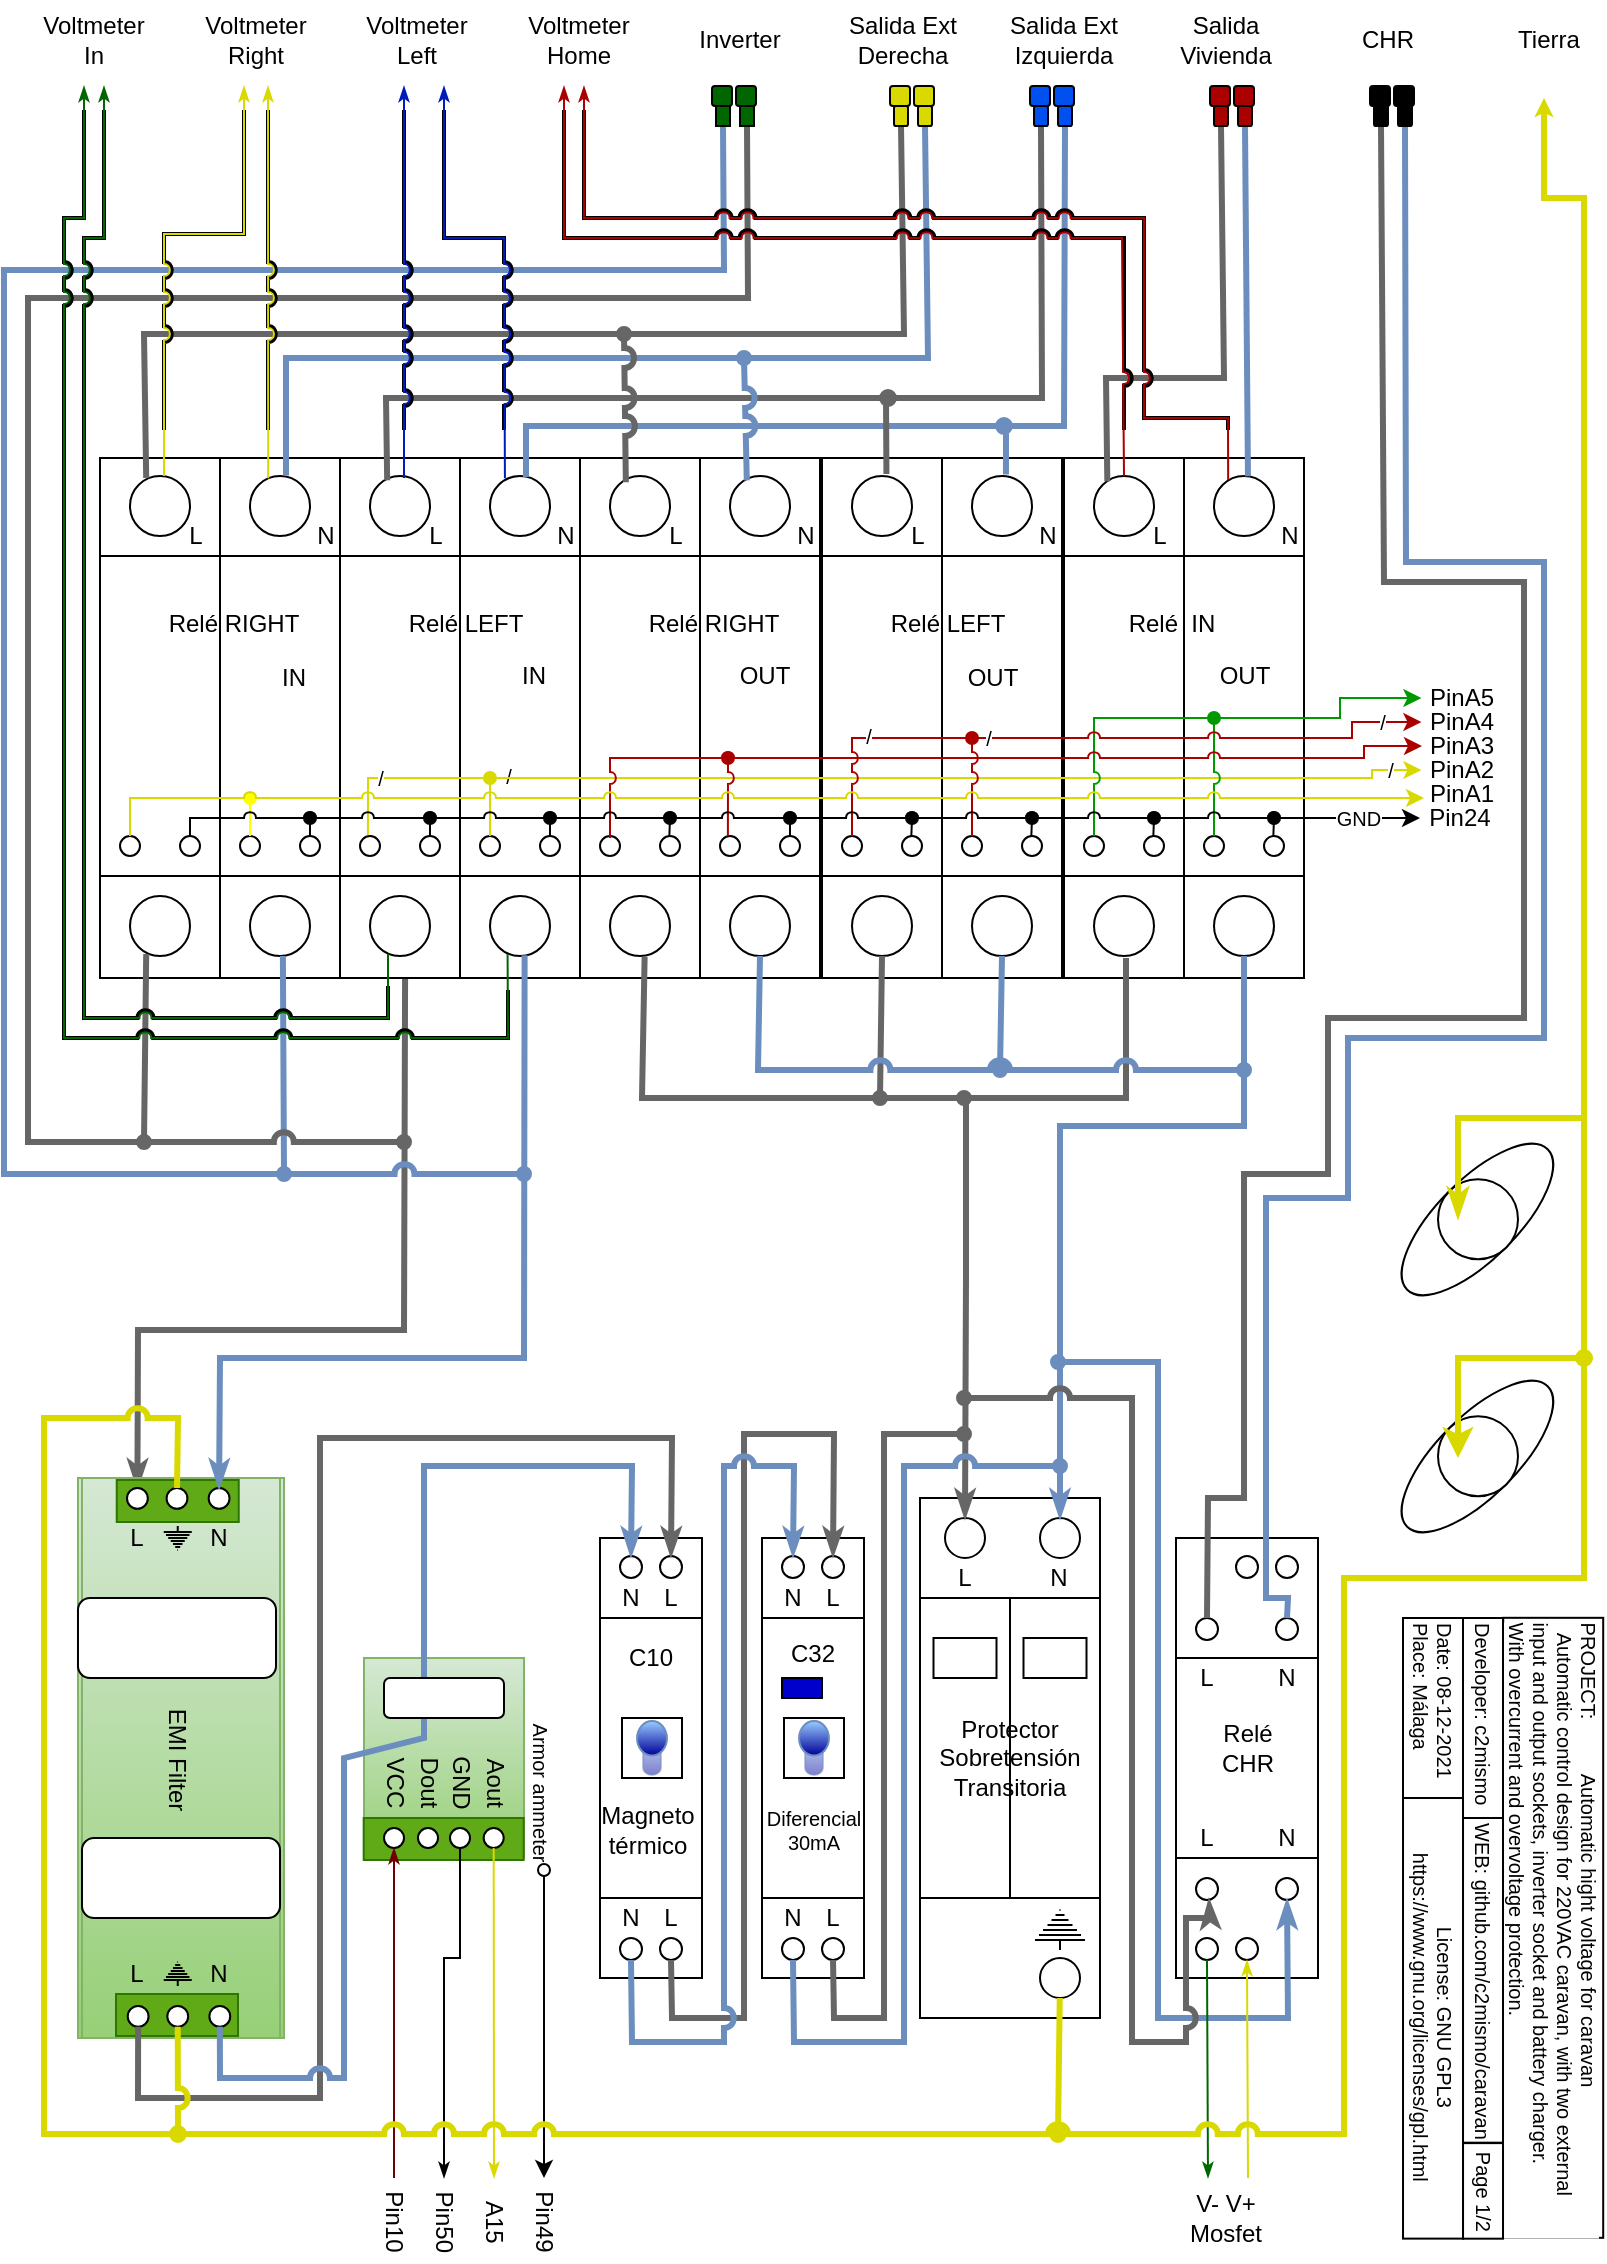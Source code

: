 <mxfile version="15.8.7" type="device" pages="2"><diagram id="kRDuzu7ikWpmD-jeQDag" name="Página-1"><mxGraphModel dx="1886" dy="934" grid="1" gridSize="2" guides="1" tooltips="1" connect="1" arrows="0" fold="1" page="1" pageScale="1" pageWidth="827" pageHeight="1169" background="#ffffff" math="0" shadow="0"><root><mxCell id="0"/><mxCell id="1" parent="0"/><mxCell id="SBNXcFya6Dd-BLnlg_SC-192" value="" style="endArrow=classic;html=1;rounded=0;fontSize=12;fontColor=#000000;strokeColor=#000000;strokeWidth=1;jumpStyle=arc;endFill=1;startArrow=oval;startFill=0;" parent="1" edge="1"><mxGeometry width="50" height="50" relative="1" as="geometry"><mxPoint x="280" y="956" as="sourcePoint"/><mxPoint x="280" y="1110" as="targetPoint"/></mxGeometry></mxCell><mxCell id="SBNXcFya6Dd-BLnlg_SC-193" value="&lt;span style=&quot;font-size: 10px ; background-color: rgb(255 , 255 , 255)&quot;&gt;Armor ammeter&lt;/span&gt;" style="edgeLabel;html=1;align=center;verticalAlign=middle;resizable=0;points=[];fontSize=12;fontColor=#000000;rotation=90;" parent="SBNXcFya6Dd-BLnlg_SC-192" vertex="1" connectable="0"><mxGeometry x="-0.619" y="-1" relative="1" as="geometry"><mxPoint y="-69" as="offset"/></mxGeometry></mxCell><mxCell id="D4woG10AvNXCqdtBnRqz-139" style="edgeStyle=none;rounded=0;orthogonalLoop=1;jettySize=auto;html=1;strokeColor=#666666;endArrow=classicThin;endFill=1;endSize=5;startSize=5;gradientColor=#b3b3b3;fillColor=#f5f5f5;entryX=0.5;entryY=0;entryDx=0;entryDy=0;exitX=0.586;exitY=0.977;exitDx=0;exitDy=0;exitPerimeter=0;strokeWidth=3;" parent="1" source="D4woG10AvNXCqdtBnRqz-275" target="D4woG10AvNXCqdtBnRqz-166" edge="1"><mxGeometry relative="1" as="geometry"><mxPoint x="50" y="680" as="targetPoint"/><mxPoint x="190" y="520" as="sourcePoint"/><Array as="points"><mxPoint x="210" y="686"/><mxPoint x="77" y="686"/></Array></mxGeometry></mxCell><mxCell id="D4woG10AvNXCqdtBnRqz-354" value="" style="group;fillColor=default;" parent="1" vertex="1" connectable="0"><mxGeometry x="58" y="250" width="603" height="260" as="geometry"/></mxCell><mxCell id="D4woG10AvNXCqdtBnRqz-271" value="" style="group;fillColor=none;" parent="D4woG10AvNXCqdtBnRqz-354" vertex="1" connectable="0"><mxGeometry x="120" width="60" height="260" as="geometry"/></mxCell><mxCell id="D4woG10AvNXCqdtBnRqz-272" value="" style="rounded=0;whiteSpace=wrap;html=1;fillColor=default;" parent="D4woG10AvNXCqdtBnRqz-271" vertex="1"><mxGeometry width="60" height="260" as="geometry"/></mxCell><mxCell id="D4woG10AvNXCqdtBnRqz-273" value="" style="rounded=0;whiteSpace=wrap;html=1;fillColor=none;" parent="D4woG10AvNXCqdtBnRqz-271" vertex="1"><mxGeometry y="49" width="60" height="160" as="geometry"/></mxCell><mxCell id="D4woG10AvNXCqdtBnRqz-274" value="" style="ellipse;whiteSpace=wrap;html=1;aspect=fixed;" parent="D4woG10AvNXCqdtBnRqz-271" vertex="1"><mxGeometry x="15" y="9" width="30" height="30" as="geometry"/></mxCell><mxCell id="D4woG10AvNXCqdtBnRqz-275" value="" style="ellipse;whiteSpace=wrap;html=1;aspect=fixed;" parent="D4woG10AvNXCqdtBnRqz-271" vertex="1"><mxGeometry x="15" y="219" width="30" height="30" as="geometry"/></mxCell><mxCell id="D4woG10AvNXCqdtBnRqz-276" value="" style="ellipse;whiteSpace=wrap;html=1;aspect=fixed;" parent="D4woG10AvNXCqdtBnRqz-271" vertex="1"><mxGeometry x="10" y="189" width="10" height="10" as="geometry"/></mxCell><mxCell id="D4woG10AvNXCqdtBnRqz-277" value="" style="ellipse;whiteSpace=wrap;html=1;aspect=fixed;" parent="D4woG10AvNXCqdtBnRqz-271" vertex="1"><mxGeometry x="40" y="189" width="10" height="10" as="geometry"/></mxCell><mxCell id="D4woG10AvNXCqdtBnRqz-278" value="L" style="text;html=1;strokeColor=none;fillColor=none;align=center;verticalAlign=middle;whiteSpace=wrap;rounded=0;" parent="D4woG10AvNXCqdtBnRqz-271" vertex="1"><mxGeometry x="40" y="29" width="16" height="20" as="geometry"/></mxCell><mxCell id="vmgzLkRzoUi64fYxH8IJ-195" value="" style="endArrow=oval;html=1;strokeColor=#000000;endFill=1;exitX=0.5;exitY=0;exitDx=0;exitDy=0;jumpStyle=arc;" parent="D4woG10AvNXCqdtBnRqz-271" source="D4woG10AvNXCqdtBnRqz-277" edge="1"><mxGeometry width="50" height="50" relative="1" as="geometry"><mxPoint x="44.72" y="189" as="sourcePoint"/><mxPoint x="45" y="180" as="targetPoint"/></mxGeometry></mxCell><mxCell id="D4woG10AvNXCqdtBnRqz-289" value="" style="group" parent="D4woG10AvNXCqdtBnRqz-354" vertex="1" connectable="0"><mxGeometry x="240" width="121" height="260" as="geometry"/></mxCell><mxCell id="D4woG10AvNXCqdtBnRqz-290" value="" style="group" parent="D4woG10AvNXCqdtBnRqz-289" vertex="1" connectable="0"><mxGeometry width="60" height="260" as="geometry"/></mxCell><mxCell id="D4woG10AvNXCqdtBnRqz-291" value="" style="rounded=0;whiteSpace=wrap;html=1;fillColor=none;" parent="D4woG10AvNXCqdtBnRqz-290" vertex="1"><mxGeometry width="60" height="260" as="geometry"/></mxCell><mxCell id="D4woG10AvNXCqdtBnRqz-292" value="" style="rounded=0;whiteSpace=wrap;html=1;fillColor=none;" parent="D4woG10AvNXCqdtBnRqz-290" vertex="1"><mxGeometry y="49" width="60" height="160" as="geometry"/></mxCell><mxCell id="D4woG10AvNXCqdtBnRqz-293" value="" style="ellipse;whiteSpace=wrap;html=1;aspect=fixed;" parent="D4woG10AvNXCqdtBnRqz-290" vertex="1"><mxGeometry x="15" y="9" width="30" height="30" as="geometry"/></mxCell><mxCell id="D4woG10AvNXCqdtBnRqz-294" value="" style="ellipse;whiteSpace=wrap;html=1;aspect=fixed;" parent="D4woG10AvNXCqdtBnRqz-290" vertex="1"><mxGeometry x="15" y="219" width="30" height="30" as="geometry"/></mxCell><mxCell id="D4woG10AvNXCqdtBnRqz-295" value="" style="ellipse;whiteSpace=wrap;html=1;aspect=fixed;" parent="D4woG10AvNXCqdtBnRqz-290" vertex="1"><mxGeometry x="10" y="189" width="10" height="10" as="geometry"/></mxCell><mxCell id="D4woG10AvNXCqdtBnRqz-296" value="" style="ellipse;whiteSpace=wrap;html=1;aspect=fixed;" parent="D4woG10AvNXCqdtBnRqz-290" vertex="1"><mxGeometry x="40" y="189" width="10" height="10" as="geometry"/></mxCell><mxCell id="D4woG10AvNXCqdtBnRqz-297" value="L" style="text;html=1;strokeColor=none;fillColor=none;align=center;verticalAlign=middle;whiteSpace=wrap;rounded=0;" parent="D4woG10AvNXCqdtBnRqz-290" vertex="1"><mxGeometry x="40" y="29" width="16" height="20" as="geometry"/></mxCell><mxCell id="D4woG10AvNXCqdtBnRqz-364" value="" style="endArrow=oval;html=1;strokeColor=#000000;endFill=1;exitX=0.5;exitY=0;exitDx=0;exitDy=0;" parent="D4woG10AvNXCqdtBnRqz-290" edge="1"><mxGeometry width="50" height="50" relative="1" as="geometry"><mxPoint x="44.67" y="189" as="sourcePoint"/><mxPoint x="45" y="180" as="targetPoint"/></mxGeometry></mxCell><mxCell id="D4woG10AvNXCqdtBnRqz-299" value="" style="group" parent="D4woG10AvNXCqdtBnRqz-289" vertex="1" connectable="0"><mxGeometry x="60" width="61" height="260" as="geometry"/></mxCell><mxCell id="D4woG10AvNXCqdtBnRqz-300" value="" style="rounded=0;whiteSpace=wrap;html=1;fillColor=none;" parent="D4woG10AvNXCqdtBnRqz-299" vertex="1"><mxGeometry width="60" height="260" as="geometry"/></mxCell><mxCell id="D4woG10AvNXCqdtBnRqz-301" value="" style="rounded=0;whiteSpace=wrap;html=1;fillColor=none;" parent="D4woG10AvNXCqdtBnRqz-299" vertex="1"><mxGeometry y="49" width="60" height="160" as="geometry"/></mxCell><mxCell id="D4woG10AvNXCqdtBnRqz-302" value="" style="ellipse;whiteSpace=wrap;html=1;aspect=fixed;" parent="D4woG10AvNXCqdtBnRqz-299" vertex="1"><mxGeometry x="15" y="9" width="30" height="30" as="geometry"/></mxCell><mxCell id="D4woG10AvNXCqdtBnRqz-303" value="" style="ellipse;whiteSpace=wrap;html=1;aspect=fixed;" parent="D4woG10AvNXCqdtBnRqz-299" vertex="1"><mxGeometry x="15" y="219" width="30" height="30" as="geometry"/></mxCell><mxCell id="D4woG10AvNXCqdtBnRqz-304" value="" style="ellipse;whiteSpace=wrap;html=1;aspect=fixed;" parent="D4woG10AvNXCqdtBnRqz-299" vertex="1"><mxGeometry x="10" y="189" width="10" height="10" as="geometry"/></mxCell><mxCell id="D4woG10AvNXCqdtBnRqz-305" value="" style="ellipse;whiteSpace=wrap;html=1;aspect=fixed;" parent="D4woG10AvNXCqdtBnRqz-299" vertex="1"><mxGeometry x="40" y="189" width="10" height="10" as="geometry"/></mxCell><mxCell id="D4woG10AvNXCqdtBnRqz-306" value="N" style="text;html=1;strokeColor=none;fillColor=none;align=center;verticalAlign=middle;whiteSpace=wrap;rounded=0;" parent="D4woG10AvNXCqdtBnRqz-299" vertex="1"><mxGeometry x="45" y="29" width="16" height="20" as="geometry"/></mxCell><mxCell id="D4woG10AvNXCqdtBnRqz-348" value="Relé RIGHT" style="text;html=1;strokeColor=none;fillColor=none;align=center;verticalAlign=middle;whiteSpace=wrap;rounded=0;" parent="D4woG10AvNXCqdtBnRqz-299" vertex="1"><mxGeometry x="-32.5" y="73" width="77.5" height="20" as="geometry"/></mxCell><mxCell id="D4woG10AvNXCqdtBnRqz-365" value="" style="endArrow=oval;html=1;strokeColor=#000000;endFill=1;exitX=0.5;exitY=0;exitDx=0;exitDy=0;" parent="D4woG10AvNXCqdtBnRqz-299" edge="1"><mxGeometry width="50" height="50" relative="1" as="geometry"><mxPoint x="45.0" y="189" as="sourcePoint"/><mxPoint x="45" y="180" as="targetPoint"/></mxGeometry></mxCell><mxCell id="D4woG10AvNXCqdtBnRqz-308" value="" style="group" parent="D4woG10AvNXCqdtBnRqz-354" vertex="1" connectable="0"><mxGeometry x="361" width="242" height="260" as="geometry"/></mxCell><mxCell id="D4woG10AvNXCqdtBnRqz-309" value="" style="group" parent="D4woG10AvNXCqdtBnRqz-308" vertex="1" connectable="0"><mxGeometry width="60" height="260" as="geometry"/></mxCell><mxCell id="D4woG10AvNXCqdtBnRqz-310" value="" style="rounded=0;whiteSpace=wrap;html=1;fillColor=none;" parent="D4woG10AvNXCqdtBnRqz-309" vertex="1"><mxGeometry width="60" height="260" as="geometry"/></mxCell><mxCell id="D4woG10AvNXCqdtBnRqz-311" value="" style="rounded=0;whiteSpace=wrap;html=1;fillColor=none;" parent="D4woG10AvNXCqdtBnRqz-309" vertex="1"><mxGeometry y="49" width="60" height="160" as="geometry"/></mxCell><mxCell id="D4woG10AvNXCqdtBnRqz-312" value="" style="ellipse;whiteSpace=wrap;html=1;aspect=fixed;" parent="D4woG10AvNXCqdtBnRqz-309" vertex="1"><mxGeometry x="15" y="9" width="30" height="30" as="geometry"/></mxCell><mxCell id="D4woG10AvNXCqdtBnRqz-313" value="" style="ellipse;whiteSpace=wrap;html=1;aspect=fixed;" parent="D4woG10AvNXCqdtBnRqz-309" vertex="1"><mxGeometry x="15" y="219" width="30" height="30" as="geometry"/></mxCell><mxCell id="D4woG10AvNXCqdtBnRqz-314" value="" style="ellipse;whiteSpace=wrap;html=1;aspect=fixed;" parent="D4woG10AvNXCqdtBnRqz-309" vertex="1"><mxGeometry x="10" y="189" width="10" height="10" as="geometry"/></mxCell><mxCell id="D4woG10AvNXCqdtBnRqz-315" value="" style="ellipse;whiteSpace=wrap;html=1;aspect=fixed;" parent="D4woG10AvNXCqdtBnRqz-309" vertex="1"><mxGeometry x="40" y="189" width="10" height="10" as="geometry"/></mxCell><mxCell id="D4woG10AvNXCqdtBnRqz-316" value="L" style="text;html=1;strokeColor=none;fillColor=none;align=center;verticalAlign=middle;whiteSpace=wrap;rounded=0;" parent="D4woG10AvNXCqdtBnRqz-309" vertex="1"><mxGeometry x="40" y="29" width="16" height="20" as="geometry"/></mxCell><mxCell id="D4woG10AvNXCqdtBnRqz-366" value="" style="endArrow=oval;html=1;strokeColor=#000000;endFill=1;exitX=0.5;exitY=0;exitDx=0;exitDy=0;" parent="D4woG10AvNXCqdtBnRqz-309" edge="1"><mxGeometry width="50" height="50" relative="1" as="geometry"><mxPoint x="44.67" y="189" as="sourcePoint"/><mxPoint x="45" y="180" as="targetPoint"/></mxGeometry></mxCell><mxCell id="D4woG10AvNXCqdtBnRqz-318" value="" style="group" parent="D4woG10AvNXCqdtBnRqz-308" vertex="1" connectable="0"><mxGeometry x="60" width="182" height="260" as="geometry"/></mxCell><mxCell id="D4woG10AvNXCqdtBnRqz-319" value="" style="rounded=0;whiteSpace=wrap;html=1;fillColor=none;" parent="D4woG10AvNXCqdtBnRqz-318" vertex="1"><mxGeometry width="60" height="260" as="geometry"/></mxCell><mxCell id="D4woG10AvNXCqdtBnRqz-320" value="" style="rounded=0;whiteSpace=wrap;html=1;fillColor=none;" parent="D4woG10AvNXCqdtBnRqz-318" vertex="1"><mxGeometry y="49" width="60" height="160" as="geometry"/></mxCell><mxCell id="D4woG10AvNXCqdtBnRqz-321" value="" style="ellipse;whiteSpace=wrap;html=1;aspect=fixed;" parent="D4woG10AvNXCqdtBnRqz-318" vertex="1"><mxGeometry x="15" y="9" width="30" height="30" as="geometry"/></mxCell><mxCell id="D4woG10AvNXCqdtBnRqz-322" value="" style="ellipse;whiteSpace=wrap;html=1;aspect=fixed;" parent="D4woG10AvNXCqdtBnRqz-318" vertex="1"><mxGeometry x="15" y="219" width="30" height="30" as="geometry"/></mxCell><mxCell id="D4woG10AvNXCqdtBnRqz-323" value="" style="ellipse;whiteSpace=wrap;html=1;aspect=fixed;" parent="D4woG10AvNXCqdtBnRqz-318" vertex="1"><mxGeometry x="10" y="189" width="10" height="10" as="geometry"/></mxCell><mxCell id="D4woG10AvNXCqdtBnRqz-324" value="" style="ellipse;whiteSpace=wrap;html=1;aspect=fixed;" parent="D4woG10AvNXCqdtBnRqz-318" vertex="1"><mxGeometry x="40" y="189" width="10" height="10" as="geometry"/></mxCell><mxCell id="D4woG10AvNXCqdtBnRqz-325" value="N" style="text;html=1;strokeColor=none;fillColor=none;align=center;verticalAlign=middle;whiteSpace=wrap;rounded=0;" parent="D4woG10AvNXCqdtBnRqz-318" vertex="1"><mxGeometry x="45" y="29" width="16" height="20" as="geometry"/></mxCell><mxCell id="D4woG10AvNXCqdtBnRqz-327" value="" style="group" parent="D4woG10AvNXCqdtBnRqz-318" vertex="1" connectable="0"><mxGeometry x="61" width="121" height="260" as="geometry"/></mxCell><mxCell id="D4woG10AvNXCqdtBnRqz-328" value="" style="group" parent="D4woG10AvNXCqdtBnRqz-327" vertex="1" connectable="0"><mxGeometry width="60" height="260" as="geometry"/></mxCell><mxCell id="D4woG10AvNXCqdtBnRqz-329" value="" style="rounded=0;whiteSpace=wrap;html=1;fillColor=none;" parent="D4woG10AvNXCqdtBnRqz-328" vertex="1"><mxGeometry width="60" height="260" as="geometry"/></mxCell><mxCell id="D4woG10AvNXCqdtBnRqz-330" value="" style="rounded=0;whiteSpace=wrap;html=1;fillColor=none;" parent="D4woG10AvNXCqdtBnRqz-328" vertex="1"><mxGeometry y="49" width="60" height="160" as="geometry"/></mxCell><mxCell id="D4woG10AvNXCqdtBnRqz-331" value="" style="ellipse;whiteSpace=wrap;html=1;aspect=fixed;" parent="D4woG10AvNXCqdtBnRqz-328" vertex="1"><mxGeometry x="15" y="9" width="30" height="30" as="geometry"/></mxCell><mxCell id="D4woG10AvNXCqdtBnRqz-332" value="" style="ellipse;whiteSpace=wrap;html=1;aspect=fixed;" parent="D4woG10AvNXCqdtBnRqz-328" vertex="1"><mxGeometry x="15" y="219" width="30" height="30" as="geometry"/></mxCell><mxCell id="D4woG10AvNXCqdtBnRqz-333" value="" style="ellipse;whiteSpace=wrap;html=1;aspect=fixed;" parent="D4woG10AvNXCqdtBnRqz-328" vertex="1"><mxGeometry x="10" y="189" width="10" height="10" as="geometry"/></mxCell><mxCell id="D4woG10AvNXCqdtBnRqz-334" value="" style="ellipse;whiteSpace=wrap;html=1;aspect=fixed;" parent="D4woG10AvNXCqdtBnRqz-328" vertex="1"><mxGeometry x="40" y="189" width="10" height="10" as="geometry"/></mxCell><mxCell id="D4woG10AvNXCqdtBnRqz-335" value="L" style="text;html=1;strokeColor=none;fillColor=none;align=center;verticalAlign=middle;whiteSpace=wrap;rounded=0;" parent="D4woG10AvNXCqdtBnRqz-328" vertex="1"><mxGeometry x="40" y="29" width="16" height="20" as="geometry"/></mxCell><mxCell id="D4woG10AvNXCqdtBnRqz-368" value="" style="endArrow=oval;html=1;strokeColor=#000000;endFill=1;exitX=0.5;exitY=0;exitDx=0;exitDy=0;" parent="D4woG10AvNXCqdtBnRqz-328" edge="1"><mxGeometry width="50" height="50" relative="1" as="geometry"><mxPoint x="44.67" y="189" as="sourcePoint"/><mxPoint x="45" y="180" as="targetPoint"/></mxGeometry></mxCell><mxCell id="D4woG10AvNXCqdtBnRqz-337" value="" style="group" parent="D4woG10AvNXCqdtBnRqz-327" vertex="1" connectable="0"><mxGeometry x="60" width="61" height="260" as="geometry"/></mxCell><mxCell id="D4woG10AvNXCqdtBnRqz-338" value="" style="rounded=0;whiteSpace=wrap;html=1;fillColor=none;" parent="D4woG10AvNXCqdtBnRqz-337" vertex="1"><mxGeometry width="60" height="260" as="geometry"/></mxCell><mxCell id="D4woG10AvNXCqdtBnRqz-339" value="" style="rounded=0;whiteSpace=wrap;html=1;fillColor=none;" parent="D4woG10AvNXCqdtBnRqz-337" vertex="1"><mxGeometry y="49" width="60" height="160" as="geometry"/></mxCell><mxCell id="D4woG10AvNXCqdtBnRqz-340" value="" style="ellipse;whiteSpace=wrap;html=1;aspect=fixed;" parent="D4woG10AvNXCqdtBnRqz-337" vertex="1"><mxGeometry x="15" y="9" width="30" height="30" as="geometry"/></mxCell><mxCell id="D4woG10AvNXCqdtBnRqz-341" value="" style="ellipse;whiteSpace=wrap;html=1;aspect=fixed;" parent="D4woG10AvNXCqdtBnRqz-337" vertex="1"><mxGeometry x="15" y="219" width="30" height="30" as="geometry"/></mxCell><mxCell id="D4woG10AvNXCqdtBnRqz-342" value="" style="ellipse;whiteSpace=wrap;html=1;aspect=fixed;" parent="D4woG10AvNXCqdtBnRqz-337" vertex="1"><mxGeometry x="10" y="189" width="10" height="10" as="geometry"/></mxCell><mxCell id="D4woG10AvNXCqdtBnRqz-343" value="" style="ellipse;whiteSpace=wrap;html=1;aspect=fixed;" parent="D4woG10AvNXCqdtBnRqz-337" vertex="1"><mxGeometry x="40" y="189" width="10" height="10" as="geometry"/></mxCell><mxCell id="D4woG10AvNXCqdtBnRqz-344" value="N" style="text;html=1;strokeColor=none;fillColor=none;align=center;verticalAlign=middle;whiteSpace=wrap;rounded=0;" parent="D4woG10AvNXCqdtBnRqz-337" vertex="1"><mxGeometry x="45" y="29" width="16" height="20" as="geometry"/></mxCell><mxCell id="D4woG10AvNXCqdtBnRqz-345" value="OUT" style="text;html=1;strokeColor=none;fillColor=none;align=center;verticalAlign=middle;whiteSpace=wrap;rounded=0;" parent="D4woG10AvNXCqdtBnRqz-337" vertex="1"><mxGeometry x="10.75" y="99" width="38.5" height="20" as="geometry"/></mxCell><mxCell id="D4woG10AvNXCqdtBnRqz-349" value="Relé&amp;nbsp; IN" style="text;html=1;strokeColor=none;fillColor=none;align=center;verticalAlign=middle;whiteSpace=wrap;rounded=0;" parent="D4woG10AvNXCqdtBnRqz-337" vertex="1"><mxGeometry x="-45.5" y="73" width="77.5" height="20" as="geometry"/></mxCell><mxCell id="D4woG10AvNXCqdtBnRqz-369" value="" style="endArrow=oval;html=1;strokeColor=#000000;endFill=1;exitX=0.5;exitY=0;exitDx=0;exitDy=0;" parent="D4woG10AvNXCqdtBnRqz-337" edge="1"><mxGeometry width="50" height="50" relative="1" as="geometry"><mxPoint x="44.67" y="189" as="sourcePoint"/><mxPoint x="45" y="180" as="targetPoint"/></mxGeometry></mxCell><mxCell id="D4woG10AvNXCqdtBnRqz-350" value="Relé LEFT" style="text;html=1;strokeColor=none;fillColor=none;align=center;verticalAlign=middle;whiteSpace=wrap;rounded=0;" parent="D4woG10AvNXCqdtBnRqz-318" vertex="1"><mxGeometry x="-36.5" y="73" width="77.5" height="20" as="geometry"/></mxCell><mxCell id="D4woG10AvNXCqdtBnRqz-367" value="" style="endArrow=oval;html=1;strokeColor=#000000;endFill=1;exitX=0.5;exitY=0;exitDx=0;exitDy=0;" parent="D4woG10AvNXCqdtBnRqz-318" edge="1"><mxGeometry width="50" height="50" relative="1" as="geometry"><mxPoint x="44.67" y="189" as="sourcePoint"/><mxPoint x="45" y="180" as="targetPoint"/></mxGeometry></mxCell><mxCell id="D4woG10AvNXCqdtBnRqz-262" value="" style="group" parent="D4woG10AvNXCqdtBnRqz-354" vertex="1" connectable="0"><mxGeometry x="60" width="420" height="260" as="geometry"/></mxCell><mxCell id="D4woG10AvNXCqdtBnRqz-263" value="" style="rounded=0;whiteSpace=wrap;html=1;" parent="D4woG10AvNXCqdtBnRqz-262" vertex="1"><mxGeometry width="60" height="260" as="geometry"/></mxCell><mxCell id="D4woG10AvNXCqdtBnRqz-264" value="" style="rounded=0;whiteSpace=wrap;html=1;" parent="D4woG10AvNXCqdtBnRqz-262" vertex="1"><mxGeometry y="49" width="60" height="160" as="geometry"/></mxCell><mxCell id="D4woG10AvNXCqdtBnRqz-265" value="" style="ellipse;whiteSpace=wrap;html=1;aspect=fixed;" parent="D4woG10AvNXCqdtBnRqz-262" vertex="1"><mxGeometry x="15" y="9" width="30" height="30" as="geometry"/></mxCell><mxCell id="D4woG10AvNXCqdtBnRqz-266" value="" style="ellipse;whiteSpace=wrap;html=1;aspect=fixed;" parent="D4woG10AvNXCqdtBnRqz-262" vertex="1"><mxGeometry x="15" y="219" width="30" height="30" as="geometry"/></mxCell><mxCell id="D4woG10AvNXCqdtBnRqz-267" value="" style="ellipse;whiteSpace=wrap;html=1;aspect=fixed;" parent="D4woG10AvNXCqdtBnRqz-262" vertex="1"><mxGeometry x="10" y="189" width="10" height="10" as="geometry"/></mxCell><mxCell id="D4woG10AvNXCqdtBnRqz-268" value="" style="ellipse;whiteSpace=wrap;html=1;aspect=fixed;" parent="D4woG10AvNXCqdtBnRqz-262" vertex="1"><mxGeometry x="40" y="189" width="10" height="10" as="geometry"/></mxCell><mxCell id="FerQvgeqPSbu73l90yjI-35" value="N" style="text;html=1;strokeColor=none;fillColor=none;align=center;verticalAlign=middle;whiteSpace=wrap;rounded=0;" parent="D4woG10AvNXCqdtBnRqz-262" vertex="1"><mxGeometry x="45" y="29" width="16" height="20" as="geometry"/></mxCell><mxCell id="FerQvgeqPSbu73l90yjI-25" value="IN" style="text;html=1;strokeColor=none;fillColor=none;align=center;verticalAlign=middle;whiteSpace=wrap;rounded=0;" parent="D4woG10AvNXCqdtBnRqz-262" vertex="1"><mxGeometry x="29" y="100" width="16" height="20" as="geometry"/></mxCell><mxCell id="D4woG10AvNXCqdtBnRqz-307" value="OUT" style="text;html=1;strokeColor=none;fillColor=none;align=center;verticalAlign=middle;whiteSpace=wrap;rounded=0;" parent="D4woG10AvNXCqdtBnRqz-262" vertex="1"><mxGeometry x="253" y="99" width="38.5" height="20" as="geometry"/></mxCell><mxCell id="D4woG10AvNXCqdtBnRqz-326" value="OUT" style="text;html=1;strokeColor=none;fillColor=none;align=center;verticalAlign=middle;whiteSpace=wrap;rounded=0;" parent="D4woG10AvNXCqdtBnRqz-262" vertex="1"><mxGeometry x="367" y="100" width="38.5" height="20" as="geometry"/></mxCell><mxCell id="D4woG10AvNXCqdtBnRqz-254" value="" style="rounded=0;whiteSpace=wrap;html=1;fillColor=default;" parent="D4woG10AvNXCqdtBnRqz-354" vertex="1"><mxGeometry width="60" height="260" as="geometry"/></mxCell><mxCell id="FerQvgeqPSbu73l90yjI-34" value="L" style="text;html=1;strokeColor=none;fillColor=none;align=center;verticalAlign=middle;whiteSpace=wrap;rounded=0;" parent="D4woG10AvNXCqdtBnRqz-354" vertex="1"><mxGeometry x="40" y="29.0" width="16" height="20" as="geometry"/></mxCell><mxCell id="D4woG10AvNXCqdtBnRqz-256" value="" style="ellipse;whiteSpace=wrap;html=1;aspect=fixed;" parent="D4woG10AvNXCqdtBnRqz-354" vertex="1"><mxGeometry x="15" y="9.0" width="30" height="30" as="geometry"/></mxCell><mxCell id="D4woG10AvNXCqdtBnRqz-257" value="" style="ellipse;whiteSpace=wrap;html=1;aspect=fixed;" parent="D4woG10AvNXCqdtBnRqz-354" vertex="1"><mxGeometry x="15" y="219" width="30" height="30" as="geometry"/></mxCell><mxCell id="D4woG10AvNXCqdtBnRqz-255" value="" style="rounded=0;whiteSpace=wrap;html=1;fillColor=default;" parent="D4woG10AvNXCqdtBnRqz-354" vertex="1"><mxGeometry y="49.0" width="60" height="160" as="geometry"/></mxCell><mxCell id="D4woG10AvNXCqdtBnRqz-258" value="" style="ellipse;whiteSpace=wrap;html=1;aspect=fixed;" parent="D4woG10AvNXCqdtBnRqz-354" vertex="1"><mxGeometry x="10" y="189" width="10" height="10" as="geometry"/></mxCell><mxCell id="D4woG10AvNXCqdtBnRqz-259" value="" style="ellipse;whiteSpace=wrap;html=1;aspect=fixed;" parent="D4woG10AvNXCqdtBnRqz-354" vertex="1"><mxGeometry x="40" y="189" width="10" height="10" as="geometry"/></mxCell><mxCell id="FerQvgeqPSbu73l90yjI-17" value="Relé RIGHT" style="text;html=1;strokeColor=none;fillColor=none;align=center;verticalAlign=middle;whiteSpace=wrap;rounded=0;" parent="D4woG10AvNXCqdtBnRqz-354" vertex="1"><mxGeometry x="28" y="73.11" width="77.5" height="20" as="geometry"/></mxCell><mxCell id="D4woG10AvNXCqdtBnRqz-280" value="" style="group" parent="D4woG10AvNXCqdtBnRqz-354" vertex="1" connectable="0"><mxGeometry x="180" width="61" height="260" as="geometry"/></mxCell><mxCell id="D4woG10AvNXCqdtBnRqz-281" value="" style="rounded=0;whiteSpace=wrap;html=1;fillColor=none;" parent="D4woG10AvNXCqdtBnRqz-280" vertex="1"><mxGeometry width="60" height="260" as="geometry"/></mxCell><mxCell id="D4woG10AvNXCqdtBnRqz-282" value="" style="rounded=0;whiteSpace=wrap;html=1;fillColor=none;" parent="D4woG10AvNXCqdtBnRqz-280" vertex="1"><mxGeometry y="49" width="60" height="160" as="geometry"/></mxCell><mxCell id="D4woG10AvNXCqdtBnRqz-283" value="" style="ellipse;whiteSpace=wrap;html=1;aspect=fixed;" parent="D4woG10AvNXCqdtBnRqz-280" vertex="1"><mxGeometry x="15" y="9" width="30" height="30" as="geometry"/></mxCell><mxCell id="D4woG10AvNXCqdtBnRqz-284" value="" style="ellipse;whiteSpace=wrap;html=1;aspect=fixed;" parent="D4woG10AvNXCqdtBnRqz-280" vertex="1"><mxGeometry x="15" y="219" width="30" height="30" as="geometry"/></mxCell><mxCell id="D4woG10AvNXCqdtBnRqz-285" value="" style="ellipse;whiteSpace=wrap;html=1;aspect=fixed;" parent="D4woG10AvNXCqdtBnRqz-280" vertex="1"><mxGeometry x="10" y="189" width="10" height="10" as="geometry"/></mxCell><mxCell id="D4woG10AvNXCqdtBnRqz-286" value="" style="ellipse;whiteSpace=wrap;html=1;aspect=fixed;" parent="D4woG10AvNXCqdtBnRqz-280" vertex="1"><mxGeometry x="40" y="189" width="10" height="10" as="geometry"/></mxCell><mxCell id="D4woG10AvNXCqdtBnRqz-287" value="N" style="text;html=1;strokeColor=none;fillColor=none;align=center;verticalAlign=middle;whiteSpace=wrap;rounded=0;" parent="D4woG10AvNXCqdtBnRqz-280" vertex="1"><mxGeometry x="45" y="29" width="16" height="20" as="geometry"/></mxCell><mxCell id="D4woG10AvNXCqdtBnRqz-288" value="IN" style="text;html=1;strokeColor=none;fillColor=none;align=center;verticalAlign=middle;whiteSpace=wrap;rounded=0;" parent="D4woG10AvNXCqdtBnRqz-280" vertex="1"><mxGeometry x="29" y="99" width="16" height="20" as="geometry"/></mxCell><mxCell id="D4woG10AvNXCqdtBnRqz-347" value="Relé LEFT" style="text;html=1;strokeColor=none;fillColor=none;align=center;verticalAlign=middle;whiteSpace=wrap;rounded=0;" parent="D4woG10AvNXCqdtBnRqz-280" vertex="1"><mxGeometry x="-36.5" y="73" width="77.5" height="20" as="geometry"/></mxCell><mxCell id="vmgzLkRzoUi64fYxH8IJ-196" value="" style="endArrow=oval;html=1;strokeColor=#000000;endFill=1;exitX=0.5;exitY=0;exitDx=0;exitDy=0;jumpStyle=arc;" parent="D4woG10AvNXCqdtBnRqz-280" edge="1"><mxGeometry width="50" height="50" relative="1" as="geometry"><mxPoint x="45" y="189" as="sourcePoint"/><mxPoint x="45" y="180" as="targetPoint"/></mxGeometry></mxCell><mxCell id="D4woG10AvNXCqdtBnRqz-373" value="" style="endArrow=oval;html=1;endFill=1;gradientColor=#ffd966;fillColor=#fff2cc;strokeColor=#D9D900;rounded=0;exitX=0.5;exitY=0;exitDx=0;exitDy=0;" parent="D4woG10AvNXCqdtBnRqz-280" source="D4woG10AvNXCqdtBnRqz-285" edge="1"><mxGeometry width="50" height="50" relative="1" as="geometry"><mxPoint x="15" y="190" as="sourcePoint"/><mxPoint x="15" y="160" as="targetPoint"/></mxGeometry></mxCell><mxCell id="D4woG10AvNXCqdtBnRqz-375" value="&lt;span style=&quot;color: rgb(0 , 0 , 0) ; font-size: 10px ; background-color: rgb(255 , 255 , 255)&quot;&gt;/&lt;/span&gt;" style="edgeLabel;html=1;align=center;verticalAlign=middle;resizable=0;points=[];" parent="D4woG10AvNXCqdtBnRqz-373" vertex="1" connectable="0"><mxGeometry x="0.274" relative="1" as="geometry"><mxPoint x="9" y="-12" as="offset"/></mxGeometry></mxCell><mxCell id="D4woG10AvNXCqdtBnRqz-172" value="" style="group;gradientColor=#97d077;fillColor=#d5e8d4;strokeColor=#82b366;" parent="1" vertex="1" connectable="0"><mxGeometry x="47" y="760" width="103" height="280" as="geometry"/></mxCell><mxCell id="D4woG10AvNXCqdtBnRqz-163" value="" style="rounded=0;whiteSpace=wrap;html=1;gradientColor=#97d077;fillColor=#d5e8d4;strokeColor=#82b366;" parent="D4woG10AvNXCqdtBnRqz-172" vertex="1"><mxGeometry x="1.99" width="99.01" height="280" as="geometry"/></mxCell><mxCell id="hcgG7BpKmiWjqMyfgqw8-212" value="" style="rounded=0;whiteSpace=wrap;html=1;labelBackgroundColor=#FFFFFF;strokeColor=#2D7600;fillColor=#60a917;fontSize=10;fontColor=#ffffff;align=center;" parent="D4woG10AvNXCqdtBnRqz-172" vertex="1"><mxGeometry x="19.37" y="1" width="61" height="21" as="geometry"/></mxCell><mxCell id="hcgG7BpKmiWjqMyfgqw8-193" value="" style="rounded=0;whiteSpace=wrap;html=1;labelBackgroundColor=#FFFFFF;strokeColor=#2D7600;fillColor=#60a917;fontSize=10;fontColor=#ffffff;align=center;" parent="D4woG10AvNXCqdtBnRqz-172" vertex="1"><mxGeometry x="19" y="258" width="61" height="21" as="geometry"/></mxCell><mxCell id="D4woG10AvNXCqdtBnRqz-164" value="" style="rounded=1;whiteSpace=wrap;html=1;" parent="D4woG10AvNXCqdtBnRqz-172" vertex="1"><mxGeometry x="-0.01" y="60" width="99.01" height="40" as="geometry"/></mxCell><mxCell id="D4woG10AvNXCqdtBnRqz-165" value="" style="rounded=1;whiteSpace=wrap;html=1;" parent="D4woG10AvNXCqdtBnRqz-172" vertex="1"><mxGeometry x="2" y="180" width="99.01" height="40" as="geometry"/></mxCell><mxCell id="D4woG10AvNXCqdtBnRqz-166" value="" style="ellipse;whiteSpace=wrap;html=1;aspect=fixed;" parent="D4woG10AvNXCqdtBnRqz-172" vertex="1"><mxGeometry x="24.505" y="5" width="10.396" height="10.396" as="geometry"/></mxCell><mxCell id="D4woG10AvNXCqdtBnRqz-167" value="" style="ellipse;whiteSpace=wrap;html=1;aspect=fixed;" parent="D4woG10AvNXCqdtBnRqz-172" vertex="1"><mxGeometry x="44.307" y="5" width="10.396" height="10.396" as="geometry"/></mxCell><mxCell id="D4woG10AvNXCqdtBnRqz-168" value="" style="ellipse;whiteSpace=wrap;html=1;aspect=fixed;" parent="D4woG10AvNXCqdtBnRqz-172" vertex="1"><mxGeometry x="65.347" y="5" width="10.396" height="10.396" as="geometry"/></mxCell><mxCell id="D4woG10AvNXCqdtBnRqz-169" value="" style="ellipse;whiteSpace=wrap;html=1;aspect=fixed;" parent="D4woG10AvNXCqdtBnRqz-172" vertex="1"><mxGeometry x="65.713" y="264" width="10.396" height="10.396" as="geometry"/></mxCell><mxCell id="D4woG10AvNXCqdtBnRqz-170" value="" style="ellipse;whiteSpace=wrap;html=1;aspect=fixed;" parent="D4woG10AvNXCqdtBnRqz-172" vertex="1"><mxGeometry x="44.673" y="264" width="10.396" height="10.396" as="geometry"/></mxCell><mxCell id="D4woG10AvNXCqdtBnRqz-171" value="" style="ellipse;whiteSpace=wrap;html=1;aspect=fixed;" parent="D4woG10AvNXCqdtBnRqz-172" vertex="1"><mxGeometry x="24.871" y="264" width="10.396" height="10.396" as="geometry"/></mxCell><mxCell id="D4woG10AvNXCqdtBnRqz-403" value="N" style="text;html=1;strokeColor=none;fillColor=none;align=center;verticalAlign=middle;whiteSpace=wrap;rounded=0;" parent="D4woG10AvNXCqdtBnRqz-172" vertex="1"><mxGeometry x="63.25" y="238" width="15.33" height="20" as="geometry"/></mxCell><mxCell id="D4woG10AvNXCqdtBnRqz-404" value="L" style="text;html=1;strokeColor=none;fillColor=none;align=center;verticalAlign=middle;whiteSpace=wrap;rounded=0;" parent="D4woG10AvNXCqdtBnRqz-172" vertex="1"><mxGeometry x="22.4" y="20" width="15.33" height="20" as="geometry"/></mxCell><mxCell id="D4woG10AvNXCqdtBnRqz-406" value="" style="pointerEvents=1;verticalLabelPosition=bottom;shadow=0;dashed=0;align=center;html=1;verticalAlign=top;shape=mxgraph.electrical.signal_sources.protective_earth;" parent="D4woG10AvNXCqdtBnRqz-172" vertex="1"><mxGeometry x="42.87" y="24" width="14" height="12" as="geometry"/></mxCell><mxCell id="D4woG10AvNXCqdtBnRqz-407" value="" style="pointerEvents=1;verticalLabelPosition=bottom;shadow=0;dashed=0;align=center;html=1;verticalAlign=top;shape=mxgraph.electrical.signal_sources.protective_earth;rotation=-180;" parent="D4woG10AvNXCqdtBnRqz-172" vertex="1"><mxGeometry x="42.87" y="242" width="14" height="12" as="geometry"/></mxCell><mxCell id="D4woG10AvNXCqdtBnRqz-433" value="EMI Filter" style="text;html=1;strokeColor=none;fillColor=none;align=center;verticalAlign=middle;whiteSpace=wrap;rounded=0;rotation=90;fontSize=12;fontStyle=0" parent="D4woG10AvNXCqdtBnRqz-172" vertex="1"><mxGeometry x="-4" y="125.5" width="107" height="31" as="geometry"/></mxCell><mxCell id="D4woG10AvNXCqdtBnRqz-402" value="N" style="text;html=1;strokeColor=none;fillColor=none;align=center;verticalAlign=middle;whiteSpace=wrap;rounded=0;" parent="D4woG10AvNXCqdtBnRqz-172" vertex="1"><mxGeometry x="63.25" y="20" width="15.33" height="20" as="geometry"/></mxCell><mxCell id="D4woG10AvNXCqdtBnRqz-405" value="L" style="text;html=1;strokeColor=none;fillColor=none;align=center;verticalAlign=middle;whiteSpace=wrap;rounded=0;" parent="D4woG10AvNXCqdtBnRqz-172" vertex="1"><mxGeometry x="22.4" y="238" width="15.33" height="20" as="geometry"/></mxCell><mxCell id="114" value="" style="rounded=0;whiteSpace=wrap;html=1;gradientColor=#97d077;fillColor=#d5e8d4;strokeColor=#82b366;" parent="1" vertex="1"><mxGeometry x="190" y="850" width="80" height="100" as="geometry"/></mxCell><mxCell id="hcgG7BpKmiWjqMyfgqw8-192" value="" style="rounded=0;whiteSpace=wrap;html=1;labelBackgroundColor=#FFFFFF;strokeColor=#2D7600;fillColor=#60a917;fontSize=10;fontColor=#ffffff;align=center;" parent="1" vertex="1"><mxGeometry x="189.84" y="930" width="80" height="21" as="geometry"/></mxCell><mxCell id="D4woG10AvNXCqdtBnRqz-192" value="" style="group" parent="1" vertex="1" connectable="0"><mxGeometry x="468" y="770" width="90" height="260" as="geometry"/></mxCell><mxCell id="D4woG10AvNXCqdtBnRqz-183" value="" style="rounded=0;whiteSpace=wrap;html=1;" parent="D4woG10AvNXCqdtBnRqz-192" vertex="1"><mxGeometry width="90" height="260" as="geometry"/></mxCell><mxCell id="D4woG10AvNXCqdtBnRqz-182" value="" style="ellipse;whiteSpace=wrap;html=1;aspect=fixed;" parent="D4woG10AvNXCqdtBnRqz-192" vertex="1"><mxGeometry x="60" y="230" width="20" height="20" as="geometry"/></mxCell><mxCell id="D4woG10AvNXCqdtBnRqz-185" value="" style="ellipse;whiteSpace=wrap;html=1;aspect=fixed;" parent="D4woG10AvNXCqdtBnRqz-192" vertex="1"><mxGeometry x="12.5" y="10" width="20" height="20" as="geometry"/></mxCell><mxCell id="D4woG10AvNXCqdtBnRqz-186" value="" style="ellipse;whiteSpace=wrap;html=1;aspect=fixed;" parent="D4woG10AvNXCqdtBnRqz-192" vertex="1"><mxGeometry x="60" y="10" width="20" height="20" as="geometry"/></mxCell><mxCell id="D4woG10AvNXCqdtBnRqz-187" value="" style="rounded=0;whiteSpace=wrap;html=1;" parent="D4woG10AvNXCqdtBnRqz-192" vertex="1"><mxGeometry y="50" width="45" height="150" as="geometry"/></mxCell><mxCell id="D4woG10AvNXCqdtBnRqz-188" value="" style="rounded=0;whiteSpace=wrap;html=1;" parent="D4woG10AvNXCqdtBnRqz-192" vertex="1"><mxGeometry x="45" y="50" width="45" height="150" as="geometry"/></mxCell><mxCell id="D4woG10AvNXCqdtBnRqz-189" value="" style="rounded=0;whiteSpace=wrap;html=1;" parent="D4woG10AvNXCqdtBnRqz-192" vertex="1"><mxGeometry x="6.75" y="70" width="31.5" height="20" as="geometry"/></mxCell><mxCell id="D4woG10AvNXCqdtBnRqz-190" value="" style="rounded=0;whiteSpace=wrap;html=1;" parent="D4woG10AvNXCqdtBnRqz-192" vertex="1"><mxGeometry x="51.75" y="70" width="31.5" height="20" as="geometry"/></mxCell><mxCell id="D4woG10AvNXCqdtBnRqz-413" value="L" style="text;html=1;strokeColor=none;fillColor=none;align=center;verticalAlign=middle;whiteSpace=wrap;rounded=0;" parent="D4woG10AvNXCqdtBnRqz-192" vertex="1"><mxGeometry x="14.83" y="30" width="15.33" height="20" as="geometry"/></mxCell><mxCell id="D4woG10AvNXCqdtBnRqz-414" value="N" style="text;html=1;strokeColor=none;fillColor=none;align=center;verticalAlign=middle;whiteSpace=wrap;rounded=0;" parent="D4woG10AvNXCqdtBnRqz-192" vertex="1"><mxGeometry x="62.33" y="30" width="15.33" height="20" as="geometry"/></mxCell><mxCell id="D4woG10AvNXCqdtBnRqz-430" value="Protector&lt;br&gt;Sobretensión&lt;br&gt;Transitoria" style="text;html=1;strokeColor=none;fillColor=none;align=center;verticalAlign=middle;whiteSpace=wrap;rounded=0;" parent="D4woG10AvNXCqdtBnRqz-192" vertex="1"><mxGeometry x="25" y="120" width="40" height="20" as="geometry"/></mxCell><mxCell id="D4woG10AvNXCqdtBnRqz-431" value="" style="pointerEvents=1;verticalLabelPosition=bottom;shadow=0;dashed=0;align=center;html=1;verticalAlign=top;shape=mxgraph.electrical.signal_sources.protective_earth;rotation=-180;" parent="D4woG10AvNXCqdtBnRqz-192" vertex="1"><mxGeometry x="57.5" y="206" width="25" height="20" as="geometry"/></mxCell><mxCell id="46" style="edgeStyle=none;rounded=0;orthogonalLoop=1;jettySize=auto;html=1;exitX=0.5;exitY=0;exitDx=0;exitDy=0;strokeColor=none;endArrow=none;endFill=0;" parent="1" edge="1"><mxGeometry relative="1" as="geometry"><mxPoint x="273" y="235.89" as="targetPoint"/><mxPoint x="273" y="312.89" as="sourcePoint"/></mxGeometry></mxCell><mxCell id="57" style="edgeStyle=none;rounded=0;orthogonalLoop=1;jettySize=auto;html=1;exitX=0.5;exitY=0;exitDx=0;exitDy=0;strokeColor=none;endArrow=none;endFill=0;" parent="1" edge="1"><mxGeometry relative="1" as="geometry"><mxPoint x="443" y="235.89" as="targetPoint"/><mxPoint x="443" y="312.89" as="sourcePoint"/></mxGeometry></mxCell><mxCell id="98" value="Voltmeter&lt;br&gt;Right" style="text;html=1;strokeColor=none;fillColor=none;align=center;verticalAlign=middle;whiteSpace=wrap;rounded=0;fontColor=#000000;" parent="1" vertex="1"><mxGeometry x="107" y="26.0" width="58" height="30" as="geometry"/></mxCell><mxCell id="99" value="Salida Ext Derecha" style="text;html=1;strokeColor=none;fillColor=none;align=center;verticalAlign=middle;whiteSpace=wrap;rounded=0;fontColor=#000000;" parent="1" vertex="1"><mxGeometry x="424" y="26.0" width="71" height="30" as="geometry"/></mxCell><mxCell id="105" value="Salida Ext Izquierda" style="text;html=1;strokeColor=none;fillColor=none;align=center;verticalAlign=middle;whiteSpace=wrap;rounded=0;fontColor=#000000;" parent="1" vertex="1"><mxGeometry x="506" y="26.0" width="68" height="30" as="geometry"/></mxCell><mxCell id="106" value="Salida Vivienda" style="text;html=1;strokeColor=none;fillColor=none;align=center;verticalAlign=middle;whiteSpace=wrap;rounded=0;fontColor=#000000;" parent="1" vertex="1"><mxGeometry x="591" y="26.0" width="60" height="30" as="geometry"/></mxCell><mxCell id="D4woG10AvNXCqdtBnRqz-123" value="Voltmeter &lt;br&gt;Left" style="text;html=1;strokeColor=none;fillColor=none;align=center;verticalAlign=middle;whiteSpace=wrap;rounded=0;fontColor=#000000;" parent="1" vertex="1"><mxGeometry x="184" y="26.0" width="65" height="30" as="geometry"/></mxCell><mxCell id="D4woG10AvNXCqdtBnRqz-142" value="Voltmeter&lt;br&gt;In" style="text;html=1;strokeColor=none;fillColor=none;align=center;verticalAlign=middle;whiteSpace=wrap;rounded=0;fontColor=#000000;" parent="1" vertex="1"><mxGeometry x="20" y="21.0" width="70" height="40" as="geometry"/></mxCell><mxCell id="D4woG10AvNXCqdtBnRqz-143" value="Inverter" style="text;html=1;strokeColor=none;fillColor=none;align=center;verticalAlign=middle;whiteSpace=wrap;rounded=0;fontColor=#000000;" parent="1" vertex="1"><mxGeometry x="358" y="31.0" width="40" height="20" as="geometry"/></mxCell><mxCell id="D4woG10AvNXCqdtBnRqz-193" value="" style="rounded=0;whiteSpace=wrap;html=1;" parent="1" vertex="1"><mxGeometry x="308" y="790" width="51" height="220" as="geometry"/></mxCell><mxCell id="D4woG10AvNXCqdtBnRqz-194" value="" style="ellipse;whiteSpace=wrap;html=1;aspect=fixed;" parent="1" vertex="1"><mxGeometry x="318" y="799" width="11" height="11" as="geometry"/></mxCell><mxCell id="D4woG10AvNXCqdtBnRqz-195" value="" style="ellipse;whiteSpace=wrap;html=1;aspect=fixed;" parent="1" vertex="1"><mxGeometry x="338" y="799" width="11" height="11" as="geometry"/></mxCell><mxCell id="D4woG10AvNXCqdtBnRqz-196" value="" style="ellipse;whiteSpace=wrap;html=1;aspect=fixed;" parent="1" vertex="1"><mxGeometry x="338" y="990" width="11" height="11" as="geometry"/></mxCell><mxCell id="D4woG10AvNXCqdtBnRqz-197" value="" style="ellipse;whiteSpace=wrap;html=1;aspect=fixed;" parent="1" vertex="1"><mxGeometry x="318" y="990" width="11" height="11" as="geometry"/></mxCell><mxCell id="D4woG10AvNXCqdtBnRqz-203" value="" style="rounded=0;whiteSpace=wrap;html=1;" parent="1" vertex="1"><mxGeometry x="308" y="830" width="51" height="140" as="geometry"/></mxCell><mxCell id="D4woG10AvNXCqdtBnRqz-204" value="" style="rounded=0;whiteSpace=wrap;html=1;" parent="1" vertex="1"><mxGeometry x="319" y="880" width="30" height="30" as="geometry"/></mxCell><mxCell id="D4woG10AvNXCqdtBnRqz-205" value="" style="rounded=0;whiteSpace=wrap;html=1;" parent="1" vertex="1"><mxGeometry x="389" y="790" width="51" height="220" as="geometry"/></mxCell><mxCell id="D4woG10AvNXCqdtBnRqz-206" value="" style="ellipse;whiteSpace=wrap;html=1;aspect=fixed;" parent="1" vertex="1"><mxGeometry x="399" y="799" width="11" height="11" as="geometry"/></mxCell><mxCell id="D4woG10AvNXCqdtBnRqz-207" value="" style="ellipse;whiteSpace=wrap;html=1;aspect=fixed;" parent="1" vertex="1"><mxGeometry x="419" y="799" width="11" height="11" as="geometry"/></mxCell><mxCell id="D4woG10AvNXCqdtBnRqz-208" value="" style="ellipse;whiteSpace=wrap;html=1;aspect=fixed;" parent="1" vertex="1"><mxGeometry x="419" y="990" width="11" height="11" as="geometry"/></mxCell><mxCell id="D4woG10AvNXCqdtBnRqz-209" value="" style="ellipse;whiteSpace=wrap;html=1;aspect=fixed;" parent="1" vertex="1"><mxGeometry x="399" y="990" width="11" height="11" as="geometry"/></mxCell><mxCell id="D4woG10AvNXCqdtBnRqz-210" value="" style="rounded=0;whiteSpace=wrap;html=1;" parent="1" vertex="1"><mxGeometry x="389" y="830" width="51" height="140" as="geometry"/></mxCell><mxCell id="D4woG10AvNXCqdtBnRqz-211" value="" style="rounded=0;whiteSpace=wrap;html=1;" parent="1" vertex="1"><mxGeometry x="400" y="880" width="30" height="30" as="geometry"/></mxCell><mxCell id="D4woG10AvNXCqdtBnRqz-212" value="" style="rounded=0;whiteSpace=wrap;html=1;fillColor=#0000CC;" parent="1" vertex="1"><mxGeometry x="399" y="860" width="20" height="10" as="geometry"/></mxCell><mxCell id="D4woG10AvNXCqdtBnRqz-213" value="" style="rounded=0;whiteSpace=wrap;html=1;" parent="1" vertex="1"><mxGeometry x="596" y="790" width="71" height="220" as="geometry"/></mxCell><mxCell id="D4woG10AvNXCqdtBnRqz-214" value="" style="ellipse;whiteSpace=wrap;html=1;aspect=fixed;" parent="1" vertex="1"><mxGeometry x="626" y="799" width="11" height="11" as="geometry"/></mxCell><mxCell id="D4woG10AvNXCqdtBnRqz-215" value="" style="ellipse;whiteSpace=wrap;html=1;aspect=fixed;" parent="1" vertex="1"><mxGeometry x="646" y="799" width="11" height="11" as="geometry"/></mxCell><mxCell id="D4woG10AvNXCqdtBnRqz-216" value="" style="ellipse;whiteSpace=wrap;html=1;aspect=fixed;" parent="1" vertex="1"><mxGeometry x="626" y="990" width="11" height="11" as="geometry"/></mxCell><mxCell id="D4woG10AvNXCqdtBnRqz-217" value="" style="ellipse;whiteSpace=wrap;html=1;aspect=fixed;" parent="1" vertex="1"><mxGeometry x="606" y="990" width="11" height="11" as="geometry"/></mxCell><mxCell id="D4woG10AvNXCqdtBnRqz-218" value="" style="rounded=0;whiteSpace=wrap;html=1;" parent="1" vertex="1"><mxGeometry x="596" y="850" width="71" height="100" as="geometry"/></mxCell><mxCell id="D4woG10AvNXCqdtBnRqz-220" value="" style="ellipse;whiteSpace=wrap;html=1;aspect=fixed;" parent="1" vertex="1"><mxGeometry x="646" y="830" width="11" height="11" as="geometry"/></mxCell><mxCell id="D4woG10AvNXCqdtBnRqz-221" value="" style="ellipse;whiteSpace=wrap;html=1;aspect=fixed;" parent="1" vertex="1"><mxGeometry x="606" y="830" width="11" height="11" as="geometry"/></mxCell><mxCell id="D4woG10AvNXCqdtBnRqz-222" value="" style="ellipse;whiteSpace=wrap;html=1;aspect=fixed;" parent="1" vertex="1"><mxGeometry x="646" y="960" width="11" height="11" as="geometry"/></mxCell><mxCell id="D4woG10AvNXCqdtBnRqz-223" value="" style="ellipse;whiteSpace=wrap;html=1;aspect=fixed;" parent="1" vertex="1"><mxGeometry x="606" y="960" width="11" height="11" as="geometry"/></mxCell><mxCell id="D4woG10AvNXCqdtBnRqz-226" value="" style="group" parent="1" vertex="1" connectable="0"><mxGeometry x="697.444" y="699.999" width="98.521" height="98.521" as="geometry"/></mxCell><mxCell id="D4woG10AvNXCqdtBnRqz-225" value="" style="ellipse;whiteSpace=wrap;html=1;rotation=-225;" parent="D4woG10AvNXCqdtBnRqz-226" vertex="1"><mxGeometry x="-0.404" y="29.261" width="99.33" height="40" as="geometry"/></mxCell><mxCell id="D4woG10AvNXCqdtBnRqz-224" value="" style="ellipse;whiteSpace=wrap;html=1;aspect=fixed;" parent="D4woG10AvNXCqdtBnRqz-226" vertex="1"><mxGeometry x="29.556" y="29.091" width="40" height="40" as="geometry"/></mxCell><mxCell id="D4woG10AvNXCqdtBnRqz-227" value="" style="group" parent="1" vertex="1" connectable="0"><mxGeometry x="697.444" y="581.479" width="98.526" height="98.521" as="geometry"/></mxCell><mxCell id="D4woG10AvNXCqdtBnRqz-228" value="" style="ellipse;whiteSpace=wrap;html=1;rotation=-225;" parent="D4woG10AvNXCqdtBnRqz-227" vertex="1"><mxGeometry x="-0.404" y="29.261" width="99.33" height="40" as="geometry"/></mxCell><mxCell id="D4woG10AvNXCqdtBnRqz-229" value="" style="ellipse;whiteSpace=wrap;html=1;aspect=fixed;" parent="D4woG10AvNXCqdtBnRqz-227" vertex="1"><mxGeometry x="29.556" y="29.091" width="40" height="40" as="geometry"/></mxCell><mxCell id="D4woG10AvNXCqdtBnRqz-235" value="" style="endArrow=oval;html=1;strokeColor=#D9D900;endFill=1;strokeWidth=3;" parent="1" source="D4woG10AvNXCqdtBnRqz-182" edge="1"><mxGeometry width="50" height="50" relative="1" as="geometry"><mxPoint x="537.495" y="1040" as="sourcePoint"/><mxPoint x="537" y="1088" as="targetPoint"/></mxGeometry></mxCell><mxCell id="D4woG10AvNXCqdtBnRqz-236" style="edgeStyle=none;rounded=0;orthogonalLoop=1;jettySize=auto;html=1;strokeColor=#666666;endArrow=none;endFill=0;endSize=5;startSize=5;gradientColor=#b3b3b3;fillColor=#f5f5f5;startArrow=classicThin;startFill=1;exitX=0.5;exitY=0;exitDx=0;exitDy=0;entryX=0.5;entryY=1;entryDx=0;entryDy=0;jumpStyle=none;strokeWidth=3;" parent="1" source="D4woG10AvNXCqdtBnRqz-195" target="D4woG10AvNXCqdtBnRqz-171" edge="1"><mxGeometry relative="1" as="geometry"><mxPoint x="160" y="1030" as="targetPoint"/><mxPoint x="257" y="740" as="sourcePoint"/><Array as="points"><mxPoint x="344" y="740"/><mxPoint x="168" y="740"/><mxPoint x="168" y="1070"/><mxPoint x="77" y="1070"/></Array></mxGeometry></mxCell><mxCell id="D4woG10AvNXCqdtBnRqz-239" style="rounded=0;orthogonalLoop=1;jettySize=auto;html=1;strokeColor=#6c8ebf;endArrow=oval;endFill=1;endSize=5;startSize=5;gradientColor=#7ea6e0;fillColor=#dae8fc;startArrow=classicThin;startFill=1;exitX=0.5;exitY=1;exitDx=0;exitDy=0;strokeWidth=3;" parent="1" source="D4woG10AvNXCqdtBnRqz-222" edge="1"><mxGeometry relative="1" as="geometry"><mxPoint x="537" y="702" as="targetPoint"/><mxPoint x="201.5" y="809" as="sourcePoint"/><Array as="points"><mxPoint x="652" y="1030"/><mxPoint x="587" y="1030"/><mxPoint x="587" y="702"/></Array></mxGeometry></mxCell><mxCell id="D4woG10AvNXCqdtBnRqz-241" value="" style="edgeStyle=none;rounded=0;orthogonalLoop=1;jettySize=auto;html=1;startArrow=none;startFill=0;endArrow=classicThin;endFill=1;strokeColor=#D9D900;endSize=5;startSize=5;entryX=0.5;entryY=1;entryDx=0;entryDy=0;" parent="1" target="D4woG10AvNXCqdtBnRqz-216" edge="1"><mxGeometry x="0.7" relative="1" as="geometry"><mxPoint x="550" y="1205.23" as="targetPoint"/><mxPoint x="632" y="1110" as="sourcePoint"/><Array as="points"/><mxPoint as="offset"/></mxGeometry></mxCell><mxCell id="D4woG10AvNXCqdtBnRqz-242" value="" style="edgeStyle=none;rounded=0;orthogonalLoop=1;jettySize=auto;html=1;startArrow=classicThin;startFill=1;endArrow=none;endFill=0;strokeColor=#006600;endSize=5;startSize=5;entryX=0.5;entryY=1;entryDx=0;entryDy=0;strokeWidth=1;" parent="1" target="D4woG10AvNXCqdtBnRqz-217" edge="1"><mxGeometry x="0.706" relative="1" as="geometry"><mxPoint x="657" y="1155.23" as="targetPoint"/><mxPoint x="612" y="1110" as="sourcePoint"/><Array as="points"/><mxPoint as="offset"/></mxGeometry></mxCell><mxCell id="D4woG10AvNXCqdtBnRqz-243" style="rounded=0;orthogonalLoop=1;jettySize=auto;html=1;strokeColor=#6c8ebf;endArrow=none;endFill=0;endSize=5;startSize=5;gradientColor=#7ea6e0;fillColor=#dae8fc;startArrow=none;startFill=0;entryX=0.5;entryY=0;entryDx=0;entryDy=0;strokeWidth=3;exitX=0.5;exitY=1;exitDx=0;exitDy=0;" parent="1" source="184" target="D4woG10AvNXCqdtBnRqz-220" edge="1"><mxGeometry relative="1" as="geometry"><mxPoint x="87.069" y="1040.396" as="targetPoint"/><mxPoint x="710" y="80" as="sourcePoint"/><Array as="points"><mxPoint x="711" y="302"/><mxPoint x="780" y="302"/><mxPoint x="780" y="540"/><mxPoint x="682" y="540"/><mxPoint x="682" y="620"/><mxPoint x="641" y="620"/><mxPoint x="641" y="780"/><mxPoint x="641" y="820"/><mxPoint x="652" y="820"/></Array></mxGeometry></mxCell><mxCell id="D4woG10AvNXCqdtBnRqz-244" style="edgeStyle=none;rounded=0;orthogonalLoop=1;jettySize=auto;html=1;strokeColor=#666666;endArrow=none;endFill=0;endSize=5;startSize=5;gradientColor=#b3b3b3;fillColor=#f5f5f5;startArrow=none;startFill=0;entryX=0.5;entryY=0;entryDx=0;entryDy=0;strokeWidth=3;exitX=0.5;exitY=1;exitDx=0;exitDy=0;" parent="1" source="180" target="D4woG10AvNXCqdtBnRqz-221" edge="1"><mxGeometry relative="1" as="geometry"><mxPoint x="127.911" y="1040.396" as="targetPoint"/><mxPoint x="700" y="80" as="sourcePoint"/><Array as="points"><mxPoint x="700" y="312"/><mxPoint x="770" y="312"/><mxPoint x="770" y="530"/><mxPoint x="672" y="530"/><mxPoint x="672" y="608"/><mxPoint x="630" y="608"/><mxPoint x="630" y="770"/><mxPoint x="612" y="770"/></Array></mxGeometry></mxCell><mxCell id="D4woG10AvNXCqdtBnRqz-245" value="CHR" style="text;html=1;strokeColor=none;fillColor=none;align=center;verticalAlign=middle;whiteSpace=wrap;rounded=0;fontColor=#000000;" parent="1" vertex="1"><mxGeometry x="682" y="31.0" width="40" height="20" as="geometry"/></mxCell><mxCell id="D4woG10AvNXCqdtBnRqz-246" value="V- V+&lt;br&gt;Mosfet" style="text;html=1;strokeColor=none;fillColor=none;align=center;verticalAlign=middle;whiteSpace=wrap;rounded=0;fontColor=#000000;" parent="1" vertex="1"><mxGeometry x="601" y="1120" width="40" height="20" as="geometry"/></mxCell><mxCell id="D4woG10AvNXCqdtBnRqz-247" value="" style="endArrow=classicThin;html=1;strokeColor=#D9D900;endFill=1;entryX=0.25;entryY=0.486;entryDx=0;entryDy=0;entryPerimeter=0;rounded=0;startArrow=oval;startFill=1;strokeWidth=3;" parent="1" target="D4woG10AvNXCqdtBnRqz-229" edge="1"><mxGeometry width="50" height="50" relative="1" as="geometry"><mxPoint x="800" y="700" as="sourcePoint"/><mxPoint x="697" y="580" as="targetPoint"/><Array as="points"><mxPoint x="800" y="580"/><mxPoint x="737" y="580"/></Array></mxGeometry></mxCell><mxCell id="D4woG10AvNXCqdtBnRqz-248" value="" style="endArrow=oval;html=1;endFill=1;rounded=0;startArrow=classic;startFill=1;gradientColor=#97d077;fillColor=#d5e8d4;strokeColor=#D9D900;startSize=0;endSize=0;strokeWidth=3;" parent="1" edge="1"><mxGeometry width="50" height="50" relative="1" as="geometry"><mxPoint x="780" y="70" as="sourcePoint"/><mxPoint x="800" y="580" as="targetPoint"/><Array as="points"><mxPoint x="780" y="120"/><mxPoint x="800" y="120"/></Array></mxGeometry></mxCell><mxCell id="D4woG10AvNXCqdtBnRqz-249" value="Tierra" style="text;html=1;strokeColor=none;fillColor=none;align=center;verticalAlign=middle;whiteSpace=wrap;rounded=0;fontColor=#000000;" parent="1" vertex="1"><mxGeometry x="764" y="31.0" width="37" height="20" as="geometry"/></mxCell><mxCell id="D4woG10AvNXCqdtBnRqz-253" style="edgeStyle=none;rounded=0;orthogonalLoop=1;jettySize=auto;html=1;strokeColor=#666666;endArrow=none;endFill=0;endSize=5;startSize=5;gradientColor=#b3b3b3;fillColor=#f5f5f5;startArrow=classicThin;startFill=1;entryX=0.5;entryY=1;entryDx=0;entryDy=0;exitX=0.5;exitY=0;exitDx=0;exitDy=0;strokeWidth=3;" parent="1" source="D4woG10AvNXCqdtBnRqz-207" target="D4woG10AvNXCqdtBnRqz-196" edge="1"><mxGeometry relative="1" as="geometry"><mxPoint x="197.001" y="1020.396" as="targetPoint"/><mxPoint x="290.59" y="789" as="sourcePoint"/><Array as="points"><mxPoint x="425" y="738"/><mxPoint x="380" y="738"/><mxPoint x="380" y="1030"/><mxPoint x="344" y="1030"/></Array></mxGeometry></mxCell><mxCell id="D4woG10AvNXCqdtBnRqz-359" value="" style="endArrow=oval;html=1;endFill=1;exitX=0.5;exitY=0;exitDx=0;exitDy=0;gradientColor=#ffd966;fillColor=#fff2cc;strokeColor=#FFFF00;" parent="1" source="D4woG10AvNXCqdtBnRqz-267" edge="1"><mxGeometry width="50" height="50" relative="1" as="geometry"><mxPoint x="172" y="449" as="sourcePoint"/><mxPoint x="133" y="420" as="targetPoint"/></mxGeometry></mxCell><mxCell id="D4woG10AvNXCqdtBnRqz-370" value="" style="endArrow=classic;html=1;rounded=0;gradientColor=#ffd966;fillColor=#fff2cc;strokeColor=#D9D900;exitX=0.396;exitY=-0.051;exitDx=0;exitDy=0;exitPerimeter=0;entryX=0;entryY=0.5;entryDx=0;entryDy=0;" parent="1" source="D4woG10AvNXCqdtBnRqz-276" target="D4woG10AvNXCqdtBnRqz-398" edge="1"><mxGeometry width="50" height="50" relative="1" as="geometry"><mxPoint x="167" y="478" as="sourcePoint"/><mxPoint x="720" y="440" as="targetPoint"/><Array as="points"><mxPoint x="192" y="410"/><mxPoint x="694" y="410"/><mxPoint x="694" y="406"/></Array></mxGeometry></mxCell><mxCell id="D4woG10AvNXCqdtBnRqz-374" value="&lt;span style=&quot;color: rgb(0 , 0 , 0) ; font-size: 10px ; background-color: rgb(255 , 255 , 255)&quot;&gt;/&lt;/span&gt;" style="edgeLabel;html=1;align=center;verticalAlign=middle;resizable=0;points=[];" parent="D4woG10AvNXCqdtBnRqz-370" vertex="1" connectable="0"><mxGeometry x="-0.555" y="-1" relative="1" as="geometry"><mxPoint x="-90" y="-1" as="offset"/></mxGeometry></mxCell><mxCell id="D4woG10AvNXCqdtBnRqz-379" value="&lt;span style=&quot;color: rgb(0 , 0 , 0) ; font-size: 10px ; background-color: rgb(255 , 255 , 255)&quot;&gt;/&lt;/span&gt;" style="edgeLabel;html=1;align=center;verticalAlign=middle;resizable=0;points=[];" parent="D4woG10AvNXCqdtBnRqz-370" vertex="1" connectable="0"><mxGeometry x="0.869" relative="1" as="geometry"><mxPoint x="17" y="-4" as="offset"/></mxGeometry></mxCell><mxCell id="D4woG10AvNXCqdtBnRqz-381" value="" style="endArrow=classic;html=1;rounded=0;gradientColor=#ffd966;fillColor=#fff2cc;exitX=0.5;exitY=0;exitDx=0;exitDy=0;strokeColor=#009900;jumpStyle=arc;entryX=0;entryY=0.5;entryDx=0;entryDy=0;" parent="1" source="D4woG10AvNXCqdtBnRqz-333" target="D4woG10AvNXCqdtBnRqz-401" edge="1"><mxGeometry width="50" height="50" relative="1" as="geometry"><mxPoint x="317" y="540" as="sourcePoint"/><mxPoint x="720" y="500" as="targetPoint"/><Array as="points"><mxPoint x="555" y="380"/><mxPoint x="678" y="380"/><mxPoint x="678" y="370"/></Array></mxGeometry></mxCell><mxCell id="D4woG10AvNXCqdtBnRqz-383" value="" style="endArrow=oval;html=1;endFill=1;exitX=0.395;exitY=-0.002;exitDx=0;exitDy=0;gradientColor=#ffd966;fillColor=#fff2cc;rounded=0;strokeColor=#AB0000;jumpStyle=arc;exitPerimeter=0;" parent="1" source="D4woG10AvNXCqdtBnRqz-304" edge="1"><mxGeometry width="50" height="50" relative="1" as="geometry"><mxPoint x="262" y="459" as="sourcePoint"/><mxPoint x="372" y="400" as="targetPoint"/></mxGeometry></mxCell><mxCell id="D4woG10AvNXCqdtBnRqz-389" value="PinA1" style="text;html=1;strokeColor=none;fillColor=none;align=center;verticalAlign=middle;whiteSpace=wrap;rounded=0;fontColor=#000000;" parent="1" vertex="1"><mxGeometry x="719" y="408" width="40" height="20" as="geometry"/></mxCell><mxCell id="D4woG10AvNXCqdtBnRqz-391" value="" style="endArrow=oval;html=1;endFill=1;exitX=0.5;exitY=0;exitDx=0;exitDy=0;gradientColor=#ffd966;fillColor=#fff2cc;rounded=0;strokeColor=#009900;jumpStyle=arc;" parent="1" source="D4woG10AvNXCqdtBnRqz-342" edge="1"><mxGeometry width="50" height="50" relative="1" as="geometry"><mxPoint x="503" y="459" as="sourcePoint"/><mxPoint x="615" y="380" as="targetPoint"/></mxGeometry></mxCell><mxCell id="D4woG10AvNXCqdtBnRqz-392" value="Pin24" style="text;html=1;strokeColor=none;fillColor=none;align=center;verticalAlign=middle;whiteSpace=wrap;rounded=0;fontColor=#000000;" parent="1" vertex="1"><mxGeometry x="718" y="420" width="40" height="20" as="geometry"/></mxCell><mxCell id="D4woG10AvNXCqdtBnRqz-398" value="PinA2" style="text;html=1;strokeColor=none;fillColor=none;align=center;verticalAlign=middle;whiteSpace=wrap;rounded=0;fontColor=#000000;" parent="1" vertex="1"><mxGeometry x="718.7" y="396" width="40" height="20" as="geometry"/></mxCell><mxCell id="D4woG10AvNXCqdtBnRqz-399" value="PinA3" style="text;html=1;strokeColor=none;fillColor=none;align=center;verticalAlign=middle;whiteSpace=wrap;rounded=0;fontColor=#000000;" parent="1" vertex="1"><mxGeometry x="719" y="384" width="40" height="20" as="geometry"/></mxCell><mxCell id="D4woG10AvNXCqdtBnRqz-400" value="PinA4" style="text;html=1;strokeColor=none;fillColor=none;align=center;verticalAlign=middle;whiteSpace=wrap;rounded=0;fontColor=#000000;" parent="1" vertex="1"><mxGeometry x="718.7" y="372" width="40" height="20" as="geometry"/></mxCell><mxCell id="D4woG10AvNXCqdtBnRqz-401" value="PinA5" style="text;html=1;strokeColor=none;fillColor=none;align=center;verticalAlign=middle;whiteSpace=wrap;rounded=0;fontColor=#000000;" parent="1" vertex="1"><mxGeometry x="718.7" y="360" width="40" height="20" as="geometry"/></mxCell><mxCell id="D4woG10AvNXCqdtBnRqz-410" value="N" style="text;html=1;strokeColor=none;fillColor=none;align=center;verticalAlign=middle;whiteSpace=wrap;rounded=0;" parent="1" vertex="1"><mxGeometry x="315.84" y="970" width="15.33" height="20" as="geometry"/></mxCell><mxCell id="D4woG10AvNXCqdtBnRqz-411" value="N" style="text;html=1;strokeColor=none;fillColor=none;align=center;verticalAlign=middle;whiteSpace=wrap;rounded=0;" parent="1" vertex="1"><mxGeometry x="315.84" y="810" width="15.33" height="20" as="geometry"/></mxCell><mxCell id="D4woG10AvNXCqdtBnRqz-412" value="N" style="text;html=1;strokeColor=none;fillColor=none;align=center;verticalAlign=middle;whiteSpace=wrap;rounded=0;" parent="1" vertex="1"><mxGeometry x="396.84" y="970" width="15.33" height="20" as="geometry"/></mxCell><mxCell id="D4woG10AvNXCqdtBnRqz-415" value="L" style="text;html=1;strokeColor=none;fillColor=none;align=center;verticalAlign=middle;whiteSpace=wrap;rounded=0;" parent="1" vertex="1"><mxGeometry x="416.83" y="970" width="15.33" height="20" as="geometry"/></mxCell><mxCell id="D4woG10AvNXCqdtBnRqz-416" value="L" style="text;html=1;strokeColor=none;fillColor=none;align=center;verticalAlign=middle;whiteSpace=wrap;rounded=0;" parent="1" vertex="1"><mxGeometry x="335.83" y="970" width="15.33" height="20" as="geometry"/></mxCell><mxCell id="D4woG10AvNXCqdtBnRqz-417" value="L" style="text;html=1;strokeColor=none;fillColor=none;align=center;verticalAlign=middle;whiteSpace=wrap;rounded=0;" parent="1" vertex="1"><mxGeometry x="335.83" y="810" width="15.33" height="20" as="geometry"/></mxCell><mxCell id="D4woG10AvNXCqdtBnRqz-425" value="L" style="text;html=1;strokeColor=none;fillColor=none;align=center;verticalAlign=middle;whiteSpace=wrap;rounded=0;" parent="1" vertex="1"><mxGeometry x="603.83" y="850" width="15.33" height="20" as="geometry"/></mxCell><mxCell id="D4woG10AvNXCqdtBnRqz-426" value="L" style="text;html=1;strokeColor=none;fillColor=none;align=center;verticalAlign=middle;whiteSpace=wrap;rounded=0;" parent="1" vertex="1"><mxGeometry x="603.83" y="930" width="15.33" height="20" as="geometry"/></mxCell><mxCell id="D4woG10AvNXCqdtBnRqz-427" value="N" style="text;html=1;strokeColor=none;fillColor=none;align=center;verticalAlign=middle;whiteSpace=wrap;rounded=0;" parent="1" vertex="1"><mxGeometry x="643.83" y="930" width="15.33" height="20" as="geometry"/></mxCell><mxCell id="D4woG10AvNXCqdtBnRqz-428" value="N" style="text;html=1;strokeColor=none;fillColor=none;align=center;verticalAlign=middle;whiteSpace=wrap;rounded=0;" parent="1" vertex="1"><mxGeometry x="643.83" y="850" width="15.33" height="20" as="geometry"/></mxCell><mxCell id="D4woG10AvNXCqdtBnRqz-429" value="Relé CHR" style="text;html=1;strokeColor=none;fillColor=none;align=center;verticalAlign=middle;whiteSpace=wrap;rounded=0;" parent="1" vertex="1"><mxGeometry x="611.5" y="885" width="40" height="20" as="geometry"/></mxCell><mxCell id="D4woG10AvNXCqdtBnRqz-434" value="Magneto&lt;br&gt;térmico" style="text;html=1;strokeColor=none;fillColor=none;align=center;verticalAlign=middle;whiteSpace=wrap;rounded=0;" parent="1" vertex="1"><mxGeometry x="312" y="926" width="40" height="20" as="geometry"/></mxCell><mxCell id="D4woG10AvNXCqdtBnRqz-435" value="Diferencial&lt;br&gt;30mA" style="text;html=1;strokeColor=none;fillColor=none;align=center;verticalAlign=middle;whiteSpace=wrap;rounded=0;fontSize=10;fontStyle=0" parent="1" vertex="1"><mxGeometry x="394.5" y="926" width="40" height="20" as="geometry"/></mxCell><mxCell id="D4woG10AvNXCqdtBnRqz-436" value="C10" style="text;html=1;strokeColor=none;fillColor=none;align=center;verticalAlign=middle;whiteSpace=wrap;rounded=0;" parent="1" vertex="1"><mxGeometry x="326" y="840" width="15.33" height="20" as="geometry"/></mxCell><mxCell id="D4woG10AvNXCqdtBnRqz-437" value="C32" style="text;html=1;strokeColor=none;fillColor=none;align=center;verticalAlign=middle;whiteSpace=wrap;rounded=0;" parent="1" vertex="1"><mxGeometry x="406.84" y="838" width="15.33" height="20" as="geometry"/></mxCell><mxCell id="D4woG10AvNXCqdtBnRqz-446" value="" style="dashed=0;labelPosition=right;align=left;shape=mxgraph.gmdl.switch;aspect=fixed;switchState=on;strokeColor=#6c8ebf;fontSize=12;rotation=-90;gradientColor=#99CCFF;fillColor=#000099;gradientDirection=east;" parent="1" vertex="1"><mxGeometry x="320.55" y="887.53" width="26.9" height="14.94" as="geometry"/></mxCell><mxCell id="D4woG10AvNXCqdtBnRqz-447" value="" style="dashed=0;labelPosition=right;align=left;shape=mxgraph.gmdl.switch;aspect=fixed;switchState=on;strokeColor=#6c8ebf;fillColor=#000099;fontSize=12;rotation=-90;gradientColor=#99CCFF;gradientDirection=east;" parent="1" vertex="1"><mxGeometry x="401.55" y="887.53" width="26.9" height="14.94" as="geometry"/></mxCell><mxCell id="115" value="" style="ellipse;whiteSpace=wrap;html=1;aspect=fixed;" parent="1" vertex="1"><mxGeometry x="249.84" y="935" width="10" height="10" as="geometry"/></mxCell><mxCell id="119" value="" style="ellipse;whiteSpace=wrap;html=1;aspect=fixed;" parent="1" vertex="1"><mxGeometry x="200" y="935" width="10" height="10" as="geometry"/></mxCell><mxCell id="121" value="" style="ellipse;whiteSpace=wrap;html=1;aspect=fixed;" parent="1" vertex="1"><mxGeometry x="217" y="935" width="10" height="10" as="geometry"/></mxCell><mxCell id="122" value="" style="ellipse;whiteSpace=wrap;html=1;aspect=fixed;" parent="1" vertex="1"><mxGeometry x="233" y="935" width="10" height="10" as="geometry"/></mxCell><mxCell id="123" value="VCC" style="text;html=1;strokeColor=none;fillColor=none;align=center;verticalAlign=middle;whiteSpace=wrap;rounded=0;rotation=90;" parent="1" vertex="1"><mxGeometry x="185" y="902.47" width="40" height="20" as="geometry"/></mxCell><mxCell id="124" value="Dout" style="text;html=1;strokeColor=none;fillColor=none;align=center;verticalAlign=middle;whiteSpace=wrap;rounded=0;rotation=90;" parent="1" vertex="1"><mxGeometry x="202" y="902.47" width="40" height="20" as="geometry"/></mxCell><mxCell id="125" value="GND" style="text;html=1;strokeColor=none;fillColor=none;align=center;verticalAlign=middle;whiteSpace=wrap;rounded=0;rotation=90;" parent="1" vertex="1"><mxGeometry x="218" y="902.47" width="40" height="20" as="geometry"/></mxCell><mxCell id="126" value="Aout" style="text;html=1;strokeColor=none;fillColor=none;align=center;verticalAlign=middle;whiteSpace=wrap;rounded=0;rotation=90;" parent="1" vertex="1"><mxGeometry x="234.84" y="902.47" width="40" height="20" as="geometry"/></mxCell><mxCell id="D4woG10AvNXCqdtBnRqz-237" style="rounded=0;orthogonalLoop=1;jettySize=auto;html=1;strokeColor=#6c8ebf;endArrow=none;endFill=0;endSize=5;startSize=5;gradientColor=#7ea6e0;fillColor=#dae8fc;startArrow=classicThin;startFill=1;exitX=0.5;exitY=0;exitDx=0;exitDy=0;entryX=0.5;entryY=1;entryDx=0;entryDy=0;jumpStyle=arc;strokeWidth=3;" parent="1" source="D4woG10AvNXCqdtBnRqz-194" target="D4woG10AvNXCqdtBnRqz-169" edge="1"><mxGeometry relative="1" as="geometry"><mxPoint x="57" y="1060" as="targetPoint"/><mxPoint x="126.44" y="514.89" as="sourcePoint"/><Array as="points"><mxPoint x="324" y="754"/><mxPoint x="220" y="754"/><mxPoint x="220" y="890"/><mxPoint x="180" y="900"/><mxPoint x="180" y="1060"/><mxPoint x="118" y="1060"/></Array></mxGeometry></mxCell><mxCell id="128" value="N" style="text;html=1;strokeColor=none;fillColor=none;align=center;verticalAlign=middle;whiteSpace=wrap;rounded=0;" parent="1" vertex="1"><mxGeometry x="396.84" y="810" width="15.33" height="20" as="geometry"/></mxCell><mxCell id="129" value="L" style="text;html=1;strokeColor=none;fillColor=none;align=center;verticalAlign=middle;whiteSpace=wrap;rounded=0;" parent="1" vertex="1"><mxGeometry x="416.83" y="810" width="15.33" height="20" as="geometry"/></mxCell><mxCell id="131" style="edgeStyle=none;rounded=0;orthogonalLoop=1;jettySize=auto;html=1;strokeColor=#666666;endArrow=none;endFill=0;endSize=5;startSize=5;gradientColor=#b3b3b3;fillColor=#f5f5f5;startArrow=oval;startFill=1;entryX=0.5;entryY=1;entryDx=0;entryDy=0;strokeWidth=3;" parent="1" target="D4woG10AvNXCqdtBnRqz-208" edge="1"><mxGeometry relative="1" as="geometry"><mxPoint x="410" y="1030" as="targetPoint"/><mxPoint x="490" y="738" as="sourcePoint"/><Array as="points"><mxPoint x="450" y="738"/><mxPoint x="450" y="1030"/><mxPoint x="425" y="1030"/></Array></mxGeometry></mxCell><mxCell id="133" value="" style="edgeStyle=none;rounded=0;orthogonalLoop=1;jettySize=auto;html=1;startArrow=none;startFill=0;endArrow=classicThin;endFill=1;strokeColor=#6F0000;endSize=5;startSize=5;entryX=0.5;entryY=1;entryDx=0;entryDy=0;fillColor=#a20025;" parent="1" target="119" edge="1"><mxGeometry x="0.7" relative="1" as="geometry"><mxPoint x="204.66" y="960.0" as="targetPoint"/><mxPoint x="205" y="1110" as="sourcePoint"/><Array as="points"/><mxPoint as="offset"/></mxGeometry></mxCell><mxCell id="135" value="" style="edgeStyle=none;rounded=0;orthogonalLoop=1;jettySize=auto;html=1;startArrow=none;startFill=0;endArrow=classicThin;endFill=1;strokeColor=#D9D900;endSize=5;startSize=5;exitX=0.5;exitY=1;exitDx=0;exitDy=0;" parent="1" source="115" edge="1"><mxGeometry x="0.7" relative="1" as="geometry"><mxPoint x="255" y="1110" as="targetPoint"/><mxPoint x="215" y="1020" as="sourcePoint"/><Array as="points"/><mxPoint as="offset"/></mxGeometry></mxCell><mxCell id="136" value="" style="edgeStyle=none;rounded=0;orthogonalLoop=1;jettySize=auto;html=1;startArrow=none;startFill=0;endArrow=classicThin;endFill=1;endSize=5;startSize=5;strokeWidth=1;strokeColor=#000000;exitX=0.5;exitY=1;exitDx=0;exitDy=0;" parent="1" source="122" edge="1"><mxGeometry x="0.7" relative="1" as="geometry"><mxPoint x="230" y="1110" as="targetPoint"/><mxPoint x="205" y="990" as="sourcePoint"/><Array as="points"><mxPoint x="238" y="1000"/><mxPoint x="230" y="1000"/></Array><mxPoint as="offset"/></mxGeometry></mxCell><mxCell id="138" value="Pin10" style="text;html=1;strokeColor=none;fillColor=none;align=center;verticalAlign=middle;whiteSpace=wrap;rounded=0;rotation=90;fontColor=#000000;" parent="1" vertex="1"><mxGeometry x="185" y="1122" width="40" height="20" as="geometry"/></mxCell><mxCell id="139" value="Pin50" style="text;html=1;strokeColor=none;fillColor=none;align=center;verticalAlign=middle;whiteSpace=wrap;rounded=0;rotation=90;fontColor=#000000;" parent="1" vertex="1"><mxGeometry x="209.84" y="1122" width="40" height="20" as="geometry"/></mxCell><mxCell id="141" value="A15" style="text;html=1;strokeColor=none;fillColor=none;align=center;verticalAlign=middle;whiteSpace=wrap;rounded=0;rotation=90;fontColor=#000000;" parent="1" vertex="1"><mxGeometry x="234.84" y="1122" width="40" height="20" as="geometry"/></mxCell><mxCell id="FerQvgeqPSbu73l90yjI-49" style="edgeStyle=none;rounded=0;orthogonalLoop=1;jettySize=auto;html=1;strokeColor=#666666;endArrow=none;endFill=0;endSize=5;startSize=5;gradientColor=#b3b3b3;fillColor=#f5f5f5;startArrow=none;startFill=0;exitX=0.27;exitY=0.967;exitDx=0;exitDy=0;exitPerimeter=0;strokeWidth=3;entryX=0.5;entryY=1;entryDx=0;entryDy=0;" parent="1" source="D4woG10AvNXCqdtBnRqz-257" target="152" edge="1"><mxGeometry relative="1" as="geometry"><mxPoint x="380" y="90" as="targetPoint"/><mxPoint x="66" y="504.69" as="sourcePoint"/><Array as="points"><mxPoint x="80" y="592"/><mxPoint x="22" y="592"/><mxPoint x="22" y="170"/><mxPoint x="382" y="170"/></Array></mxGeometry></mxCell><mxCell id="FerQvgeqPSbu73l90yjI-50" style="rounded=0;orthogonalLoop=1;jettySize=auto;html=1;strokeColor=#6c8ebf;endArrow=none;endFill=0;endSize=5;startSize=5;gradientColor=#7ea6e0;fillColor=#dae8fc;startArrow=none;startFill=0;entryX=0.5;entryY=1;entryDx=0;entryDy=0;strokeWidth=3;exitX=0.548;exitY=1.001;exitDx=0;exitDy=0;exitPerimeter=0;" parent="1" source="D4woG10AvNXCqdtBnRqz-266" target="146" edge="1"><mxGeometry relative="1" as="geometry"><mxPoint x="380" y="90" as="targetPoint"/><mxPoint x="150" y="500" as="sourcePoint"/><Array as="points"><mxPoint x="150" y="608"/><mxPoint x="10" y="608"/><mxPoint x="10" y="156"/><mxPoint x="370" y="156"/></Array></mxGeometry></mxCell><mxCell id="D4woG10AvNXCqdtBnRqz-138" style="rounded=0;orthogonalLoop=1;jettySize=auto;html=1;strokeColor=#6c8ebf;endArrow=classicThin;endFill=1;endSize=5;startSize=5;gradientColor=#7ea6e0;fillColor=#dae8fc;entryX=0.5;entryY=0;entryDx=0;entryDy=0;exitX=0.577;exitY=0.986;exitDx=0;exitDy=0;exitPerimeter=0;strokeWidth=3;" parent="1" source="D4woG10AvNXCqdtBnRqz-284" target="D4woG10AvNXCqdtBnRqz-168" edge="1"><mxGeometry relative="1" as="geometry"><mxPoint x="132" y="750" as="targetPoint"/><mxPoint x="267" y="510" as="sourcePoint"/><Array as="points"><mxPoint x="270" y="700"/><mxPoint x="118" y="700"/></Array></mxGeometry></mxCell><mxCell id="D4woG10AvNXCqdtBnRqz-146" style="edgeStyle=none;rounded=0;orthogonalLoop=1;jettySize=auto;html=1;strokeColor=#666666;endArrow=oval;endFill=1;endSize=5;startSize=5;gradientColor=#b3b3b3;fillColor=#f5f5f5;exitX=0.577;exitY=1.014;exitDx=0;exitDy=0;exitPerimeter=0;strokeWidth=3;" parent="1" source="D4woG10AvNXCqdtBnRqz-294" edge="1"><mxGeometry relative="1" as="geometry"><mxPoint x="490" y="570" as="targetPoint"/><mxPoint x="401" y="503.89" as="sourcePoint"/><Array as="points"><mxPoint x="329" y="570"/></Array></mxGeometry></mxCell><mxCell id="D4woG10AvNXCqdtBnRqz-149" style="edgeStyle=none;rounded=0;orthogonalLoop=1;jettySize=auto;html=1;strokeColor=#666666;endArrow=oval;endFill=1;endSize=5;startSize=5;gradientColor=#b3b3b3;fillColor=#f5f5f5;exitX=0.5;exitY=1;exitDx=0;exitDy=0;strokeWidth=3;" parent="1" source="D4woG10AvNXCqdtBnRqz-313" edge="1"><mxGeometry relative="1" as="geometry"><mxPoint x="448" y="570" as="targetPoint"/><mxPoint x="551" y="503.89" as="sourcePoint"/><Array as="points"><mxPoint x="448" y="570"/></Array></mxGeometry></mxCell><mxCell id="D4woG10AvNXCqdtBnRqz-148" style="rounded=0;orthogonalLoop=1;jettySize=auto;html=1;strokeColor=#6c8ebf;endArrow=oval;endFill=1;endSize=5;startSize=5;gradientColor=#7ea6e0;fillColor=#dae8fc;exitX=0.5;exitY=1;exitDx=0;exitDy=0;strokeWidth=3;" parent="1" source="D4woG10AvNXCqdtBnRqz-322" edge="1"><mxGeometry relative="1" as="geometry"><mxPoint x="508" y="556" as="targetPoint"/><mxPoint x="557" y="530" as="sourcePoint"/><Array as="points"/></mxGeometry></mxCell><mxCell id="D4woG10AvNXCqdtBnRqz-145" style="edgeStyle=none;rounded=0;orthogonalLoop=1;jettySize=auto;html=1;strokeColor=#666666;endArrow=classicThin;endFill=1;endSize=5;startSize=5;gradientColor=#b3b3b3;fillColor=#f5f5f5;entryX=0.5;entryY=0;entryDx=0;entryDy=0;strokeWidth=3;" parent="1" target="D4woG10AvNXCqdtBnRqz-185" edge="1"><mxGeometry relative="1" as="geometry"><mxPoint x="510" y="750" as="targetPoint"/><mxPoint x="571" y="500" as="sourcePoint"/><Array as="points"><mxPoint x="571" y="570"/><mxPoint x="491" y="570"/><mxPoint x="491" y="660"/></Array></mxGeometry></mxCell><mxCell id="D4woG10AvNXCqdtBnRqz-144" style="rounded=0;orthogonalLoop=1;jettySize=auto;html=1;strokeColor=#6c8ebf;endArrow=classicThin;endFill=1;endSize=5;startSize=5;gradientColor=#7ea6e0;fillColor=#dae8fc;entryX=0.5;entryY=0;entryDx=0;entryDy=0;exitX=0.5;exitY=1;exitDx=0;exitDy=0;strokeWidth=3;" parent="1" source="D4woG10AvNXCqdtBnRqz-341" target="D4woG10AvNXCqdtBnRqz-186" edge="1"><mxGeometry relative="1" as="geometry"><mxPoint x="741.18" y="656.89" as="targetPoint"/><mxPoint x="751" y="503.89" as="sourcePoint"/><Array as="points"><mxPoint x="630" y="584"/><mxPoint x="538" y="584"/><mxPoint x="538" y="670"/></Array></mxGeometry></mxCell><mxCell id="142" value="Voltmeter &lt;br&gt;Home" style="text;html=1;strokeColor=none;fillColor=none;align=center;verticalAlign=middle;whiteSpace=wrap;rounded=0;fontColor=#000000;" parent="1" vertex="1"><mxGeometry x="265" y="26.0" width="65" height="30" as="geometry"/></mxCell><mxCell id="91" style="edgeStyle=none;rounded=0;orthogonalLoop=1;jettySize=auto;html=1;exitX=0.27;exitY=0.031;exitDx=0;exitDy=0;startArrow=none;startFill=0;endArrow=oval;endFill=1;exitPerimeter=0;endSize=5;startSize=5;fillColor=#1ba1e2;strokeColor=#666666;strokeWidth=3;" parent="1" source="D4woG10AvNXCqdtBnRqz-256" edge="1"><mxGeometry relative="1" as="geometry"><mxPoint x="320" y="188" as="targetPoint"/><mxPoint x="65.84" y="287.86" as="sourcePoint"/><Array as="points"><mxPoint x="80" y="188"/></Array></mxGeometry></mxCell><mxCell id="113" style="edgeStyle=none;rounded=0;orthogonalLoop=1;jettySize=auto;html=1;exitX=0.6;exitY=-0.008;exitDx=0;exitDy=0;startArrow=none;startFill=0;endArrow=oval;endFill=1;strokeColor=#6c8ebf;exitPerimeter=0;endSize=5;startSize=5;gradientColor=#7ea6e0;fillColor=#dae8fc;strokeWidth=3;" parent="1" source="D4woG10AvNXCqdtBnRqz-265" edge="1"><mxGeometry relative="1" as="geometry"><mxPoint x="380" y="200" as="targetPoint"/><mxPoint x="116.0" y="286.86" as="sourcePoint"/><Array as="points"><mxPoint x="151" y="200"/></Array></mxGeometry></mxCell><mxCell id="111" style="edgeStyle=none;rounded=0;orthogonalLoop=1;jettySize=auto;html=1;exitX=0.286;exitY=0.07;exitDx=0;exitDy=0;startArrow=none;startFill=0;endArrow=oval;endFill=1;exitPerimeter=0;endSize=6;startSize=0;gradientColor=#b3b3b3;fillColor=#f5f5f5;strokeColor=#666666;strokeWidth=3;" parent="1" source="D4woG10AvNXCqdtBnRqz-274" edge="1"><mxGeometry relative="1" as="geometry"><mxPoint x="452" y="220" as="targetPoint"/><mxPoint x="223.24" y="284.706" as="sourcePoint"/><Array as="points"><mxPoint x="201" y="220"/></Array></mxGeometry></mxCell><mxCell id="112" style="edgeStyle=none;rounded=0;orthogonalLoop=1;jettySize=auto;html=1;exitX=0.6;exitY=0.016;exitDx=0;exitDy=0;startArrow=none;startFill=0;endArrow=oval;endFill=1;strokeColor=#6c8ebf;exitPerimeter=0;endSize=6;startSize=0;gradientColor=#7ea6e0;fillColor=#dae8fc;strokeWidth=3;" parent="1" source="D4woG10AvNXCqdtBnRqz-283" edge="1"><mxGeometry relative="1" as="geometry"><mxPoint x="510" y="234" as="targetPoint"/><mxPoint x="277.16" y="284.86" as="sourcePoint"/><Array as="points"><mxPoint x="271" y="234"/></Array></mxGeometry></mxCell><mxCell id="D4woG10AvNXCqdtBnRqz-120" value="" style="edgeStyle=none;rounded=0;orthogonalLoop=1;jettySize=auto;html=1;exitX=0.264;exitY=0.104;exitDx=0;exitDy=0;startArrow=none;startFill=0;endArrow=none;endFill=0;endSize=5;startSize=5;gradientColor=#b3b3b3;fillColor=#f5f5f5;exitPerimeter=0;strokeColor=#666666;jumpStyle=arc;strokeWidth=3;entryX=0.5;entryY=1;entryDx=0;entryDy=0;" parent="1" source="D4woG10AvNXCqdtBnRqz-293" target="172" edge="1"><mxGeometry x="0.247" relative="1" as="geometry"><mxPoint x="460" y="80" as="targetPoint"/><mxPoint x="401" y="282.837" as="sourcePoint"/><Array as="points"><mxPoint x="320" y="188"/><mxPoint x="460" y="188"/></Array><mxPoint as="offset"/></mxGeometry></mxCell><mxCell id="D4woG10AvNXCqdtBnRqz-118" value="" style="edgeStyle=none;rounded=0;orthogonalLoop=1;jettySize=auto;html=1;startArrow=none;startFill=0;endArrow=none;endFill=0;endSize=5;startSize=5;strokeColor=#6c8ebf;gradientColor=#7ea6e0;fillColor=#dae8fc;exitX=0.28;exitY=0.072;exitDx=0;exitDy=0;exitPerimeter=0;jumpStyle=arc;strokeWidth=3;entryX=0.5;entryY=1;entryDx=0;entryDy=0;" parent="1" source="D4woG10AvNXCqdtBnRqz-302" target="176" edge="1"><mxGeometry x="0.22" relative="1" as="geometry"><mxPoint x="470" y="80" as="targetPoint"/><mxPoint x="441" y="283.89" as="sourcePoint"/><Array as="points"><mxPoint x="380" y="200"/><mxPoint x="472" y="200"/></Array><mxPoint as="offset"/></mxGeometry></mxCell><mxCell id="D4woG10AvNXCqdtBnRqz-124" value="" style="edgeStyle=none;rounded=0;orthogonalLoop=1;jettySize=auto;html=1;startArrow=none;startFill=0;endArrow=none;endFill=0;endSize=5;startSize=5;strokeColor=#666666;gradientColor=#b3b3b3;fillColor=#f5f5f5;exitX=0.574;exitY=-0.034;exitDx=0;exitDy=0;exitPerimeter=0;strokeWidth=3;entryX=0.5;entryY=1;entryDx=0;entryDy=0;" parent="1" source="D4woG10AvNXCqdtBnRqz-312" target="188" edge="1"><mxGeometry x="0.247" relative="1" as="geometry"><mxPoint x="530" y="80" as="targetPoint"/><mxPoint x="551" y="282.792" as="sourcePoint"/><Array as="points"><mxPoint x="451" y="220"/><mxPoint x="529" y="220"/></Array><mxPoint as="offset"/></mxGeometry></mxCell><mxCell id="110" value="" style="edgeStyle=none;rounded=0;orthogonalLoop=1;jettySize=auto;html=1;startArrow=none;startFill=0;endArrow=none;endFill=0;endSize=5;startSize=5;strokeColor=#6c8ebf;gradientColor=#7ea6e0;fillColor=#dae8fc;exitX=0.566;exitY=-0.023;exitDx=0;exitDy=0;exitPerimeter=0;strokeWidth=3;entryX=0.5;entryY=1;entryDx=0;entryDy=0;" parent="1" source="D4woG10AvNXCqdtBnRqz-321" target="192" edge="1"><mxGeometry x="0.22" relative="1" as="geometry"><mxPoint x="540" y="80" as="targetPoint"/><mxPoint x="591" y="282.89" as="sourcePoint"/><Array as="points"><mxPoint x="511" y="234"/><mxPoint x="540" y="234"/></Array><mxPoint as="offset"/></mxGeometry></mxCell><mxCell id="D4woG10AvNXCqdtBnRqz-135" value="" style="edgeStyle=none;rounded=0;orthogonalLoop=1;jettySize=auto;html=1;startArrow=none;startFill=0;endArrow=none;endFill=0;endSize=5;startSize=5;strokeColor=#666666;gradientColor=#b3b3b3;fillColor=#f5f5f5;exitX=0.222;exitY=0.088;exitDx=0;exitDy=0;exitPerimeter=0;strokeWidth=3;entryX=0.5;entryY=1;entryDx=0;entryDy=0;" parent="1" source="D4woG10AvNXCqdtBnRqz-331" target="164" edge="1"><mxGeometry x="0.247" relative="1" as="geometry"><mxPoint x="620" y="80" as="targetPoint"/><mxPoint x="560" y="240" as="sourcePoint"/><Array as="points"><mxPoint x="561" y="210"/><mxPoint x="620" y="210"/></Array><mxPoint as="offset"/></mxGeometry></mxCell><mxCell id="D4woG10AvNXCqdtBnRqz-134" value="" style="edgeStyle=none;rounded=0;orthogonalLoop=1;jettySize=auto;html=1;startArrow=none;startFill=0;endArrow=none;endFill=0;endSize=5;startSize=5;strokeColor=#6c8ebf;gradientColor=#7ea6e0;fillColor=#dae8fc;strokeWidth=3;entryX=0.5;entryY=1;entryDx=0;entryDy=0;exitX=0.566;exitY=0.005;exitDx=0;exitDy=0;exitPerimeter=0;" parent="1" source="D4woG10AvNXCqdtBnRqz-340" target="168" edge="1"><mxGeometry x="0.22" relative="1" as="geometry"><mxPoint x="630" y="80" as="targetPoint"/><mxPoint x="648" y="234" as="sourcePoint"/><Array as="points"/><mxPoint as="offset"/></mxGeometry></mxCell><mxCell id="D4woG10AvNXCqdtBnRqz-231" value="" style="endArrow=classic;html=1;strokeColor=#D9D900;exitX=0.5;exitY=0;exitDx=0;exitDy=0;rounded=0;jumpStyle=arc;strokeWidth=3;" parent="1" source="D4woG10AvNXCqdtBnRqz-167" edge="1"><mxGeometry width="50" height="50" relative="1" as="geometry"><mxPoint x="427" y="750" as="sourcePoint"/><mxPoint x="737" y="750" as="targetPoint"/><Array as="points"><mxPoint x="97" y="730"/><mxPoint x="30" y="730"/><mxPoint x="30" y="1088"/><mxPoint x="680" y="1088"/><mxPoint x="680" y="810"/><mxPoint x="800" y="810"/><mxPoint x="800" y="700"/><mxPoint x="737" y="700"/></Array></mxGeometry></mxCell><mxCell id="D4woG10AvNXCqdtBnRqz-232" value="" style="endArrow=oval;html=1;strokeColor=#D9D900;exitX=0.5;exitY=1;exitDx=0;exitDy=0;endFill=1;jumpStyle=arc;strokeWidth=3;" parent="1" source="D4woG10AvNXCqdtBnRqz-170" edge="1"><mxGeometry width="50" height="50" relative="1" as="geometry"><mxPoint x="427" y="750" as="sourcePoint"/><mxPoint x="97" y="1088" as="targetPoint"/></mxGeometry></mxCell><mxCell id="D4woG10AvNXCqdtBnRqz-371" value="" style="endArrow=classic;html=1;rounded=0;gradientColor=#ffd966;fillColor=#fff2cc;strokeColor=#AB0000;jumpStyle=arc;entryX=0;entryY=0.5;entryDx=0;entryDy=0;" parent="1" target="D4woG10AvNXCqdtBnRqz-399" edge="1"><mxGeometry width="50" height="50" relative="1" as="geometry"><mxPoint x="313" y="440" as="sourcePoint"/><mxPoint x="720" y="460" as="targetPoint"/><Array as="points"><mxPoint x="313" y="400"/><mxPoint x="690" y="400"/><mxPoint x="690" y="394"/></Array></mxGeometry></mxCell><mxCell id="D4woG10AvNXCqdtBnRqz-380" value="" style="endArrow=classic;html=1;rounded=0;gradientColor=#ffd966;fillColor=#fff2cc;exitX=0.5;exitY=0;exitDx=0;exitDy=0;strokeColor=#AB0000;jumpStyle=arc;entryX=0;entryY=0.5;entryDx=0;entryDy=0;" parent="1" source="D4woG10AvNXCqdtBnRqz-314" target="D4woG10AvNXCqdtBnRqz-400" edge="1"><mxGeometry width="50" height="50" relative="1" as="geometry"><mxPoint x="322" y="459" as="sourcePoint"/><mxPoint x="720" y="480" as="targetPoint"/><Array as="points"><mxPoint x="434" y="390"/><mxPoint x="684" y="390"/><mxPoint x="684" y="382"/></Array></mxGeometry></mxCell><mxCell id="D4woG10AvNXCqdtBnRqz-382" value="&lt;span style=&quot;color: rgb(0 , 0 , 0) ; font-size: 10px ; background-color: rgb(255 , 255 , 255)&quot;&gt;/&lt;/span&gt;" style="edgeLabel;html=1;align=center;verticalAlign=middle;resizable=0;points=[];" parent="D4woG10AvNXCqdtBnRqz-380" vertex="1" connectable="0"><mxGeometry x="0.848" relative="1" as="geometry"><mxPoint x="6.2" as="offset"/></mxGeometry></mxCell><mxCell id="D4woG10AvNXCqdtBnRqz-387" value="&lt;span style=&quot;color: rgb(0 , 0 , 0) ; font-size: 10px ; background-color: rgb(255 , 255 , 255)&quot;&gt;/&lt;/span&gt;" style="edgeLabel;html=1;align=center;verticalAlign=middle;resizable=0;points=[];" parent="D4woG10AvNXCqdtBnRqz-380" vertex="1" connectable="0"><mxGeometry x="-0.544" relative="1" as="geometry"><mxPoint x="-21" y="-1" as="offset"/></mxGeometry></mxCell><mxCell id="D4woG10AvNXCqdtBnRqz-388" value="&lt;span style=&quot;color: rgb(0 , 0 , 0) ; font-size: 10px ; background-color: rgb(255 , 255 , 255)&quot;&gt;/&lt;/span&gt;" style="edgeLabel;html=1;align=center;verticalAlign=middle;resizable=0;points=[];" parent="D4woG10AvNXCqdtBnRqz-380" vertex="1" connectable="0"><mxGeometry x="-0.197" relative="1" as="geometry"><mxPoint x="-20" as="offset"/></mxGeometry></mxCell><mxCell id="D4woG10AvNXCqdtBnRqz-385" value="" style="endArrow=oval;html=1;endFill=1;exitX=0.5;exitY=0;exitDx=0;exitDy=0;gradientColor=#ffd966;fillColor=#fff2cc;rounded=0;strokeColor=#AB0000;jumpStyle=arc;" parent="1" source="D4woG10AvNXCqdtBnRqz-323" edge="1"><mxGeometry width="50" height="50" relative="1" as="geometry"><mxPoint x="272" y="469" as="sourcePoint"/><mxPoint x="494" y="390" as="targetPoint"/></mxGeometry></mxCell><mxCell id="D4woG10AvNXCqdtBnRqz-356" value="" style="endArrow=oval;html=1;strokeColor=#000000;endFill=1;exitX=0.5;exitY=0;exitDx=0;exitDy=0;jumpStyle=arc;" parent="1" source="D4woG10AvNXCqdtBnRqz-268" edge="1"><mxGeometry width="50" height="50" relative="1" as="geometry"><mxPoint x="487" y="640" as="sourcePoint"/><mxPoint x="163" y="430" as="targetPoint"/></mxGeometry></mxCell><mxCell id="D4woG10AvNXCqdtBnRqz-355" value="&lt;span style=&quot;color: rgb(0 , 0 , 0) ; font-size: 10px ; background-color: rgb(255 , 255 , 255)&quot;&gt;GND&lt;/span&gt;" style="endArrow=classic;html=1;strokeColor=#000000;exitX=0.5;exitY=0;exitDx=0;exitDy=0;rounded=0;entryX=0;entryY=0.5;entryDx=0;entryDy=0;jumpStyle=arc;" parent="1" source="D4woG10AvNXCqdtBnRqz-259" target="D4woG10AvNXCqdtBnRqz-392" edge="1"><mxGeometry x="0.901" width="50" height="50" relative="1" as="geometry"><mxPoint x="297" y="660" as="sourcePoint"/><mxPoint x="720" y="380" as="targetPoint"/><Array as="points"><mxPoint x="103" y="430"/><mxPoint x="670" y="430"/></Array><mxPoint as="offset"/></mxGeometry></mxCell><mxCell id="D4woG10AvNXCqdtBnRqz-147" style="rounded=0;orthogonalLoop=1;jettySize=auto;html=1;strokeColor=#6c8ebf;endArrow=oval;endFill=1;endSize=5;startSize=5;gradientColor=#7ea6e0;fillColor=#dae8fc;exitX=0.5;exitY=1;exitDx=0;exitDy=0;jumpStyle=arc;strokeWidth=3;" parent="1" source="D4woG10AvNXCqdtBnRqz-303" edge="1"><mxGeometry relative="1" as="geometry"><mxPoint x="630" y="556" as="targetPoint"/><mxPoint x="441" y="503.89" as="sourcePoint"/><Array as="points"><mxPoint x="387" y="556"/></Array></mxGeometry></mxCell><mxCell id="D4woG10AvNXCqdtBnRqz-140" style="edgeStyle=none;rounded=0;orthogonalLoop=1;jettySize=auto;html=1;strokeColor=#666666;endArrow=oval;endFill=1;endSize=5;startSize=5;gradientColor=#b3b3b3;fillColor=#f5f5f5;startArrow=oval;startFill=1;jumpStyle=arc;strokeWidth=3;" parent="1" edge="1"><mxGeometry relative="1" as="geometry"><mxPoint x="210" y="592" as="targetPoint"/><mxPoint x="80" y="592" as="sourcePoint"/><Array as="points"/></mxGeometry></mxCell><mxCell id="132" style="rounded=0;orthogonalLoop=1;jettySize=auto;html=1;strokeColor=#6c8ebf;endArrow=none;endFill=0;endSize=5;startSize=5;gradientColor=#7ea6e0;fillColor=#dae8fc;startArrow=oval;startFill=1;entryX=0.5;entryY=1;entryDx=0;entryDy=0;jumpStyle=arc;strokeWidth=3;" parent="1" target="D4woG10AvNXCqdtBnRqz-209" edge="1"><mxGeometry relative="1" as="geometry"><mxPoint x="399" y="1031" as="targetPoint"/><mxPoint x="538" y="754" as="sourcePoint"/><Array as="points"><mxPoint x="460" y="754"/><mxPoint x="460" y="1042"/><mxPoint x="405" y="1042"/></Array></mxGeometry></mxCell><mxCell id="D4woG10AvNXCqdtBnRqz-240" style="edgeStyle=none;rounded=0;orthogonalLoop=1;jettySize=auto;html=1;strokeColor=#666666;endArrow=oval;endFill=1;endSize=5;startSize=5;gradientColor=#b3b3b3;fillColor=#f5f5f5;startArrow=classicThin;startFill=1;exitX=0.5;exitY=1;exitDx=0;exitDy=0;jumpStyle=arc;strokeWidth=3;" parent="1" edge="1"><mxGeometry relative="1" as="geometry"><mxPoint x="490" y="720" as="targetPoint"/><mxPoint x="612.5" y="971" as="sourcePoint"/><Array as="points"><mxPoint x="613" y="980"/><mxPoint x="601" y="980"/><mxPoint x="601" y="1042"/><mxPoint x="574" y="1042"/><mxPoint x="574" y="720"/></Array></mxGeometry></mxCell><mxCell id="D4woG10AvNXCqdtBnRqz-252" style="rounded=0;orthogonalLoop=1;jettySize=auto;html=1;strokeColor=#6c8ebf;endArrow=none;endFill=0;endSize=5;startSize=5;gradientColor=#7ea6e0;fillColor=#dae8fc;startArrow=classicThin;startFill=1;exitX=0.5;exitY=0;exitDx=0;exitDy=0;entryX=0.5;entryY=1;entryDx=0;entryDy=0;jumpStyle=arc;strokeWidth=3;" parent="1" source="D4woG10AvNXCqdtBnRqz-206" target="D4woG10AvNXCqdtBnRqz-197" edge="1"><mxGeometry relative="1" as="geometry"><mxPoint x="156.069" y="1016.136" as="targetPoint"/><mxPoint x="270.5" y="784.74" as="sourcePoint"/><Array as="points"><mxPoint x="405" y="754"/><mxPoint x="370" y="754"/><mxPoint x="370" y="1042"/><mxPoint x="324" y="1042"/></Array></mxGeometry></mxCell><mxCell id="D4woG10AvNXCqdtBnRqz-358" value="" style="endArrow=classic;html=1;rounded=0;gradientColor=#ffd966;fillColor=#fff2cc;strokeColor=#D9D900;exitX=0.5;exitY=0;exitDx=0;exitDy=0;jumpStyle=arc;" parent="1" source="D4woG10AvNXCqdtBnRqz-258" edge="1"><mxGeometry width="50" height="50" relative="1" as="geometry"><mxPoint x="112" y="449" as="sourcePoint"/><mxPoint x="720" y="420" as="targetPoint"/><Array as="points"><mxPoint x="73" y="420"/></Array></mxGeometry></mxCell><mxCell id="oPuId8IOeVJgk9Y9VgZb-198" value="PROJECT:&amp;nbsp; &amp;nbsp; &amp;nbsp; &amp;nbsp; &amp;nbsp; Automatic hight voltage for caravan&lt;br&gt;&amp;nbsp; Automatic control design for 220VAC caravan, with two external input and output sockets, inverter socket and battery charger.&lt;br&gt;With overcurrent and overvoltage protection." style="rounded=0;whiteSpace=wrap;html=1;labelBackgroundColor=#FFFFFF;strokeColor=#000000;fillColor=none;fontSize=10;fontColor=#000000;align=left;rotation=90;" parent="1" vertex="1"><mxGeometry x="629.6" y="959.91" width="310" height="50" as="geometry"/></mxCell><mxCell id="oPuId8IOeVJgk9Y9VgZb-199" value="Developer: c2mismo" style="rounded=0;whiteSpace=wrap;html=1;labelBackgroundColor=#FFFFFF;strokeColor=#000000;fillColor=none;fontSize=10;fontColor=#000000;align=left;rotation=90;" parent="1" vertex="1"><mxGeometry x="699.5" y="870" width="100" height="20" as="geometry"/></mxCell><mxCell id="oPuId8IOeVJgk9Y9VgZb-200" value="WEB: github.com/c2mismo/caravan" style="rounded=0;whiteSpace=wrap;html=1;labelBackgroundColor=#FFFFFF;strokeColor=#000000;fillColor=none;fontSize=10;fontColor=#000000;align=left;rotation=90;" parent="1" vertex="1"><mxGeometry x="668.34" y="1001.17" width="162.33" height="20" as="geometry"/></mxCell><mxCell id="oPuId8IOeVJgk9Y9VgZb-201" value="Date: 08-12-2021&lt;br&gt;Place: Málaga" style="rounded=0;whiteSpace=wrap;html=1;labelBackgroundColor=#FFFFFF;strokeColor=#000000;fillColor=none;fontSize=10;fontColor=#000000;align=left;rotation=90;" parent="1" vertex="1"><mxGeometry x="679.5" y="860" width="90" height="30" as="geometry"/></mxCell><mxCell id="oPuId8IOeVJgk9Y9VgZb-202" value="License: GNU GPL3 https://www.gnu.org/licenses/gpl.html" style="rounded=0;whiteSpace=wrap;html=1;labelBackgroundColor=#FFFFFF;strokeColor=#000000;fillColor=none;fontSize=10;fontColor=#000000;align=center;rotation=90;" parent="1" vertex="1"><mxGeometry x="614.36" y="1015.16" width="220.3" height="30" as="geometry"/></mxCell><mxCell id="oPuId8IOeVJgk9Y9VgZb-203" value="Page 1/2" style="rounded=0;whiteSpace=wrap;html=1;labelBackgroundColor=#FFFFFF;strokeColor=#000000;fillColor=none;fontSize=10;fontColor=#000000;align=center;rotation=90;" parent="1" vertex="1"><mxGeometry x="725.62" y="1106.45" width="47.78" height="20" as="geometry"/></mxCell><mxCell id="127" value="" style="rounded=1;whiteSpace=wrap;html=1;" parent="1" vertex="1"><mxGeometry x="200" y="860" width="60" height="20" as="geometry"/></mxCell><mxCell id="FttxFiKCt4pOYmV6kb60-192" value="" style="group" parent="1" vertex="1" connectable="0"><mxGeometry x="613" y="64" width="22" height="20" as="geometry"/></mxCell><mxCell id="165" value="" style="group;flipH=1;" parent="FttxFiKCt4pOYmV6kb60-192" vertex="1" connectable="0"><mxGeometry x="12" width="10" height="20" as="geometry"/></mxCell><mxCell id="166" value="" style="group" parent="165" vertex="1" connectable="0"><mxGeometry width="10" height="20" as="geometry"/></mxCell><mxCell id="167" value="" style="rounded=1;whiteSpace=wrap;html=1;direction=south;fillColor=#AB0000;strokeColor=#000000;" parent="166" vertex="1"><mxGeometry width="10" height="10" as="geometry"/></mxCell><mxCell id="168" value="" style="rounded=1;whiteSpace=wrap;html=1;fillColor=#AB0000;strokeColor=#000000;" parent="166" vertex="1"><mxGeometry x="2" y="10" width="7" height="10" as="geometry"/></mxCell><mxCell id="162" value="" style="group" parent="FttxFiKCt4pOYmV6kb60-192" vertex="1" connectable="0"><mxGeometry width="10" height="20" as="geometry"/></mxCell><mxCell id="163" value="" style="rounded=1;whiteSpace=wrap;html=1;direction=south;fillColor=#AB0000;strokeColor=#000000;" parent="162" vertex="1"><mxGeometry width="10" height="10" as="geometry"/></mxCell><mxCell id="164" value="" style="rounded=1;whiteSpace=wrap;html=1;fillColor=#AB0000;strokeColor=#000000;" parent="162" vertex="1"><mxGeometry x="2" y="10" width="7" height="10" as="geometry"/></mxCell><mxCell id="FttxFiKCt4pOYmV6kb60-193" value="" style="group" parent="1" vertex="1" connectable="0"><mxGeometry x="453" y="64" width="22" height="20" as="geometry"/></mxCell><mxCell id="169" value="" style="group" parent="FttxFiKCt4pOYmV6kb60-193" vertex="1" connectable="0"><mxGeometry width="10" height="20" as="geometry"/></mxCell><mxCell id="170" value="" style="group" parent="169" vertex="1" connectable="0"><mxGeometry width="10" height="20" as="geometry"/></mxCell><mxCell id="171" value="" style="rounded=1;whiteSpace=wrap;html=1;direction=south;fillColor=#D9D900;strokeColor=#000000;" parent="170" vertex="1"><mxGeometry width="10" height="10" as="geometry"/></mxCell><mxCell id="172" value="" style="rounded=1;whiteSpace=wrap;html=1;fillColor=#D9D900;strokeColor=#000000;" parent="170" vertex="1"><mxGeometry x="2" y="10" width="7" height="10" as="geometry"/></mxCell><mxCell id="173" value="" style="group;flipH=1;" parent="FttxFiKCt4pOYmV6kb60-193" vertex="1" connectable="0"><mxGeometry x="12" width="10" height="20" as="geometry"/></mxCell><mxCell id="174" value="" style="group" parent="173" vertex="1" connectable="0"><mxGeometry width="10" height="20" as="geometry"/></mxCell><mxCell id="175" value="" style="rounded=1;whiteSpace=wrap;html=1;direction=south;fillColor=#D9D900;strokeColor=#000000;" parent="174" vertex="1"><mxGeometry width="10" height="10" as="geometry"/></mxCell><mxCell id="176" value="" style="rounded=1;whiteSpace=wrap;html=1;fillColor=#D9D900;strokeColor=#000000;" parent="174" vertex="1"><mxGeometry x="2" y="10" width="7" height="10" as="geometry"/></mxCell><mxCell id="FttxFiKCt4pOYmV6kb60-195" value="" style="group" parent="1" vertex="1" connectable="0"><mxGeometry x="693" y="64" width="22" height="20" as="geometry"/></mxCell><mxCell id="177" value="" style="group" parent="FttxFiKCt4pOYmV6kb60-195" vertex="1" connectable="0"><mxGeometry width="10" height="20" as="geometry"/></mxCell><mxCell id="178" value="" style="group" parent="177" vertex="1" connectable="0"><mxGeometry width="10" height="20" as="geometry"/></mxCell><mxCell id="179" value="" style="rounded=1;whiteSpace=wrap;html=1;direction=south;fillColor=#000000;strokeColor=#000000;" parent="178" vertex="1"><mxGeometry width="10" height="10" as="geometry"/></mxCell><mxCell id="180" value="" style="rounded=1;whiteSpace=wrap;html=1;fillColor=#000000;strokeColor=#000000;" parent="178" vertex="1"><mxGeometry x="2" y="10" width="7" height="10" as="geometry"/></mxCell><mxCell id="181" value="" style="group;flipH=1;" parent="FttxFiKCt4pOYmV6kb60-195" vertex="1" connectable="0"><mxGeometry x="12" width="10" height="20" as="geometry"/></mxCell><mxCell id="182" value="" style="group" parent="181" vertex="1" connectable="0"><mxGeometry width="10" height="20" as="geometry"/></mxCell><mxCell id="183" value="" style="rounded=1;whiteSpace=wrap;html=1;direction=south;fillColor=#000000;strokeColor=#000000;" parent="182" vertex="1"><mxGeometry width="10" height="10" as="geometry"/></mxCell><mxCell id="184" value="" style="rounded=1;whiteSpace=wrap;html=1;fillColor=#000000;strokeColor=#000000;" parent="182" vertex="1"><mxGeometry x="2" y="10" width="7" height="10" as="geometry"/></mxCell><mxCell id="FttxFiKCt4pOYmV6kb60-196" value="" style="group" parent="1" vertex="1" connectable="0"><mxGeometry x="364" y="64" width="22" height="20" as="geometry"/></mxCell><mxCell id="147" value="" style="group" parent="FttxFiKCt4pOYmV6kb60-196" vertex="1" connectable="0"><mxGeometry width="10" height="20" as="geometry"/></mxCell><mxCell id="148" value="" style="group" parent="147" vertex="1" connectable="0"><mxGeometry width="10" height="20" as="geometry"/></mxCell><mxCell id="145" value="" style="rounded=1;whiteSpace=wrap;html=1;direction=south;fillColor=#006600;strokeColor=#000000;" parent="148" vertex="1"><mxGeometry width="10" height="10" as="geometry"/></mxCell><mxCell id="146" value="" style="rounded=0;whiteSpace=wrap;html=1;fillColor=#006600;strokeColor=#000000;" parent="148" vertex="1"><mxGeometry x="2" y="10" width="7" height="10" as="geometry"/></mxCell><mxCell id="149" value="" style="group;flipH=1;" parent="FttxFiKCt4pOYmV6kb60-196" vertex="1" connectable="0"><mxGeometry x="12" width="10" height="20" as="geometry"/></mxCell><mxCell id="150" value="" style="group" parent="149" vertex="1" connectable="0"><mxGeometry width="10" height="20" as="geometry"/></mxCell><mxCell id="151" value="" style="rounded=1;whiteSpace=wrap;html=1;direction=south;fillColor=#006600;strokeColor=#000000;" parent="150" vertex="1"><mxGeometry width="10" height="10" as="geometry"/></mxCell><mxCell id="152" value="" style="rounded=0;whiteSpace=wrap;html=1;fillColor=#006600;strokeColor=#000000;" parent="150" vertex="1"><mxGeometry x="2" y="10" width="7" height="10" as="geometry"/></mxCell><mxCell id="186" value="" style="group" parent="1" vertex="1" connectable="0"><mxGeometry x="523" y="64" width="10" height="20" as="geometry"/></mxCell><mxCell id="187" value="" style="rounded=1;whiteSpace=wrap;html=1;direction=south;fillColor=#0050ef;fontColor=#ffffff;strokeColor=#000000;" parent="186" vertex="1"><mxGeometry width="10" height="10" as="geometry"/></mxCell><mxCell id="188" value="" style="rounded=1;whiteSpace=wrap;html=1;fillColor=#0050ef;fontColor=#ffffff;strokeColor=#000000;" parent="186" vertex="1"><mxGeometry x="2" y="10" width="7" height="10" as="geometry"/></mxCell><mxCell id="190" value="" style="group" parent="1" vertex="1" connectable="0"><mxGeometry x="535" y="64" width="10" height="20" as="geometry"/></mxCell><mxCell id="191" value="" style="rounded=1;whiteSpace=wrap;html=1;direction=south;fillColor=#0050ef;fontColor=#ffffff;strokeColor=#000000;" parent="190" vertex="1"><mxGeometry width="10" height="10" as="geometry"/></mxCell><mxCell id="192" value="" style="rounded=1;whiteSpace=wrap;html=1;fillColor=#0050ef;fontColor=#ffffff;strokeColor=#000000;" parent="190" vertex="1"><mxGeometry x="2" y="10" width="7" height="10" as="geometry"/></mxCell><mxCell id="FttxFiKCt4pOYmV6kb60-197" value="" style="endArrow=none;html=1;rounded=0;labelBackgroundColor=none;fontColor=#000000;strokeColor=#000000;strokeWidth=2;jumpStyle=arc;" parent="1" edge="1"><mxGeometry width="50" height="50" relative="1" as="geometry"><mxPoint x="60" y="76" as="sourcePoint"/><mxPoint x="202" y="514" as="targetPoint"/><Array as="points"><mxPoint x="60" y="140"/><mxPoint x="50" y="140"/><mxPoint x="50" y="530"/><mxPoint x="202" y="530"/></Array></mxGeometry></mxCell><mxCell id="D4woG10AvNXCqdtBnRqz-141" style="edgeStyle=none;rounded=0;orthogonalLoop=1;jettySize=auto;html=1;strokeColor=#6c8ebf;endArrow=oval;endFill=1;endSize=5;startSize=5;gradientColor=#7ea6e0;fillColor=#dae8fc;startArrow=oval;startFill=1;jumpStyle=arc;strokeWidth=3;" parent="1" edge="1"><mxGeometry relative="1" as="geometry"><mxPoint x="270" y="608" as="targetPoint"/><mxPoint x="150" y="608" as="sourcePoint"/><Array as="points"/></mxGeometry></mxCell><mxCell id="ywH2SDhCA5lkLv1pi6VW-192" value="" style="endArrow=none;html=1;rounded=0;labelBackgroundColor=none;fontColor=#000000;strokeColor=#000000;strokeWidth=2;jumpStyle=arc;" parent="1" edge="1"><mxGeometry width="50" height="50" relative="1" as="geometry"><mxPoint x="50" y="76" as="sourcePoint"/><mxPoint x="262" y="516" as="targetPoint"/><Array as="points"><mxPoint x="50" y="130"/><mxPoint x="40" y="130"/><mxPoint x="40" y="540"/><mxPoint x="262" y="540"/></Array></mxGeometry></mxCell><mxCell id="D4woG10AvNXCqdtBnRqz-137" value="" style="edgeStyle=none;rounded=0;orthogonalLoop=1;jettySize=auto;html=1;startArrow=none;startFill=0;endArrow=classicThin;endFill=1;strokeColor=#006600;endSize=5;startSize=5;jumpStyle=arc;" parent="1" edge="1"><mxGeometry x="0.89" relative="1" as="geometry"><mxPoint x="60" y="64" as="targetPoint"/><mxPoint x="202" y="498" as="sourcePoint"/><Array as="points"><mxPoint x="202" y="530"/><mxPoint x="50" y="530"/><mxPoint x="50" y="140"/><mxPoint x="60" y="140"/></Array><mxPoint as="offset"/></mxGeometry></mxCell><mxCell id="D4woG10AvNXCqdtBnRqz-136" value="" style="edgeStyle=none;rounded=0;orthogonalLoop=1;jettySize=auto;html=1;exitX=0.293;exitY=0.966;exitDx=0;exitDy=0;startArrow=none;startFill=0;endArrow=classicThin;endFill=1;strokeColor=#006600;endSize=5;startSize=5;exitPerimeter=0;jumpStyle=arc;" parent="1" source="D4woG10AvNXCqdtBnRqz-284" edge="1"><mxGeometry x="0.905" relative="1" as="geometry"><mxPoint x="50" y="64" as="targetPoint"/><mxPoint x="107.0" y="504.774" as="sourcePoint"/><Array as="points"><mxPoint x="262" y="540"/><mxPoint x="40" y="540"/><mxPoint x="40" y="130"/><mxPoint x="50" y="130"/></Array><mxPoint as="offset"/></mxGeometry></mxCell><mxCell id="ywH2SDhCA5lkLv1pi6VW-193" value="" style="endArrow=none;html=1;rounded=0;labelBackgroundColor=none;fontColor=#000000;strokeColor=#000000;strokeWidth=2;jumpStyle=arc;" parent="1" edge="1"><mxGeometry width="50" height="50" relative="1" as="geometry"><mxPoint x="130" y="76" as="sourcePoint"/><mxPoint x="90" y="236" as="targetPoint"/><Array as="points"><mxPoint x="130" y="138"/><mxPoint x="90" y="138"/></Array></mxGeometry></mxCell><mxCell id="D4woG10AvNXCqdtBnRqz-119" value="" style="edgeStyle=none;rounded=0;orthogonalLoop=1;jettySize=auto;html=1;exitX=0.567;exitY=-0.002;exitDx=0;exitDy=0;startArrow=none;startFill=0;endArrow=classicThin;endFill=1;strokeColor=#D9D900;exitPerimeter=0;endSize=5;startSize=5;jumpStyle=arc;" parent="1" source="D4woG10AvNXCqdtBnRqz-256" edge="1"><mxGeometry x="0.743" relative="1" as="geometry"><mxPoint x="130" y="64" as="targetPoint"/><mxPoint x="89.64" y="257" as="sourcePoint"/><Array as="points"><mxPoint x="90" y="138"/><mxPoint x="130" y="138"/></Array><mxPoint as="offset"/></mxGeometry></mxCell><mxCell id="ywH2SDhCA5lkLv1pi6VW-194" value="" style="endArrow=none;html=1;rounded=0;labelBackgroundColor=none;fontColor=#000000;strokeColor=#000000;strokeWidth=2;jumpStyle=arc;" parent="1" edge="1"><mxGeometry width="50" height="50" relative="1" as="geometry"><mxPoint x="142" y="76" as="sourcePoint"/><mxPoint x="142" y="236" as="targetPoint"/><Array as="points"/></mxGeometry></mxCell><mxCell id="D4woG10AvNXCqdtBnRqz-117" value="" style="edgeStyle=none;rounded=0;orthogonalLoop=1;jettySize=auto;html=1;startArrow=none;startFill=0;endArrow=classicThin;endFill=1;strokeColor=#D9D900;endSize=5;startSize=5;jumpStyle=arc;exitX=0.303;exitY=0.037;exitDx=0;exitDy=0;exitPerimeter=0;" parent="1" source="D4woG10AvNXCqdtBnRqz-265" edge="1"><mxGeometry x="0.689" relative="1" as="geometry"><mxPoint x="142" y="64" as="targetPoint"/><mxPoint x="140" y="257" as="sourcePoint"/><Array as="points"/><mxPoint as="offset"/></mxGeometry></mxCell><mxCell id="ywH2SDhCA5lkLv1pi6VW-195" value="" style="endArrow=none;html=1;rounded=0;labelBackgroundColor=none;fontColor=#000000;strokeColor=#000000;strokeWidth=2;jumpStyle=arc;" parent="1" edge="1"><mxGeometry width="50" height="50" relative="1" as="geometry"><mxPoint x="210" y="76" as="sourcePoint"/><mxPoint x="210" y="236" as="targetPoint"/><Array as="points"/></mxGeometry></mxCell><mxCell id="ywH2SDhCA5lkLv1pi6VW-196" value="" style="endArrow=none;html=1;rounded=0;labelBackgroundColor=none;fontColor=#000000;strokeColor=#000000;strokeWidth=2;jumpStyle=arc;" parent="1" edge="1"><mxGeometry width="50" height="50" relative="1" as="geometry"><mxPoint x="230" y="76" as="sourcePoint"/><mxPoint x="260" y="236" as="targetPoint"/><Array as="points"><mxPoint x="230" y="140"/><mxPoint x="260" y="140"/></Array></mxGeometry></mxCell><mxCell id="D4woG10AvNXCqdtBnRqz-121" value="" style="edgeStyle=none;rounded=0;orthogonalLoop=1;jettySize=auto;html=1;startArrow=none;startFill=0;endArrow=classicThin;endFill=1;strokeColor=#001DBC;endSize=5;startSize=5;jumpStyle=arc;fillColor=#0050ef;" parent="1" edge="1"><mxGeometry x="0.688" relative="1" as="geometry"><mxPoint x="210" y="64" as="targetPoint"/><mxPoint x="210" y="260" as="sourcePoint"/><Array as="points"/><mxPoint as="offset"/></mxGeometry></mxCell><mxCell id="ywH2SDhCA5lkLv1pi6VW-197" value="" style="endArrow=none;html=1;rounded=0;labelBackgroundColor=none;fontColor=#000000;strokeColor=#000000;strokeWidth=2;jumpStyle=arc;" parent="1" edge="1"><mxGeometry width="50" height="50" relative="1" as="geometry"><mxPoint x="290" y="76" as="sourcePoint"/><mxPoint x="570" y="236" as="targetPoint"/><Array as="points"><mxPoint x="290" y="140"/><mxPoint x="570" y="140"/></Array></mxGeometry></mxCell><mxCell id="ywH2SDhCA5lkLv1pi6VW-198" value="" style="endArrow=none;html=1;rounded=0;labelBackgroundColor=none;fontColor=#000000;strokeColor=#000000;strokeWidth=2;jumpStyle=arc;" parent="1" edge="1"><mxGeometry width="50" height="50" relative="1" as="geometry"><mxPoint x="300" y="76" as="sourcePoint"/><mxPoint x="622" y="236" as="targetPoint"/><Array as="points"><mxPoint x="300" y="130"/><mxPoint x="580" y="130"/><mxPoint x="580" y="230"/><mxPoint x="622" y="230"/></Array></mxGeometry></mxCell><mxCell id="D4woG10AvNXCqdtBnRqz-122" value="" style="edgeStyle=none;rounded=0;orthogonalLoop=1;jettySize=auto;html=1;startArrow=none;startFill=0;endArrow=classicThin;endFill=1;strokeColor=#001DBC;endSize=5;startSize=5;exitX=0.282;exitY=0.07;exitDx=0;exitDy=0;exitPerimeter=0;jumpStyle=arc;fillColor=#0050ef;" parent="1" edge="1"><mxGeometry x="0.699" y="-4" relative="1" as="geometry"><mxPoint x="230" y="64" as="targetPoint"/><mxPoint x="260.46" y="260.1" as="sourcePoint"/><Array as="points"><mxPoint x="260" y="140"/><mxPoint x="230" y="140"/></Array><mxPoint as="offset"/></mxGeometry></mxCell><mxCell id="144" value="" style="edgeStyle=none;rounded=0;orthogonalLoop=1;jettySize=auto;html=1;exitX=0.5;exitY=0;exitDx=0;exitDy=0;startArrow=none;startFill=0;endArrow=classicThin;endFill=1;endSize=5;startSize=5;strokeColor=#AB0000;jumpStyle=arc;fillColor=#e51400;" parent="1" source="D4woG10AvNXCqdtBnRqz-331" edge="1"><mxGeometry x="0.255" relative="1" as="geometry"><mxPoint x="290" y="64" as="targetPoint"/><mxPoint x="506.12" y="230" as="sourcePoint"/><Array as="points"><mxPoint x="569" y="140"/><mxPoint x="290" y="140"/></Array><mxPoint as="offset"/></mxGeometry></mxCell><mxCell id="143" value="" style="edgeStyle=none;rounded=0;orthogonalLoop=1;jettySize=auto;html=1;startArrow=none;startFill=0;endArrow=classicThin;endFill=1;strokeColor=#AB0000;endSize=5;startSize=5;jumpStyle=arc;fillColor=#e51400;exitX=0.236;exitY=0.066;exitDx=0;exitDy=0;exitPerimeter=0;" parent="1" source="D4woG10AvNXCqdtBnRqz-340" edge="1"><mxGeometry x="0.261" relative="1" as="geometry"><mxPoint x="300" y="64" as="targetPoint"/><mxPoint x="614" y="244" as="sourcePoint"/><Array as="points"><mxPoint x="622" y="230"/><mxPoint x="580" y="230"/><mxPoint x="580" y="130"/><mxPoint x="300" y="130"/></Array><mxPoint as="offset"/></mxGeometry></mxCell><mxCell id="SBNXcFya6Dd-BLnlg_SC-194" value="Pin49" style="text;html=1;strokeColor=none;fillColor=none;align=center;verticalAlign=middle;whiteSpace=wrap;rounded=0;rotation=90;fontColor=#000000;" parent="1" vertex="1"><mxGeometry x="260" y="1122" width="40" height="20" as="geometry"/></mxCell></root></mxGraphModel></diagram><diagram id="BiqGH-XsvL9W4zJDBI_v" name="Página-2"><mxGraphModel dx="1886" dy="934" grid="1" gridSize="10" guides="1" tooltips="1" connect="1" arrows="1" fold="1" page="1" pageScale="1" pageWidth="1169" pageHeight="827" background="#ffffff" math="0" shadow="0"><root><mxCell id="UE2sAv61Mp0P_KpHGzVl-0"/><mxCell id="UE2sAv61Mp0P_KpHGzVl-1" parent="UE2sAv61Mp0P_KpHGzVl-0"/><mxCell id="TDSOGbtRZJ7_OyMV05B5-71" value="" style="rounded=0;whiteSpace=wrap;html=1;fillColor=#d5e8d4;strokeColor=#82b366;gradientColor=#97d077;" parent="UE2sAv61Mp0P_KpHGzVl-1" vertex="1"><mxGeometry x="89.94" y="170" width="160" height="60" as="geometry"/></mxCell><mxCell id="tC2RhX2jVRqKXNun1qP8-68" value="" style="rounded=0;whiteSpace=wrap;html=1;labelBackgroundColor=#FFFFFF;strokeColor=#2D7600;fillColor=#60a917;fontSize=10;fontColor=#ffffff;align=center;" parent="UE2sAv61Mp0P_KpHGzVl-1" vertex="1"><mxGeometry x="89.94" y="179.25" width="20" height="40" as="geometry"/></mxCell><mxCell id="TDSOGbtRZJ7_OyMV05B5-59" value="" style="rounded=0;whiteSpace=wrap;html=1;fillColor=#d5e8d4;strokeColor=#82b366;gradientColor=#97d077;" parent="UE2sAv61Mp0P_KpHGzVl-1" vertex="1"><mxGeometry x="89.94" y="260" width="160" height="60" as="geometry"/></mxCell><mxCell id="tC2RhX2jVRqKXNun1qP8-67" value="" style="rounded=0;whiteSpace=wrap;html=1;labelBackgroundColor=#FFFFFF;strokeColor=#2D7600;fillColor=#60a917;fontSize=10;fontColor=#ffffff;align=center;" parent="UE2sAv61Mp0P_KpHGzVl-1" vertex="1"><mxGeometry x="89.55" y="270" width="20" height="40" as="geometry"/></mxCell><mxCell id="TDSOGbtRZJ7_OyMV05B5-47" value="" style="rounded=0;whiteSpace=wrap;html=1;fillColor=#d5e8d4;strokeColor=#82b366;gradientColor=#97d077;" parent="UE2sAv61Mp0P_KpHGzVl-1" vertex="1"><mxGeometry x="89.94" y="350" width="160" height="60" as="geometry"/></mxCell><mxCell id="tC2RhX2jVRqKXNun1qP8-66" value="" style="rounded=0;whiteSpace=wrap;html=1;labelBackgroundColor=#FFFFFF;strokeColor=#2D7600;fillColor=#60a917;fontSize=10;fontColor=#ffffff;align=center;" parent="UE2sAv61Mp0P_KpHGzVl-1" vertex="1"><mxGeometry x="89.94" y="360" width="20" height="40" as="geometry"/></mxCell><mxCell id="TDSOGbtRZJ7_OyMV05B5-25" value="" style="rounded=0;whiteSpace=wrap;html=1;fillColor=#d5e8d4;strokeColor=#82b366;gradientColor=#97d077;" parent="UE2sAv61Mp0P_KpHGzVl-1" vertex="1"><mxGeometry x="90" y="440" width="160" height="60" as="geometry"/></mxCell><mxCell id="tC2RhX2jVRqKXNun1qP8-64" value="" style="rounded=0;whiteSpace=wrap;html=1;labelBackgroundColor=#FFFFFF;strokeColor=#2D7600;fillColor=#60a917;fontSize=10;fontColor=#ffffff;align=center;" parent="UE2sAv61Mp0P_KpHGzVl-1" vertex="1"><mxGeometry x="89.55" y="450" width="20" height="40" as="geometry"/></mxCell><mxCell id="ZrZfGZPeHfNH8sntwB7N-10" value="" style="rounded=0;whiteSpace=wrap;html=1;fillColor=#d5e8d4;strokeColor=#82b366;gradientColor=#97d077;" parent="UE2sAv61Mp0P_KpHGzVl-1" vertex="1"><mxGeometry x="1000" y="600" width="100" height="100" as="geometry"/></mxCell><mxCell id="tC2RhX2jVRqKXNun1qP8-60" value="" style="rounded=0;whiteSpace=wrap;html=1;labelBackgroundColor=#FFFFFF;strokeColor=#2D7600;fillColor=#60a917;fontSize=10;fontColor=#ffffff;align=center;" parent="UE2sAv61Mp0P_KpHGzVl-1" vertex="1"><mxGeometry x="1079.61" y="660" width="20" height="40" as="geometry"/></mxCell><mxCell id="tC2RhX2jVRqKXNun1qP8-61" value="" style="rounded=0;whiteSpace=wrap;html=1;labelBackgroundColor=#FFFFFF;strokeColor=#2D7600;fillColor=#60a917;fontSize=10;fontColor=#ffffff;align=center;" parent="UE2sAv61Mp0P_KpHGzVl-1" vertex="1"><mxGeometry x="1080.25" y="600" width="20" height="40" as="geometry"/></mxCell><mxCell id="tC2RhX2jVRqKXNun1qP8-59" value="" style="rounded=0;whiteSpace=wrap;html=1;labelBackgroundColor=#FFFFFF;strokeColor=#2D7600;fillColor=#60a917;fontSize=10;fontColor=#ffffff;align=center;" parent="UE2sAv61Mp0P_KpHGzVl-1" vertex="1"><mxGeometry x="999.75" y="640" width="20" height="60" as="geometry"/></mxCell><mxCell id="tC2RhX2jVRqKXNun1qP8-58" value="" style="rounded=0;whiteSpace=wrap;html=1;labelBackgroundColor=#FFFFFF;strokeColor=#2D7600;fillColor=#60a917;fontSize=10;fontColor=#ffffff;align=center;" parent="UE2sAv61Mp0P_KpHGzVl-1" vertex="1"><mxGeometry x="230.44" y="170" width="20" height="60" as="geometry"/></mxCell><mxCell id="tC2RhX2jVRqKXNun1qP8-57" value="" style="rounded=0;whiteSpace=wrap;html=1;labelBackgroundColor=#FFFFFF;strokeColor=#2D7600;fillColor=#60a917;fontSize=10;fontColor=#ffffff;align=center;" parent="UE2sAv61Mp0P_KpHGzVl-1" vertex="1"><mxGeometry x="230.44" y="260.25" width="20" height="60" as="geometry"/></mxCell><mxCell id="tC2RhX2jVRqKXNun1qP8-56" value="" style="rounded=0;whiteSpace=wrap;html=1;labelBackgroundColor=#FFFFFF;strokeColor=#2D7600;fillColor=#60a917;fontSize=10;fontColor=#ffffff;align=center;" parent="UE2sAv61Mp0P_KpHGzVl-1" vertex="1"><mxGeometry x="230" y="350" width="20" height="60" as="geometry"/></mxCell><mxCell id="tC2RhX2jVRqKXNun1qP8-54" value="" style="rounded=0;whiteSpace=wrap;html=1;labelBackgroundColor=#FFFFFF;strokeColor=#2D7600;fillColor=#60a917;fontSize=10;fontColor=#ffffff;align=center;" parent="UE2sAv61Mp0P_KpHGzVl-1" vertex="1"><mxGeometry x="230" y="440" width="20" height="60" as="geometry"/></mxCell><mxCell id="fnxJ_-ljnr98i8zv0EsH-6" value="" style="rounded=0;whiteSpace=wrap;html=1;strokeColor=#82b366;fillColor=#d5e8d4;gradientColor=#97d077;fontColor=#000000;labelBackgroundColor=none;" parent="UE2sAv61Mp0P_KpHGzVl-1" vertex="1"><mxGeometry x="439.75" y="77" width="280" height="630" as="geometry"/></mxCell><mxCell id="5EwOUmBJfd4Gj44Je3OJ-47" value="" style="text;html=1;fillColor=#60a917;align=right;verticalAlign=middle;whiteSpace=wrap;rounded=0;imageAspect=1;recursiveResize=1;strokeColor=#2D7600;fontColor=#ffffff;" parent="UE2sAv61Mp0P_KpHGzVl-1" vertex="1"><mxGeometry x="690" y="100" width="20" height="180" as="geometry"/></mxCell><mxCell id="sfpzeCped7_h9Lz4OJKE-45" value="" style="endArrow=none;html=1;fontSize=10;startArrow=classic;startFill=1;endSize=1;rounded=0;endFill=0;strokeColor=#7F00FF;fillColor=#1ba1e2;exitX=0.045;exitY=0.5;exitDx=0;exitDy=0;exitPerimeter=0;entryX=1.053;entryY=0.532;entryDx=0;entryDy=0;entryPerimeter=0;" parent="UE2sAv61Mp0P_KpHGzVl-1" source="ZrZfGZPeHfNH8sntwB7N-15" target="ZrZfGZPeHfNH8sntwB7N-30" edge="1"><mxGeometry width="50" height="50" relative="1" as="geometry"><mxPoint x="1000" y="600" as="sourcePoint"/><mxPoint x="730" y="290" as="targetPoint"/><Array as="points"><mxPoint x="990" y="650"/><mxPoint x="990" y="530"/><mxPoint x="970" y="530"/><mxPoint x="970" y="360"/><mxPoint x="760" y="360"/><mxPoint x="760" y="250"/></Array></mxGeometry></mxCell><mxCell id="sfpzeCped7_h9Lz4OJKE-107" value="&lt;span style=&quot;background-color: rgb(255 , 255 , 255)&quot;&gt;Rele CHR&lt;/span&gt;" style="edgeLabel;html=1;align=center;verticalAlign=middle;resizable=0;points=[];fontSize=10;fontColor=#000000;rotation=90;" parent="sfpzeCped7_h9Lz4OJKE-45" vertex="1" connectable="0"><mxGeometry x="0.746" y="1" relative="1" as="geometry"><mxPoint x="1" y="-2" as="offset"/></mxGeometry></mxCell><mxCell id="ibUpHlhdqmFbYCQT8C1W-12" value="" style="rounded=0;whiteSpace=wrap;html=1;strokeColor=#82b366;fillColor=#d5e8d4;gradientColor=#97d077;" parent="UE2sAv61Mp0P_KpHGzVl-1" vertex="1"><mxGeometry x="870" y="40" width="260.25" height="220" as="geometry"/></mxCell><mxCell id="ibUpHlhdqmFbYCQT8C1W-35" value="" style="endArrow=none;html=1;fontSize=10;startArrow=none;startFill=0;endSize=1;curved=1;exitX=0.5;exitY=1;exitDx=0;exitDy=0;entryX=0.359;entryY=-0.005;entryDx=0;entryDy=0;entryPerimeter=0;strokeColor=#000000;" parent="UE2sAv61Mp0P_KpHGzVl-1" source="6sO3ktTZE26SyHuig2ms-4" target="6B-aWlSktzJ5BFYOgt16-30" edge="1"><mxGeometry width="50" height="50" relative="1" as="geometry"><mxPoint x="1030.43" y="200.5" as="sourcePoint"/><mxPoint x="1030.08" y="243.5" as="targetPoint"/></mxGeometry></mxCell><mxCell id="ibUpHlhdqmFbYCQT8C1W-34" value="" style="endArrow=none;html=1;fontSize=10;startArrow=none;startFill=0;endSize=1;curved=1;entryX=0.215;entryY=0.001;entryDx=0;entryDy=0;entryPerimeter=0;exitX=0.5;exitY=1;exitDx=0;exitDy=0;strokeColor=#000000;" parent="UE2sAv61Mp0P_KpHGzVl-1" source="6sO3ktTZE26SyHuig2ms-3" target="6B-aWlSktzJ5BFYOgt16-30" edge="1"><mxGeometry width="50" height="50" relative="1" as="geometry"><mxPoint x="1010.92" y="201.03" as="sourcePoint"/><mxPoint x="1010.57" y="244.03" as="targetPoint"/></mxGeometry></mxCell><mxCell id="ibUpHlhdqmFbYCQT8C1W-11" value="" style="endArrow=none;html=1;fontSize=10;startArrow=none;startFill=0;endSize=1;curved=1;exitX=0.925;exitY=1.002;exitDx=0;exitDy=0;exitPerimeter=0;entryX=0.926;entryY=0.004;entryDx=0;entryDy=0;entryPerimeter=0;strokeColor=#000000;" parent="UE2sAv61Mp0P_KpHGzVl-1" source="ZrZfGZPeHfNH8sntwB7N-8" target="6B-aWlSktzJ5BFYOgt16-30" edge="1"><mxGeometry width="50" height="50" relative="1" as="geometry"><mxPoint x="1110.22" y="200.42" as="sourcePoint"/><mxPoint x="1110" y="242.75" as="targetPoint"/></mxGeometry></mxCell><mxCell id="ibUpHlhdqmFbYCQT8C1W-36" value="" style="endArrow=none;html=1;strokeColor=#000000;fontSize=10;startArrow=none;startFill=0;endSize=1;curved=1;entryX=0.072;entryY=0.017;entryDx=0;entryDy=0;entryPerimeter=0;exitX=0.5;exitY=1;exitDx=0;exitDy=0;" parent="UE2sAv61Mp0P_KpHGzVl-1" source="6sO3ktTZE26SyHuig2ms-0" target="6B-aWlSktzJ5BFYOgt16-30" edge="1"><mxGeometry width="50" height="50" relative="1" as="geometry"><mxPoint x="990.35" y="201" as="sourcePoint"/><mxPoint x="990" y="244" as="targetPoint"/></mxGeometry></mxCell><mxCell id="ibUpHlhdqmFbYCQT8C1W-8" value="" style="endArrow=none;html=1;fontSize=10;startArrow=none;startFill=0;endSize=1;curved=1;exitX=0.5;exitY=1;exitDx=0;exitDy=0;entryX=0.5;entryY=0;entryDx=0;entryDy=0;strokeColor=#000000;" parent="UE2sAv61Mp0P_KpHGzVl-1" source="6sO3ktTZE26SyHuig2ms-5" target="6B-aWlSktzJ5BFYOgt16-30" edge="1"><mxGeometry width="50" height="50" relative="1" as="geometry"><mxPoint x="1050.97" y="200.75" as="sourcePoint"/><mxPoint x="1050" y="242.75" as="targetPoint"/></mxGeometry></mxCell><mxCell id="ibUpHlhdqmFbYCQT8C1W-9" value="" style="endArrow=none;html=1;fontSize=10;startArrow=none;startFill=0;endSize=1;exitX=0.5;exitY=1;exitDx=0;exitDy=0;rounded=0;strokeColor=#000000;entryX=0.643;entryY=0.008;entryDx=0;entryDy=0;entryPerimeter=0;" parent="UE2sAv61Mp0P_KpHGzVl-1" source="6sO3ktTZE26SyHuig2ms-6" target="6B-aWlSktzJ5BFYOgt16-30" edge="1"><mxGeometry width="50" height="50" relative="1" as="geometry"><mxPoint x="1070.35" y="200.75" as="sourcePoint"/><mxPoint x="1070" y="230" as="targetPoint"/><Array as="points"/></mxGeometry></mxCell><mxCell id="ibUpHlhdqmFbYCQT8C1W-10" value="" style="endArrow=none;html=1;fontSize=10;startArrow=none;startFill=0;endSize=1;curved=1;entryX=0.786;entryY=0.004;entryDx=0;entryDy=0;entryPerimeter=0;exitX=0.5;exitY=1;exitDx=0;exitDy=0;strokeColor=#000000;" parent="UE2sAv61Mp0P_KpHGzVl-1" source="6sO3ktTZE26SyHuig2ms-7" target="6B-aWlSktzJ5BFYOgt16-30" edge="1"><mxGeometry width="50" height="50" relative="1" as="geometry"><mxPoint x="1090.61" y="200.92" as="sourcePoint"/><mxPoint x="1090" y="242.75" as="targetPoint"/></mxGeometry></mxCell><mxCell id="6B-aWlSktzJ5BFYOgt16-29" value="" style="rounded=0;whiteSpace=wrap;html=1;strokeColor=#2D7600;fillColor=#60a917;fontColor=#ffffff;" parent="UE2sAv61Mp0P_KpHGzVl-1" vertex="1"><mxGeometry x="880" y="50" width="20" height="140" as="geometry"/></mxCell><mxCell id="ZrZfGZPeHfNH8sntwB7N-8" value="" style="rounded=0;whiteSpace=wrap;html=1;fillColor=#0050ef;strokeColor=#001DBC;fontColor=#ffffff;" parent="UE2sAv61Mp0P_KpHGzVl-1" vertex="1"><mxGeometry x="980.5" y="189.53" width="139.5" height="30.5" as="geometry"/></mxCell><mxCell id="fnxJ_-ljnr98i8zv0EsH-4" value="" style="text;html=1;fillColor=#60a917;align=right;verticalAlign=middle;whiteSpace=wrap;rounded=0;imageAspect=1;recursiveResize=1;strokeColor=#2D7600;fontColor=#ffffff;" parent="UE2sAv61Mp0P_KpHGzVl-1" vertex="1"><mxGeometry x="450" y="80" width="20" height="160" as="geometry"/></mxCell><mxCell id="fnxJ_-ljnr98i8zv0EsH-9" value="" style="rounded=0;whiteSpace=wrap;html=1;strokeColor=#2D7600;fillColor=#60a917;fontColor=#ffffff;" parent="UE2sAv61Mp0P_KpHGzVl-1" vertex="1"><mxGeometry x="610" y="70" width="40" height="20" as="geometry"/></mxCell><mxCell id="fnxJ_-ljnr98i8zv0EsH-12" value="" style="rounded=0;whiteSpace=wrap;html=1;strokeColor=#2D7600;fillColor=#60a917;fontColor=#ffffff;" parent="UE2sAv61Mp0P_KpHGzVl-1" vertex="1"><mxGeometry x="440" y="680" width="280" height="20" as="geometry"/></mxCell><mxCell id="fnxJ_-ljnr98i8zv0EsH-13" value="" style="rounded=0;whiteSpace=wrap;html=1;strokeColor=#2D7600;fillColor=#60a917;fontColor=#ffffff;" parent="UE2sAv61Mp0P_KpHGzVl-1" vertex="1"><mxGeometry x="600" y="500" width="120" height="20" as="geometry"/></mxCell><mxCell id="fnxJ_-ljnr98i8zv0EsH-14" value="" style="rounded=0;whiteSpace=wrap;html=1;strokeColor=#2D7600;fillColor=#60a917;fontColor=#ffffff;" parent="UE2sAv61Mp0P_KpHGzVl-1" vertex="1"><mxGeometry x="560.75" y="320" width="119" height="20" as="geometry"/></mxCell><mxCell id="fnxJ_-ljnr98i8zv0EsH-18" value="" style="dashed=0;labelPosition=right;align=left;shape=mxgraph.gmdl.radiobutton;strokeWidth=1;aspect=fixed;fontColor=#ffffff;strokeColor=#96FF9D;fillColor=#666666;" parent="UE2sAv61Mp0P_KpHGzVl-1" vertex="1"><mxGeometry x="636.5" y="77" width="6" height="6" as="geometry"/></mxCell><mxCell id="fnxJ_-ljnr98i8zv0EsH-19" value="" style="dashed=0;labelPosition=right;align=left;shape=mxgraph.gmdl.radiobutton;strokeWidth=1;aspect=fixed;fontColor=#ffffff;strokeColor=#96FF9D;fillColor=#666666;" parent="UE2sAv61Mp0P_KpHGzVl-1" vertex="1"><mxGeometry x="617" y="77" width="6" height="6" as="geometry"/></mxCell><mxCell id="fnxJ_-ljnr98i8zv0EsH-20" value="" style="dashed=0;labelPosition=right;align=left;shape=mxgraph.gmdl.radiobutton;strokeWidth=1;aspect=fixed;fontColor=#ffffff;strokeColor=#96FF9D;fillColor=#666666;" parent="UE2sAv61Mp0P_KpHGzVl-1" vertex="1"><mxGeometry x="457" y="87" width="6" height="6" as="geometry"/></mxCell><mxCell id="fnxJ_-ljnr98i8zv0EsH-21" value="" style="dashed=0;labelPosition=right;align=left;shape=mxgraph.gmdl.radiobutton;strokeWidth=1;aspect=fixed;fontColor=#ffffff;strokeColor=#96FF9D;fillColor=#666666;" parent="UE2sAv61Mp0P_KpHGzVl-1" vertex="1"><mxGeometry x="457" y="107" width="6" height="6" as="geometry"/></mxCell><mxCell id="fnxJ_-ljnr98i8zv0EsH-22" value="" style="dashed=0;labelPosition=right;align=left;shape=mxgraph.gmdl.radiobutton;strokeWidth=1;aspect=fixed;fontColor=#ffffff;strokeColor=#96FF9D;fillColor=#666666;" parent="UE2sAv61Mp0P_KpHGzVl-1" vertex="1"><mxGeometry x="457" y="127" width="6" height="6" as="geometry"/></mxCell><mxCell id="fnxJ_-ljnr98i8zv0EsH-23" value="" style="dashed=0;labelPosition=right;align=left;shape=mxgraph.gmdl.radiobutton;strokeWidth=1;aspect=fixed;fontColor=#ffffff;strokeColor=#96FF9D;fillColor=#666666;" parent="UE2sAv61Mp0P_KpHGzVl-1" vertex="1"><mxGeometry x="457" y="147" width="6" height="6" as="geometry"/></mxCell><mxCell id="fnxJ_-ljnr98i8zv0EsH-24" value="" style="dashed=0;labelPosition=right;align=left;shape=mxgraph.gmdl.radiobutton;strokeWidth=1;aspect=fixed;fontColor=#ffffff;strokeColor=#96FF9D;fillColor=#666666;" parent="UE2sAv61Mp0P_KpHGzVl-1" vertex="1"><mxGeometry x="457" y="167" width="6" height="6" as="geometry"/></mxCell><mxCell id="fnxJ_-ljnr98i8zv0EsH-25" value="" style="dashed=0;labelPosition=right;align=left;shape=mxgraph.gmdl.radiobutton;strokeWidth=1;aspect=fixed;fontColor=#ffffff;strokeColor=#96FF9D;fillColor=#666666;" parent="UE2sAv61Mp0P_KpHGzVl-1" vertex="1"><mxGeometry x="457" y="187" width="6" height="6" as="geometry"/></mxCell><mxCell id="fnxJ_-ljnr98i8zv0EsH-26" value="" style="dashed=0;labelPosition=right;align=left;shape=mxgraph.gmdl.radiobutton;strokeWidth=1;aspect=fixed;fontColor=#ffffff;strokeColor=#96FF9D;fillColor=#666666;" parent="UE2sAv61Mp0P_KpHGzVl-1" vertex="1"><mxGeometry x="457" y="207" width="6" height="6" as="geometry"/></mxCell><mxCell id="fnxJ_-ljnr98i8zv0EsH-27" value="" style="dashed=0;labelPosition=right;align=left;shape=mxgraph.gmdl.radiobutton;strokeWidth=1;aspect=fixed;fontColor=#ffffff;strokeColor=#96FF9D;fillColor=#666666;" parent="UE2sAv61Mp0P_KpHGzVl-1" vertex="1"><mxGeometry x="457" y="227" width="6" height="6" as="geometry"/></mxCell><mxCell id="fnxJ_-ljnr98i8zv0EsH-40" value="" style="dashed=0;labelPosition=right;align=left;shape=mxgraph.gmdl.radiobutton;strokeWidth=1;aspect=fixed;fontColor=#ffffff;strokeColor=#96FF9D;fillColor=#666666;" parent="UE2sAv61Mp0P_KpHGzVl-1" vertex="1"><mxGeometry x="706.5" y="687" width="6" height="6" as="geometry"/></mxCell><mxCell id="stBYPoP_0xYoQ_XfsIPG-9" value="&lt;div style=&quot;text-align: right&quot;&gt;&lt;span&gt;&lt;font color=&quot;#000000&quot;&gt;A8&lt;/font&gt;&lt;/span&gt;&lt;/div&gt;" style="text;html=1;strokeColor=none;fillColor=none;align=center;verticalAlign=middle;whiteSpace=wrap;rounded=0;" parent="UE2sAv61Mp0P_KpHGzVl-1" vertex="1"><mxGeometry x="478.75" y="82.5" width="30" height="15" as="geometry"/></mxCell><mxCell id="stBYPoP_0xYoQ_XfsIPG-10" value="&lt;div style=&quot;text-align: right&quot;&gt;&lt;span&gt;&lt;font color=&quot;#000000&quot;&gt;A9&lt;/font&gt;&lt;/span&gt;&lt;/div&gt;" style="text;html=1;strokeColor=none;fillColor=none;align=center;verticalAlign=middle;whiteSpace=wrap;rounded=0;" parent="UE2sAv61Mp0P_KpHGzVl-1" vertex="1"><mxGeometry x="480" y="102.5" width="30" height="15" as="geometry"/></mxCell><mxCell id="stBYPoP_0xYoQ_XfsIPG-11" value="&lt;div style=&quot;text-align: right&quot;&gt;&lt;span&gt;&lt;font color=&quot;#000000&quot;&gt;A10&lt;/font&gt;&lt;/span&gt;&lt;/div&gt;" style="text;html=1;strokeColor=none;fillColor=none;align=center;verticalAlign=middle;whiteSpace=wrap;rounded=0;" parent="UE2sAv61Mp0P_KpHGzVl-1" vertex="1"><mxGeometry x="480" y="122.5" width="30" height="15" as="geometry"/></mxCell><mxCell id="stBYPoP_0xYoQ_XfsIPG-12" value="&lt;div style=&quot;text-align: right&quot;&gt;&lt;span&gt;&lt;font color=&quot;#000000&quot;&gt;A11&lt;/font&gt;&lt;/span&gt;&lt;/div&gt;" style="text;html=1;strokeColor=none;fillColor=none;align=center;verticalAlign=middle;whiteSpace=wrap;rounded=0;" parent="UE2sAv61Mp0P_KpHGzVl-1" vertex="1"><mxGeometry x="478.75" y="142.5" width="30" height="15" as="geometry"/></mxCell><mxCell id="stBYPoP_0xYoQ_XfsIPG-13" value="&lt;div style=&quot;text-align: right&quot;&gt;&lt;span&gt;&lt;font color=&quot;#000000&quot;&gt;A12&lt;/font&gt;&lt;/span&gt;&lt;/div&gt;" style="text;html=1;strokeColor=none;fillColor=none;align=center;verticalAlign=middle;whiteSpace=wrap;rounded=0;" parent="UE2sAv61Mp0P_KpHGzVl-1" vertex="1"><mxGeometry x="478.75" y="162.5" width="30" height="15" as="geometry"/></mxCell><mxCell id="stBYPoP_0xYoQ_XfsIPG-14" value="&lt;div style=&quot;text-align: right&quot;&gt;&lt;span&gt;&lt;font color=&quot;#000000&quot;&gt;A13&lt;/font&gt;&lt;/span&gt;&lt;/div&gt;" style="text;html=1;strokeColor=none;fillColor=none;align=center;verticalAlign=middle;whiteSpace=wrap;rounded=0;" parent="UE2sAv61Mp0P_KpHGzVl-1" vertex="1"><mxGeometry x="478.75" y="182.5" width="30" height="15" as="geometry"/></mxCell><mxCell id="stBYPoP_0xYoQ_XfsIPG-15" value="&lt;div style=&quot;text-align: right&quot;&gt;&lt;span&gt;&lt;font color=&quot;#000000&quot;&gt;A14&lt;/font&gt;&lt;/span&gt;&lt;/div&gt;" style="text;html=1;strokeColor=none;fillColor=none;align=center;verticalAlign=middle;whiteSpace=wrap;rounded=0;" parent="UE2sAv61Mp0P_KpHGzVl-1" vertex="1"><mxGeometry x="480" y="202.5" width="30" height="15" as="geometry"/></mxCell><mxCell id="stBYPoP_0xYoQ_XfsIPG-16" value="&lt;div style=&quot;text-align: right&quot;&gt;&lt;span&gt;&lt;font color=&quot;#000000&quot;&gt;A15&lt;/font&gt;&lt;/span&gt;&lt;/div&gt;" style="text;html=1;strokeColor=none;fillColor=none;align=center;verticalAlign=middle;whiteSpace=wrap;rounded=0;" parent="UE2sAv61Mp0P_KpHGzVl-1" vertex="1"><mxGeometry x="478.75" y="222.5" width="30" height="15" as="geometry"/></mxCell><mxCell id="stBYPoP_0xYoQ_XfsIPG-18" value="" style="dashed=0;labelPosition=right;align=left;shape=mxgraph.gmdl.radiobutton;strokeWidth=1;aspect=fixed;fontColor=#ffffff;strokeColor=#96FF9D;fillColor=#666666;" parent="UE2sAv61Mp0P_KpHGzVl-1" vertex="1"><mxGeometry x="686.25" y="687" width="6" height="6" as="geometry"/></mxCell><mxCell id="stBYPoP_0xYoQ_XfsIPG-19" value="" style="dashed=0;labelPosition=right;align=left;shape=mxgraph.gmdl.radiobutton;strokeWidth=1;aspect=fixed;fontColor=#ffffff;strokeColor=#96FF9D;fillColor=#666666;" parent="UE2sAv61Mp0P_KpHGzVl-1" vertex="1"><mxGeometry x="666.5" y="687" width="6" height="6" as="geometry"/></mxCell><mxCell id="stBYPoP_0xYoQ_XfsIPG-20" value="" style="dashed=0;labelPosition=right;align=left;shape=mxgraph.gmdl.radiobutton;strokeWidth=1;aspect=fixed;fontColor=#ffffff;strokeColor=#96FF9D;fillColor=#666666;" parent="UE2sAv61Mp0P_KpHGzVl-1" vertex="1"><mxGeometry x="646.5" y="687" width="6" height="6" as="geometry"/></mxCell><mxCell id="stBYPoP_0xYoQ_XfsIPG-21" value="" style="dashed=0;labelPosition=right;align=left;shape=mxgraph.gmdl.radiobutton;strokeWidth=1;aspect=fixed;fontColor=#ffffff;strokeColor=#96FF9D;fillColor=#666666;" parent="UE2sAv61Mp0P_KpHGzVl-1" vertex="1"><mxGeometry x="626.25" y="687" width="6" height="6" as="geometry"/></mxCell><mxCell id="stBYPoP_0xYoQ_XfsIPG-22" value="" style="dashed=0;labelPosition=right;align=left;shape=mxgraph.gmdl.radiobutton;strokeWidth=1;aspect=fixed;fontColor=#ffffff;strokeColor=#96FF9D;fillColor=#666666;" parent="UE2sAv61Mp0P_KpHGzVl-1" vertex="1"><mxGeometry x="606.75" y="687" width="6" height="6" as="geometry"/></mxCell><mxCell id="5EwOUmBJfd4Gj44Je3OJ-0" value="" style="rounded=0;whiteSpace=wrap;html=1;strokeColor=#2D7600;fillColor=#60a917;fontColor=#ffffff;" parent="UE2sAv61Mp0P_KpHGzVl-1" vertex="1"><mxGeometry x="440" y="330" width="60" height="20" as="geometry"/></mxCell><mxCell id="5EwOUmBJfd4Gj44Je3OJ-4" value="" style="dashed=0;labelPosition=right;align=left;shape=mxgraph.gmdl.radiobutton;strokeWidth=1;aspect=fixed;fontColor=#ffffff;strokeColor=#96FF9D;fillColor=#666666;" parent="UE2sAv61Mp0P_KpHGzVl-1" vertex="1"><mxGeometry x="486.75" y="337" width="6" height="6" as="geometry"/></mxCell><mxCell id="5EwOUmBJfd4Gj44Je3OJ-5" value="" style="dashed=0;labelPosition=right;align=left;shape=mxgraph.gmdl.radiobutton;strokeWidth=1;aspect=fixed;fontColor=#ffffff;strokeColor=#96FF9D;fillColor=#666666;" parent="UE2sAv61Mp0P_KpHGzVl-1" vertex="1"><mxGeometry x="466.5" y="337" width="6" height="6" as="geometry"/></mxCell><mxCell id="5EwOUmBJfd4Gj44Je3OJ-6" value="" style="dashed=0;labelPosition=right;align=left;shape=mxgraph.gmdl.radiobutton;strokeWidth=1;aspect=fixed;fontColor=#ffffff;strokeColor=#96FF9D;fillColor=#666666;" parent="UE2sAv61Mp0P_KpHGzVl-1" vertex="1"><mxGeometry x="447" y="337" width="6" height="6" as="geometry"/></mxCell><mxCell id="5EwOUmBJfd4Gj44Je3OJ-7" value="" style="dashed=0;labelPosition=right;align=left;shape=mxgraph.gmdl.radiobutton;strokeWidth=1;aspect=fixed;fontColor=#ffffff;strokeColor=#96FF9D;fillColor=#666666;" parent="UE2sAv61Mp0P_KpHGzVl-1" vertex="1"><mxGeometry x="586.5" y="687" width="6" height="6" as="geometry"/></mxCell><mxCell id="5EwOUmBJfd4Gj44Je3OJ-8" value="" style="dashed=0;labelPosition=right;align=left;shape=mxgraph.gmdl.radiobutton;strokeWidth=1;aspect=fixed;fontColor=#ffffff;strokeColor=#96FF9D;fillColor=#666666;" parent="UE2sAv61Mp0P_KpHGzVl-1" vertex="1"><mxGeometry x="566.25" y="687" width="6" height="6" as="geometry"/></mxCell><mxCell id="5EwOUmBJfd4Gj44Je3OJ-9" value="" style="dashed=0;labelPosition=right;align=left;shape=mxgraph.gmdl.radiobutton;strokeWidth=1;aspect=fixed;fontColor=#ffffff;strokeColor=#96FF9D;fillColor=#666666;" parent="UE2sAv61Mp0P_KpHGzVl-1" vertex="1"><mxGeometry x="546.5" y="687" width="6" height="6" as="geometry"/></mxCell><mxCell id="5EwOUmBJfd4Gj44Je3OJ-10" value="" style="dashed=0;labelPosition=right;align=left;shape=mxgraph.gmdl.radiobutton;strokeWidth=1;aspect=fixed;fontColor=#ffffff;strokeColor=#96FF9D;fillColor=#666666;" parent="UE2sAv61Mp0P_KpHGzVl-1" vertex="1"><mxGeometry x="526.5" y="687" width="6" height="6" as="geometry"/></mxCell><mxCell id="5EwOUmBJfd4Gj44Je3OJ-11" value="" style="dashed=0;labelPosition=right;align=left;shape=mxgraph.gmdl.radiobutton;strokeWidth=1;aspect=fixed;fontColor=#ffffff;strokeColor=#96FF9D;fillColor=#666666;" parent="UE2sAv61Mp0P_KpHGzVl-1" vertex="1"><mxGeometry x="506.25" y="687" width="6" height="6" as="geometry"/></mxCell><mxCell id="5EwOUmBJfd4Gj44Je3OJ-12" value="" style="dashed=0;labelPosition=right;align=left;shape=mxgraph.gmdl.radiobutton;strokeWidth=1;aspect=fixed;fontColor=#ffffff;strokeColor=#96FF9D;fillColor=#666666;" parent="UE2sAv61Mp0P_KpHGzVl-1" vertex="1"><mxGeometry x="486.75" y="687" width="6" height="6" as="geometry"/></mxCell><mxCell id="5EwOUmBJfd4Gj44Je3OJ-13" value="" style="dashed=0;labelPosition=right;align=left;shape=mxgraph.gmdl.radiobutton;strokeWidth=1;aspect=fixed;fontColor=#ffffff;strokeColor=#96FF9D;fillColor=#666666;" parent="UE2sAv61Mp0P_KpHGzVl-1" vertex="1"><mxGeometry x="466" y="687" width="6" height="6" as="geometry"/></mxCell><mxCell id="5EwOUmBJfd4Gj44Je3OJ-14" value="" style="dashed=0;labelPosition=right;align=left;shape=mxgraph.gmdl.radiobutton;strokeWidth=1;aspect=fixed;fontColor=#ffffff;strokeColor=#96FF9D;fillColor=#666666;" parent="UE2sAv61Mp0P_KpHGzVl-1" vertex="1"><mxGeometry x="446.5" y="687" width="6" height="6" as="geometry"/></mxCell><mxCell id="5EwOUmBJfd4Gj44Je3OJ-15" value="" style="dashed=0;labelPosition=right;align=left;shape=mxgraph.gmdl.radiobutton;strokeWidth=1;aspect=fixed;fontColor=#ffffff;strokeColor=#96FF9D;fillColor=#666666;" parent="UE2sAv61Mp0P_KpHGzVl-1" vertex="1"><mxGeometry x="667" y="327" width="6" height="6" as="geometry"/></mxCell><mxCell id="5EwOUmBJfd4Gj44Je3OJ-16" value="" style="dashed=0;labelPosition=right;align=left;shape=mxgraph.gmdl.radiobutton;strokeWidth=1;aspect=fixed;fontColor=#ffffff;strokeColor=#96FF9D;fillColor=#666666;" parent="UE2sAv61Mp0P_KpHGzVl-1" vertex="1"><mxGeometry x="646.75" y="327" width="6" height="6" as="geometry"/></mxCell><mxCell id="5EwOUmBJfd4Gj44Je3OJ-17" value="" style="dashed=0;labelPosition=right;align=left;shape=mxgraph.gmdl.radiobutton;strokeWidth=1;aspect=fixed;fontColor=#ffffff;strokeColor=#96FF9D;fillColor=#666666;" parent="UE2sAv61Mp0P_KpHGzVl-1" vertex="1"><mxGeometry x="627" y="327" width="6" height="6" as="geometry"/></mxCell><mxCell id="5EwOUmBJfd4Gj44Je3OJ-18" value="" style="dashed=0;labelPosition=right;align=left;shape=mxgraph.gmdl.radiobutton;strokeWidth=1;aspect=fixed;fontColor=#ffffff;strokeColor=#96FF9D;fillColor=#666666;" parent="UE2sAv61Mp0P_KpHGzVl-1" vertex="1"><mxGeometry x="607" y="327" width="6" height="6" as="geometry"/></mxCell><mxCell id="5EwOUmBJfd4Gj44Je3OJ-19" value="" style="dashed=0;labelPosition=right;align=left;shape=mxgraph.gmdl.radiobutton;strokeWidth=1;aspect=fixed;fontColor=#ffffff;strokeColor=#96FF9D;fillColor=#666666;" parent="UE2sAv61Mp0P_KpHGzVl-1" vertex="1"><mxGeometry x="586.75" y="327" width="6" height="6" as="geometry"/></mxCell><mxCell id="5EwOUmBJfd4Gj44Je3OJ-20" value="" style="dashed=0;labelPosition=right;align=left;shape=mxgraph.gmdl.radiobutton;strokeWidth=1;aspect=fixed;fontColor=#ffffff;strokeColor=#96FF9D;fillColor=#666666;" parent="UE2sAv61Mp0P_KpHGzVl-1" vertex="1"><mxGeometry x="567.25" y="327" width="6" height="6" as="geometry"/></mxCell><mxCell id="5EwOUmBJfd4Gj44Je3OJ-21" value="" style="dashed=0;labelPosition=right;align=left;shape=mxgraph.gmdl.radiobutton;strokeWidth=1;aspect=fixed;fontColor=#ffffff;strokeColor=#96FF9D;fillColor=#666666;" parent="UE2sAv61Mp0P_KpHGzVl-1" vertex="1"><mxGeometry x="707.5" y="507" width="6" height="6" as="geometry"/></mxCell><mxCell id="5EwOUmBJfd4Gj44Je3OJ-22" value="" style="dashed=0;labelPosition=right;align=left;shape=mxgraph.gmdl.radiobutton;strokeWidth=1;aspect=fixed;fontColor=#ffffff;strokeColor=#96FF9D;fillColor=#666666;" parent="UE2sAv61Mp0P_KpHGzVl-1" vertex="1"><mxGeometry x="687.25" y="507" width="6" height="6" as="geometry"/></mxCell><mxCell id="5EwOUmBJfd4Gj44Je3OJ-23" value="" style="dashed=0;labelPosition=right;align=left;shape=mxgraph.gmdl.radiobutton;strokeWidth=1;aspect=fixed;fontColor=#ffffff;strokeColor=#96FF9D;fillColor=#666666;" parent="UE2sAv61Mp0P_KpHGzVl-1" vertex="1"><mxGeometry x="667.5" y="507" width="6" height="6" as="geometry"/></mxCell><mxCell id="5EwOUmBJfd4Gj44Je3OJ-24" value="" style="dashed=0;labelPosition=right;align=left;shape=mxgraph.gmdl.radiobutton;strokeWidth=1;aspect=fixed;fontColor=#ffffff;strokeColor=#96FF9D;fillColor=#666666;" parent="UE2sAv61Mp0P_KpHGzVl-1" vertex="1"><mxGeometry x="647.5" y="507" width="6" height="6" as="geometry"/></mxCell><mxCell id="5EwOUmBJfd4Gj44Je3OJ-25" value="" style="dashed=0;labelPosition=right;align=left;shape=mxgraph.gmdl.radiobutton;strokeWidth=1;aspect=fixed;fontColor=#ffffff;strokeColor=#96FF9D;fillColor=#666666;" parent="UE2sAv61Mp0P_KpHGzVl-1" vertex="1"><mxGeometry x="627.25" y="507" width="6" height="6" as="geometry"/></mxCell><mxCell id="5EwOUmBJfd4Gj44Je3OJ-26" value="" style="dashed=0;labelPosition=right;align=left;shape=mxgraph.gmdl.radiobutton;strokeWidth=1;aspect=fixed;fontColor=#ffffff;strokeColor=#96FF9D;fillColor=#666666;" parent="UE2sAv61Mp0P_KpHGzVl-1" vertex="1"><mxGeometry x="607.75" y="507" width="6" height="6" as="geometry"/></mxCell><mxCell id="5EwOUmBJfd4Gj44Je3OJ-29" value="" style="dashed=0;labelPosition=right;align=left;shape=mxgraph.gmdl.radiobutton;strokeWidth=1;aspect=fixed;fontColor=#ffffff;strokeColor=#96FF9D;fillColor=#666666;" parent="UE2sAv61Mp0P_KpHGzVl-1" vertex="1"><mxGeometry x="697" y="127" width="6" height="6" as="geometry"/></mxCell><mxCell id="5EwOUmBJfd4Gj44Je3OJ-30" value="" style="dashed=0;labelPosition=right;align=left;shape=mxgraph.gmdl.radiobutton;strokeWidth=1;aspect=fixed;fontColor=#ffffff;strokeColor=#96FF9D;fillColor=#666666;" parent="UE2sAv61Mp0P_KpHGzVl-1" vertex="1"><mxGeometry x="697" y="147" width="6" height="6" as="geometry"/></mxCell><mxCell id="5EwOUmBJfd4Gj44Je3OJ-31" value="" style="dashed=0;labelPosition=right;align=left;shape=mxgraph.gmdl.radiobutton;strokeWidth=1;aspect=fixed;fontColor=#ffffff;strokeColor=#96FF9D;fillColor=#666666;" parent="UE2sAv61Mp0P_KpHGzVl-1" vertex="1"><mxGeometry x="697" y="167" width="6" height="6" as="geometry"/></mxCell><mxCell id="5EwOUmBJfd4Gj44Je3OJ-32" value="" style="dashed=0;labelPosition=right;align=left;shape=mxgraph.gmdl.radiobutton;strokeWidth=1;aspect=fixed;fontColor=#ffffff;strokeColor=#96FF9D;fillColor=#666666;" parent="UE2sAv61Mp0P_KpHGzVl-1" vertex="1"><mxGeometry x="697" y="187" width="6" height="6" as="geometry"/></mxCell><mxCell id="5EwOUmBJfd4Gj44Je3OJ-33" value="" style="dashed=0;labelPosition=right;align=left;shape=mxgraph.gmdl.radiobutton;strokeWidth=1;aspect=fixed;fontColor=#ffffff;strokeColor=#96FF9D;fillColor=#666666;" parent="UE2sAv61Mp0P_KpHGzVl-1" vertex="1"><mxGeometry x="697" y="207" width="6" height="6" as="geometry"/></mxCell><mxCell id="5EwOUmBJfd4Gj44Je3OJ-34" value="" style="dashed=0;labelPosition=right;align=left;shape=mxgraph.gmdl.radiobutton;strokeWidth=1;aspect=fixed;fontColor=#ffffff;strokeColor=#96FF9D;fillColor=#666666;" parent="UE2sAv61Mp0P_KpHGzVl-1" vertex="1"><mxGeometry x="697" y="227" width="6" height="6" as="geometry"/></mxCell><mxCell id="5EwOUmBJfd4Gj44Je3OJ-35" value="" style="dashed=0;labelPosition=right;align=left;shape=mxgraph.gmdl.radiobutton;strokeWidth=1;aspect=fixed;fontColor=#ffffff;strokeColor=#96FF9D;fillColor=#666666;" parent="UE2sAv61Mp0P_KpHGzVl-1" vertex="1"><mxGeometry x="1086.61" y="667" width="8" height="8" as="geometry"/></mxCell><mxCell id="5EwOUmBJfd4Gj44Je3OJ-36" value="" style="dashed=0;labelPosition=right;align=left;shape=mxgraph.gmdl.radiobutton;strokeWidth=1;aspect=fixed;fontColor=#ffffff;strokeColor=#96FF9D;fillColor=#666666;" parent="UE2sAv61Mp0P_KpHGzVl-1" vertex="1"><mxGeometry x="1086.61" y="687" width="8" height="8" as="geometry"/></mxCell><mxCell id="5EwOUmBJfd4Gj44Je3OJ-37" value="" style="dashed=0;labelPosition=right;align=left;shape=mxgraph.gmdl.radiobutton;strokeWidth=1;aspect=fixed;fontColor=#ffffff;strokeColor=#96FF9D;fillColor=#666666;" parent="UE2sAv61Mp0P_KpHGzVl-1" vertex="1"><mxGeometry x="697" y="107" width="6" height="6" as="geometry"/></mxCell><mxCell id="5EwOUmBJfd4Gj44Je3OJ-38" value="&lt;font color=&quot;#000000&quot;&gt;AREF&lt;/font&gt;" style="text;html=1;strokeColor=none;fillColor=none;align=center;verticalAlign=middle;whiteSpace=wrap;rounded=0;" parent="UE2sAv61Mp0P_KpHGzVl-1" vertex="1"><mxGeometry x="649.5" y="100" width="40" height="20" as="geometry"/></mxCell><mxCell id="5EwOUmBJfd4Gj44Je3OJ-39" value="&lt;font color=&quot;#000000&quot;&gt;A0&lt;/font&gt;" style="text;html=1;strokeColor=none;fillColor=none;align=center;verticalAlign=middle;whiteSpace=wrap;rounded=0;" parent="UE2sAv61Mp0P_KpHGzVl-1" vertex="1"><mxGeometry x="650" y="120" width="40" height="20" as="geometry"/></mxCell><mxCell id="5EwOUmBJfd4Gj44Je3OJ-40" value="&lt;font color=&quot;#000000&quot;&gt;A1&lt;/font&gt;" style="text;html=1;strokeColor=none;fillColor=none;align=center;verticalAlign=middle;whiteSpace=wrap;rounded=0;" parent="UE2sAv61Mp0P_KpHGzVl-1" vertex="1"><mxGeometry x="650" y="140" width="40" height="20" as="geometry"/></mxCell><mxCell id="5EwOUmBJfd4Gj44Je3OJ-41" value="&lt;font color=&quot;#000000&quot;&gt;A2&lt;/font&gt;" style="text;html=1;strokeColor=none;fillColor=none;align=center;verticalAlign=middle;whiteSpace=wrap;rounded=0;" parent="UE2sAv61Mp0P_KpHGzVl-1" vertex="1"><mxGeometry x="649.5" y="160" width="40" height="20" as="geometry"/></mxCell><mxCell id="5EwOUmBJfd4Gj44Je3OJ-42" value="&lt;font color=&quot;#000000&quot;&gt;A3&lt;/font&gt;" style="text;html=1;strokeColor=none;fillColor=none;align=center;verticalAlign=middle;whiteSpace=wrap;rounded=0;" parent="UE2sAv61Mp0P_KpHGzVl-1" vertex="1"><mxGeometry x="649.5" y="180" width="40" height="20" as="geometry"/></mxCell><mxCell id="5EwOUmBJfd4Gj44Je3OJ-43" value="&lt;font color=&quot;#000000&quot;&gt;A4&lt;/font&gt;" style="text;html=1;strokeColor=none;fillColor=none;align=center;verticalAlign=middle;whiteSpace=wrap;rounded=0;" parent="UE2sAv61Mp0P_KpHGzVl-1" vertex="1"><mxGeometry x="650" y="200" width="40" height="20" as="geometry"/></mxCell><mxCell id="5EwOUmBJfd4Gj44Je3OJ-44" value="&lt;font color=&quot;#000000&quot;&gt;A5&lt;/font&gt;" style="text;html=1;strokeColor=none;fillColor=none;align=center;verticalAlign=middle;whiteSpace=wrap;rounded=0;" parent="UE2sAv61Mp0P_KpHGzVl-1" vertex="1"><mxGeometry x="649.5" y="220" width="40" height="20" as="geometry"/></mxCell><mxCell id="5EwOUmBJfd4Gj44Je3OJ-45" value="&lt;font color=&quot;#000000&quot;&gt;A6&lt;/font&gt;" style="text;html=1;strokeColor=none;fillColor=none;align=center;verticalAlign=middle;whiteSpace=wrap;rounded=0;" parent="UE2sAv61Mp0P_KpHGzVl-1" vertex="1"><mxGeometry x="649.5" y="240" width="40" height="20" as="geometry"/></mxCell><mxCell id="5EwOUmBJfd4Gj44Je3OJ-46" value="&lt;font color=&quot;#000000&quot;&gt;A7&lt;/font&gt;" style="text;html=1;strokeColor=none;fillColor=none;align=center;verticalAlign=middle;whiteSpace=wrap;rounded=0;" parent="UE2sAv61Mp0P_KpHGzVl-1" vertex="1"><mxGeometry x="649.5" y="260" width="40" height="20" as="geometry"/></mxCell><mxCell id="5EwOUmBJfd4Gj44Je3OJ-50" value="&lt;font color=&quot;#000000&quot;&gt;9VCC&lt;/font&gt;" style="text;html=1;strokeColor=none;fillColor=none;align=center;verticalAlign=middle;whiteSpace=wrap;rounded=0;rotation=90;" parent="UE2sAv61Mp0P_KpHGzVl-1" vertex="1"><mxGeometry x="619.25" y="100.25" width="40.5" height="20" as="geometry"/></mxCell><mxCell id="5EwOUmBJfd4Gj44Je3OJ-51" value="&lt;font color=&quot;#000000&quot;&gt;GND&lt;/font&gt;" style="text;html=1;strokeColor=none;fillColor=none;align=center;verticalAlign=middle;whiteSpace=wrap;rounded=0;rotation=90;" parent="UE2sAv61Mp0P_KpHGzVl-1" vertex="1"><mxGeometry x="600" y="100" width="40" height="20" as="geometry"/></mxCell><mxCell id="6B-aWlSktzJ5BFYOgt16-2" value="" style="endArrow=classic;html=1;strokeColor=#006600;strokeWidth=1;exitX=0.457;exitY=0.96;exitDx=0;exitDy=0;exitPerimeter=0;rounded=0;endFill=1;entryX=1;entryY=0;entryDx=0;entryDy=0;" parent="UE2sAv61Mp0P_KpHGzVl-1" source="fnxJ_-ljnr98i8zv0EsH-40" target="ZrZfGZPeHfNH8sntwB7N-17" edge="1"><mxGeometry width="50" height="50" relative="1" as="geometry"><mxPoint x="710" y="730" as="sourcePoint"/><mxPoint x="930" y="570" as="targetPoint"/><Array as="points"><mxPoint x="709" y="710"/><mxPoint x="840" y="710"/><mxPoint x="840" y="590"/><mxPoint x="950" y="590"/></Array></mxGeometry></mxCell><mxCell id="sfpzeCped7_h9Lz4OJKE-87" value="&lt;span style=&quot;background-color: rgb(255 , 255 , 255)&quot;&gt;Led Left IN&lt;/span&gt;" style="edgeLabel;html=1;align=center;verticalAlign=middle;resizable=0;points=[];fontSize=10;fontColor=#000000;rotation=0;" parent="6B-aWlSktzJ5BFYOgt16-2" vertex="1" connectable="0"><mxGeometry x="-0.017" relative="1" as="geometry"><mxPoint x="-77" y="50" as="offset"/></mxGeometry></mxCell><mxCell id="6B-aWlSktzJ5BFYOgt16-5" value="" style="endArrow=classic;html=1;strokeWidth=1;exitX=0.569;exitY=1.161;exitDx=0;exitDy=0;exitPerimeter=0;rounded=0;endFill=1;strokeColor=#D9D900;entryX=0.215;entryY=0.074;entryDx=0;entryDy=0;entryPerimeter=0;" parent="UE2sAv61Mp0P_KpHGzVl-1" source="stBYPoP_0xYoQ_XfsIPG-18" target="ZrZfGZPeHfNH8sntwB7N-17" edge="1"><mxGeometry width="50" height="50" relative="1" as="geometry"><mxPoint x="719.242" y="702.76" as="sourcePoint"/><mxPoint x="920" y="560" as="targetPoint"/><Array as="points"><mxPoint x="690" y="730"/><mxPoint x="850" y="730"/><mxPoint x="850" y="600"/><mxPoint x="900" y="600"/></Array></mxGeometry></mxCell><mxCell id="sfpzeCped7_h9Lz4OJKE-88" value="&lt;span style=&quot;background-color: rgb(255 , 255 , 255)&quot;&gt;Led Left Out&lt;/span&gt;" style="edgeLabel;html=1;align=center;verticalAlign=middle;resizable=0;points=[];fontSize=10;fontColor=#000000;" parent="6B-aWlSktzJ5BFYOgt16-5" vertex="1" connectable="0"><mxGeometry x="0.072" y="2" relative="1" as="geometry"><mxPoint x="-82" y="17" as="offset"/></mxGeometry></mxCell><mxCell id="6B-aWlSktzJ5BFYOgt16-6" value="" style="endArrow=classic;html=1;strokeColor=#006600;strokeWidth=1;exitX=0.598;exitY=1.139;exitDx=0;exitDy=0;exitPerimeter=0;rounded=0;endFill=1;entryX=0;entryY=0.5;entryDx=0;entryDy=0;" parent="UE2sAv61Mp0P_KpHGzVl-1" source="stBYPoP_0xYoQ_XfsIPG-19" target="ZrZfGZPeHfNH8sntwB7N-17" edge="1"><mxGeometry width="50" height="50" relative="1" as="geometry"><mxPoint x="699.664" y="703.966" as="sourcePoint"/><mxPoint x="960" y="590" as="targetPoint"/><Array as="points"><mxPoint x="670" y="750"/><mxPoint x="860" y="750"/><mxPoint x="860" y="620"/></Array></mxGeometry></mxCell><mxCell id="sfpzeCped7_h9Lz4OJKE-95" value="&lt;span style=&quot;background-color: rgb(255 , 255 , 255)&quot;&gt;Led Right In&lt;/span&gt;" style="edgeLabel;html=1;align=center;verticalAlign=middle;resizable=0;points=[];fontSize=10;fontColor=#000000;" parent="6B-aWlSktzJ5BFYOgt16-6" vertex="1" connectable="0"><mxGeometry x="-0.63" relative="1" as="geometry"><mxPoint x="72" as="offset"/></mxGeometry></mxCell><mxCell id="tC2RhX2jVRqKXNun1qP8-37" value="&lt;meta charset=&quot;utf-8&quot;&gt;&lt;span style=&quot;color: rgb(0, 0, 0); font-family: helvetica; font-size: 27px; font-style: normal; font-weight: 400; letter-spacing: normal; text-align: center; text-indent: 0px; text-transform: none; word-spacing: 0px; display: inline; float: none;&quot;&gt;-&lt;/span&gt;" style="edgeLabel;html=1;align=center;verticalAlign=middle;resizable=0;points=[];fontSize=10;fontColor=#000000;labelBackgroundColor=none;rotation=90;" parent="6B-aWlSktzJ5BFYOgt16-6" vertex="1" connectable="0"><mxGeometry x="0.894" relative="1" as="geometry"><mxPoint x="14" y="-1" as="offset"/></mxGeometry></mxCell><mxCell id="6B-aWlSktzJ5BFYOgt16-7" value="" style="endArrow=classic;html=1;strokeWidth=1;exitX=0.58;exitY=1.049;exitDx=0;exitDy=0;exitPerimeter=0;rounded=0;endFill=1;entryX=0;entryY=1;entryDx=0;entryDy=0;strokeColor=#D9D900;" parent="UE2sAv61Mp0P_KpHGzVl-1" source="stBYPoP_0xYoQ_XfsIPG-20" target="ZrZfGZPeHfNH8sntwB7N-17" edge="1"><mxGeometry width="50" height="50" relative="1" as="geometry"><mxPoint x="680.088" y="703.834" as="sourcePoint"/><mxPoint x="950" y="590" as="targetPoint"/><Array as="points"><mxPoint x="650" y="770"/><mxPoint x="870" y="770"/><mxPoint x="870" y="640"/><mxPoint x="900" y="640"/></Array></mxGeometry></mxCell><mxCell id="sfpzeCped7_h9Lz4OJKE-94" value="&lt;span style=&quot;background-color: rgb(255 , 255 , 255)&quot;&gt;Led Right Out&lt;/span&gt;" style="edgeLabel;html=1;align=center;verticalAlign=middle;resizable=0;points=[];fontSize=10;fontColor=#000000;" parent="6B-aWlSktzJ5BFYOgt16-7" vertex="1" connectable="0"><mxGeometry x="-0.459" relative="1" as="geometry"><mxPoint x="68" as="offset"/></mxGeometry></mxCell><mxCell id="tC2RhX2jVRqKXNun1qP8-35" value="&lt;font style=&quot;font-size: 27px&quot;&gt;-&lt;/font&gt;" style="edgeLabel;html=1;align=center;verticalAlign=middle;resizable=0;points=[];fontSize=11;fontColor=#000000;labelBackgroundColor=none;spacing=2;" parent="6B-aWlSktzJ5BFYOgt16-7" vertex="1" connectable="0"><mxGeometry x="-0.922" relative="1" as="geometry"><mxPoint y="-11" as="offset"/></mxGeometry></mxCell><mxCell id="tC2RhX2jVRqKXNun1qP8-38" value="&lt;span style=&quot;font-size: 27px&quot;&gt;-&lt;/span&gt;" style="edgeLabel;html=1;align=center;verticalAlign=middle;resizable=0;points=[];fontSize=10;fontColor=#000000;labelBackgroundColor=none;rotation=90;" parent="6B-aWlSktzJ5BFYOgt16-7" vertex="1" connectable="0"><mxGeometry x="0.891" relative="1" as="geometry"><mxPoint x="3" y="-1" as="offset"/></mxGeometry></mxCell><mxCell id="6B-aWlSktzJ5BFYOgt16-8" value="" style="endArrow=classic;html=1;strokeWidth=1;rounded=0;endFill=1;exitX=0.558;exitY=1.027;exitDx=0;exitDy=0;exitPerimeter=0;strokeColor=#AB0000;entryX=0.5;entryY=1;entryDx=0;entryDy=0;" parent="UE2sAv61Mp0P_KpHGzVl-1" source="stBYPoP_0xYoQ_XfsIPG-21" target="ZrZfGZPeHfNH8sntwB7N-17" edge="1"><mxGeometry width="50" height="50" relative="1" as="geometry"><mxPoint x="640" y="703" as="sourcePoint"/><mxPoint x="950" y="680" as="targetPoint"/><Array as="points"><mxPoint x="630" y="790"/><mxPoint x="880" y="790"/><mxPoint x="880" y="650"/><mxPoint x="926" y="650"/></Array></mxGeometry></mxCell><mxCell id="sfpzeCped7_h9Lz4OJKE-96" value="&lt;span style=&quot;background-color: rgb(255 , 255 , 255)&quot;&gt;Led Inverter&lt;/span&gt;" style="edgeLabel;html=1;align=center;verticalAlign=middle;resizable=0;points=[];fontSize=10;fontColor=#000000;" parent="6B-aWlSktzJ5BFYOgt16-8" vertex="1" connectable="0"><mxGeometry x="-0.398" y="-1" relative="1" as="geometry"><mxPoint x="67" y="-1" as="offset"/></mxGeometry></mxCell><mxCell id="tC2RhX2jVRqKXNun1qP8-36" value="&lt;font style=&quot;font-size: 27px&quot;&gt;-&lt;/font&gt;" style="edgeLabel;html=1;align=center;verticalAlign=middle;resizable=0;points=[];fontSize=11;fontColor=#000000;labelBackgroundColor=none;" parent="6B-aWlSktzJ5BFYOgt16-8" vertex="1" connectable="0"><mxGeometry x="-0.931" relative="1" as="geometry"><mxPoint x="-1" y="-11" as="offset"/></mxGeometry></mxCell><mxCell id="tC2RhX2jVRqKXNun1qP8-39" value="&lt;meta charset=&quot;utf-8&quot;&gt;&lt;span style=&quot;color: rgb(0, 0, 0); font-family: helvetica; font-size: 27px; font-style: normal; font-weight: 400; letter-spacing: normal; text-align: center; text-indent: 0px; text-transform: none; word-spacing: 0px; display: inline; float: none;&quot;&gt;-&lt;/span&gt;" style="edgeLabel;html=1;align=center;verticalAlign=middle;resizable=0;points=[];fontSize=11;fontColor=#000000;labelBackgroundColor=none;rotation=90;" parent="6B-aWlSktzJ5BFYOgt16-8" vertex="1" connectable="0"><mxGeometry x="0.856" relative="1" as="geometry"><mxPoint x="20" as="offset"/></mxGeometry></mxCell><mxCell id="6B-aWlSktzJ5BFYOgt16-9" value="" style="endArrow=classic;html=1;strokeWidth=1;rounded=0;endFill=1;exitX=0.505;exitY=1.083;exitDx=0;exitDy=0;exitPerimeter=0;entryX=1;entryY=1;entryDx=0;entryDy=0;strokeColor=#AB0000;" parent="UE2sAv61Mp0P_KpHGzVl-1" source="stBYPoP_0xYoQ_XfsIPG-22" target="ZrZfGZPeHfNH8sntwB7N-17" edge="1"><mxGeometry width="50" height="50" relative="1" as="geometry"><mxPoint x="639.598" y="703.162" as="sourcePoint"/><mxPoint x="950" y="590" as="targetPoint"/><Array as="points"><mxPoint x="610" y="810"/><mxPoint x="890" y="810"/><mxPoint x="890" y="660"/><mxPoint x="950" y="660"/><mxPoint x="950" y="640"/></Array></mxGeometry></mxCell><mxCell id="sfpzeCped7_h9Lz4OJKE-97" value="&lt;span style=&quot;background-color: rgb(255 , 255 , 255)&quot;&gt;Led CHR&lt;/span&gt;" style="edgeLabel;html=1;align=center;verticalAlign=middle;resizable=0;points=[];fontSize=10;fontColor=#000000;" parent="6B-aWlSktzJ5BFYOgt16-9" vertex="1" connectable="0"><mxGeometry x="-0.389" y="1" relative="1" as="geometry"><mxPoint x="69" y="1" as="offset"/></mxGeometry></mxCell><mxCell id="6B-aWlSktzJ5BFYOgt16-15" value="" style="dashed=0;labelPosition=right;align=left;shape=mxgraph.gmdl.radiobutton;strokeWidth=1;aspect=fixed;fontColor=#ffffff;strokeColor=#96FF9D;fillColor=#666666;" parent="UE2sAv61Mp0P_KpHGzVl-1" vertex="1"><mxGeometry x="887" y="57.5" width="6" height="6" as="geometry"/></mxCell><mxCell id="6B-aWlSktzJ5BFYOgt16-16" value="" style="dashed=0;labelPosition=right;align=left;shape=mxgraph.gmdl.radiobutton;strokeWidth=1;aspect=fixed;fontColor=#ffffff;strokeColor=#96FF9D;fillColor=#666666;" parent="UE2sAv61Mp0P_KpHGzVl-1" vertex="1"><mxGeometry x="887" y="77.5" width="6" height="6" as="geometry"/></mxCell><mxCell id="nSkzCDCDVtZsclrSainY-1" style="rounded=0;orthogonalLoop=1;jettySize=auto;html=1;fontSize=12;endArrow=classic;endFill=1;strokeColor=#000000;exitX=-0.038;exitY=0.433;exitDx=0;exitDy=0;exitPerimeter=0;entryX=0.293;entryY=1.029;entryDx=0;entryDy=0;entryPerimeter=0;startArrow=none;startFill=0;" parent="UE2sAv61Mp0P_KpHGzVl-1" source="6B-aWlSktzJ5BFYOgt16-17" target="ZrZfGZPeHfNH8sntwB7N-21" edge="1"><mxGeometry relative="1" as="geometry"><mxPoint x="897" y="90.834" as="sourcePoint"/><mxPoint x="748.95" y="91.16" as="targetPoint"/><Array as="points"><mxPoint x="860" y="100"/><mxPoint x="860" y="90"/><mxPoint x="802" y="90"/></Array></mxGeometry></mxCell><mxCell id="6B-aWlSktzJ5BFYOgt16-17" value="" style="dashed=0;labelPosition=right;align=left;shape=mxgraph.gmdl.radiobutton;strokeWidth=1;aspect=fixed;fontColor=#ffffff;strokeColor=#96FF9D;fillColor=#666666;" parent="UE2sAv61Mp0P_KpHGzVl-1" vertex="1"><mxGeometry x="887" y="97.5" width="6" height="6" as="geometry"/></mxCell><mxCell id="6B-aWlSktzJ5BFYOgt16-18" value="" style="dashed=0;labelPosition=right;align=left;shape=mxgraph.gmdl.radiobutton;strokeWidth=1;aspect=fixed;fontColor=#ffffff;strokeColor=#96FF9D;fillColor=#666666;" parent="UE2sAv61Mp0P_KpHGzVl-1" vertex="1"><mxGeometry x="887" y="117.5" width="6" height="6" as="geometry"/></mxCell><mxCell id="6B-aWlSktzJ5BFYOgt16-19" value="" style="dashed=0;labelPosition=right;align=left;shape=mxgraph.gmdl.radiobutton;strokeWidth=1;aspect=fixed;fontColor=#ffffff;strokeColor=#96FF9D;fillColor=#666666;" parent="UE2sAv61Mp0P_KpHGzVl-1" vertex="1"><mxGeometry x="887" y="137.5" width="6" height="6" as="geometry"/></mxCell><mxCell id="6B-aWlSktzJ5BFYOgt16-20" value="" style="dashed=0;labelPosition=right;align=left;shape=mxgraph.gmdl.radiobutton;strokeWidth=1;aspect=fixed;fontColor=#ffffff;strokeColor=#96FF9D;fillColor=#666666;" parent="UE2sAv61Mp0P_KpHGzVl-1" vertex="1"><mxGeometry x="887" y="157.5" width="6" height="6" as="geometry"/></mxCell><mxCell id="6B-aWlSktzJ5BFYOgt16-21" value="" style="dashed=0;labelPosition=right;align=left;shape=mxgraph.gmdl.radiobutton;strokeWidth=1;aspect=fixed;fontColor=#ffffff;strokeColor=#96FF9D;fillColor=#666666;" parent="UE2sAv61Mp0P_KpHGzVl-1" vertex="1"><mxGeometry x="887" y="177.5" width="6" height="6" as="geometry"/></mxCell><mxCell id="6B-aWlSktzJ5BFYOgt16-22" value="&lt;div style=&quot;font-size: 10px&quot;&gt;&lt;span style=&quot;font-size: 10px&quot;&gt;&lt;font color=&quot;#000000&quot; style=&quot;font-size: 10px&quot;&gt;12~24VCC OUT&lt;/font&gt;&lt;/span&gt;&lt;/div&gt;" style="text;html=1;strokeColor=none;fillColor=none;align=center;verticalAlign=middle;whiteSpace=wrap;rounded=0;fontSize=10;" parent="UE2sAv61Mp0P_KpHGzVl-1" vertex="1"><mxGeometry x="904" y="51" width="76" height="15" as="geometry"/></mxCell><mxCell id="6B-aWlSktzJ5BFYOgt16-23" value="&lt;div style=&quot;font-size: 10px&quot;&gt;&lt;span style=&quot;font-size: 10px&quot;&gt;&lt;font color=&quot;#000000&quot; style=&quot;font-size: 10px&quot;&gt;12~24VCC IN&lt;/font&gt;&lt;/span&gt;&lt;/div&gt;" style="text;html=1;strokeColor=none;fillColor=none;align=center;verticalAlign=middle;whiteSpace=wrap;rounded=0;fontSize=10;" parent="UE2sAv61Mp0P_KpHGzVl-1" vertex="1"><mxGeometry x="906" y="72" width="74" height="15" as="geometry"/></mxCell><mxCell id="6B-aWlSktzJ5BFYOgt16-24" value="&lt;div style=&quot;font-size: 10px;&quot;&gt;&lt;font color=&quot;#000000&quot; style=&quot;font-size: 10px;&quot;&gt;GND&amp;nbsp; IN&lt;/font&gt;&lt;/div&gt;" style="text;html=1;strokeColor=none;fillColor=none;align=center;verticalAlign=middle;whiteSpace=wrap;rounded=0;fontSize=10;" parent="UE2sAv61Mp0P_KpHGzVl-1" vertex="1"><mxGeometry x="903.0" y="92" width="50" height="15" as="geometry"/></mxCell><mxCell id="6B-aWlSktzJ5BFYOgt16-25" value="&lt;div style=&quot;font-size: 10px;&quot;&gt;&lt;span style=&quot;color: rgb(0 , 0 , 0) ; font-size: 10px&quot;&gt;GND Mosfet&lt;/span&gt;&lt;br style=&quot;font-size: 10px&quot;&gt;&lt;/div&gt;" style="text;html=1;strokeColor=none;fillColor=none;align=center;verticalAlign=middle;whiteSpace=wrap;rounded=0;fontSize=10;" parent="UE2sAv61Mp0P_KpHGzVl-1" vertex="1"><mxGeometry x="906" y="113" width="60" height="15" as="geometry"/></mxCell><mxCell id="6B-aWlSktzJ5BFYOgt16-28" value="&lt;div style=&quot;font-size: 10px&quot;&gt;&lt;span style=&quot;font-size: 10px&quot;&gt;&lt;font color=&quot;#000000&quot; style=&quot;font-size: 10px&quot;&gt;Signal On&lt;/font&gt;&lt;/span&gt;&lt;/div&gt;" style="text;html=1;strokeColor=none;fillColor=none;align=center;verticalAlign=middle;whiteSpace=wrap;rounded=0;fontSize=10;" parent="UE2sAv61Mp0P_KpHGzVl-1" vertex="1"><mxGeometry x="906" y="173" width="50" height="15" as="geometry"/></mxCell><mxCell id="6B-aWlSktzJ5BFYOgt16-30" value="" style="rounded=0;whiteSpace=wrap;html=1;strokeColor=#2D7600;fillColor=#60a917;fontColor=#ffffff;" parent="UE2sAv61Mp0P_KpHGzVl-1" vertex="1"><mxGeometry x="980" y="229.75" width="140" height="20" as="geometry"/></mxCell><mxCell id="6B-aWlSktzJ5BFYOgt16-31" value="" style="dashed=0;labelPosition=right;align=left;shape=mxgraph.gmdl.radiobutton;strokeWidth=1;aspect=fixed;fontColor=#ffffff;strokeColor=#96FF9D;fillColor=#666666;" parent="UE2sAv61Mp0P_KpHGzVl-1" vertex="1"><mxGeometry x="1107.5" y="236.75" width="6" height="6" as="geometry"/></mxCell><mxCell id="6B-aWlSktzJ5BFYOgt16-32" value="" style="dashed=0;labelPosition=right;align=left;shape=mxgraph.gmdl.radiobutton;strokeWidth=1;aspect=fixed;fontColor=#ffffff;strokeColor=#96FF9D;fillColor=#666666;" parent="UE2sAv61Mp0P_KpHGzVl-1" vertex="1"><mxGeometry x="1087.25" y="236.75" width="6" height="6" as="geometry"/></mxCell><mxCell id="6B-aWlSktzJ5BFYOgt16-34" value="" style="dashed=0;labelPosition=right;align=left;shape=mxgraph.gmdl.radiobutton;strokeWidth=1;aspect=fixed;fontColor=#ffffff;strokeColor=#96FF9D;fillColor=#666666;" parent="UE2sAv61Mp0P_KpHGzVl-1" vertex="1"><mxGeometry x="1047.5" y="236.75" width="6" height="6" as="geometry"/></mxCell><mxCell id="ZrZfGZPeHfNH8sntwB7N-0" value="" style="dashed=0;labelPosition=right;align=left;shape=mxgraph.gmdl.switch;aspect=fixed;switchState=on;strokeColor=#6c8ebf;fontSize=12;rotation=-90;gradientColor=#99CCFF;fillColor=#000099;gradientDirection=east;" parent="UE2sAv61Mp0P_KpHGzVl-1" vertex="1"><mxGeometry x="1085.35" y="196.06" width="9.79" height="5.44" as="geometry"/></mxCell><mxCell id="ZrZfGZPeHfNH8sntwB7N-1" value="" style="dashed=0;labelPosition=right;align=left;shape=mxgraph.gmdl.switch;aspect=fixed;switchState=on;strokeColor=#6c8ebf;fontSize=12;rotation=-90;gradientColor=#99CCFF;fillColor=#000099;gradientDirection=east;" parent="UE2sAv61Mp0P_KpHGzVl-1" vertex="1"><mxGeometry x="1064.61" y="196.06" width="9.79" height="5.44" as="geometry"/></mxCell><mxCell id="ZrZfGZPeHfNH8sntwB7N-2" value="" style="dashed=0;labelPosition=right;align=left;shape=mxgraph.gmdl.switch;aspect=fixed;switchState=on;strokeColor=#6c8ebf;fontSize=12;rotation=-90;gradientColor=#99CCFF;fillColor=#000099;gradientDirection=east;" parent="UE2sAv61Mp0P_KpHGzVl-1" vertex="1"><mxGeometry x="1044.61" y="196.06" width="9.79" height="5.44" as="geometry"/></mxCell><mxCell id="ZrZfGZPeHfNH8sntwB7N-3" value="" style="dashed=0;labelPosition=right;align=left;shape=mxgraph.gmdl.switch;aspect=fixed;switchState=on;strokeColor=#6c8ebf;fontSize=12;rotation=-90;gradientColor=#99CCFF;fillColor=#000099;gradientDirection=east;" parent="UE2sAv61Mp0P_KpHGzVl-1" vertex="1"><mxGeometry x="1024.36" y="196.06" width="9.79" height="5.44" as="geometry"/></mxCell><mxCell id="ZrZfGZPeHfNH8sntwB7N-4" value="" style="dashed=0;labelPosition=right;align=left;shape=mxgraph.gmdl.switch;aspect=fixed;switchState=on;strokeColor=#6c8ebf;fontSize=12;rotation=-90;gradientColor=#99CCFF;fillColor=#000099;gradientDirection=east;" parent="UE2sAv61Mp0P_KpHGzVl-1" vertex="1"><mxGeometry x="1004.86" y="196.06" width="9.79" height="5.44" as="geometry"/></mxCell><mxCell id="ZrZfGZPeHfNH8sntwB7N-5" value="" style="dashed=0;labelPosition=right;align=left;shape=mxgraph.gmdl.switch;aspect=fixed;switchState=on;strokeColor=#6c8ebf;fontSize=12;rotation=-90;gradientColor=#99CCFF;fillColor=#000099;gradientDirection=east;" parent="UE2sAv61Mp0P_KpHGzVl-1" vertex="1"><mxGeometry x="984.61" y="196.06" width="9.79" height="5.44" as="geometry"/></mxCell><mxCell id="ZrZfGZPeHfNH8sntwB7N-7" value="" style="dashed=0;labelPosition=right;align=left;shape=mxgraph.gmdl.switch;aspect=fixed;switchState=on;strokeColor=#6c8ebf;fontSize=12;rotation=-90;gradientColor=#99CCFF;fillColor=#000099;gradientDirection=east;" parent="UE2sAv61Mp0P_KpHGzVl-1" vertex="1"><mxGeometry x="1104.86" y="196.06" width="9.79" height="5.44" as="geometry"/></mxCell><mxCell id="ZrZfGZPeHfNH8sntwB7N-11" value="" style="dashed=0;labelPosition=right;align=left;shape=mxgraph.gmdl.radiobutton;strokeWidth=1;aspect=fixed;fontColor=#ffffff;strokeColor=#96FF9D;fillColor=#666666;" parent="UE2sAv61Mp0P_KpHGzVl-1" vertex="1"><mxGeometry x="1086.61" y="606" width="8" height="8" as="geometry"/></mxCell><mxCell id="ZrZfGZPeHfNH8sntwB7N-12" value="" style="dashed=0;labelPosition=right;align=left;shape=mxgraph.gmdl.radiobutton;strokeWidth=1;aspect=fixed;fontColor=#ffffff;strokeColor=#96FF9D;fillColor=#666666;" parent="UE2sAv61Mp0P_KpHGzVl-1" vertex="1"><mxGeometry x="1086.61" y="626" width="8" height="8" as="geometry"/></mxCell><mxCell id="ZrZfGZPeHfNH8sntwB7N-13" value="" style="dashed=0;labelPosition=right;align=left;shape=mxgraph.gmdl.radiobutton;strokeWidth=1;aspect=fixed;fontColor=#ffffff;strokeColor=#96FF9D;fillColor=#666666;" parent="UE2sAv61Mp0P_KpHGzVl-1" vertex="1"><mxGeometry x="1007.5" y="667" width="6" height="6" as="geometry"/></mxCell><mxCell id="ZrZfGZPeHfNH8sntwB7N-14" value="" style="dashed=0;labelPosition=right;align=left;shape=mxgraph.gmdl.radiobutton;strokeWidth=1;aspect=fixed;fontColor=#ffffff;strokeColor=#96FF9D;fillColor=#666666;" parent="UE2sAv61Mp0P_KpHGzVl-1" vertex="1"><mxGeometry x="1007.5" y="687" width="6" height="6" as="geometry"/></mxCell><mxCell id="ZrZfGZPeHfNH8sntwB7N-15" value="" style="dashed=0;labelPosition=right;align=left;shape=mxgraph.gmdl.radiobutton;strokeWidth=1;aspect=fixed;fontColor=#ffffff;strokeColor=#96FF9D;fillColor=#666666;" parent="UE2sAv61Mp0P_KpHGzVl-1" vertex="1"><mxGeometry x="1007.5" y="647" width="6" height="6" as="geometry"/></mxCell><mxCell id="ZrZfGZPeHfNH8sntwB7N-16" value="&lt;font color=&quot;#000000&quot;&gt;MOSFET&lt;br&gt;CHR&lt;br&gt;&lt;/font&gt;" style="text;html=1;strokeColor=none;fillColor=none;align=center;verticalAlign=middle;whiteSpace=wrap;rounded=0;rotation=90;" parent="UE2sAv61Mp0P_KpHGzVl-1" vertex="1"><mxGeometry x="1010.81" y="616.66" width="60.25" height="22.19" as="geometry"/></mxCell><mxCell id="ZrZfGZPeHfNH8sntwB7N-17" value="" style="ellipse;whiteSpace=wrap;html=1;aspect=fixed;strokeColor=#000000;" parent="UE2sAv61Mp0P_KpHGzVl-1" vertex="1"><mxGeometry x="913.75" y="607" width="25" height="25" as="geometry"/></mxCell><mxCell id="ZrZfGZPeHfNH8sntwB7N-18" value="" style="ellipse;whiteSpace=wrap;html=1;aspect=fixed;strokeColor=#000000;" parent="UE2sAv61Mp0P_KpHGzVl-1" vertex="1"><mxGeometry x="907.5" y="437" width="25" height="25" as="geometry"/></mxCell><mxCell id="ZrZfGZPeHfNH8sntwB7N-19" value="" style="ellipse;whiteSpace=wrap;html=1;aspect=fixed;strokeColor=#000000;" parent="UE2sAv61Mp0P_KpHGzVl-1" vertex="1"><mxGeometry x="907.5" y="298" width="25" height="25" as="geometry"/></mxCell><mxCell id="ZrZfGZPeHfNH8sntwB7N-20" value="" style="ellipse;whiteSpace=wrap;html=1;aspect=fixed;strokeColor=#000000;" parent="UE2sAv61Mp0P_KpHGzVl-1" vertex="1"><mxGeometry x="359" y="377.5" width="25" height="25" as="geometry"/></mxCell><mxCell id="ZrZfGZPeHfNH8sntwB7N-21" value="" style="ellipse;whiteSpace=wrap;html=1;aspect=fixed;strokeColor=#000000;fillColor=none;" parent="UE2sAv61Mp0P_KpHGzVl-1" vertex="1"><mxGeometry x="795" y="39" width="25" height="25" as="geometry"/></mxCell><mxCell id="ZrZfGZPeHfNH8sntwB7N-22" value="" style="ellipse;whiteSpace=wrap;html=1;aspect=fixed;strokeColor=#000000;" parent="UE2sAv61Mp0P_KpHGzVl-1" vertex="1"><mxGeometry x="39.94" y="566.16" width="25" height="25" as="geometry"/></mxCell><mxCell id="ZrZfGZPeHfNH8sntwB7N-23" value="" style="ellipse;whiteSpace=wrap;html=1;aspect=fixed;strokeColor=#000000;" parent="UE2sAv61Mp0P_KpHGzVl-1" vertex="1"><mxGeometry x="40" y="457.5" width="25" height="25" as="geometry"/></mxCell><mxCell id="ZrZfGZPeHfNH8sntwB7N-28" value="" style="ellipse;whiteSpace=wrap;html=1;aspect=fixed;strokeColor=#000000;" parent="UE2sAv61Mp0P_KpHGzVl-1" vertex="1"><mxGeometry x="1107.5" y="642.5" width="25" height="25" as="geometry"/></mxCell><mxCell id="ZrZfGZPeHfNH8sntwB7N-30" value="" style="dashed=0;labelPosition=right;align=left;shape=mxgraph.gmdl.radiobutton;strokeWidth=1;aspect=fixed;fontColor=#ffffff;strokeColor=#96FF9D;fillColor=#666666;" parent="UE2sAv61Mp0P_KpHGzVl-1" vertex="1"><mxGeometry x="697" y="247" width="6" height="6" as="geometry"/></mxCell><mxCell id="ZrZfGZPeHfNH8sntwB7N-31" value="" style="dashed=0;labelPosition=right;align=left;shape=mxgraph.gmdl.radiobutton;strokeWidth=1;aspect=fixed;fontColor=#ffffff;strokeColor=#96FF9D;fillColor=#666666;" parent="UE2sAv61Mp0P_KpHGzVl-1" vertex="1"><mxGeometry x="697" y="267" width="6" height="6" as="geometry"/></mxCell><mxCell id="6sO3ktTZE26SyHuig2ms-0" value="&lt;div style=&quot;text-align: right&quot;&gt;&lt;span&gt;&lt;font&gt;1&lt;/font&gt;&lt;/span&gt;&lt;/div&gt;" style="text;html=1;strokeColor=none;fillColor=none;align=center;verticalAlign=middle;whiteSpace=wrap;rounded=0;fontColor=#000000;" parent="UE2sAv61Mp0P_KpHGzVl-1" vertex="1"><mxGeometry x="980" y="202" width="20" height="17.5" as="geometry"/></mxCell><mxCell id="6sO3ktTZE26SyHuig2ms-3" value="&lt;div style=&quot;text-align: right&quot;&gt;&lt;span&gt;&lt;font color=&quot;#000000&quot;&gt;2&lt;/font&gt;&lt;/span&gt;&lt;/div&gt;" style="text;html=1;strokeColor=none;fillColor=none;align=center;verticalAlign=middle;whiteSpace=wrap;rounded=0;" parent="UE2sAv61Mp0P_KpHGzVl-1" vertex="1"><mxGeometry x="1000" y="202.5" width="20" height="17.5" as="geometry"/></mxCell><mxCell id="6sO3ktTZE26SyHuig2ms-4" value="&lt;div style=&quot;text-align: right&quot;&gt;&lt;span&gt;&lt;font color=&quot;#000000&quot;&gt;3&lt;/font&gt;&lt;/span&gt;&lt;/div&gt;" style="text;html=1;strokeColor=none;fillColor=none;align=center;verticalAlign=middle;whiteSpace=wrap;rounded=0;" parent="UE2sAv61Mp0P_KpHGzVl-1" vertex="1"><mxGeometry x="1020" y="202.5" width="20" height="17.5" as="geometry"/></mxCell><mxCell id="6sO3ktTZE26SyHuig2ms-5" value="&lt;div style=&quot;text-align: right&quot;&gt;&lt;span&gt;&lt;font color=&quot;#000000&quot;&gt;4&lt;/font&gt;&lt;/span&gt;&lt;/div&gt;" style="text;html=1;strokeColor=none;fillColor=none;align=center;verticalAlign=middle;whiteSpace=wrap;rounded=0;" parent="UE2sAv61Mp0P_KpHGzVl-1" vertex="1"><mxGeometry x="1040" y="202.5" width="19.75" height="17.5" as="geometry"/></mxCell><mxCell id="6sO3ktTZE26SyHuig2ms-6" value="&lt;div style=&quot;text-align: right&quot;&gt;&lt;span&gt;&lt;font color=&quot;#000000&quot;&gt;5&lt;/font&gt;&lt;/span&gt;&lt;/div&gt;" style="text;html=1;strokeColor=none;fillColor=none;align=center;verticalAlign=middle;whiteSpace=wrap;rounded=0;" parent="UE2sAv61Mp0P_KpHGzVl-1" vertex="1"><mxGeometry x="1060" y="202.53" width="20" height="17.5" as="geometry"/></mxCell><mxCell id="6sO3ktTZE26SyHuig2ms-7" value="&lt;div style=&quot;text-align: right&quot;&gt;&lt;span&gt;&lt;font color=&quot;#000000&quot;&gt;6&lt;/font&gt;&lt;/span&gt;&lt;/div&gt;" style="text;html=1;strokeColor=none;fillColor=none;align=center;verticalAlign=middle;whiteSpace=wrap;rounded=0;" parent="UE2sAv61Mp0P_KpHGzVl-1" vertex="1"><mxGeometry x="1080" y="202.53" width="20" height="17.5" as="geometry"/></mxCell><mxCell id="6sO3ktTZE26SyHuig2ms-8" value="&lt;div style=&quot;text-align: right&quot;&gt;&lt;span&gt;&lt;font&gt;7&lt;/font&gt;&lt;/span&gt;&lt;/div&gt;" style="text;html=1;strokeColor=none;fillColor=none;align=center;verticalAlign=middle;whiteSpace=wrap;rounded=0;fontColor=#000000;" parent="UE2sAv61Mp0P_KpHGzVl-1" vertex="1"><mxGeometry x="1100" y="202.53" width="20" height="17.5" as="geometry"/></mxCell><mxCell id="ibUpHlhdqmFbYCQT8C1W-14" value="&lt;div style=&quot;font-size: 10px&quot;&gt;&lt;span style=&quot;font-size: 10px&quot;&gt;&lt;font color=&quot;#000000&quot; style=&quot;font-size: 10px&quot;&gt;ON&lt;/font&gt;&lt;/span&gt;&lt;/div&gt;" style="text;html=1;align=center;verticalAlign=middle;whiteSpace=wrap;rounded=0;fontSize=10;direction=west;rotation=270;" parent="UE2sAv61Mp0P_KpHGzVl-1" vertex="1"><mxGeometry x="983.25" y="172.75" width="13" height="12" as="geometry"/></mxCell><mxCell id="ibUpHlhdqmFbYCQT8C1W-15" value="&lt;div style=&quot;font-size: 10px&quot;&gt;&lt;span style=&quot;font-size: 10px&quot;&gt;&lt;font color=&quot;#000000&quot; style=&quot;font-size: 10px&quot;&gt;RRI&lt;/font&gt;&lt;/span&gt;&lt;/div&gt;" style="text;html=1;strokeColor=none;fillColor=none;align=center;verticalAlign=middle;whiteSpace=wrap;rounded=0;fontSize=10;direction=west;rotation=270;" parent="UE2sAv61Mp0P_KpHGzVl-1" vertex="1"><mxGeometry x="996.5" y="171.5" width="25.5" height="12" as="geometry"/></mxCell><mxCell id="ibUpHlhdqmFbYCQT8C1W-16" value="&lt;div style=&quot;font-size: 10px&quot;&gt;&lt;span style=&quot;font-size: 10px&quot;&gt;&lt;font color=&quot;#000000&quot; style=&quot;font-size: 10px&quot;&gt;RRO&lt;/font&gt;&lt;/span&gt;&lt;/div&gt;" style="text;html=1;strokeColor=none;fillColor=none;align=center;verticalAlign=middle;whiteSpace=wrap;rounded=0;fontSize=10;direction=west;rotation=270;" parent="UE2sAv61Mp0P_KpHGzVl-1" vertex="1"><mxGeometry x="1037.75" y="171" width="25.5" height="12" as="geometry"/></mxCell><mxCell id="ibUpHlhdqmFbYCQT8C1W-17" value="&lt;div style=&quot;font-size: 10px&quot;&gt;&lt;span style=&quot;font-size: 10px&quot;&gt;&lt;font color=&quot;#000000&quot; style=&quot;font-size: 10px&quot;&gt;RLI&lt;/font&gt;&lt;/span&gt;&lt;/div&gt;" style="text;html=1;strokeColor=none;fillColor=none;align=center;verticalAlign=middle;whiteSpace=wrap;rounded=0;fontSize=10;direction=west;rotation=270;" parent="UE2sAv61Mp0P_KpHGzVl-1" vertex="1"><mxGeometry x="1017.51" y="172.5" width="25.5" height="12" as="geometry"/></mxCell><mxCell id="ibUpHlhdqmFbYCQT8C1W-18" value="&lt;div style=&quot;font-size: 10px&quot;&gt;&lt;span style=&quot;font-size: 10px&quot;&gt;&lt;font color=&quot;#000000&quot; style=&quot;font-size: 10px&quot;&gt;RCHR&lt;/font&gt;&lt;/span&gt;&lt;/div&gt;" style="text;html=1;align=center;verticalAlign=middle;whiteSpace=wrap;rounded=0;fontSize=10;rotation=-90;" parent="UE2sAv61Mp0P_KpHGzVl-1" vertex="1"><mxGeometry x="1093.25" y="167.25" width="33" height="12" as="geometry"/></mxCell><mxCell id="ibUpHlhdqmFbYCQT8C1W-19" value="&lt;div style=&quot;font-size: 10px&quot;&gt;&lt;span style=&quot;font-size: 10px&quot;&gt;&lt;font color=&quot;#000000&quot; style=&quot;font-size: 10px&quot;&gt;RHome&lt;/font&gt;&lt;/span&gt;&lt;/div&gt;" style="text;html=1;strokeColor=none;fillColor=none;align=center;verticalAlign=middle;whiteSpace=wrap;rounded=0;fontSize=10;direction=west;rotation=270;" parent="UE2sAv61Mp0P_KpHGzVl-1" vertex="1"><mxGeometry x="1070.88" y="165.37" width="36.75" height="12" as="geometry"/></mxCell><mxCell id="ibUpHlhdqmFbYCQT8C1W-20" value="&lt;div style=&quot;font-size: 10px&quot;&gt;&lt;span style=&quot;font-size: 10px&quot;&gt;&lt;font color=&quot;#000000&quot; style=&quot;font-size: 10px&quot;&gt;RLO&lt;/font&gt;&lt;/span&gt;&lt;/div&gt;" style="text;html=1;strokeColor=none;fillColor=none;align=center;verticalAlign=middle;whiteSpace=wrap;rounded=0;fontSize=10;direction=west;rotation=270;" parent="UE2sAv61Mp0P_KpHGzVl-1" vertex="1"><mxGeometry x="1057.75" y="171.03" width="25.5" height="12" as="geometry"/></mxCell><mxCell id="ibUpHlhdqmFbYCQT8C1W-40" value="" style="endArrow=none;html=1;fontSize=10;startArrow=classic;startFill=1;endSize=1;rounded=0;endFill=0;strokeColor=#AB0000;entryX=0.406;entryY=1.075;entryDx=0;entryDy=0;entryPerimeter=0;exitX=0.86;exitY=0.08;exitDx=0;exitDy=0;exitPerimeter=0;" parent="UE2sAv61Mp0P_KpHGzVl-1" source="ZrZfGZPeHfNH8sntwB7N-19" target="6B-aWlSktzJ5BFYOgt16-34" edge="1"><mxGeometry width="50" height="50" relative="1" as="geometry"><mxPoint x="929" y="270" as="sourcePoint"/><mxPoint x="1050" y="270" as="targetPoint"/><Array as="points"><mxPoint x="950" y="300"/><mxPoint x="1050" y="300"/></Array></mxGeometry></mxCell><mxCell id="6B-aWlSktzJ5BFYOgt16-33" value="" style="dashed=0;labelPosition=right;align=left;shape=mxgraph.gmdl.radiobutton;strokeWidth=1;aspect=fixed;fontColor=#ffffff;strokeColor=#96FF9D;fillColor=#666666;" parent="UE2sAv61Mp0P_KpHGzVl-1" vertex="1"><mxGeometry x="1067.5" y="236.75" width="6" height="6" as="geometry"/></mxCell><mxCell id="6B-aWlSktzJ5BFYOgt16-35" value="" style="dashed=0;labelPosition=right;align=left;shape=mxgraph.gmdl.radiobutton;strokeWidth=1;aspect=fixed;fontColor=#ffffff;strokeColor=#96FF9D;fillColor=#666666;" parent="UE2sAv61Mp0P_KpHGzVl-1" vertex="1"><mxGeometry x="1027.25" y="236.75" width="6" height="6" as="geometry"/></mxCell><mxCell id="6B-aWlSktzJ5BFYOgt16-36" value="" style="dashed=0;labelPosition=right;align=left;shape=mxgraph.gmdl.radiobutton;strokeWidth=1;aspect=fixed;fontColor=#ffffff;strokeColor=#96FF9D;fillColor=#666666;" parent="UE2sAv61Mp0P_KpHGzVl-1" vertex="1"><mxGeometry x="1007.75" y="236.75" width="6" height="6" as="geometry"/></mxCell><mxCell id="6B-aWlSktzJ5BFYOgt16-37" value="" style="dashed=0;labelPosition=right;align=left;shape=mxgraph.gmdl.radiobutton;strokeWidth=1;aspect=fixed;fontColor=#ffffff;strokeColor=#96FF9D;fillColor=#666666;" parent="UE2sAv61Mp0P_KpHGzVl-1" vertex="1"><mxGeometry x="987.5" y="236.75" width="6" height="6" as="geometry"/></mxCell><mxCell id="TWx5slN0lgWHNirdeR6q-6" value="" style="endArrow=none;html=1;fontSize=10;startArrow=none;startFill=0;endSize=1;strokeColor=#D9D900;rounded=0;entryX=1.011;entryY=0.533;entryDx=0;entryDy=0;entryPerimeter=0;exitX=0;exitY=0.5;exitDx=0;exitDy=0;exitPerimeter=0;" parent="UE2sAv61Mp0P_KpHGzVl-1" source="sfpzeCped7_h9Lz4OJKE-3" target="5EwOUmBJfd4Gj44Je3OJ-31" edge="1"><mxGeometry width="50" height="50" relative="1" as="geometry"><mxPoint x="860" y="300" as="sourcePoint"/><mxPoint x="840" y="288" as="targetPoint"/><Array as="points"><mxPoint x="840" y="290"/><mxPoint x="840" y="200"/><mxPoint x="790" y="200"/><mxPoint x="790" y="170"/></Array></mxGeometry></mxCell><mxCell id="sfpzeCped7_h9Lz4OJKE-101" value="&lt;span style=&quot;background-color: rgb(255 , 255 , 255)&quot;&gt;Rele Left In&lt;/span&gt;" style="edgeLabel;html=1;align=center;verticalAlign=middle;resizable=0;points=[];fontSize=10;fontColor=#000000;" parent="TWx5slN0lgWHNirdeR6q-6" vertex="1" connectable="0"><mxGeometry x="0.542" relative="1" as="geometry"><mxPoint x="-6" as="offset"/></mxGeometry></mxCell><mxCell id="TWx5slN0lgWHNirdeR6q-7" value="" style="endArrow=none;html=1;fontSize=10;startArrow=none;startFill=0;endSize=1;strokeColor=#AB0000;rounded=0;exitX=0;exitY=0.5;exitDx=0;exitDy=0;exitPerimeter=0;entryX=1.186;entryY=0.472;entryDx=0;entryDy=0;entryPerimeter=0;" parent="UE2sAv61Mp0P_KpHGzVl-1" source="sfpzeCped7_h9Lz4OJKE-6" target="5EwOUmBJfd4Gj44Je3OJ-32" edge="1"><mxGeometry width="50" height="50" relative="1" as="geometry"><mxPoint x="870" y="330" as="sourcePoint"/><mxPoint x="760" y="190" as="targetPoint"/><Array as="points"><mxPoint x="820" y="330"/><mxPoint x="820" y="210"/><mxPoint x="780" y="210"/><mxPoint x="780" y="190"/></Array></mxGeometry></mxCell><mxCell id="sfpzeCped7_h9Lz4OJKE-102" value="&lt;span style=&quot;background-color: rgb(255 , 255 , 255)&quot;&gt;Rele Right Out&lt;/span&gt;" style="edgeLabel;html=1;align=center;verticalAlign=middle;resizable=0;points=[];fontSize=10;fontColor=#000000;rotation=90;" parent="TWx5slN0lgWHNirdeR6q-7" vertex="1" connectable="0"><mxGeometry x="0.556" relative="1" as="geometry"><mxPoint x="53" y="101" as="offset"/></mxGeometry></mxCell><mxCell id="TWx5slN0lgWHNirdeR6q-8" value="" style="endArrow=none;html=1;fontSize=10;startArrow=none;startFill=0;endSize=1;strokeColor=#AB0000;rounded=0;exitX=0;exitY=0.5;exitDx=0;exitDy=0;exitPerimeter=0;entryX=1.019;entryY=0.417;entryDx=0;entryDy=0;entryPerimeter=0;" parent="UE2sAv61Mp0P_KpHGzVl-1" source="sfpzeCped7_h9Lz4OJKE-7" target="5EwOUmBJfd4Gj44Je3OJ-33" edge="1"><mxGeometry width="50" height="50" relative="1" as="geometry"><mxPoint x="850" y="340" as="sourcePoint"/><mxPoint x="750" y="224" as="targetPoint"/><Array as="points"><mxPoint x="800" y="340"/><mxPoint x="800" y="220"/><mxPoint x="770" y="220"/><mxPoint x="770" y="210"/></Array></mxGeometry></mxCell><mxCell id="sfpzeCped7_h9Lz4OJKE-104" value="&lt;span style=&quot;background-color: rgb(255 , 255 , 255)&quot;&gt;Rele Left Out&lt;/span&gt;" style="edgeLabel;html=1;align=center;verticalAlign=middle;resizable=0;points=[];fontSize=10;fontColor=#000000;rotation=90;" parent="TWx5slN0lgWHNirdeR6q-8" vertex="1" connectable="0"><mxGeometry x="0.061" relative="1" as="geometry"><mxPoint y="46" as="offset"/></mxGeometry></mxCell><mxCell id="TWx5slN0lgWHNirdeR6q-9" value="" style="endArrow=none;html=1;fontSize=10;startArrow=none;startFill=0;endSize=1;strokeColor=#D9D900;rounded=0;entryX=1.154;entryY=0.493;entryDx=0;entryDy=0;exitX=0;exitY=0.5;exitDx=0;exitDy=0;exitPerimeter=0;entryPerimeter=0;" parent="UE2sAv61Mp0P_KpHGzVl-1" source="sfpzeCped7_h9Lz4OJKE-1" target="5EwOUmBJfd4Gj44Je3OJ-30" edge="1"><mxGeometry width="50" height="50" relative="1" as="geometry"><mxPoint x="880" y="280" as="sourcePoint"/><mxPoint x="890" y="300" as="targetPoint"/><Array as="points"><mxPoint x="850" y="280"/><mxPoint x="850" y="190"/><mxPoint x="800" y="190"/><mxPoint x="800" y="150"/></Array></mxGeometry></mxCell><mxCell id="sfpzeCped7_h9Lz4OJKE-100" value="&lt;span style=&quot;background-color: rgb(255 , 255 , 255)&quot;&gt;Rele Right In&lt;/span&gt;" style="edgeLabel;html=1;align=center;verticalAlign=middle;resizable=0;points=[];fontSize=10;fontColor=#000000;" parent="TWx5slN0lgWHNirdeR6q-9" vertex="1" connectable="0"><mxGeometry x="0.655" relative="1" as="geometry"><mxPoint x="8" as="offset"/></mxGeometry></mxCell><mxCell id="TWx5slN0lgWHNirdeR6q-10" value="" style="endArrow=none;html=1;fontSize=10;startArrow=none;startFill=0;endSize=1;strokeColor=#006600;rounded=0;exitX=0;exitY=0.5;exitDx=0;exitDy=0;exitPerimeter=0;entryX=0.99;entryY=0.567;entryDx=0;entryDy=0;entryPerimeter=0;" parent="UE2sAv61Mp0P_KpHGzVl-1" source="sfpzeCped7_h9Lz4OJKE-10" target="5EwOUmBJfd4Gj44Je3OJ-34" edge="1"><mxGeometry width="50" height="50" relative="1" as="geometry"><mxPoint x="840" y="350" as="sourcePoint"/><mxPoint x="740" y="250" as="targetPoint"/><Array as="points"><mxPoint x="780" y="350"/><mxPoint x="780" y="230"/></Array></mxGeometry></mxCell><mxCell id="sfpzeCped7_h9Lz4OJKE-106" value="&lt;span style=&quot;background-color: rgb(255 , 255 , 255)&quot;&gt;Rele Home&lt;/span&gt;" style="edgeLabel;html=1;align=center;verticalAlign=middle;resizable=0;points=[];fontSize=10;fontColor=#000000;rotation=90;" parent="TWx5slN0lgWHNirdeR6q-10" vertex="1" connectable="0"><mxGeometry x="0.222" relative="1" as="geometry"><mxPoint y="28" as="offset"/></mxGeometry></mxCell><mxCell id="TWx5slN0lgWHNirdeR6q-19" value="&lt;font color=&quot;#000000&quot;&gt;40&lt;/font&gt;" style="text;html=1;strokeColor=none;fillColor=none;align=center;verticalAlign=middle;whiteSpace=wrap;rounded=0;rotation=90;" parent="UE2sAv61Mp0P_KpHGzVl-1" vertex="1"><mxGeometry x="699.25" y="660" width="20.5" height="20" as="geometry"/></mxCell><mxCell id="TWx5slN0lgWHNirdeR6q-20" value="&lt;font color=&quot;#000000&quot;&gt;41&lt;/font&gt;" style="text;html=1;strokeColor=none;fillColor=none;align=center;verticalAlign=middle;whiteSpace=wrap;rounded=0;rotation=90;" parent="UE2sAv61Mp0P_KpHGzVl-1" vertex="1"><mxGeometry x="680" y="660" width="20.5" height="20" as="geometry"/></mxCell><mxCell id="TWx5slN0lgWHNirdeR6q-21" value="&lt;font color=&quot;#000000&quot;&gt;42&lt;/font&gt;" style="text;html=1;strokeColor=none;fillColor=none;align=center;verticalAlign=middle;whiteSpace=wrap;rounded=0;rotation=90;" parent="UE2sAv61Mp0P_KpHGzVl-1" vertex="1"><mxGeometry x="659.75" y="660" width="20.5" height="20" as="geometry"/></mxCell><mxCell id="TWx5slN0lgWHNirdeR6q-22" value="&lt;font color=&quot;#000000&quot;&gt;43&lt;/font&gt;" style="text;html=1;strokeColor=none;fillColor=none;align=center;verticalAlign=middle;whiteSpace=wrap;rounded=0;rotation=90;" parent="UE2sAv61Mp0P_KpHGzVl-1" vertex="1"><mxGeometry x="640.25" y="660" width="20.5" height="20" as="geometry"/></mxCell><mxCell id="TWx5slN0lgWHNirdeR6q-23" value="&lt;font color=&quot;#000000&quot;&gt;44&lt;/font&gt;" style="text;html=1;strokeColor=none;fillColor=none;align=center;verticalAlign=middle;whiteSpace=wrap;rounded=0;rotation=90;" parent="UE2sAv61Mp0P_KpHGzVl-1" vertex="1"><mxGeometry x="619" y="660" width="20.5" height="20" as="geometry"/></mxCell><mxCell id="TWx5slN0lgWHNirdeR6q-24" value="&lt;font color=&quot;#000000&quot;&gt;45&lt;/font&gt;" style="text;html=1;strokeColor=none;fillColor=none;align=center;verticalAlign=middle;whiteSpace=wrap;rounded=0;rotation=90;" parent="UE2sAv61Mp0P_KpHGzVl-1" vertex="1"><mxGeometry x="599.5" y="660" width="20.5" height="20" as="geometry"/></mxCell><mxCell id="TWx5slN0lgWHNirdeR6q-25" value="&lt;font color=&quot;#000000&quot;&gt;46&lt;/font&gt;" style="text;html=1;strokeColor=none;fillColor=none;align=center;verticalAlign=middle;whiteSpace=wrap;rounded=0;rotation=90;" parent="UE2sAv61Mp0P_KpHGzVl-1" vertex="1"><mxGeometry x="580.25" y="660" width="20.5" height="20" as="geometry"/></mxCell><mxCell id="TWx5slN0lgWHNirdeR6q-26" value="&lt;font color=&quot;#000000&quot;&gt;47&lt;/font&gt;" style="text;html=1;strokeColor=none;fillColor=none;align=center;verticalAlign=middle;whiteSpace=wrap;rounded=0;rotation=90;" parent="UE2sAv61Mp0P_KpHGzVl-1" vertex="1"><mxGeometry x="560" y="660" width="20.5" height="20" as="geometry"/></mxCell><mxCell id="TWx5slN0lgWHNirdeR6q-27" value="&lt;font color=&quot;#000000&quot;&gt;48&lt;/font&gt;" style="text;html=1;strokeColor=none;fillColor=none;align=center;verticalAlign=middle;whiteSpace=wrap;rounded=0;rotation=90;" parent="UE2sAv61Mp0P_KpHGzVl-1" vertex="1"><mxGeometry x="539.25" y="660" width="20.5" height="20" as="geometry"/></mxCell><mxCell id="TWx5slN0lgWHNirdeR6q-28" value="&lt;font color=&quot;#000000&quot;&gt;49&lt;/font&gt;" style="text;html=1;strokeColor=none;fillColor=none;align=center;verticalAlign=middle;whiteSpace=wrap;rounded=0;rotation=90;" parent="UE2sAv61Mp0P_KpHGzVl-1" vertex="1"><mxGeometry x="519.25" y="660" width="20.5" height="20" as="geometry"/></mxCell><mxCell id="TWx5slN0lgWHNirdeR6q-29" value="&lt;font color=&quot;#000000&quot;&gt;50&lt;/font&gt;" style="text;html=1;strokeColor=none;fillColor=none;align=center;verticalAlign=middle;whiteSpace=wrap;rounded=0;rotation=90;" parent="UE2sAv61Mp0P_KpHGzVl-1" vertex="1"><mxGeometry x="499" y="660" width="20.5" height="20" as="geometry"/></mxCell><mxCell id="TWx5slN0lgWHNirdeR6q-30" value="&lt;font color=&quot;#000000&quot;&gt;51&lt;/font&gt;" style="text;html=1;strokeColor=none;fillColor=none;align=center;verticalAlign=middle;whiteSpace=wrap;rounded=0;rotation=90;" parent="UE2sAv61Mp0P_KpHGzVl-1" vertex="1"><mxGeometry x="479.5" y="660" width="20.5" height="20" as="geometry"/></mxCell><mxCell id="TWx5slN0lgWHNirdeR6q-31" value="&lt;font color=&quot;#000000&quot;&gt;52&lt;/font&gt;" style="text;html=1;strokeColor=none;fillColor=none;align=center;verticalAlign=middle;whiteSpace=wrap;rounded=0;rotation=90;" parent="UE2sAv61Mp0P_KpHGzVl-1" vertex="1"><mxGeometry x="459.5" y="660" width="20.5" height="20" as="geometry"/></mxCell><mxCell id="TWx5slN0lgWHNirdeR6q-32" value="&lt;font color=&quot;#000000&quot;&gt;53&lt;/font&gt;" style="text;html=1;strokeColor=none;fillColor=none;align=center;verticalAlign=middle;whiteSpace=wrap;rounded=0;rotation=90;" parent="UE2sAv61Mp0P_KpHGzVl-1" vertex="1"><mxGeometry x="439" y="660" width="20.5" height="17.5" as="geometry"/></mxCell><mxCell id="TWx5slN0lgWHNirdeR6q-33" value="&lt;font color=&quot;#000000&quot;&gt;25&lt;/font&gt;" style="text;html=1;strokeColor=none;fillColor=none;align=center;verticalAlign=middle;whiteSpace=wrap;rounded=0;rotation=90;" parent="UE2sAv61Mp0P_KpHGzVl-1" vertex="1"><mxGeometry x="698.87" y="480" width="20.5" height="20" as="geometry"/></mxCell><mxCell id="TWx5slN0lgWHNirdeR6q-34" value="&lt;font color=&quot;#000000&quot;&gt;24&lt;/font&gt;" style="text;html=1;strokeColor=none;fillColor=none;align=center;verticalAlign=middle;whiteSpace=wrap;rounded=0;rotation=90;" parent="UE2sAv61Mp0P_KpHGzVl-1" vertex="1"><mxGeometry x="679.62" y="480" width="20.5" height="20" as="geometry"/></mxCell><mxCell id="TWx5slN0lgWHNirdeR6q-35" value="&lt;font color=&quot;#000000&quot;&gt;23&lt;/font&gt;" style="text;html=1;strokeColor=none;fillColor=none;align=center;verticalAlign=middle;whiteSpace=wrap;rounded=0;rotation=90;" parent="UE2sAv61Mp0P_KpHGzVl-1" vertex="1"><mxGeometry x="659.37" y="480" width="20.5" height="20" as="geometry"/></mxCell><mxCell id="TWx5slN0lgWHNirdeR6q-36" value="&lt;font color=&quot;#000000&quot;&gt;22&lt;/font&gt;" style="text;html=1;strokeColor=none;fillColor=none;align=center;verticalAlign=middle;whiteSpace=wrap;rounded=0;rotation=90;" parent="UE2sAv61Mp0P_KpHGzVl-1" vertex="1"><mxGeometry x="639.87" y="480" width="20.5" height="20" as="geometry"/></mxCell><mxCell id="TWx5slN0lgWHNirdeR6q-37" value="&lt;font color=&quot;#000000&quot;&gt;21&lt;/font&gt;" style="text;html=1;strokeColor=none;fillColor=none;align=center;verticalAlign=middle;whiteSpace=wrap;rounded=0;rotation=90;" parent="UE2sAv61Mp0P_KpHGzVl-1" vertex="1"><mxGeometry x="618.62" y="480" width="20.5" height="20" as="geometry"/></mxCell><mxCell id="TWx5slN0lgWHNirdeR6q-38" value="&lt;font color=&quot;#000000&quot;&gt;20&lt;/font&gt;" style="text;html=1;strokeColor=none;fillColor=none;align=center;verticalAlign=middle;whiteSpace=wrap;rounded=0;rotation=90;" parent="UE2sAv61Mp0P_KpHGzVl-1" vertex="1"><mxGeometry x="599.12" y="480" width="20.5" height="20" as="geometry"/></mxCell><mxCell id="TWx5slN0lgWHNirdeR6q-47" value="&lt;font color=&quot;#000000&quot;&gt;RX0&lt;/font&gt;" style="text;html=1;strokeColor=none;fillColor=none;align=center;verticalAlign=middle;whiteSpace=wrap;rounded=0;rotation=90;" parent="UE2sAv61Mp0P_KpHGzVl-1" vertex="1"><mxGeometry x="654.75" y="295.25" width="30" height="20" as="geometry"/></mxCell><mxCell id="TWx5slN0lgWHNirdeR6q-48" value="&lt;font color=&quot;#000000&quot;&gt;TX0&lt;/font&gt;" style="text;html=1;strokeColor=none;fillColor=none;align=center;verticalAlign=middle;whiteSpace=wrap;rounded=0;rotation=90;" parent="UE2sAv61Mp0P_KpHGzVl-1" vertex="1"><mxGeometry x="635.12" y="294.87" width="30.75" height="20" as="geometry"/></mxCell><mxCell id="TWx5slN0lgWHNirdeR6q-49" value="&lt;font color=&quot;#000000&quot;&gt;2&lt;/font&gt;" style="text;html=1;strokeColor=none;fillColor=none;align=center;verticalAlign=middle;whiteSpace=wrap;rounded=0;rotation=90;" parent="UE2sAv61Mp0P_KpHGzVl-1" vertex="1"><mxGeometry x="620" y="303.0" width="20.5" height="20" as="geometry"/></mxCell><mxCell id="TWx5slN0lgWHNirdeR6q-50" value="&lt;font color=&quot;#000000&quot;&gt;3&lt;/font&gt;" style="text;html=1;strokeColor=none;fillColor=none;align=center;verticalAlign=middle;whiteSpace=wrap;rounded=0;rotation=90;" parent="UE2sAv61Mp0P_KpHGzVl-1" vertex="1"><mxGeometry x="600.5" y="303.0" width="20.5" height="20" as="geometry"/></mxCell><mxCell id="TWx5slN0lgWHNirdeR6q-51" value="&lt;font color=&quot;#000000&quot;&gt;4&lt;/font&gt;" style="text;html=1;strokeColor=none;fillColor=none;align=center;verticalAlign=middle;whiteSpace=wrap;rounded=0;rotation=90;" parent="UE2sAv61Mp0P_KpHGzVl-1" vertex="1"><mxGeometry x="579.25" y="303.0" width="20.5" height="20" as="geometry"/></mxCell><mxCell id="TWx5slN0lgWHNirdeR6q-52" value="&lt;font color=&quot;#000000&quot;&gt;5&lt;/font&gt;" style="text;html=1;strokeColor=none;fillColor=none;align=center;verticalAlign=middle;whiteSpace=wrap;rounded=0;rotation=90;" parent="UE2sAv61Mp0P_KpHGzVl-1" vertex="1"><mxGeometry x="559.75" y="303.0" width="20.5" height="20" as="geometry"/></mxCell><mxCell id="TWx5slN0lgWHNirdeR6q-53" value="&lt;font color=&quot;#000000&quot;&gt;6&lt;/font&gt;" style="text;html=1;strokeColor=none;fillColor=none;align=center;verticalAlign=middle;whiteSpace=wrap;rounded=0;rotation=90;" parent="UE2sAv61Mp0P_KpHGzVl-1" vertex="1"><mxGeometry x="540.75" y="323.0" width="20.5" height="20" as="geometry"/></mxCell><mxCell id="TWx5slN0lgWHNirdeR6q-54" value="&lt;font color=&quot;#000000&quot;&gt;7&lt;/font&gt;" style="text;html=1;strokeColor=none;fillColor=none;align=center;verticalAlign=middle;whiteSpace=wrap;rounded=0;rotation=90;" parent="UE2sAv61Mp0P_KpHGzVl-1" vertex="1"><mxGeometry x="521.5" y="322.0" width="20.5" height="20" as="geometry"/></mxCell><mxCell id="TWx5slN0lgWHNirdeR6q-55" value="&lt;font color=&quot;#000000&quot;&gt;8&lt;/font&gt;" style="text;html=1;strokeColor=none;fillColor=none;align=center;verticalAlign=middle;whiteSpace=wrap;rounded=0;rotation=90;" parent="UE2sAv61Mp0P_KpHGzVl-1" vertex="1"><mxGeometry x="501.25" y="323.0" width="20.5" height="20" as="geometry"/></mxCell><mxCell id="TWx5slN0lgWHNirdeR6q-56" value="&lt;font color=&quot;#000000&quot;&gt;9&lt;/font&gt;" style="text;html=1;strokeColor=none;fillColor=none;align=center;verticalAlign=middle;whiteSpace=wrap;rounded=0;rotation=90;" parent="UE2sAv61Mp0P_KpHGzVl-1" vertex="1"><mxGeometry x="481.75" y="313.0" width="20.5" height="20" as="geometry"/></mxCell><mxCell id="TWx5slN0lgWHNirdeR6q-57" value="&lt;font color=&quot;#000000&quot;&gt;10&lt;/font&gt;" style="text;html=1;strokeColor=none;fillColor=none;align=center;verticalAlign=middle;whiteSpace=wrap;rounded=0;rotation=90;" parent="UE2sAv61Mp0P_KpHGzVl-1" vertex="1"><mxGeometry x="460.5" y="312.0" width="20.5" height="20" as="geometry"/></mxCell><mxCell id="TWx5slN0lgWHNirdeR6q-58" value="&lt;font color=&quot;#000000&quot;&gt;11&lt;/font&gt;" style="text;html=1;strokeColor=none;fillColor=none;align=center;verticalAlign=middle;whiteSpace=wrap;rounded=0;rotation=90;" parent="UE2sAv61Mp0P_KpHGzVl-1" vertex="1"><mxGeometry x="441" y="312.0" width="20.5" height="20" as="geometry"/></mxCell><mxCell id="TWx5slN0lgWHNirdeR6q-99" value="&lt;div style=&quot;font-size: 10px&quot;&gt;&lt;span style=&quot;font-size: 10px&quot;&gt;&lt;font color=&quot;#000000&quot; style=&quot;font-size: 10px&quot;&gt;9VCC&lt;/font&gt;&lt;/span&gt;&lt;/div&gt;" style="text;html=1;strokeColor=none;fillColor=none;align=center;verticalAlign=middle;whiteSpace=wrap;rounded=0;fontSize=10;" parent="UE2sAv61Mp0P_KpHGzVl-1" vertex="1"><mxGeometry x="908" y="152.5" width="30" height="15" as="geometry"/></mxCell><mxCell id="TWx5slN0lgWHNirdeR6q-100" value="&lt;div style=&quot;font-size: 10px&quot;&gt;&lt;span style=&quot;color: rgb(0 , 0 , 0) ; font-size: 10px&quot;&gt;GND Ardu&lt;/span&gt;&lt;br style=&quot;font-size: 10px&quot;&gt;&lt;/div&gt;" style="text;html=1;strokeColor=none;fillColor=none;align=center;verticalAlign=middle;whiteSpace=wrap;rounded=0;fontSize=10;" parent="UE2sAv61Mp0P_KpHGzVl-1" vertex="1"><mxGeometry x="906.5" y="132.5" width="49.5" height="15" as="geometry"/></mxCell><mxCell id="lE5dLcZgzv_2gdYMYyh7-0" style="rounded=0;orthogonalLoop=1;jettySize=auto;html=1;fontSize=12;endArrow=classicThin;endFill=1;exitX=-0.032;exitY=0.433;exitDx=0;exitDy=0;exitPerimeter=0;strokeColor=#FF0000;entryX=0.964;entryY=0.41;entryDx=0;entryDy=0;entryPerimeter=0;" parent="UE2sAv61Mp0P_KpHGzVl-1" source="6B-aWlSktzJ5BFYOgt16-15" target="5EwOUmBJfd4Gj44Je3OJ-35" edge="1"><mxGeometry relative="1" as="geometry"><mxPoint x="930" y="20" as="sourcePoint"/><mxPoint x="1140" y="770" as="targetPoint"/><Array as="points"><mxPoint x="860" y="60"/><mxPoint x="860" y="30"/><mxPoint x="1140" y="30"/><mxPoint x="1140" y="670"/><mxPoint x="1110" y="670"/></Array></mxGeometry></mxCell><mxCell id="lE5dLcZgzv_2gdYMYyh7-1" style="rounded=0;orthogonalLoop=1;jettySize=auto;html=1;fontSize=12;endArrow=none;endFill=0;strokeColor=#000000;exitX=-0.105;exitY=0.387;exitDx=0;exitDy=0;exitPerimeter=0;entryX=0.459;entryY=-0.112;entryDx=0;entryDy=0;entryPerimeter=0;startArrow=classic;startFill=1;" parent="UE2sAv61Mp0P_KpHGzVl-1" source="6B-aWlSktzJ5BFYOgt16-19" target="fnxJ_-ljnr98i8zv0EsH-19" edge="1"><mxGeometry relative="1" as="geometry"><mxPoint x="896.772" y="110.098" as="sourcePoint"/><mxPoint x="610" y="60" as="targetPoint"/><Array as="points"><mxPoint x="840" y="140"/><mxPoint x="840" y="100"/><mxPoint x="750" y="100"/><mxPoint x="750" y="40"/><mxPoint x="620" y="40"/></Array></mxGeometry></mxCell><mxCell id="lE5dLcZgzv_2gdYMYyh7-2" style="rounded=0;orthogonalLoop=1;jettySize=auto;html=1;fontSize=12;endArrow=classic;endFill=1;exitX=0.019;exitY=0.389;exitDx=0;exitDy=0;exitPerimeter=0;entryX=0.572;entryY=-0.01;entryDx=0;entryDy=0;entryPerimeter=0;startArrow=none;startFill=0;strokeColor=#FF0000;" parent="UE2sAv61Mp0P_KpHGzVl-1" source="6B-aWlSktzJ5BFYOgt16-20" target="fnxJ_-ljnr98i8zv0EsH-18" edge="1"><mxGeometry relative="1" as="geometry"><mxPoint x="896.358" y="129.954" as="sourcePoint"/><mxPoint x="629.754" y="86.328" as="targetPoint"/><Array as="points"><mxPoint x="830" y="160"/><mxPoint x="830" y="110"/><mxPoint x="740" y="110"/><mxPoint x="740" y="50"/><mxPoint x="640" y="50"/></Array></mxGeometry></mxCell><mxCell id="lE5dLcZgzv_2gdYMYyh7-4" style="rounded=0;orthogonalLoop=1;jettySize=auto;html=1;fontSize=12;endArrow=classic;endFill=1;strokeColor=#006EAF;exitX=-0.166;exitY=0.45;exitDx=0;exitDy=0;exitPerimeter=0;startArrow=none;startFill=0;entryX=1.241;entryY=0.472;entryDx=0;entryDy=0;entryPerimeter=0;fillColor=#1ba1e2;" parent="UE2sAv61Mp0P_KpHGzVl-1" source="6B-aWlSktzJ5BFYOgt16-21" target="5EwOUmBJfd4Gj44Je3OJ-29" edge="1"><mxGeometry relative="1" as="geometry"><mxPoint x="896.772" y="110.098" as="sourcePoint"/><mxPoint x="800" y="150" as="targetPoint"/><Array as="points"><mxPoint x="820" y="180"/><mxPoint x="820" y="130"/></Array></mxGeometry></mxCell><mxCell id="sfpzeCped7_h9Lz4OJKE-1" value="" style="pointerEvents=1;fillColor=strokeColor;verticalLabelPosition=bottom;shadow=0;dashed=0;align=center;html=1;verticalAlign=top;shape=mxgraph.electrical.diodes.diode;fontSize=10;fontColor=#3333FF;strokeColor=#000000;" parent="UE2sAv61Mp0P_KpHGzVl-1" vertex="1"><mxGeometry x="857" y="277.5" width="13" height="5" as="geometry"/></mxCell><mxCell id="sfpzeCped7_h9Lz4OJKE-3" value="" style="pointerEvents=1;fillColor=strokeColor;verticalLabelPosition=bottom;shadow=0;dashed=0;align=center;html=1;verticalAlign=top;shape=mxgraph.electrical.diodes.diode;fontSize=10;fontColor=#3333FF;strokeColor=#000000;" parent="UE2sAv61Mp0P_KpHGzVl-1" vertex="1"><mxGeometry x="847" y="287.5" width="13" height="5" as="geometry"/></mxCell><mxCell id="sfpzeCped7_h9Lz4OJKE-4" value="" style="endArrow=none;html=1;fontSize=10;startArrow=oval;startFill=1;endSize=1;strokeColor=#D9D900;rounded=0;entryX=1;entryY=0.5;entryDx=0;entryDy=0;entryPerimeter=0;endFill=0;" parent="UE2sAv61Mp0P_KpHGzVl-1" target="sfpzeCped7_h9Lz4OJKE-1" edge="1"><mxGeometry width="50" height="50" relative="1" as="geometry"><mxPoint x="880" y="280" as="sourcePoint"/><mxPoint x="802" y="157.75" as="targetPoint"/><Array as="points"/></mxGeometry></mxCell><mxCell id="sfpzeCped7_h9Lz4OJKE-6" value="" style="pointerEvents=1;fillColor=strokeColor;verticalLabelPosition=bottom;shadow=0;dashed=0;align=center;html=1;verticalAlign=top;shape=mxgraph.electrical.diodes.diode;fontSize=10;fontColor=#3333FF;strokeColor=#000000;" parent="UE2sAv61Mp0P_KpHGzVl-1" vertex="1"><mxGeometry x="847" y="328" width="13" height="5" as="geometry"/></mxCell><mxCell id="sfpzeCped7_h9Lz4OJKE-7" value="" style="pointerEvents=1;fillColor=strokeColor;verticalLabelPosition=bottom;shadow=0;dashed=0;align=center;html=1;verticalAlign=top;shape=mxgraph.electrical.diodes.diode;fontSize=10;fontColor=#3333FF;strokeColor=#000000;" parent="UE2sAv61Mp0P_KpHGzVl-1" vertex="1"><mxGeometry x="847" y="337.5" width="13" height="5" as="geometry"/></mxCell><mxCell id="sfpzeCped7_h9Lz4OJKE-10" value="" style="pointerEvents=1;fillColor=strokeColor;verticalLabelPosition=bottom;shadow=0;dashed=0;align=center;html=1;verticalAlign=top;shape=mxgraph.electrical.diodes.diode;fontSize=10;fontColor=#3333FF;strokeColor=#000000;" parent="UE2sAv61Mp0P_KpHGzVl-1" vertex="1"><mxGeometry x="847" y="347.5" width="13" height="5" as="geometry"/></mxCell><mxCell id="sfpzeCped7_h9Lz4OJKE-13" value="" style="endArrow=none;html=1;fontSize=10;startArrow=classic;startFill=1;endSize=1;strokeColor=#D9D900;rounded=0;endFill=0;exitX=0.15;exitY=0.073;exitDx=0;exitDy=0;jumpStyle=arc;entryX=0.431;entryY=1.075;entryDx=0;entryDy=0;entryPerimeter=0;exitPerimeter=0;" parent="UE2sAv61Mp0P_KpHGzVl-1" source="ZrZfGZPeHfNH8sntwB7N-19" target="6B-aWlSktzJ5BFYOgt16-36" edge="1"><mxGeometry width="50" height="50" relative="1" as="geometry"><mxPoint x="950" y="320" as="sourcePoint"/><mxPoint x="1020" y="270" as="targetPoint"/><Array as="points"><mxPoint x="900" y="300"/><mxPoint x="880" y="300"/><mxPoint x="880" y="280"/><mxPoint x="1010" y="280"/></Array></mxGeometry></mxCell><mxCell id="sfpzeCped7_h9Lz4OJKE-14" value="" style="endArrow=none;html=1;fontSize=10;startArrow=classic;startFill=1;endSize=1;strokeColor=#D9D900;rounded=0;endFill=0;jumpStyle=arc;entryX=0.506;entryY=1.015;entryDx=0;entryDy=0;entryPerimeter=0;exitX=0;exitY=0.5;exitDx=0;exitDy=0;fontColor=#000000;labelBackgroundColor=none;" parent="UE2sAv61Mp0P_KpHGzVl-1" source="ZrZfGZPeHfNH8sntwB7N-19" target="6B-aWlSktzJ5BFYOgt16-35" edge="1"><mxGeometry x="0.795" width="50" height="50" relative="1" as="geometry"><mxPoint x="890" y="320" as="sourcePoint"/><mxPoint x="1019.96" y="259.21" as="targetPoint"/><Array as="points"><mxPoint x="900" y="310"/><mxPoint x="870" y="310"/><mxPoint x="870" y="290"/><mxPoint x="1030" y="290"/><mxPoint x="1030" y="270"/></Array><mxPoint as="offset"/></mxGeometry></mxCell><mxCell id="sfpzeCped7_h9Lz4OJKE-15" value="" style="endArrow=none;html=1;fontSize=10;startArrow=oval;startFill=1;endSize=1;strokeColor=#D9D900;rounded=0;entryX=1;entryY=0.5;entryDx=0;entryDy=0;entryPerimeter=0;endFill=0;" parent="UE2sAv61Mp0P_KpHGzVl-1" target="sfpzeCped7_h9Lz4OJKE-3" edge="1"><mxGeometry width="50" height="50" relative="1" as="geometry"><mxPoint x="870" y="290" as="sourcePoint"/><mxPoint x="837" y="290.25" as="targetPoint"/><Array as="points"/></mxGeometry></mxCell><mxCell id="sfpzeCped7_h9Lz4OJKE-25" value="" style="endArrow=none;html=1;fontSize=10;startArrow=oval;startFill=1;endSize=1;rounded=0;endFill=0;jumpStyle=arc;entryX=1;entryY=0.5;entryDx=0;entryDy=0;entryPerimeter=0;strokeColor=#006600;" parent="UE2sAv61Mp0P_KpHGzVl-1" target="sfpzeCped7_h9Lz4OJKE-10" edge="1"><mxGeometry width="50" height="50" relative="1" as="geometry"><mxPoint x="970" y="320" as="sourcePoint"/><mxPoint x="823" y="350" as="targetPoint"/><Array as="points"><mxPoint x="970" y="350"/></Array></mxGeometry></mxCell><mxCell id="sfpzeCped7_h9Lz4OJKE-26" value="" style="pointerEvents=1;verticalLabelPosition=bottom;shadow=0;dashed=0;align=center;html=1;verticalAlign=top;shape=mxgraph.electrical.resistors.resistor_1;strokeColor=#000000;fontSize=10;fontColor=#3333FF;rotation=90;aspect=fixed;" parent="UE2sAv61Mp0P_KpHGzVl-1" vertex="1"><mxGeometry x="982.5" y="146" width="15" height="3" as="geometry"/></mxCell><mxCell id="sfpzeCped7_h9Lz4OJKE-27" value="&lt;font color=&quot;#000000&quot;&gt;9VCC&lt;/font&gt;" style="pointerEvents=1;verticalLabelPosition=bottom;shadow=0;dashed=0;align=center;html=1;verticalAlign=top;shape=mxgraph.electrical.signal_sources.dc_source_2;strokeColor=#000000;fontSize=10;fontColor=#3333FF;rotation=90;aspect=fixed;" parent="UE2sAv61Mp0P_KpHGzVl-1" vertex="1"><mxGeometry x="1013.4" y="95" width="15" height="15" as="geometry"/></mxCell><mxCell id="sfpzeCped7_h9Lz4OJKE-28" value="&lt;font color=&quot;#000000&quot;&gt;5VCC&lt;/font&gt;" style="pointerEvents=1;verticalLabelPosition=bottom;shadow=0;dashed=0;align=center;html=1;verticalAlign=top;shape=mxgraph.electrical.signal_sources.dc_source_2;strokeColor=#000000;fontSize=10;fontColor=#3333FF;rotation=90;aspect=fixed;" parent="UE2sAv61Mp0P_KpHGzVl-1" vertex="1"><mxGeometry x="1062.5" y="95" width="15" height="15" as="geometry"/></mxCell><mxCell id="sfpzeCped7_h9Lz4OJKE-29" style="rounded=0;orthogonalLoop=1;jettySize=auto;html=1;fontSize=12;endArrow=classic;endFill=1;strokeColor=#000000;startArrow=oval;startFill=1;entryX=1;entryY=0.5;entryDx=0;entryDy=0;" parent="UE2sAv61Mp0P_KpHGzVl-1" target="6B-aWlSktzJ5BFYOgt16-28" edge="1"><mxGeometry relative="1" as="geometry"><mxPoint x="990" y="160" as="sourcePoint"/><mxPoint x="970" y="170.0" as="targetPoint"/><Array as="points"><mxPoint x="980" y="160"/><mxPoint x="980" y="180"/><mxPoint x="970" y="180"/></Array></mxGeometry></mxCell><mxCell id="sfpzeCped7_h9Lz4OJKE-30" style="rounded=0;orthogonalLoop=1;jettySize=auto;html=1;fontSize=12;endArrow=classic;endFill=1;startArrow=classic;startFill=1;entryX=0;entryY=0.5;entryDx=0;entryDy=0;exitX=0;exitY=0.5;exitDx=0;exitDy=0;strokeColor=#FF0000;" parent="UE2sAv61Mp0P_KpHGzVl-1" source="ibUpHlhdqmFbYCQT8C1W-19" target="ibUpHlhdqmFbYCQT8C1W-15" edge="1"><mxGeometry relative="1" as="geometry"><mxPoint x="1090" y="140" as="sourcePoint"/><mxPoint x="1004.86" y="128.69" as="targetPoint"/><Array as="points"><mxPoint x="1089" y="140"/><mxPoint x="1009" y="140"/></Array></mxGeometry></mxCell><mxCell id="sfpzeCped7_h9Lz4OJKE-31" style="rounded=0;orthogonalLoop=1;jettySize=auto;html=1;fontSize=12;endArrow=classic;endFill=1;strokeColor=#000000;startArrow=none;startFill=0;entryX=1;entryY=0.5;entryDx=0;entryDy=0;exitX=0;exitY=0.5;exitDx=0;exitDy=0;exitPerimeter=0;" parent="UE2sAv61Mp0P_KpHGzVl-1" source="sfpzeCped7_h9Lz4OJKE-26" target="TWx5slN0lgWHNirdeR6q-100" edge="1"><mxGeometry relative="1" as="geometry"><mxPoint x="1047.61" y="137.0" as="sourcePoint"/><mxPoint x="1014.86" y="138.69" as="targetPoint"/><Array as="points"><mxPoint x="990" y="140"/></Array></mxGeometry></mxCell><mxCell id="sfpzeCped7_h9Lz4OJKE-32" style="rounded=0;orthogonalLoop=1;jettySize=auto;html=1;fontSize=12;endArrow=none;endFill=0;strokeColor=#000000;startArrow=none;startFill=0;exitX=1;exitY=0.5;exitDx=0;exitDy=0;exitPerimeter=0;entryX=0;entryY=0.5;entryDx=0;entryDy=0;" parent="UE2sAv61Mp0P_KpHGzVl-1" source="sfpzeCped7_h9Lz4OJKE-26" target="ibUpHlhdqmFbYCQT8C1W-14" edge="1"><mxGeometry relative="1" as="geometry"><mxPoint x="1000" y="150" as="sourcePoint"/><mxPoint x="981" y="170" as="targetPoint"/><Array as="points"/></mxGeometry></mxCell><mxCell id="sfpzeCped7_h9Lz4OJKE-33" style="rounded=0;orthogonalLoop=1;jettySize=auto;html=1;fontSize=12;endArrow=classic;endFill=1;startArrow=none;startFill=0;entryX=0;entryY=0.5;entryDx=0;entryDy=0;strokeColor=#FF0000;" parent="UE2sAv61Mp0P_KpHGzVl-1" target="ibUpHlhdqmFbYCQT8C1W-17" edge="1"><mxGeometry relative="1" as="geometry"><mxPoint x="1030" y="140" as="sourcePoint"/><mxPoint x="1029.53" y="151.65" as="targetPoint"/><Array as="points"/></mxGeometry></mxCell><mxCell id="sfpzeCped7_h9Lz4OJKE-34" style="rounded=0;orthogonalLoop=1;jettySize=auto;html=1;fontSize=12;endArrow=classic;endFill=1;startArrow=none;startFill=0;entryX=1;entryY=0.5;entryDx=0;entryDy=0;exitX=1;exitY=0.5;exitDx=0;exitDy=0;exitPerimeter=0;jumpStyle=arc;strokeColor=#FF0000;" parent="UE2sAv61Mp0P_KpHGzVl-1" source="sfpzeCped7_h9Lz4OJKE-27" target="TWx5slN0lgWHNirdeR6q-99" edge="1"><mxGeometry relative="1" as="geometry"><mxPoint x="1000" y="170" as="sourcePoint"/><mxPoint x="960" y="190.5" as="targetPoint"/><Array as="points"><mxPoint x="1021" y="130"/><mxPoint x="980" y="130"/><mxPoint x="980" y="150"/><mxPoint x="970" y="150"/><mxPoint x="970" y="160"/></Array></mxGeometry></mxCell><mxCell id="sfpzeCped7_h9Lz4OJKE-35" style="rounded=0;orthogonalLoop=1;jettySize=auto;html=1;fontSize=12;endArrow=classic;endFill=1;startArrow=none;startFill=0;entryX=0;entryY=0.5;entryDx=0;entryDy=0;strokeColor=#FF0000;" parent="UE2sAv61Mp0P_KpHGzVl-1" target="ibUpHlhdqmFbYCQT8C1W-20" edge="1"><mxGeometry relative="1" as="geometry"><mxPoint x="1070" y="140" as="sourcePoint"/><mxPoint x="1069.53" y="161.65" as="targetPoint"/><Array as="points"/></mxGeometry></mxCell><mxCell id="sfpzeCped7_h9Lz4OJKE-37" style="rounded=0;orthogonalLoop=1;jettySize=auto;html=1;fontSize=12;endArrow=classic;endFill=1;startArrow=none;startFill=0;entryX=0;entryY=0.5;entryDx=0;entryDy=0;strokeColor=#FF0000;" parent="UE2sAv61Mp0P_KpHGzVl-1" target="ibUpHlhdqmFbYCQT8C1W-16" edge="1"><mxGeometry relative="1" as="geometry"><mxPoint x="1050.11" y="140.5" as="sourcePoint"/><mxPoint x="1049.64" y="152.15" as="targetPoint"/><Array as="points"/></mxGeometry></mxCell><mxCell id="sfpzeCped7_h9Lz4OJKE-38" style="rounded=0;orthogonalLoop=1;jettySize=auto;html=1;fontSize=12;endArrow=none;endFill=0;startArrow=none;startFill=0;exitX=1;exitY=0.5;exitDx=0;exitDy=0;exitPerimeter=0;strokeColor=#FF0000;" parent="UE2sAv61Mp0P_KpHGzVl-1" source="sfpzeCped7_h9Lz4OJKE-28" edge="1"><mxGeometry relative="1" as="geometry"><mxPoint x="1060.11" y="150.5" as="sourcePoint"/><mxPoint x="1070" y="140" as="targetPoint"/><Array as="points"/></mxGeometry></mxCell><mxCell id="sfpzeCped7_h9Lz4OJKE-39" style="rounded=0;orthogonalLoop=1;jettySize=auto;html=1;fontSize=12;endArrow=classic;endFill=1;startArrow=none;startFill=0;strokeColor=#FF0000;exitX=1;exitY=0.5;exitDx=0;exitDy=0;entryX=0;entryY=0.5;entryDx=0;entryDy=0;entryPerimeter=0;" parent="UE2sAv61Mp0P_KpHGzVl-1" source="6B-aWlSktzJ5BFYOgt16-23" target="sfpzeCped7_h9Lz4OJKE-28" edge="1"><mxGeometry relative="1" as="geometry"><mxPoint x="1080" y="150" as="sourcePoint"/><mxPoint x="1080.5" y="174.28" as="targetPoint"/><Array as="points"><mxPoint x="1070" y="80"/></Array></mxGeometry></mxCell><mxCell id="sfpzeCped7_h9Lz4OJKE-40" style="rounded=0;orthogonalLoop=1;jettySize=auto;html=1;fontSize=12;endArrow=classic;endFill=1;startArrow=none;startFill=0;strokeColor=#FF0000;entryX=0;entryY=0.5;entryDx=0;entryDy=0;entryPerimeter=0;" parent="UE2sAv61Mp0P_KpHGzVl-1" target="sfpzeCped7_h9Lz4OJKE-27" edge="1"><mxGeometry relative="1" as="geometry"><mxPoint x="1021" y="80" as="sourcePoint"/><mxPoint x="1105" y="100" as="targetPoint"/><Array as="points"/></mxGeometry></mxCell><mxCell id="sfpzeCped7_h9Lz4OJKE-42" value="" style="endArrow=none;html=1;fontSize=10;startArrow=classic;startFill=1;endSize=1;rounded=0;endFill=0;exitX=0.406;exitY=1.142;exitDx=0;exitDy=0;exitPerimeter=0;fillColor=#1ba1e2;entryX=1.021;entryY=0.396;entryDx=0;entryDy=0;entryPerimeter=0;strokeColor=#006600;" parent="UE2sAv61Mp0P_KpHGzVl-1" source="6B-aWlSktzJ5BFYOgt16-31" target="ZrZfGZPeHfNH8sntwB7N-12" edge="1"><mxGeometry width="50" height="50" relative="1" as="geometry"><mxPoint x="1130" y="280" as="sourcePoint"/><mxPoint x="1070" y="570" as="targetPoint"/><Array as="points"><mxPoint x="1110" y="280"/><mxPoint x="1130" y="280"/><mxPoint x="1130" y="630"/></Array></mxGeometry></mxCell><mxCell id="sfpzeCped7_h9Lz4OJKE-41" style="rounded=0;orthogonalLoop=1;jettySize=auto;html=1;fontSize=12;endArrow=classic;endFill=1;strokeColor=#000000;startArrow=none;startFill=0;entryX=1;entryY=0.5;entryDx=0;entryDy=0;exitX=1;exitY=0.5;exitDx=0;exitDy=0;jumpStyle=arc;" parent="UE2sAv61Mp0P_KpHGzVl-1" source="ibUpHlhdqmFbYCQT8C1W-18" target="6B-aWlSktzJ5BFYOgt16-24" edge="1"><mxGeometry relative="1" as="geometry"><mxPoint x="1000" y="170" as="sourcePoint"/><mxPoint x="966" y="190.5" as="targetPoint"/><Array as="points"><mxPoint x="1110" y="120"/><mxPoint x="980" y="120"/><mxPoint x="980" y="100"/></Array></mxGeometry></mxCell><mxCell id="sfpzeCped7_h9Lz4OJKE-46" value="&lt;font color=&quot;#000000&quot;&gt;V+&lt;/font&gt;" style="text;html=1;strokeColor=none;fillColor=none;align=left;verticalAlign=middle;whiteSpace=wrap;rounded=0;" parent="UE2sAv61Mp0P_KpHGzVl-1" vertex="1"><mxGeometry x="1054.93" y="601.25" width="33.75" height="17.5" as="geometry"/></mxCell><mxCell id="sfpzeCped7_h9Lz4OJKE-47" value="&lt;font color=&quot;#000000&quot;&gt;V&lt;font face=&quot;Courier New&quot;&gt;-&lt;/font&gt;&lt;/font&gt;" style="text;html=1;strokeColor=none;fillColor=none;align=left;verticalAlign=middle;whiteSpace=wrap;rounded=0;" parent="UE2sAv61Mp0P_KpHGzVl-1" vertex="1"><mxGeometry x="1054.93" y="621.25" width="33.75" height="17.5" as="geometry"/></mxCell><mxCell id="sfpzeCped7_h9Lz4OJKE-48" value="&lt;font color=&quot;#000000&quot;&gt;VIN&lt;/font&gt;" style="text;html=1;strokeColor=none;fillColor=none;align=left;verticalAlign=middle;whiteSpace=wrap;rounded=0;" parent="UE2sAv61Mp0P_KpHGzVl-1" vertex="1"><mxGeometry x="1050.93" y="661.25" width="33.75" height="17.5" as="geometry"/></mxCell><mxCell id="sfpzeCped7_h9Lz4OJKE-49" value="&lt;font color=&quot;#000000&quot;&gt;GND&lt;/font&gt;" style="text;html=1;strokeColor=none;fillColor=none;align=left;verticalAlign=middle;whiteSpace=wrap;rounded=0;" parent="UE2sAv61Mp0P_KpHGzVl-1" vertex="1"><mxGeometry x="1049.63" y="681.25" width="33.75" height="17.5" as="geometry"/></mxCell><mxCell id="sfpzeCped7_h9Lz4OJKE-50" value="&lt;font color=&quot;#000000&quot;&gt;S&lt;/font&gt;" style="text;html=1;strokeColor=none;fillColor=none;align=center;verticalAlign=middle;whiteSpace=wrap;rounded=0;" parent="UE2sAv61Mp0P_KpHGzVl-1" vertex="1"><mxGeometry x="1020.25" y="644" width="10" height="10" as="geometry"/></mxCell><mxCell id="sfpzeCped7_h9Lz4OJKE-53" value="&lt;font color=&quot;#000000&quot;&gt;V&lt;/font&gt;" style="text;html=1;strokeColor=none;fillColor=none;align=center;verticalAlign=middle;whiteSpace=wrap;rounded=0;" parent="UE2sAv61Mp0P_KpHGzVl-1" vertex="1"><mxGeometry x="1020.25" y="664" width="10" height="10" as="geometry"/></mxCell><mxCell id="sfpzeCped7_h9Lz4OJKE-54" value="&lt;font color=&quot;#000000&quot;&gt;G&lt;/font&gt;" style="text;html=1;strokeColor=none;fillColor=none;align=center;verticalAlign=middle;whiteSpace=wrap;rounded=0;" parent="UE2sAv61Mp0P_KpHGzVl-1" vertex="1"><mxGeometry x="1020.51" y="684" width="10" height="10" as="geometry"/></mxCell><mxCell id="sfpzeCped7_h9Lz4OJKE-55" value="" style="endArrow=classic;html=1;strokeWidth=1;rounded=0;endFill=1;strokeColor=#D9D900;exitX=0.981;exitY=0.504;exitDx=0;exitDy=0;exitPerimeter=0;jumpStyle=arc;entryX=0;entryY=0;entryDx=0;entryDy=0;" parent="UE2sAv61Mp0P_KpHGzVl-1" source="ZrZfGZPeHfNH8sntwB7N-11" target="ZrZfGZPeHfNH8sntwB7N-28" edge="1"><mxGeometry width="50" height="50" relative="1" as="geometry"><mxPoint x="1044.65" y="589" as="sourcePoint"/><mxPoint x="1160" y="640" as="targetPoint"/><Array as="points"><mxPoint x="1110" y="610"/><mxPoint x="1111" y="610"/></Array></mxGeometry></mxCell><mxCell id="sfpzeCped7_h9Lz4OJKE-56" value="" style="endArrow=none;html=1;strokeWidth=1;rounded=0;endFill=0;strokeColor=#006600;startArrow=oval;startFill=1;entryX=0.817;entryY=0.113;entryDx=0;entryDy=0;entryPerimeter=0;" parent="UE2sAv61Mp0P_KpHGzVl-1" target="ZrZfGZPeHfNH8sntwB7N-28" edge="1"><mxGeometry width="50" height="50" relative="1" as="geometry"><mxPoint x="1130" y="630" as="sourcePoint"/><mxPoint x="1129" y="644" as="targetPoint"/><Array as="points"><mxPoint x="1130" y="640"/></Array></mxGeometry></mxCell><mxCell id="sfpzeCped7_h9Lz4OJKE-59" value="" style="endArrow=classic;html=1;fontSize=10;startArrow=none;startFill=0;rounded=0;endFill=1;strokeColor=#AB0000;exitX=0.484;exitY=1.111;exitDx=0;exitDy=0;exitPerimeter=0;entryX=0.5;entryY=0;entryDx=0;entryDy=0;" parent="UE2sAv61Mp0P_KpHGzVl-1" source="5EwOUmBJfd4Gj44Je3OJ-18" target="ZrZfGZPeHfNH8sntwB7N-18" edge="1"><mxGeometry x="-0.928" y="-1" width="50" height="50" relative="1" as="geometry"><mxPoint x="780" y="410" as="sourcePoint"/><mxPoint x="940" y="420" as="targetPoint"/><Array as="points"><mxPoint x="610" y="410"/><mxPoint x="920" y="410"/></Array><mxPoint as="offset"/></mxGeometry></mxCell><mxCell id="sfpzeCped7_h9Lz4OJKE-60" value="&lt;span style=&quot;background-color: rgb(255 , 255 , 255)&quot;&gt;Signal Home&lt;/span&gt;" style="edgeLabel;html=1;align=center;verticalAlign=middle;resizable=0;points=[];fontSize=10;fontColor=#000000;" parent="sfpzeCped7_h9Lz4OJKE-59" vertex="1" connectable="0"><mxGeometry x="-0.485" relative="1" as="geometry"><mxPoint x="28" as="offset"/></mxGeometry></mxCell><mxCell id="sfpzeCped7_h9Lz4OJKE-61" value="&lt;span style=&quot;color: rgba(0 , 0 , 0 , 0) ; font-family: monospace ; font-size: 0px&quot;&gt;%3CmxGraphModel%3E%3Croot%3E%3CmxCell%20id%3D%220%22%2F%3E%3CmxCell%20id%3D%221%22%20parent%3D%220%22%2F%3E%3CmxCell%20id%3D%222%22%20value%3D%22%26lt%3Bmeta%20charset%3D%26quot%3Butf-8%26quot%3B%26gt%3B%26lt%3Bspan%20style%3D%26quot%3Bcolor%3A%20rgb(0%2C%200%2C%200)%3B%20font-family%3A%20helvetica%3B%20font-size%3A%2027px%3B%20font-style%3A%20normal%3B%20font-weight%3A%20400%3B%20letter-spacing%3A%20normal%3B%20text-align%3A%20center%3B%20text-indent%3A%200px%3B%20text-transform%3A%20none%3B%20word-spacing%3A%200px%3B%20display%3A%20inline%3B%20float%3A%20none%3B%26quot%3B%26gt%3B-%26lt%3B%2Fspan%26gt%3B%22%20style%3D%22edgeLabel%3Bhtml%3D1%3Balign%3Dcenter%3BverticalAlign%3Dmiddle%3Bresizable%3D0%3Bpoints%3D%5B%5D%3BfontSize%3D10%3BfontColor%3D%23000000%3BlabelBackgroundColor%3Dnone%3Brotation%3D90%3B%22%20vertex%3D%221%22%20connectable%3D%220%22%20parent%3D%221%22%3E%3CmxGeometry%20x%3D%22896.006%22%20y%3D%22469.0%22%20as%3D%22geometry%22%3E%3CmxPoint%20x%3D%221.225e-16%22%20y%3D%22-2%22%20as%3D%22offset%22%2F%3E%3C%2FmxGeometry%3E%3C%2FmxCell%3E%3C%2Froot%3E%3C%2FmxGraphModel%3E-&lt;/span&gt;" style="endArrow=classic;html=1;fontSize=10;startArrow=none;startFill=0;rounded=0;endFill=1;strokeColor=#000000;entryX=0.536;entryY=1.119;entryDx=0;entryDy=0;entryPerimeter=0;exitX=0;exitY=0;exitDx=0;exitDy=0;" parent="UE2sAv61Mp0P_KpHGzVl-1" source="ZrZfGZPeHfNH8sntwB7N-18" target="5EwOUmBJfd4Gj44Je3OJ-24" edge="1"><mxGeometry x="-0.896" width="50" height="50" relative="1" as="geometry"><mxPoint x="910" y="420" as="sourcePoint"/><mxPoint x="670.128" y="514.224" as="targetPoint"/><Array as="points"><mxPoint x="750" y="441"/><mxPoint x="750" y="580"/><mxPoint x="651" y="580"/></Array><mxPoint as="offset"/></mxGeometry></mxCell><mxCell id="sfpzeCped7_h9Lz4OJKE-62" value="Signal Home" style="edgeLabel;html=1;align=center;verticalAlign=middle;resizable=0;points=[];fontSize=10;fontColor=#000000;labelBackgroundColor=#FFFFFF;" parent="sfpzeCped7_h9Lz4OJKE-61" vertex="1" connectable="0"><mxGeometry x="-0.485" relative="1" as="geometry"><mxPoint x="-103" y="139" as="offset"/></mxGeometry></mxCell><mxCell id="fHtWhk2zxsV7yMx0RUTz-6" value="&lt;span style=&quot;color: rgba(0 , 0 , 0 , 0) ; font-family: monospace ; font-size: 0px&quot;&gt;%3CmxGraphModel%3E%3Croot%3E%3CmxCell%20id%3D%220%22%2F%3E%3CmxCell%20id%3D%221%22%20parent%3D%220%22%2F%3E%3CmxCell%20id%3D%222%22%20value%3D%22%26lt%3Bmeta%20charset%3D%26quot%3Butf-8%26quot%3B%26gt%3B%26lt%3Bspan%20style%3D%26quot%3Bcolor%3A%20rgb(0%2C%200%2C%200)%3B%20font-family%3A%20helvetica%3B%20font-size%3A%2027px%3B%20font-style%3A%20normal%3B%20font-weight%3A%20400%3B%20letter-spacing%3A%20normal%3B%20text-align%3A%20center%3B%20text-indent%3A%200px%3B%20text-transform%3A%20none%3B%20word-spacing%3A%200px%3B%20display%3A%20inline%3B%20float%3A%20none%3B%26quot%3B%26gt%3B-%26lt%3B%2Fspan%26gt%3B%22%20style%3D%22edgeLabel%3Bhtml%3D1%3Balign%3Dcenter%3BverticalAlign%3Dmiddle%3Bresizable%3D0%3Bpoints%3D%5B%5D%3BfontSize%3D10%3BfontColor%3D%23000000%3BlabelBackgroundColor%3Dnone%3Brotation%3D90%3B%22%20vertex%3D%221%22%20connectable%3D%220%22%20parent%3D%221%22%3E%3CmxGeometry%20x%3D%22896.006%22%20y%3D%22469.0%22%20as%3D%22geometry%22%3E%3CmxPoint%20x%3D%221.225e-16%22%20y%3D%22-2%22%20as%3D%22offset%22%2F%3E%3C%2FmxGeometry%3E%3C%2FmxCell%3E%3C%2Froot%3E%3C%2FmxGraphModel%3E&lt;/span&gt;" style="edgeLabel;html=1;align=center;verticalAlign=middle;resizable=0;points=[];fontSize=27;fontColor=#000000;" parent="sfpzeCped7_h9Lz4OJKE-61" vertex="1" connectable="0"><mxGeometry x="-0.887" relative="1" as="geometry"><mxPoint as="offset"/></mxGeometry></mxCell><mxCell id="sfpzeCped7_h9Lz4OJKE-65" value="" style="endArrow=classic;html=1;fontSize=10;startArrow=none;startFill=0;rounded=0;endFill=1;strokeColor=#000000;entryX=0.387;entryY=0.881;entryDx=0;entryDy=0;entryPerimeter=0;exitX=0;exitY=0.5;exitDx=0;exitDy=0;" parent="UE2sAv61Mp0P_KpHGzVl-1" source="ZrZfGZPeHfNH8sntwB7N-18" target="5EwOUmBJfd4Gj44Je3OJ-25" edge="1"><mxGeometry x="-0.911" width="50" height="50" relative="1" as="geometry"><mxPoint x="907.5" y="447.5" as="sourcePoint"/><mxPoint x="649.996" y="514.542" as="targetPoint"/><Array as="points"><mxPoint x="900" y="450"/><mxPoint x="760" y="450"/><mxPoint x="760" y="600"/><mxPoint x="630" y="600"/></Array><mxPoint as="offset"/></mxGeometry></mxCell><mxCell id="sfpzeCped7_h9Lz4OJKE-66" value="Leds" style="edgeLabel;html=1;align=center;verticalAlign=middle;resizable=0;points=[];fontSize=10;fontColor=#000000;labelBackgroundColor=#FFFFFF;" parent="sfpzeCped7_h9Lz4OJKE-65" vertex="1" connectable="0"><mxGeometry x="-0.485" relative="1" as="geometry"><mxPoint x="-95" y="149" as="offset"/></mxGeometry></mxCell><mxCell id="sfpzeCped7_h9Lz4OJKE-98" value="Rele CHR" style="text;html=1;strokeColor=none;fillColor=none;align=center;verticalAlign=middle;whiteSpace=wrap;rounded=0;fontSize=10;fontColor=#000000;rotation=90;" parent="UE2sAv61Mp0P_KpHGzVl-1" vertex="1"><mxGeometry x="1094.86" y="570.65" width="52.5" height="20" as="geometry"/></mxCell><mxCell id="sfpzeCped7_h9Lz4OJKE-99" value="" style="endArrow=classic;html=1;strokeWidth=1;rounded=0;endFill=1;jumpStyle=none;dashed=1;strokeColor=#000000;" parent="UE2sAv61Mp0P_KpHGzVl-1" edge="1"><mxGeometry width="50" height="50" relative="1" as="geometry"><mxPoint x="1120" y="604" as="sourcePoint"/><mxPoint x="1120" y="661" as="targetPoint"/><Array as="points"><mxPoint x="1120" y="661"/></Array></mxGeometry></mxCell><mxCell id="TDSOGbtRZJ7_OyMV05B5-26" value="" style="dashed=0;labelPosition=right;align=left;shape=mxgraph.gmdl.radiobutton;strokeWidth=1;aspect=fixed;fontColor=#ffffff;strokeColor=#96FF9D;fillColor=#666666;" parent="UE2sAv61Mp0P_KpHGzVl-1" vertex="1"><mxGeometry x="95.61" y="456" width="8" height="8" as="geometry"/></mxCell><mxCell id="TDSOGbtRZJ7_OyMV05B5-27" value="" style="dashed=0;labelPosition=right;align=left;shape=mxgraph.gmdl.radiobutton;strokeWidth=1;aspect=fixed;fontColor=#ffffff;strokeColor=#96FF9D;fillColor=#666666;" parent="UE2sAv61Mp0P_KpHGzVl-1" vertex="1"><mxGeometry x="95.61" y="476" width="8" height="8" as="geometry"/></mxCell><mxCell id="TDSOGbtRZJ7_OyMV05B5-31" value="&lt;font color=&quot;#000000&quot;&gt;Voltmeter&lt;br&gt;Left&lt;br&gt;&lt;/font&gt;" style="text;html=1;strokeColor=none;fillColor=none;align=center;verticalAlign=middle;whiteSpace=wrap;rounded=0;rotation=0;" parent="UE2sAv61Mp0P_KpHGzVl-1" vertex="1"><mxGeometry x="154.94" y="455" width="55" height="30" as="geometry"/></mxCell><mxCell id="TDSOGbtRZJ7_OyMV05B5-36" value="" style="dashed=0;labelPosition=right;align=left;shape=mxgraph.gmdl.radiobutton;strokeWidth=1;aspect=fixed;fontColor=#ffffff;strokeColor=#96FF9D;fillColor=#666666;" parent="UE2sAv61Mp0P_KpHGzVl-1" vertex="1"><mxGeometry x="236.5" y="487" width="6" height="6" as="geometry"/></mxCell><mxCell id="TDSOGbtRZJ7_OyMV05B5-38" value="" style="dashed=0;labelPosition=right;align=left;shape=mxgraph.gmdl.radiobutton;strokeWidth=1;aspect=fixed;fontColor=#ffffff;strokeColor=#96FF9D;fillColor=#666666;" parent="UE2sAv61Mp0P_KpHGzVl-1" vertex="1"><mxGeometry x="236.5" y="467" width="6" height="6" as="geometry"/></mxCell><mxCell id="TDSOGbtRZJ7_OyMV05B5-39" value="" style="dashed=0;labelPosition=right;align=left;shape=mxgraph.gmdl.radiobutton;strokeWidth=1;aspect=fixed;fontColor=#ffffff;strokeColor=#96FF9D;fillColor=#666666;" parent="UE2sAv61Mp0P_KpHGzVl-1" vertex="1"><mxGeometry x="236.5" y="447" width="6" height="6" as="geometry"/></mxCell><mxCell id="TDSOGbtRZJ7_OyMV05B5-40" value="&lt;font color=&quot;#000000&quot;&gt;S&lt;/font&gt;" style="text;html=1;strokeColor=none;fillColor=none;align=center;verticalAlign=middle;whiteSpace=wrap;rounded=0;" parent="UE2sAv61Mp0P_KpHGzVl-1" vertex="1"><mxGeometry x="220" y="465" width="10" height="10" as="geometry"/></mxCell><mxCell id="TDSOGbtRZJ7_OyMV05B5-41" value="&lt;font color=&quot;#000000&quot;&gt;G&lt;/font&gt;" style="text;html=1;strokeColor=none;fillColor=none;align=center;verticalAlign=middle;whiteSpace=wrap;rounded=0;" parent="UE2sAv61Mp0P_KpHGzVl-1" vertex="1"><mxGeometry x="220" y="485" width="10" height="10" as="geometry"/></mxCell><mxCell id="TDSOGbtRZJ7_OyMV05B5-43" value="&lt;font color=&quot;#000000&quot;&gt;V&lt;/font&gt;" style="text;html=1;strokeColor=none;fillColor=none;align=center;verticalAlign=middle;whiteSpace=wrap;rounded=0;" parent="UE2sAv61Mp0P_KpHGzVl-1" vertex="1"><mxGeometry x="220" y="445" width="10" height="10" as="geometry"/></mxCell><mxCell id="TDSOGbtRZJ7_OyMV05B5-45" value="" style="pointerEvents=1;verticalLabelPosition=bottom;shadow=0;dashed=0;align=center;html=1;verticalAlign=top;shape=mxgraph.electrical.signal_sources.ac_source;labelBackgroundColor=#FFFFFF;strokeColor=#000000;fillColor=#2a2a2a;fontSize=10;fontColor=#000000;rotation=90;aspect=fixed;" parent="UE2sAv61Mp0P_KpHGzVl-1" vertex="1"><mxGeometry x="124.61" y="457.5" width="25" height="25" as="geometry"/></mxCell><mxCell id="TDSOGbtRZJ7_OyMV05B5-46" value="" style="ellipse;whiteSpace=wrap;html=1;aspect=fixed;strokeColor=#000000;" parent="UE2sAv61Mp0P_KpHGzVl-1" vertex="1"><mxGeometry x="39.94" y="367.5" width="25" height="25" as="geometry"/></mxCell><mxCell id="TDSOGbtRZJ7_OyMV05B5-48" value="" style="dashed=0;labelPosition=right;align=left;shape=mxgraph.gmdl.radiobutton;strokeWidth=1;aspect=fixed;fontColor=#ffffff;strokeColor=#96FF9D;fillColor=#666666;" parent="UE2sAv61Mp0P_KpHGzVl-1" vertex="1"><mxGeometry x="95.55" y="366" width="8" height="8" as="geometry"/></mxCell><mxCell id="TDSOGbtRZJ7_OyMV05B5-49" value="" style="dashed=0;labelPosition=right;align=left;shape=mxgraph.gmdl.radiobutton;strokeWidth=1;aspect=fixed;fontColor=#ffffff;strokeColor=#96FF9D;fillColor=#666666;" parent="UE2sAv61Mp0P_KpHGzVl-1" vertex="1"><mxGeometry x="95.55" y="386" width="8" height="8" as="geometry"/></mxCell><mxCell id="TDSOGbtRZJ7_OyMV05B5-50" value="&lt;font color=&quot;#000000&quot;&gt;Voltmeter&lt;br&gt;Right&lt;br&gt;&lt;/font&gt;" style="text;html=1;strokeColor=none;fillColor=none;align=center;verticalAlign=middle;whiteSpace=wrap;rounded=0;rotation=0;" parent="UE2sAv61Mp0P_KpHGzVl-1" vertex="1"><mxGeometry x="154.94" y="365" width="55" height="30" as="geometry"/></mxCell><mxCell id="TDSOGbtRZJ7_OyMV05B5-51" value="" style="dashed=0;labelPosition=right;align=left;shape=mxgraph.gmdl.radiobutton;strokeWidth=1;aspect=fixed;fontColor=#ffffff;strokeColor=#96FF9D;fillColor=#666666;" parent="UE2sAv61Mp0P_KpHGzVl-1" vertex="1"><mxGeometry x="236.44" y="397" width="6" height="6" as="geometry"/></mxCell><mxCell id="TDSOGbtRZJ7_OyMV05B5-52" value="" style="dashed=0;labelPosition=right;align=left;shape=mxgraph.gmdl.radiobutton;strokeWidth=1;aspect=fixed;fontColor=#ffffff;strokeColor=#96FF9D;fillColor=#666666;" parent="UE2sAv61Mp0P_KpHGzVl-1" vertex="1"><mxGeometry x="236.44" y="377" width="6" height="6" as="geometry"/></mxCell><mxCell id="TDSOGbtRZJ7_OyMV05B5-53" value="" style="dashed=0;labelPosition=right;align=left;shape=mxgraph.gmdl.radiobutton;strokeWidth=1;aspect=fixed;fontColor=#ffffff;strokeColor=#96FF9D;fillColor=#666666;" parent="UE2sAv61Mp0P_KpHGzVl-1" vertex="1"><mxGeometry x="236.44" y="357" width="6" height="6" as="geometry"/></mxCell><mxCell id="TDSOGbtRZJ7_OyMV05B5-54" value="&lt;font color=&quot;#000000&quot;&gt;S&lt;/font&gt;" style="text;html=1;strokeColor=none;fillColor=none;align=center;verticalAlign=middle;whiteSpace=wrap;rounded=0;" parent="UE2sAv61Mp0P_KpHGzVl-1" vertex="1"><mxGeometry x="219.94" y="375" width="10" height="10" as="geometry"/></mxCell><mxCell id="TDSOGbtRZJ7_OyMV05B5-55" value="&lt;font color=&quot;#000000&quot;&gt;G&lt;/font&gt;" style="text;html=1;strokeColor=none;fillColor=none;align=center;verticalAlign=middle;whiteSpace=wrap;rounded=0;" parent="UE2sAv61Mp0P_KpHGzVl-1" vertex="1"><mxGeometry x="219.94" y="395" width="10" height="10" as="geometry"/></mxCell><mxCell id="TDSOGbtRZJ7_OyMV05B5-56" value="&lt;font color=&quot;#000000&quot;&gt;V&lt;/font&gt;" style="text;html=1;strokeColor=none;fillColor=none;align=center;verticalAlign=middle;whiteSpace=wrap;rounded=0;" parent="UE2sAv61Mp0P_KpHGzVl-1" vertex="1"><mxGeometry x="219.94" y="355" width="10" height="10" as="geometry"/></mxCell><mxCell id="TDSOGbtRZJ7_OyMV05B5-57" value="" style="pointerEvents=1;verticalLabelPosition=bottom;shadow=0;dashed=0;align=center;html=1;verticalAlign=top;shape=mxgraph.electrical.signal_sources.ac_source;labelBackgroundColor=#FFFFFF;strokeColor=#000000;fillColor=#2a2a2a;fontSize=10;fontColor=#000000;rotation=90;aspect=fixed;" parent="UE2sAv61Mp0P_KpHGzVl-1" vertex="1"><mxGeometry x="124.55" y="367.5" width="25" height="25" as="geometry"/></mxCell><mxCell id="TDSOGbtRZJ7_OyMV05B5-58" value="" style="ellipse;whiteSpace=wrap;html=1;aspect=fixed;strokeColor=#000000;" parent="UE2sAv61Mp0P_KpHGzVl-1" vertex="1"><mxGeometry x="39.94" y="277.5" width="25" height="25" as="geometry"/></mxCell><mxCell id="TDSOGbtRZJ7_OyMV05B5-60" value="" style="dashed=0;labelPosition=right;align=left;shape=mxgraph.gmdl.radiobutton;strokeWidth=1;aspect=fixed;fontColor=#ffffff;strokeColor=#96FF9D;fillColor=#666666;" parent="UE2sAv61Mp0P_KpHGzVl-1" vertex="1"><mxGeometry x="95.55" y="276" width="8" height="8" as="geometry"/></mxCell><mxCell id="TDSOGbtRZJ7_OyMV05B5-61" value="" style="dashed=0;labelPosition=right;align=left;shape=mxgraph.gmdl.radiobutton;strokeWidth=1;aspect=fixed;fontColor=#ffffff;strokeColor=#96FF9D;fillColor=#666666;" parent="UE2sAv61Mp0P_KpHGzVl-1" vertex="1"><mxGeometry x="95.55" y="296" width="8" height="8" as="geometry"/></mxCell><mxCell id="TDSOGbtRZJ7_OyMV05B5-62" value="&lt;font color=&quot;#000000&quot;&gt;Voltmeter&lt;br&gt;In&lt;br&gt;&lt;/font&gt;" style="text;html=1;strokeColor=none;fillColor=none;align=center;verticalAlign=middle;whiteSpace=wrap;rounded=0;rotation=0;" parent="UE2sAv61Mp0P_KpHGzVl-1" vertex="1"><mxGeometry x="154.94" y="275" width="55" height="30" as="geometry"/></mxCell><mxCell id="TDSOGbtRZJ7_OyMV05B5-63" value="" style="dashed=0;labelPosition=right;align=left;shape=mxgraph.gmdl.radiobutton;strokeWidth=1;aspect=fixed;fontColor=#ffffff;strokeColor=#96FF9D;fillColor=#666666;" parent="UE2sAv61Mp0P_KpHGzVl-1" vertex="1"><mxGeometry x="236.44" y="307" width="6" height="6" as="geometry"/></mxCell><mxCell id="TDSOGbtRZJ7_OyMV05B5-64" value="" style="dashed=0;labelPosition=right;align=left;shape=mxgraph.gmdl.radiobutton;strokeWidth=1;aspect=fixed;fontColor=#ffffff;strokeColor=#96FF9D;fillColor=#666666;" parent="UE2sAv61Mp0P_KpHGzVl-1" vertex="1"><mxGeometry x="236.44" y="287" width="6" height="6" as="geometry"/></mxCell><mxCell id="TDSOGbtRZJ7_OyMV05B5-65" value="" style="dashed=0;labelPosition=right;align=left;shape=mxgraph.gmdl.radiobutton;strokeWidth=1;aspect=fixed;fontColor=#ffffff;strokeColor=#96FF9D;fillColor=#666666;" parent="UE2sAv61Mp0P_KpHGzVl-1" vertex="1"><mxGeometry x="236.44" y="267" width="6" height="6" as="geometry"/></mxCell><mxCell id="TDSOGbtRZJ7_OyMV05B5-66" value="&lt;font color=&quot;#000000&quot;&gt;S&lt;/font&gt;" style="text;html=1;strokeColor=none;fillColor=none;align=center;verticalAlign=middle;whiteSpace=wrap;rounded=0;" parent="UE2sAv61Mp0P_KpHGzVl-1" vertex="1"><mxGeometry x="219.94" y="285" width="10" height="10" as="geometry"/></mxCell><mxCell id="TDSOGbtRZJ7_OyMV05B5-67" value="&lt;font color=&quot;#000000&quot;&gt;G&lt;/font&gt;" style="text;html=1;strokeColor=none;fillColor=none;align=center;verticalAlign=middle;whiteSpace=wrap;rounded=0;" parent="UE2sAv61Mp0P_KpHGzVl-1" vertex="1"><mxGeometry x="219.94" y="305" width="10" height="10" as="geometry"/></mxCell><mxCell id="TDSOGbtRZJ7_OyMV05B5-68" value="&lt;font color=&quot;#000000&quot;&gt;V&lt;/font&gt;" style="text;html=1;strokeColor=none;fillColor=none;align=center;verticalAlign=middle;whiteSpace=wrap;rounded=0;" parent="UE2sAv61Mp0P_KpHGzVl-1" vertex="1"><mxGeometry x="219.94" y="265" width="10" height="10" as="geometry"/></mxCell><mxCell id="TDSOGbtRZJ7_OyMV05B5-69" value="" style="pointerEvents=1;verticalLabelPosition=bottom;shadow=0;dashed=0;align=center;html=1;verticalAlign=top;shape=mxgraph.electrical.signal_sources.ac_source;labelBackgroundColor=#FFFFFF;strokeColor=#000000;fillColor=#2a2a2a;fontSize=10;fontColor=#000000;rotation=90;aspect=fixed;" parent="UE2sAv61Mp0P_KpHGzVl-1" vertex="1"><mxGeometry x="124.55" y="277.5" width="25" height="25" as="geometry"/></mxCell><mxCell id="TDSOGbtRZJ7_OyMV05B5-70" value="" style="ellipse;whiteSpace=wrap;html=1;aspect=fixed;strokeColor=#000000;" parent="UE2sAv61Mp0P_KpHGzVl-1" vertex="1"><mxGeometry x="39.94" y="187.5" width="25" height="25" as="geometry"/></mxCell><mxCell id="TDSOGbtRZJ7_OyMV05B5-72" value="" style="dashed=0;labelPosition=right;align=left;shape=mxgraph.gmdl.radiobutton;strokeWidth=1;aspect=fixed;fontColor=#ffffff;strokeColor=#96FF9D;fillColor=#666666;" parent="UE2sAv61Mp0P_KpHGzVl-1" vertex="1"><mxGeometry x="95.55" y="186" width="8" height="8" as="geometry"/></mxCell><mxCell id="TDSOGbtRZJ7_OyMV05B5-73" value="" style="dashed=0;labelPosition=right;align=left;shape=mxgraph.gmdl.radiobutton;strokeWidth=1;aspect=fixed;fontColor=#ffffff;strokeColor=#96FF9D;fillColor=#666666;" parent="UE2sAv61Mp0P_KpHGzVl-1" vertex="1"><mxGeometry x="95.55" y="206" width="8" height="8" as="geometry"/></mxCell><mxCell id="TDSOGbtRZJ7_OyMV05B5-74" value="&lt;font color=&quot;#000000&quot;&gt;Voltmeter&lt;br&gt;Home&lt;br&gt;&lt;/font&gt;" style="text;html=1;strokeColor=none;fillColor=none;align=center;verticalAlign=middle;whiteSpace=wrap;rounded=0;rotation=0;" parent="UE2sAv61Mp0P_KpHGzVl-1" vertex="1"><mxGeometry x="154.94" y="185" width="55" height="30" as="geometry"/></mxCell><mxCell id="TDSOGbtRZJ7_OyMV05B5-75" value="" style="dashed=0;labelPosition=right;align=left;shape=mxgraph.gmdl.radiobutton;strokeWidth=1;aspect=fixed;fontColor=#ffffff;strokeColor=#96FF9D;fillColor=#666666;" parent="UE2sAv61Mp0P_KpHGzVl-1" vertex="1"><mxGeometry x="236.44" y="217" width="6" height="6" as="geometry"/></mxCell><mxCell id="TDSOGbtRZJ7_OyMV05B5-76" value="" style="dashed=0;labelPosition=right;align=left;shape=mxgraph.gmdl.radiobutton;strokeWidth=1;aspect=fixed;fontColor=#ffffff;strokeColor=#96FF9D;fillColor=#666666;" parent="UE2sAv61Mp0P_KpHGzVl-1" vertex="1"><mxGeometry x="236.44" y="197" width="6" height="6" as="geometry"/></mxCell><mxCell id="TDSOGbtRZJ7_OyMV05B5-77" value="" style="dashed=0;labelPosition=right;align=left;shape=mxgraph.gmdl.radiobutton;strokeWidth=1;aspect=fixed;fontColor=#ffffff;strokeColor=#96FF9D;fillColor=#666666;" parent="UE2sAv61Mp0P_KpHGzVl-1" vertex="1"><mxGeometry x="236.44" y="177" width="6" height="6" as="geometry"/></mxCell><mxCell id="TDSOGbtRZJ7_OyMV05B5-78" value="&lt;font color=&quot;#000000&quot;&gt;S&lt;/font&gt;" style="text;html=1;strokeColor=none;fillColor=none;align=center;verticalAlign=middle;whiteSpace=wrap;rounded=0;" parent="UE2sAv61Mp0P_KpHGzVl-1" vertex="1"><mxGeometry x="219.94" y="195" width="10" height="10" as="geometry"/></mxCell><mxCell id="TDSOGbtRZJ7_OyMV05B5-79" value="&lt;font color=&quot;#000000&quot;&gt;G&lt;/font&gt;" style="text;html=1;strokeColor=none;fillColor=none;align=center;verticalAlign=middle;whiteSpace=wrap;rounded=0;" parent="UE2sAv61Mp0P_KpHGzVl-1" vertex="1"><mxGeometry x="219.94" y="215" width="10" height="10" as="geometry"/></mxCell><mxCell id="TDSOGbtRZJ7_OyMV05B5-80" value="&lt;font color=&quot;#000000&quot;&gt;V&lt;/font&gt;" style="text;html=1;strokeColor=none;fillColor=none;align=center;verticalAlign=middle;whiteSpace=wrap;rounded=0;" parent="UE2sAv61Mp0P_KpHGzVl-1" vertex="1"><mxGeometry x="219.94" y="175" width="10" height="10" as="geometry"/></mxCell><mxCell id="TDSOGbtRZJ7_OyMV05B5-81" value="" style="pointerEvents=1;verticalLabelPosition=bottom;shadow=0;dashed=0;align=center;html=1;verticalAlign=top;shape=mxgraph.electrical.signal_sources.ac_source;labelBackgroundColor=#FFFFFF;strokeColor=#000000;fillColor=#2a2a2a;fontSize=10;fontColor=#000000;rotation=90;aspect=fixed;" parent="UE2sAv61Mp0P_KpHGzVl-1" vertex="1"><mxGeometry x="124.55" y="187.5" width="25" height="25" as="geometry"/></mxCell><mxCell id="TDSOGbtRZJ7_OyMV05B5-88" value="" style="endArrow=oval;html=1;fontSize=10;startArrow=none;startFill=0;rounded=0;endFill=1;strokeColor=#000000;jumpStyle=arc;exitX=0.94;exitY=0.5;exitDx=0;exitDy=0;exitPerimeter=0;" parent="UE2sAv61Mp0P_KpHGzVl-1" edge="1"><mxGeometry width="50" height="50" relative="1" as="geometry"><mxPoint x="242.5" y="489.83" as="sourcePoint"/><mxPoint x="280.36" y="489.83" as="targetPoint"/><Array as="points"/></mxGeometry></mxCell><mxCell id="TDSOGbtRZJ7_OyMV05B5-89" value="" style="endArrow=oval;html=1;fontSize=10;startArrow=none;startFill=0;rounded=0;endFill=1;strokeColor=#000000;jumpStyle=arc;exitX=0.94;exitY=0.5;exitDx=0;exitDy=0;exitPerimeter=0;" parent="UE2sAv61Mp0P_KpHGzVl-1" edge="1"><mxGeometry width="50" height="50" relative="1" as="geometry"><mxPoint x="242.5" y="399.83" as="sourcePoint"/><mxPoint x="280.36" y="399.83" as="targetPoint"/><Array as="points"/></mxGeometry></mxCell><mxCell id="TDSOGbtRZJ7_OyMV05B5-90" value="" style="endArrow=oval;html=1;fontSize=10;startArrow=none;startFill=0;rounded=0;endFill=1;strokeColor=#000000;jumpStyle=arc;exitX=0.94;exitY=0.5;exitDx=0;exitDy=0;exitPerimeter=0;" parent="UE2sAv61Mp0P_KpHGzVl-1" edge="1"><mxGeometry width="50" height="50" relative="1" as="geometry"><mxPoint x="242.44" y="310.33" as="sourcePoint"/><mxPoint x="280.3" y="310.33" as="targetPoint"/><Array as="points"/></mxGeometry></mxCell><mxCell id="TDSOGbtRZJ7_OyMV05B5-92" value="" style="endArrow=oval;html=1;fontSize=10;startArrow=classic;startFill=1;rounded=0;endFill=1;jumpStyle=arc;exitX=1.14;exitY=0.5;exitDx=0;exitDy=0;exitPerimeter=0;strokeColor=#FF0000;" parent="UE2sAv61Mp0P_KpHGzVl-1" source="TDSOGbtRZJ7_OyMV05B5-39" edge="1"><mxGeometry width="50" height="50" relative="1" as="geometry"><mxPoint x="252.44" y="479.83" as="sourcePoint"/><mxPoint x="270" y="450" as="targetPoint"/><Array as="points"/></mxGeometry></mxCell><mxCell id="TDSOGbtRZJ7_OyMV05B5-95" value="" style="endArrow=oval;html=1;fontSize=10;startArrow=classic;startFill=1;rounded=0;endFill=1;jumpStyle=arc;exitX=1.14;exitY=0.5;exitDx=0;exitDy=0;exitPerimeter=0;strokeColor=#FF0000;" parent="UE2sAv61Mp0P_KpHGzVl-1" edge="1"><mxGeometry width="50" height="50" relative="1" as="geometry"><mxPoint x="242.44" y="359.83" as="sourcePoint"/><mxPoint x="269.1" y="359.83" as="targetPoint"/><Array as="points"/></mxGeometry></mxCell><mxCell id="TDSOGbtRZJ7_OyMV05B5-96" value="" style="endArrow=oval;html=1;fontSize=10;startArrow=classic;startFill=1;rounded=0;endFill=1;jumpStyle=arc;exitX=1.14;exitY=0.5;exitDx=0;exitDy=0;exitPerimeter=0;strokeColor=#FF0000;" parent="UE2sAv61Mp0P_KpHGzVl-1" edge="1"><mxGeometry width="50" height="50" relative="1" as="geometry"><mxPoint x="242.5" y="269.83" as="sourcePoint"/><mxPoint x="269.16" y="269.83" as="targetPoint"/><Array as="points"/></mxGeometry></mxCell><mxCell id="TDSOGbtRZJ7_OyMV05B5-97" value="&lt;font color=&quot;#000000&quot;&gt;L&lt;/font&gt;" style="text;html=1;strokeColor=none;fillColor=none;align=center;verticalAlign=middle;whiteSpace=wrap;rounded=0;" parent="UE2sAv61Mp0P_KpHGzVl-1" vertex="1"><mxGeometry x="110" y="455" width="10" height="10" as="geometry"/></mxCell><mxCell id="TDSOGbtRZJ7_OyMV05B5-98" value="&lt;font color=&quot;#000000&quot;&gt;N&lt;/font&gt;" style="text;html=1;strokeColor=none;fillColor=none;align=center;verticalAlign=middle;whiteSpace=wrap;rounded=0;" parent="UE2sAv61Mp0P_KpHGzVl-1" vertex="1"><mxGeometry x="110" y="475" width="10" height="10" as="geometry"/></mxCell><mxCell id="TDSOGbtRZJ7_OyMV05B5-99" value="&lt;font color=&quot;#000000&quot;&gt;L&lt;/font&gt;" style="text;html=1;strokeColor=none;fillColor=none;align=center;verticalAlign=middle;whiteSpace=wrap;rounded=0;" parent="UE2sAv61Mp0P_KpHGzVl-1" vertex="1"><mxGeometry x="110" y="365" width="10" height="10" as="geometry"/></mxCell><mxCell id="TDSOGbtRZJ7_OyMV05B5-100" value="&lt;font color=&quot;#000000&quot;&gt;N&lt;/font&gt;" style="text;html=1;strokeColor=none;fillColor=none;align=center;verticalAlign=middle;whiteSpace=wrap;rounded=0;" parent="UE2sAv61Mp0P_KpHGzVl-1" vertex="1"><mxGeometry x="110" y="385" width="10" height="10" as="geometry"/></mxCell><mxCell id="TDSOGbtRZJ7_OyMV05B5-101" value="&lt;font color=&quot;#000000&quot;&gt;L&lt;/font&gt;" style="text;html=1;strokeColor=none;fillColor=none;align=center;verticalAlign=middle;whiteSpace=wrap;rounded=0;" parent="UE2sAv61Mp0P_KpHGzVl-1" vertex="1"><mxGeometry x="110" y="275" width="10" height="10" as="geometry"/></mxCell><mxCell id="TDSOGbtRZJ7_OyMV05B5-102" value="&lt;font color=&quot;#000000&quot;&gt;N&lt;/font&gt;" style="text;html=1;strokeColor=none;fillColor=none;align=center;verticalAlign=middle;whiteSpace=wrap;rounded=0;" parent="UE2sAv61Mp0P_KpHGzVl-1" vertex="1"><mxGeometry x="110" y="295" width="10" height="10" as="geometry"/></mxCell><mxCell id="TDSOGbtRZJ7_OyMV05B5-103" value="&lt;font color=&quot;#000000&quot;&gt;L&lt;/font&gt;" style="text;html=1;strokeColor=none;fillColor=none;align=center;verticalAlign=middle;whiteSpace=wrap;rounded=0;" parent="UE2sAv61Mp0P_KpHGzVl-1" vertex="1"><mxGeometry x="110" y="185" width="10" height="10" as="geometry"/></mxCell><mxCell id="TDSOGbtRZJ7_OyMV05B5-104" value="&lt;font color=&quot;#000000&quot;&gt;N&lt;/font&gt;" style="text;html=1;strokeColor=none;fillColor=none;align=center;verticalAlign=middle;whiteSpace=wrap;rounded=0;" parent="UE2sAv61Mp0P_KpHGzVl-1" vertex="1"><mxGeometry x="110" y="205" width="10" height="10" as="geometry"/></mxCell><mxCell id="TDSOGbtRZJ7_OyMV05B5-110" value="" style="endArrow=classic;html=1;fontSize=10;startArrow=none;startFill=0;rounded=0;endFill=1;jumpStyle=arc;fillColor=#1ba1e2;strokeColor=#D9D900;entryX=-0.037;entryY=0.408;entryDx=0;entryDy=0;entryPerimeter=0;" parent="UE2sAv61Mp0P_KpHGzVl-1" target="fnxJ_-ljnr98i8zv0EsH-27" edge="1"><mxGeometry width="50" height="50" relative="1" as="geometry"><mxPoint x="390" y="380" as="sourcePoint"/><mxPoint x="430" y="190" as="targetPoint"/><Array as="points"><mxPoint x="420" y="380"/><mxPoint x="420" y="230"/></Array></mxGeometry></mxCell><mxCell id="tC2RhX2jVRqKXNun1qP8-9" value="" style="edgeStyle=none;rounded=0;orthogonalLoop=1;jettySize=auto;html=1;startArrow=none;startFill=0;endArrow=classicThin;endFill=1;endSize=5;startSize=5;strokeWidth=2;strokeColor=#000000;" parent="UE2sAv61Mp0P_KpHGzVl-1" edge="1"><mxGeometry x="0.7" relative="1" as="geometry"><mxPoint x="420" y="390" as="targetPoint"/><mxPoint x="378" y="400" as="sourcePoint"/><Array as="points"><mxPoint x="388" y="400"/><mxPoint x="398" y="390"/></Array><mxPoint as="offset"/></mxGeometry></mxCell><mxCell id="tC2RhX2jVRqKXNun1qP8-11" value="" style="edgeStyle=none;rounded=0;orthogonalLoop=1;jettySize=auto;html=1;startArrow=none;startFill=0;endArrow=none;endFill=0;endSize=5;startSize=5;strokeWidth=2;strokeColor=#000000;" parent="UE2sAv61Mp0P_KpHGzVl-1" edge="1"><mxGeometry x="0.7" relative="1" as="geometry"><mxPoint x="399" y="390" as="targetPoint"/><mxPoint x="379" y="380" as="sourcePoint"/><Array as="points"><mxPoint x="389" y="380"/><mxPoint x="399" y="390"/></Array><mxPoint as="offset"/></mxGeometry></mxCell><mxCell id="tC2RhX2jVRqKXNun1qP8-25" value="" style="endArrow=none;html=1;fontSize=10;startArrow=none;startFill=0;rounded=0;endFill=0;jumpStyle=arc;fillColor=#0050ef;exitX=-0.025;exitY=0.498;exitDx=0;exitDy=0;exitPerimeter=0;strokeColor=#001DBC;" parent="UE2sAv61Mp0P_KpHGzVl-1" source="TDSOGbtRZJ7_OyMV05B5-26" edge="1"><mxGeometry width="50" height="50" relative="1" as="geometry"><mxPoint x="84.564" y="460.002" as="sourcePoint"/><mxPoint x="80" y="460" as="targetPoint"/><Array as="points"/></mxGeometry></mxCell><mxCell id="tC2RhX2jVRqKXNun1qP8-26" value="" style="endArrow=none;html=1;fontSize=10;startArrow=none;startFill=0;rounded=0;endFill=0;jumpStyle=arc;fillColor=#0050ef;exitX=-0.006;exitY=0.485;exitDx=0;exitDy=0;exitPerimeter=0;strokeColor=#001DBC;" parent="UE2sAv61Mp0P_KpHGzVl-1" source="TDSOGbtRZJ7_OyMV05B5-27" edge="1"><mxGeometry width="50" height="50" relative="1" as="geometry"><mxPoint x="84.324" y="479.082" as="sourcePoint"/><mxPoint x="80" y="480" as="targetPoint"/><Array as="points"/></mxGeometry></mxCell><mxCell id="tC2RhX2jVRqKXNun1qP8-27" value="" style="endArrow=none;html=1;fontSize=10;startArrow=none;startFill=0;rounded=0;endFill=0;jumpStyle=arc;fillColor=#b0e3e6;exitX=-0.025;exitY=0.498;exitDx=0;exitDy=0;exitPerimeter=0;strokeColor=#D9D900;" parent="UE2sAv61Mp0P_KpHGzVl-1" edge="1"><mxGeometry width="50" height="50" relative="1" as="geometry"><mxPoint x="95.4" y="370.054" as="sourcePoint"/><mxPoint x="80" y="370" as="targetPoint"/><Array as="points"/></mxGeometry></mxCell><mxCell id="tC2RhX2jVRqKXNun1qP8-28" value="" style="endArrow=none;html=1;fontSize=10;startArrow=none;startFill=0;rounded=0;endFill=0;jumpStyle=arc;fillColor=#b1ddf0;exitX=-0.006;exitY=0.485;exitDx=0;exitDy=0;exitPerimeter=0;strokeColor=#D9D900;" parent="UE2sAv61Mp0P_KpHGzVl-1" edge="1"><mxGeometry width="50" height="50" relative="1" as="geometry"><mxPoint x="95.552" y="389.95" as="sourcePoint"/><mxPoint x="80" y="390" as="targetPoint"/><Array as="points"/></mxGeometry></mxCell><mxCell id="tC2RhX2jVRqKXNun1qP8-29" value="" style="endArrow=none;html=1;fontSize=10;startArrow=none;startFill=0;rounded=0;endFill=0;jumpStyle=arc;fillColor=#b0e3e6;exitX=-0.025;exitY=0.498;exitDx=0;exitDy=0;exitPerimeter=0;strokeColor=#006600;" parent="UE2sAv61Mp0P_KpHGzVl-1" edge="1"><mxGeometry width="50" height="50" relative="1" as="geometry"><mxPoint x="95.4" y="280.054" as="sourcePoint"/><mxPoint x="80" y="280" as="targetPoint"/><Array as="points"/></mxGeometry></mxCell><mxCell id="tC2RhX2jVRqKXNun1qP8-30" value="" style="endArrow=none;html=1;fontSize=10;startArrow=none;startFill=0;rounded=0;endFill=0;jumpStyle=arc;fillColor=#b1ddf0;exitX=-0.006;exitY=0.485;exitDx=0;exitDy=0;exitPerimeter=0;strokeColor=#006600;" parent="UE2sAv61Mp0P_KpHGzVl-1" edge="1"><mxGeometry width="50" height="50" relative="1" as="geometry"><mxPoint x="95.552" y="299.95" as="sourcePoint"/><mxPoint x="80" y="300" as="targetPoint"/><Array as="points"/></mxGeometry></mxCell><mxCell id="tC2RhX2jVRqKXNun1qP8-31" value="" style="endArrow=none;html=1;fontSize=10;startArrow=none;startFill=0;rounded=0;endFill=0;jumpStyle=arc;fillColor=#b0e3e6;exitX=-0.025;exitY=0.498;exitDx=0;exitDy=0;exitPerimeter=0;strokeColor=#AB0000;" parent="UE2sAv61Mp0P_KpHGzVl-1" edge="1"><mxGeometry width="50" height="50" relative="1" as="geometry"><mxPoint x="95.46" y="190.054" as="sourcePoint"/><mxPoint x="80" y="190" as="targetPoint"/><Array as="points"/></mxGeometry></mxCell><mxCell id="tC2RhX2jVRqKXNun1qP8-32" value="" style="endArrow=none;html=1;fontSize=10;startArrow=none;startFill=0;rounded=0;endFill=0;jumpStyle=arc;fillColor=#b1ddf0;exitX=-0.006;exitY=0.485;exitDx=0;exitDy=0;exitPerimeter=0;strokeColor=#AB0000;" parent="UE2sAv61Mp0P_KpHGzVl-1" edge="1"><mxGeometry width="50" height="50" relative="1" as="geometry"><mxPoint x="95.612" y="209.95" as="sourcePoint"/><mxPoint x="80" y="210" as="targetPoint"/><Array as="points"/></mxGeometry></mxCell><mxCell id="tC2RhX2jVRqKXNun1qP8-41" value="" style="endArrow=none;html=1;labelBackgroundColor=none;fontSize=10;fontColor=#000000;rounded=0;entryX=0.25;entryY=0;entryDx=0;entryDy=0;strokeColor=#000000;exitX=0.194;exitY=0.989;exitDx=0;exitDy=0;exitPerimeter=0;" parent="UE2sAv61Mp0P_KpHGzVl-1" source="TWx5slN0lgWHNirdeR6q-58" target="TWx5slN0lgWHNirdeR6q-56" edge="1"><mxGeometry width="50" height="50" relative="1" as="geometry"><mxPoint x="445.56" y="315.66" as="sourcePoint"/><mxPoint x="553.92" y="315.03" as="targetPoint"/><Array as="points"><mxPoint x="451" y="305"/><mxPoint x="492" y="305"/></Array></mxGeometry></mxCell><mxCell id="tC2RhX2jVRqKXNun1qP8-42" value="&lt;span style=&quot;background-color: rgb(255 , 255 , 255)&quot;&gt;5VCC&lt;/span&gt;" style="edgeLabel;html=1;align=center;verticalAlign=middle;resizable=0;points=[];fontSize=10;fontColor=#000000;" parent="tC2RhX2jVRqKXNun1qP8-41" vertex="1" connectable="0"><mxGeometry x="-0.111" relative="1" as="geometry"><mxPoint as="offset"/></mxGeometry></mxCell><mxCell id="tC2RhX2jVRqKXNun1qP8-43" value="" style="endArrow=none;html=1;labelBackgroundColor=none;fontSize=10;fontColor=#000000;rounded=0;entryX=0.25;entryY=0;entryDx=0;entryDy=0;strokeColor=#000000;exitX=0.25;exitY=1;exitDx=0;exitDy=0;" parent="UE2sAv61Mp0P_KpHGzVl-1" source="TWx5slN0lgWHNirdeR6q-52" target="TWx5slN0lgWHNirdeR6q-49" edge="1"><mxGeometry width="50" height="50" relative="1" as="geometry"><mxPoint x="565" y="305" as="sourcePoint"/><mxPoint x="635.11" y="305.03" as="targetPoint"/><Array as="points"><mxPoint x="570" y="295"/><mxPoint x="630" y="295"/></Array></mxGeometry></mxCell><mxCell id="tC2RhX2jVRqKXNun1qP8-44" value="&lt;span style=&quot;background-color: rgb(255 , 255 , 255)&quot;&gt;Signal&lt;/span&gt;" style="edgeLabel;html=1;align=center;verticalAlign=middle;resizable=0;points=[];fontSize=10;fontColor=#000000;" parent="tC2RhX2jVRqKXNun1qP8-43" vertex="1" connectable="0"><mxGeometry x="-0.111" relative="1" as="geometry"><mxPoint x="6" as="offset"/></mxGeometry></mxCell><mxCell id="tC2RhX2jVRqKXNun1qP8-45" value="" style="endArrow=none;html=1;labelBackgroundColor=none;fontSize=10;fontColor=#000000;rounded=0;entryX=0.25;entryY=0;entryDx=0;entryDy=0;strokeColor=#000000;exitX=0.25;exitY=1;exitDx=0;exitDy=0;" parent="UE2sAv61Mp0P_KpHGzVl-1" source="TWx5slN0lgWHNirdeR6q-38" target="TWx5slN0lgWHNirdeR6q-33" edge="1"><mxGeometry width="50" height="50" relative="1" as="geometry"><mxPoint x="563.62" y="484.66" as="sourcePoint"/><mxPoint x="713.08" y="484.05" as="targetPoint"/><Array as="points"><mxPoint x="610" y="474"/><mxPoint x="709" y="474"/></Array></mxGeometry></mxCell><mxCell id="tC2RhX2jVRqKXNun1qP8-46" value="&lt;span style=&quot;background-color: rgb(255 , 255 , 255)&quot;&gt;GND&lt;/span&gt;" style="edgeLabel;html=1;align=center;verticalAlign=middle;resizable=0;points=[];fontSize=10;fontColor=#000000;" parent="tC2RhX2jVRqKXNun1qP8-45" vertex="1" connectable="0"><mxGeometry x="-0.111" relative="1" as="geometry"><mxPoint x="7" y="-1" as="offset"/></mxGeometry></mxCell><mxCell id="tC2RhX2jVRqKXNun1qP8-47" value="" style="endArrow=none;html=1;labelBackgroundColor=none;fontSize=10;fontColor=#000000;rounded=0;strokeColor=#000000;exitX=0.25;exitY=1;exitDx=0;exitDy=0;entryX=0.961;entryY=0.924;entryDx=0;entryDy=0;entryPerimeter=0;" parent="UE2sAv61Mp0P_KpHGzVl-1" source="TWx5slN0lgWHNirdeR6q-26" edge="1"><mxGeometry width="50" height="50" relative="1" as="geometry"><mxPoint x="443.0" y="664.33" as="sourcePoint"/><mxPoint x="712.08" y="663.87" as="targetPoint"/><Array as="points"><mxPoint x="570" y="654"/><mxPoint x="702" y="654"/></Array></mxGeometry></mxCell><mxCell id="tC2RhX2jVRqKXNun1qP8-48" value="&lt;span style=&quot;background-color: rgb(255 , 255 , 255)&quot;&gt;Signal&lt;/span&gt;" style="edgeLabel;html=1;align=center;verticalAlign=middle;resizable=0;points=[];fontSize=10;fontColor=#000000;" parent="tC2RhX2jVRqKXNun1qP8-47" vertex="1" connectable="0"><mxGeometry x="-0.111" relative="1" as="geometry"><mxPoint x="12" y="-1" as="offset"/></mxGeometry></mxCell><mxCell id="ZrZfGZPeHfNH8sntwB7N-29" value="" style="endArrow=classic;html=1;strokeColor=#006600;strokeWidth=1;rounded=0;endFill=1;exitX=0;exitY=0.5;exitDx=0;exitDy=0;entryX=0.5;entryY=1;entryDx=0;entryDy=0;" parent="UE2sAv61Mp0P_KpHGzVl-1" source="TWx5slN0lgWHNirdeR6q-25" target="ZrZfGZPeHfNH8sntwB7N-18" edge="1"><mxGeometry width="50" height="50" relative="1" as="geometry"><mxPoint x="619.78" y="703.498" as="sourcePoint"/><mxPoint x="960" y="490" as="targetPoint"/><Array as="points"><mxPoint x="590" y="640"/><mxPoint x="820" y="640"/><mxPoint x="820" y="480"/><mxPoint x="920" y="480"/></Array></mxGeometry></mxCell><mxCell id="sfpzeCped7_h9Lz4OJKE-84" value="&lt;span style=&quot;background-color: rgb(255 , 255 , 255)&quot;&gt;Led Home&lt;/span&gt;" style="edgeLabel;html=1;align=center;verticalAlign=middle;resizable=0;points=[];fontSize=10;fontColor=#000000;" parent="ZrZfGZPeHfNH8sntwB7N-29" vertex="1" connectable="0"><mxGeometry x="-0.758" y="1" relative="1" as="geometry"><mxPoint x="128" as="offset"/></mxGeometry></mxCell><mxCell id="TWx5slN0lgWHNirdeR6q-81" value="" style="endArrow=classic;html=1;strokeWidth=1;rounded=0;endFill=1;entryX=0;entryY=1;entryDx=0;entryDy=0;strokeColor=#D9D900;" parent="UE2sAv61Mp0P_KpHGzVl-1" target="ZrZfGZPeHfNH8sntwB7N-18" edge="1"><mxGeometry width="50" height="50" relative="1" as="geometry"><mxPoint x="570" y="660" as="sourcePoint"/><mxPoint x="790" y="800" as="targetPoint"/><Array as="points"><mxPoint x="570" y="620"/><mxPoint x="810" y="620"/><mxPoint x="810" y="470"/><mxPoint x="911" y="470"/></Array></mxGeometry></mxCell><mxCell id="sfpzeCped7_h9Lz4OJKE-80" value="&lt;meta charset=&quot;utf-8&quot;&gt;&lt;span style=&quot;color: rgb(0, 0, 0); font-family: helvetica; font-size: 27px; font-style: normal; font-weight: 400; letter-spacing: normal; text-align: center; text-indent: 0px; text-transform: none; word-spacing: 0px; display: inline; float: none;&quot;&gt;-&lt;/span&gt;" style="edgeLabel;html=1;align=center;verticalAlign=middle;resizable=0;points=[];fontSize=10;fontColor=#000000;labelBackgroundColor=none;rotation=90;" parent="TWx5slN0lgWHNirdeR6q-81" vertex="1" connectable="0"><mxGeometry x="0.835" y="-1" relative="1" as="geometry"><mxPoint x="24" y="-2" as="offset"/></mxGeometry></mxCell><mxCell id="sfpzeCped7_h9Lz4OJKE-85" value="&lt;span style=&quot;background-color: rgb(255 , 255 , 255)&quot;&gt;Led Automatic&lt;/span&gt;" style="edgeLabel;html=1;align=center;verticalAlign=middle;resizable=0;points=[];fontSize=10;fontColor=#000000;" parent="TWx5slN0lgWHNirdeR6q-81" vertex="1" connectable="0"><mxGeometry x="-0.653" y="-1" relative="1" as="geometry"><mxPoint x="148" y="-3" as="offset"/></mxGeometry></mxCell><mxCell id="tC2RhX2jVRqKXNun1qP8-49" value="" style="endArrow=none;html=1;labelBackgroundColor=none;fontSize=10;fontColor=#000000;rounded=0;strokeColor=#000000;exitX=0.75;exitY=0;exitDx=0;exitDy=0;entryX=0.75;entryY=1;entryDx=0;entryDy=0;" parent="UE2sAv61Mp0P_KpHGzVl-1" source="stBYPoP_0xYoQ_XfsIPG-9" target="stBYPoP_0xYoQ_XfsIPG-16" edge="1"><mxGeometry width="50" height="50" relative="1" as="geometry"><mxPoint x="504.96" y="86.09" as="sourcePoint"/><mxPoint x="505" y="236" as="targetPoint"/><Array as="points"><mxPoint x="515" y="96"/><mxPoint x="515" y="226"/></Array></mxGeometry></mxCell><mxCell id="tC2RhX2jVRqKXNun1qP8-50" value="&lt;span style=&quot;background-color: rgb(255 , 255 , 255)&quot;&gt;Signal&lt;/span&gt;" style="edgeLabel;html=1;align=center;verticalAlign=middle;resizable=0;points=[];fontSize=10;fontColor=#000000;rotation=90;" parent="tC2RhX2jVRqKXNun1qP8-49" vertex="1" connectable="0"><mxGeometry x="-0.111" relative="1" as="geometry"><mxPoint as="offset"/></mxGeometry></mxCell><mxCell id="tC2RhX2jVRqKXNun1qP8-51" value="" style="endArrow=none;html=1;labelBackgroundColor=none;fontSize=10;fontColor=#000000;rounded=0;strokeColor=#000000;exitX=0.25;exitY=0;exitDx=0;exitDy=0;entryX=0.25;entryY=1;entryDx=0;entryDy=0;" parent="UE2sAv61Mp0P_KpHGzVl-1" source="5EwOUmBJfd4Gj44Je3OJ-38" target="5EwOUmBJfd4Gj44Je3OJ-45" edge="1"><mxGeometry width="50" height="50" relative="1" as="geometry"><mxPoint x="655.88" y="106.25" as="sourcePoint"/><mxPoint x="655.88" y="275.72" as="targetPoint"/><Array as="points"><mxPoint x="645.66" y="115.91"/><mxPoint x="646" y="250"/></Array></mxGeometry></mxCell><mxCell id="tC2RhX2jVRqKXNun1qP8-52" value="&lt;span style=&quot;background-color: rgb(255 , 255 , 255)&quot;&gt;Signal&lt;/span&gt;" style="edgeLabel;html=1;align=center;verticalAlign=middle;resizable=0;points=[];fontSize=10;fontColor=#000000;rotation=90;" parent="tC2RhX2jVRqKXNun1qP8-51" vertex="1" connectable="0"><mxGeometry x="-0.111" relative="1" as="geometry"><mxPoint as="offset"/></mxGeometry></mxCell><mxCell id="9C7iwqzeTDXt_tyAtkMJ-0" style="rounded=0;orthogonalLoop=1;jettySize=auto;html=1;fontSize=12;endArrow=none;endFill=0;entryX=0.703;entryY=0.992;entryDx=0;entryDy=0;entryPerimeter=0;exitX=0;exitY=0.487;exitDx=0;exitDy=0;exitPerimeter=0;startArrow=classic;startFill=1;strokeColor=#FF0000;" parent="UE2sAv61Mp0P_KpHGzVl-1" source="6B-aWlSktzJ5BFYOgt16-16" target="ZrZfGZPeHfNH8sntwB7N-21" edge="1"><mxGeometry relative="1" as="geometry"><mxPoint x="820" y="90" as="sourcePoint"/><mxPoint x="774" y="50" as="targetPoint"/><Array as="points"><mxPoint x="813" y="80"/></Array></mxGeometry></mxCell><mxCell id="sfpzeCped7_h9Lz4OJKE-19" value="" style="endArrow=none;html=1;fontSize=10;startArrow=none;startFill=0;endSize=1;rounded=0;endFill=0;strokeColor=#AB0000;entryX=0.406;entryY=1.075;entryDx=0;entryDy=0;entryPerimeter=0;" parent="UE2sAv61Mp0P_KpHGzVl-1" target="6B-aWlSktzJ5BFYOgt16-33" edge="1"><mxGeometry x="0.697" width="50" height="50" relative="1" as="geometry"><mxPoint x="960" y="310" as="sourcePoint"/><mxPoint x="1059.936" y="253.2" as="targetPoint"/><Array as="points"><mxPoint x="1070" y="310"/></Array><mxPoint as="offset"/></mxGeometry></mxCell><mxCell id="sfpzeCped7_h9Lz4OJKE-22" value="" style="endArrow=none;html=1;fontSize=10;startArrow=classic;startFill=1;endSize=1;rounded=0;endFill=0;entryX=0.477;entryY=1.125;entryDx=0;entryDy=0;entryPerimeter=0;exitX=1;exitY=1;exitDx=0;exitDy=0;strokeColor=#006600;" parent="UE2sAv61Mp0P_KpHGzVl-1" source="ZrZfGZPeHfNH8sntwB7N-19" target="6B-aWlSktzJ5BFYOgt16-32" edge="1"><mxGeometry width="50" height="50" relative="1" as="geometry"><mxPoint x="939" y="310" as="sourcePoint"/><mxPoint x="1059.936" y="253.2" as="targetPoint"/><Array as="points"><mxPoint x="950" y="320"/><mxPoint x="1090" y="320"/></Array></mxGeometry></mxCell><mxCell id="sfpzeCped7_h9Lz4OJKE-24" value="" style="endArrow=none;html=1;fontSize=10;startArrow=oval;startFill=1;endSize=1;rounded=0;endFill=0;jumpStyle=arc;strokeColor=#AB0000;entryX=1;entryY=0.5;entryDx=0;entryDy=0;entryPerimeter=0;" parent="UE2sAv61Mp0P_KpHGzVl-1" target="sfpzeCped7_h9Lz4OJKE-7" edge="1"><mxGeometry width="50" height="50" relative="1" as="geometry"><mxPoint x="960" y="310" as="sourcePoint"/><mxPoint x="823" y="340.5" as="targetPoint"/><Array as="points"><mxPoint x="960" y="340"/></Array></mxGeometry></mxCell><mxCell id="sfpzeCped7_h9Lz4OJKE-21" value="" style="endArrow=none;html=1;fontSize=10;startArrow=oval;startFill=1;endSize=1;rounded=0;endFill=0;jumpStyle=arc;strokeColor=#AB0000;entryX=1;entryY=0.5;entryDx=0;entryDy=0;entryPerimeter=0;" parent="UE2sAv61Mp0P_KpHGzVl-1" target="sfpzeCped7_h9Lz4OJKE-6" edge="1"><mxGeometry width="50" height="50" relative="1" as="geometry"><mxPoint x="950" y="300" as="sourcePoint"/><mxPoint x="813" y="320" as="targetPoint"/><Array as="points"><mxPoint x="950" y="330"/></Array></mxGeometry></mxCell><mxCell id="MjSuSviZOPK2PERfUJFw-2" value="PROJECT:&amp;nbsp; &amp;nbsp; &amp;nbsp; &amp;nbsp; &amp;nbsp; Automatic high voltage for caravan&lt;br&gt;&amp;nbsp; Automatic control design for 220VAC caravan, with two external input and output sockets, inverter socket and battery charger.&lt;br&gt;With overcurrent and overvoltage protection." style="rounded=0;whiteSpace=wrap;html=1;labelBackgroundColor=#FFFFFF;strokeColor=#000000;fillColor=none;fontSize=10;fontColor=#000000;align=left;" parent="UE2sAv61Mp0P_KpHGzVl-1" vertex="1"><mxGeometry x="20" y="710" width="320" height="50" as="geometry"/></mxCell><mxCell id="MjSuSviZOPK2PERfUJFw-3" value="Developer: c2mismo" style="rounded=0;whiteSpace=wrap;html=1;labelBackgroundColor=#FFFFFF;strokeColor=#000000;fillColor=none;fontSize=10;fontColor=#000000;align=left;" parent="UE2sAv61Mp0P_KpHGzVl-1" vertex="1"><mxGeometry x="20" y="760" width="100" height="20" as="geometry"/></mxCell><mxCell id="MjSuSviZOPK2PERfUJFw-4" value="WEB: github.com/c2mismo/caravan" style="rounded=0;whiteSpace=wrap;html=1;labelBackgroundColor=#FFFFFF;strokeColor=#000000;fillColor=none;fontSize=10;fontColor=#000000;align=left;" parent="UE2sAv61Mp0P_KpHGzVl-1" vertex="1"><mxGeometry x="120" y="760" width="170" height="20" as="geometry"/></mxCell><mxCell id="MjSuSviZOPK2PERfUJFw-5" value="Date: 08-12-2021&lt;br&gt;Place: Málaga" style="rounded=0;whiteSpace=wrap;html=1;labelBackgroundColor=#FFFFFF;strokeColor=#000000;fillColor=none;fontSize=10;fontColor=#000000;align=left;" parent="UE2sAv61Mp0P_KpHGzVl-1" vertex="1"><mxGeometry x="20" y="780" width="90" height="30" as="geometry"/></mxCell><mxCell id="MjSuSviZOPK2PERfUJFw-6" value="License: GNU GPL3 https://www.gnu.org/licenses/gpl.html" style="rounded=0;whiteSpace=wrap;html=1;labelBackgroundColor=#FFFFFF;strokeColor=#000000;fillColor=none;fontSize=10;fontColor=#000000;align=center;" parent="UE2sAv61Mp0P_KpHGzVl-1" vertex="1"><mxGeometry x="110" y="780" width="230" height="30" as="geometry"/></mxCell><mxCell id="MjSuSviZOPK2PERfUJFw-7" value="Page 2/2" style="rounded=0;whiteSpace=wrap;html=1;labelBackgroundColor=#FFFFFF;strokeColor=#000000;fillColor=none;fontSize=10;fontColor=#000000;align=center;" parent="UE2sAv61Mp0P_KpHGzVl-1" vertex="1"><mxGeometry x="290" y="760" width="50" height="20" as="geometry"/></mxCell><mxCell id="Dyafm_9zS8FfpwH8y_K7-0" value="ATmega2560" style="rounded=0;whiteSpace=wrap;html=1;labelBackgroundColor=#FFFFFF;strokeColor=#000000;fillColor=none;fontSize=10;fontColor=#000000;align=center;rotation=0;" parent="UE2sAv61Mp0P_KpHGzVl-1" vertex="1"><mxGeometry x="551" y="151.5" width="60" height="60" as="geometry"/></mxCell><mxCell id="Dyafm_9zS8FfpwH8y_K7-1" value="" style="pointerEvents=1;shadow=0;dashed=0;html=1;strokeColor=none;fillColor=#4495D1;labelPosition=center;verticalLabelPosition=bottom;verticalAlign=top;align=center;outlineConnect=0;shape=mxgraph.veeam.usb;labelBackgroundColor=#FFFFFF;fontSize=10;fontColor=#000000;rotation=-90;" parent="UE2sAv61Mp0P_KpHGzVl-1" vertex="1"><mxGeometry x="553.6" y="73.6" width="52.8" height="18.4" as="geometry"/></mxCell><mxCell id="sfpzeCped7_h9Lz4OJKE-73" value="" style="endArrow=classic;html=1;fontSize=10;startArrow=none;startFill=0;rounded=0;endFill=1;strokeColor=#000000;jumpStyle=arc;exitX=-0.041;exitY=0.492;exitDx=0;exitDy=0;exitPerimeter=0;entryX=0.577;entryY=0.976;entryDx=0;entryDy=0;entryPerimeter=0;" parent="UE2sAv61Mp0P_KpHGzVl-1" source="ZrZfGZPeHfNH8sntwB7N-14" target="5EwOUmBJfd4Gj44Je3OJ-22" edge="1"><mxGeometry width="50" height="50" relative="1" as="geometry"><mxPoint x="1000" y="720" as="sourcePoint"/><mxPoint x="780" y="480" as="targetPoint"/><Array as="points"><mxPoint x="970" y="690"/><mxPoint x="970" y="550"/><mxPoint x="950" y="550"/><mxPoint x="950" y="540"/><mxPoint x="691" y="540"/></Array></mxGeometry></mxCell><mxCell id="sfpzeCped7_h9Lz4OJKE-78" value="&lt;span style=&quot;background-color: rgb(255 , 255 , 255)&quot;&gt;MOSFET&lt;/span&gt;" style="edgeLabel;html=1;align=center;verticalAlign=middle;resizable=0;points=[];fontSize=10;fontColor=#000000;" parent="sfpzeCped7_h9Lz4OJKE-73" vertex="1" connectable="0"><mxGeometry x="0.743" y="1" relative="1" as="geometry"><mxPoint x="-14" y="-2" as="offset"/></mxGeometry></mxCell><mxCell id="uBAs7dtLvupe8_tYI0cf-0" value="" style="rounded=0;whiteSpace=wrap;html=1;strokeColor=#82b366;fontSize=10;align=center;gradientColor=#97d077;labelBackgroundColor=#2a2a2a;endFill=0;endSize=1;startFill=1;startArrow=classic;fillColor=#d5e8d4;rotation=-90;" parent="UE2sAv61Mp0P_KpHGzVl-1" vertex="1"><mxGeometry x="153.34" y="474" width="79.17" height="209.32" as="geometry"/></mxCell><mxCell id="uBAs7dtLvupe8_tYI0cf-4" value="+A" style="text;html=1;strokeColor=none;fillColor=none;align=center;verticalAlign=middle;whiteSpace=wrap;rounded=0;fontSize=12;fontColor=#000000;rotation=0;spacing=0;" parent="UE2sAv61Mp0P_KpHGzVl-1" vertex="1"><mxGeometry x="111.61" y="594.93" width="13" height="8" as="geometry"/></mxCell><mxCell id="uBAs7dtLvupe8_tYI0cf-5" value="-B" style="text;html=1;strokeColor=none;fillColor=none;align=center;verticalAlign=middle;whiteSpace=wrap;rounded=0;fontSize=12;fontColor=#000000;rotation=0;spacing=0;" parent="UE2sAv61Mp0P_KpHGzVl-1" vertex="1"><mxGeometry x="111.55" y="574.93" width="13" height="8" as="geometry"/></mxCell><mxCell id="uBAs7dtLvupe8_tYI0cf-17" value="" style="pointerEvents=1;verticalLabelPosition=bottom;shadow=0;dashed=0;align=center;html=1;verticalAlign=top;shape=mxgraph.electrical.signal_sources.protective_earth;fontColor=#080808;strokeColor=#000000;direction=north;" parent="UE2sAv61Mp0P_KpHGzVl-1" vertex="1"><mxGeometry x="114.66" y="552.8" width="12" height="11.45" as="geometry"/></mxCell><mxCell id="uBAs7dtLvupe8_tYI0cf-22" value="" style="rounded=0;whiteSpace=wrap;html=1;labelBackgroundColor=#FFFFFF;strokeColor=#2D7600;fillColor=#60a917;fontSize=10;fontColor=#ffffff;align=center;" parent="UE2sAv61Mp0P_KpHGzVl-1" vertex="1"><mxGeometry x="280" y="538.93" width="20" height="80" as="geometry"/></mxCell><mxCell id="uBAs7dtLvupe8_tYI0cf-26" value="" style="rounded=0;whiteSpace=wrap;html=1;labelBackgroundColor=#FFFFFF;strokeColor=#2D7600;fillColor=#60a917;fontSize=10;fontColor=#ffffff;align=center;" parent="UE2sAv61Mp0P_KpHGzVl-1" vertex="1"><mxGeometry x="89.14" y="548.66" width="20" height="60" as="geometry"/></mxCell><mxCell id="uBAs7dtLvupe8_tYI0cf-16" value="" style="dashed=0;labelPosition=right;align=left;shape=mxgraph.gmdl.radiobutton;strokeWidth=1;aspect=fixed;fontColor=#ffffff;strokeColor=#96FF9D;fillColor=#666666;rotation=0;" parent="UE2sAv61Mp0P_KpHGzVl-1" vertex="1"><mxGeometry x="95.14" y="554.52" width="8" height="8" as="geometry"/></mxCell><mxCell id="uBAs7dtLvupe8_tYI0cf-3" value="" style="dashed=0;labelPosition=right;align=left;shape=mxgraph.gmdl.radiobutton;strokeWidth=1;aspect=fixed;fontColor=#ffffff;fillColor=#666666;rotation=0;strokeColor=#96FF9D;" parent="UE2sAv61Mp0P_KpHGzVl-1" vertex="1"><mxGeometry x="95.14" y="574.66" width="8" height="8" as="geometry"/></mxCell><mxCell id="uBAs7dtLvupe8_tYI0cf-2" value="" style="dashed=0;labelPosition=right;align=left;shape=mxgraph.gmdl.radiobutton;strokeWidth=1;aspect=fixed;fontColor=#ffffff;strokeColor=#96FF9D;fillColor=#666666;rotation=0;" parent="UE2sAv61Mp0P_KpHGzVl-1" vertex="1"><mxGeometry x="95.14" y="594.93" width="8" height="8" as="geometry"/></mxCell><mxCell id="tC2RhX2jVRqKXNun1qP8-22" value="" style="endArrow=none;html=1;fontSize=10;startArrow=none;startFill=0;rounded=0;endFill=0;jumpStyle=arc;fillColor=#b0e3e6;strokeColor=#10884C;exitX=-0.122;exitY=0.52;exitDx=0;exitDy=0;exitPerimeter=0;" parent="UE2sAv61Mp0P_KpHGzVl-1" source="uBAs7dtLvupe8_tYI0cf-3" edge="1"><mxGeometry width="50" height="50" relative="1" as="geometry"><mxPoint x="80" y="588.93" as="sourcePoint"/><mxPoint x="80" y="579" as="targetPoint"/><Array as="points"/></mxGeometry></mxCell><mxCell id="tC2RhX2jVRqKXNun1qP8-24" value="" style="endArrow=none;html=1;fontSize=10;startArrow=none;startFill=0;rounded=0;endFill=0;jumpStyle=arc;fillColor=#b1ddf0;strokeColor=#10739e;exitX=-0.122;exitY=0.556;exitDx=0;exitDy=0;exitPerimeter=0;" parent="UE2sAv61Mp0P_KpHGzVl-1" source="uBAs7dtLvupe8_tYI0cf-2" edge="1"><mxGeometry width="50" height="50" relative="1" as="geometry"><mxPoint x="80" y="548.93" as="sourcePoint"/><mxPoint x="80" y="599" as="targetPoint"/><Array as="points"/></mxGeometry></mxCell><mxCell id="fRYGIzTW-mMAiGDq5V-s-0" value="" style="rounded=0;whiteSpace=wrap;html=1;strokeColor=#2D7600;fillColor=#60a917;fontColor=#ffffff;" parent="UE2sAv61Mp0P_KpHGzVl-1" vertex="1"><mxGeometry x="559.12" y="490" width="40" height="20" as="geometry"/></mxCell><mxCell id="5EwOUmBJfd4Gj44Je3OJ-27" value="" style="dashed=0;labelPosition=right;align=left;shape=mxgraph.gmdl.radiobutton;strokeWidth=1;aspect=fixed;fontColor=#ffffff;strokeColor=#96FF9D;fillColor=#666666;" parent="UE2sAv61Mp0P_KpHGzVl-1" vertex="1"><mxGeometry x="587.5" y="497" width="6" height="6" as="geometry"/></mxCell><mxCell id="5EwOUmBJfd4Gj44Je3OJ-28" value="" style="dashed=0;labelPosition=right;align=left;shape=mxgraph.gmdl.radiobutton;strokeWidth=1;aspect=fixed;fontColor=#ffffff;strokeColor=#96FF9D;fillColor=#666666;" parent="UE2sAv61Mp0P_KpHGzVl-1" vertex="1"><mxGeometry x="567.25" y="497" width="6" height="6" as="geometry"/></mxCell><mxCell id="TWx5slN0lgWHNirdeR6q-39" value="&lt;font color=&quot;#000000&quot;&gt;RX1&lt;/font&gt;" style="text;html=1;strokeColor=none;fillColor=none;align=center;verticalAlign=middle;whiteSpace=wrap;rounded=0;rotation=90;" parent="UE2sAv61Mp0P_KpHGzVl-1" vertex="1"><mxGeometry x="574.94" y="465.06" width="30.37" height="20" as="geometry"/></mxCell><mxCell id="TWx5slN0lgWHNirdeR6q-40" value="&lt;font color=&quot;#000000&quot;&gt;TX1&lt;/font&gt;" style="text;html=1;strokeColor=none;fillColor=none;align=center;verticalAlign=middle;whiteSpace=wrap;rounded=0;rotation=90;" parent="UE2sAv61Mp0P_KpHGzVl-1" vertex="1"><mxGeometry x="554.81" y="465.19" width="30.12" height="20" as="geometry"/></mxCell><mxCell id="fRYGIzTW-mMAiGDq5V-s-3" value="" style="endArrow=none;html=1;labelBackgroundColor=none;fontSize=10;fontColor=#000000;rounded=0;strokeColor=#000000;entryX=0.25;entryY=0;entryDx=0;entryDy=0;exitX=0.25;exitY=1;exitDx=0;exitDy=0;" parent="UE2sAv61Mp0P_KpHGzVl-1" source="TWx5slN0lgWHNirdeR6q-32" target="TWx5slN0lgWHNirdeR6q-27" edge="1"><mxGeometry width="50" height="50" relative="1" as="geometry"><mxPoint x="420" y="650" as="sourcePoint"/><mxPoint x="553.6" y="663.87" as="targetPoint"/><Array as="points"><mxPoint x="450" y="654"/><mxPoint x="500" y="654"/><mxPoint x="550" y="654"/></Array></mxGeometry></mxCell><mxCell id="fRYGIzTW-mMAiGDq5V-s-4" value="&lt;span style=&quot;background-color: rgb(255 , 255 , 255)&quot;&gt;GND&lt;/span&gt;" style="edgeLabel;html=1;align=center;verticalAlign=middle;resizable=0;points=[];fontSize=10;fontColor=#000000;" parent="fRYGIzTW-mMAiGDq5V-s-3" vertex="1" connectable="0"><mxGeometry x="-0.111" relative="1" as="geometry"><mxPoint x="12" y="-1" as="offset"/></mxGeometry></mxCell><mxCell id="fRYGIzTW-mMAiGDq5V-s-8" value="" style="endArrow=none;html=1;fontSize=10;startArrow=classic;startFill=1;endSize=1;rounded=0;endFill=0;strokeColor=#AB0000;exitX=1;exitY=0.5;exitDx=0;exitDy=0;" parent="UE2sAv61Mp0P_KpHGzVl-1" edge="1"><mxGeometry x="1" y="-51" width="50" height="50" relative="1" as="geometry"><mxPoint x="932.5" y="310.25" as="sourcePoint"/><mxPoint x="958" y="310.75" as="targetPoint"/><mxPoint x="43" y="-22" as="offset"/></mxGeometry></mxCell><mxCell id="TDSOGbtRZJ7_OyMV05B5-111" value="" style="endArrow=none;html=1;fontSize=10;startArrow=classic;startFill=1;rounded=0;endFill=0;jumpStyle=arc;strokeColor=#FF0000;entryX=0.513;entryY=1.109;entryDx=0;entryDy=0;entryPerimeter=0;" parent="UE2sAv61Mp0P_KpHGzVl-1" target="5EwOUmBJfd4Gj44Je3OJ-5" edge="1"><mxGeometry width="50" height="50" relative="1" as="geometry"><mxPoint x="390" y="400" as="sourcePoint"/><mxPoint x="426.66" y="389.8" as="targetPoint"/><Array as="points"><mxPoint x="470" y="400"/></Array></mxGeometry></mxCell><mxCell id="fRYGIzTW-mMAiGDq5V-s-12" value="" style="endArrow=none;html=1;fontSize=10;startArrow=classic;startFill=1;rounded=0;endFill=0;strokeColor=#000000;jumpStyle=arc;fillColor=#1ba1e2;strokeWidth=2;startSize=0;endSize=0;" parent="UE2sAv61Mp0P_KpHGzVl-1" edge="1"><mxGeometry width="50" height="50" relative="1" as="geometry"><mxPoint x="580" y="550" as="sourcePoint"/><mxPoint x="580" y="530" as="targetPoint"/><Array as="points"/></mxGeometry></mxCell><mxCell id="sfpzeCped7_h9Lz4OJKE-75" value="" style="endArrow=classic;html=1;fontSize=10;startArrow=none;startFill=0;rounded=0;endFill=1;strokeColor=#FF0000;exitX=1.159;exitY=0.476;exitDx=0;exitDy=0;exitPerimeter=0;entryX=-0.293;entryY=0.538;entryDx=0;entryDy=0;entryPerimeter=0;" parent="UE2sAv61Mp0P_KpHGzVl-1" source="ZrZfGZPeHfNH8sntwB7N-31" target="ZrZfGZPeHfNH8sntwB7N-13" edge="1"><mxGeometry x="-0.911" width="50" height="50" relative="1" as="geometry"><mxPoint x="580.646" y="343.798" as="sourcePoint"/><mxPoint x="990" y="680" as="targetPoint"/><Array as="points"><mxPoint x="740" y="270"/><mxPoint x="740" y="370"/><mxPoint x="960" y="370"/><mxPoint x="960" y="540"/><mxPoint x="980" y="540"/><mxPoint x="980" y="670"/></Array><mxPoint as="offset"/></mxGeometry></mxCell><mxCell id="sfpzeCped7_h9Lz4OJKE-76" value="&lt;span style=&quot;background-color: rgb(255 , 255 , 255)&quot;&gt;MOSFET&lt;/span&gt;" style="edgeLabel;html=1;align=center;verticalAlign=middle;resizable=0;points=[];fontSize=10;fontColor=#000000;rotation=90;" parent="sfpzeCped7_h9Lz4OJKE-75" vertex="1" connectable="0"><mxGeometry x="-0.485" relative="1" as="geometry"><mxPoint x="-45" y="-48" as="offset"/></mxGeometry></mxCell><mxCell id="lE5dLcZgzv_2gdYMYyh7-7" value="" style="endArrow=classic;html=1;strokeColor=#FF0000;fontSize=10;rounded=0;endFill=1;exitX=0.524;exitY=1.071;exitDx=0;exitDy=0;exitPerimeter=0;jumpStyle=arc;entryX=0.473;entryY=1.208;entryDx=0;entryDy=0;entryPerimeter=0;" parent="UE2sAv61Mp0P_KpHGzVl-1" source="5EwOUmBJfd4Gj44Je3OJ-17" target="6B-aWlSktzJ5BFYOgt16-37" edge="1"><mxGeometry width="50" height="50" relative="1" as="geometry"><mxPoint x="950" y="370" as="sourcePoint"/><mxPoint x="990.427" y="345.75" as="targetPoint"/><Array as="points"><mxPoint x="630" y="390"/><mxPoint x="990" y="390"/><mxPoint x="990" y="330"/></Array></mxGeometry></mxCell><mxCell id="sfpzeCped7_h9Lz4OJKE-79" value="&lt;span style=&quot;background-color: rgb(255 , 255 , 255)&quot;&gt;VCC&amp;nbsp; ON&lt;/span&gt;" style="edgeLabel;html=1;align=center;verticalAlign=middle;resizable=0;points=[];fontSize=10;fontColor=#000000;" parent="lE5dLcZgzv_2gdYMYyh7-7" vertex="1" connectable="0"><mxGeometry x="-0.538" y="1" relative="1" as="geometry"><mxPoint x="-31" as="offset"/></mxGeometry></mxCell><mxCell id="sfpzeCped7_h9Lz4OJKE-43" value="" style="endArrow=classic;html=1;fontSize=10;startArrow=none;startFill=0;rounded=0;endFill=1;exitX=0;exitY=1;exitDx=0;exitDy=0;strokeColor=#000000;jumpStyle=arc;entryX=0.536;entryY=1.071;entryDx=0;entryDy=0;entryPerimeter=0;" parent="UE2sAv61Mp0P_KpHGzVl-1" source="ZrZfGZPeHfNH8sntwB7N-19" target="5EwOUmBJfd4Gj44Je3OJ-23" edge="1"><mxGeometry width="50" height="50" relative="1" as="geometry"><mxPoint x="938.839" y="329.339" as="sourcePoint"/><mxPoint x="670" y="520" as="targetPoint"/><Array as="points"><mxPoint x="870" y="320"/><mxPoint x="870" y="370"/><mxPoint x="870" y="430"/><mxPoint x="740" y="430"/><mxPoint x="740" y="560"/><mxPoint x="671" y="560"/></Array></mxGeometry></mxCell><mxCell id="sfpzeCped7_h9Lz4OJKE-68" value="Reles" style="edgeLabel;html=1;align=center;verticalAlign=middle;resizable=0;points=[];fontSize=10;fontColor=#000000;labelBackgroundColor=#FFFFFF;" parent="sfpzeCped7_h9Lz4OJKE-43" vertex="1" connectable="0"><mxGeometry x="0.769" y="1" relative="1" as="geometry"><mxPoint x="8" y="-2" as="offset"/></mxGeometry></mxCell><mxCell id="fRYGIzTW-mMAiGDq5V-s-14" value="" style="endArrow=none;html=1;labelBackgroundColor=none;fontSize=10;fontColor=#000000;rounded=0;strokeColor=#000000;exitX=0.25;exitY=0;exitDx=0;exitDy=0;entryX=0.25;entryY=1;entryDx=0;entryDy=0;" parent="UE2sAv61Mp0P_KpHGzVl-1" source="5EwOUmBJfd4Gj44Je3OJ-46" target="5EwOUmBJfd4Gj44Je3OJ-46" edge="1"><mxGeometry width="50" height="50" relative="1" as="geometry"><mxPoint x="669.5" y="110" as="sourcePoint"/><mxPoint x="669.5" y="270" as="targetPoint"/><Array as="points"><mxPoint x="650" y="270"/></Array></mxGeometry></mxCell><mxCell id="fRYGIzTW-mMAiGDq5V-s-15" value="&lt;span style=&quot;background-color: rgb(255 , 255 , 255)&quot;&gt;5VCC&lt;/span&gt;" style="edgeLabel;html=1;align=center;verticalAlign=middle;resizable=0;points=[];fontSize=10;fontColor=#000000;rotation=90;" parent="fRYGIzTW-mMAiGDq5V-s-14" vertex="1" connectable="0"><mxGeometry x="-0.111" relative="1" as="geometry"><mxPoint x="-8" y="1" as="offset"/></mxGeometry></mxCell><mxCell id="tC2RhX2jVRqKXNun1qP8-17" value="" style="endArrow=classic;html=1;fontSize=10;startArrow=oval;startFill=1;rounded=0;endFill=1;jumpStyle=arc;fillColor=#a0522d;strokeColor=#FF0000;entryX=1.083;entryY=0.526;entryDx=0;entryDy=0;entryPerimeter=0;" parent="UE2sAv61Mp0P_KpHGzVl-1" target="uBAs7dtLvupe8_tYI0cf-21" edge="1"><mxGeometry width="50" height="50" relative="1" as="geometry"><mxPoint x="860" y="60" as="sourcePoint"/><mxPoint x="270" y="680" as="targetPoint"/><Array as="points"><mxPoint x="830" y="60"/><mxPoint x="830" y="20"/><mxPoint x="340" y="20"/><mxPoint x="340" y="608"/></Array></mxGeometry></mxCell><mxCell id="fRYGIzTW-mMAiGDq5V-s-16" value="&lt;span style=&quot;font-size: 27px&quot;&gt;-&lt;/span&gt;" style="edgeLabel;html=1;align=center;verticalAlign=middle;resizable=0;points=[];fontColor=#000000;labelBackgroundColor=none;rotation=90;" parent="tC2RhX2jVRqKXNun1qP8-17" vertex="1" connectable="0"><mxGeometry x="0.965" y="1" relative="1" as="geometry"><mxPoint x="-6" y="-2" as="offset"/></mxGeometry></mxCell><mxCell id="fRYGIzTW-mMAiGDq5V-s-9" value="" style="endArrow=none;html=1;fontSize=10;startArrow=none;startFill=0;rounded=0;endFill=0;strokeColor=#000000;jumpStyle=arc;fillColor=#1ba1e2;strokeWidth=2;" parent="UE2sAv61Mp0P_KpHGzVl-1" edge="1"><mxGeometry width="50" height="50" relative="1" as="geometry"><mxPoint x="300" y="570" as="sourcePoint"/><mxPoint x="580" y="530" as="targetPoint"/><Array as="points"><mxPoint x="590" y="570"/><mxPoint x="590" y="520"/><mxPoint x="580" y="530"/></Array></mxGeometry></mxCell><mxCell id="tC2RhX2jVRqKXNun1qP8-15" value="" style="endArrow=classic;html=1;fontSize=10;startArrow=none;startFill=0;rounded=0;endFill=1;jumpStyle=arc;fillColor=#d80073;strokeColor=#FFFFFF;exitX=1.067;exitY=0.5;exitDx=0;exitDy=0;exitPerimeter=0;entryX=0.488;entryY=1.452;entryDx=0;entryDy=0;entryPerimeter=0;" parent="UE2sAv61Mp0P_KpHGzVl-1" source="uBAs7dtLvupe8_tYI0cf-19" target="5EwOUmBJfd4Gj44Je3OJ-27" edge="1"><mxGeometry width="50" height="50" relative="1" as="geometry"><mxPoint x="223" y="600" as="sourcePoint"/><mxPoint x="300" y="680" as="targetPoint"/><Array as="points"><mxPoint x="590" y="570"/></Array></mxGeometry></mxCell><mxCell id="fRYGIzTW-mMAiGDq5V-s-10" value="" style="endArrow=none;html=1;fontSize=10;startArrow=none;startFill=0;rounded=0;endFill=0;strokeColor=#000000;jumpStyle=arc;fillColor=#1ba1e2;strokeWidth=2;startSize=4;endSize=4;" parent="UE2sAv61Mp0P_KpHGzVl-1" edge="1"><mxGeometry width="50" height="50" relative="1" as="geometry"><mxPoint x="310" y="590" as="sourcePoint"/><mxPoint x="580" y="530" as="targetPoint"/><Array as="points"><mxPoint x="570" y="590"/><mxPoint x="570" y="520"/><mxPoint x="580" y="530"/></Array></mxGeometry></mxCell><mxCell id="tC2RhX2jVRqKXNun1qP8-16" value="" style="endArrow=none;html=1;fontSize=10;startArrow=classic;startFill=1;rounded=0;endFill=0;jumpStyle=arc;fillColor=#1ba1e2;strokeColor=#AB0000;exitX=1.033;exitY=0.5;exitDx=0;exitDy=0;exitPerimeter=0;entryX=0.53;entryY=1.071;entryDx=0;entryDy=0;entryPerimeter=0;" parent="UE2sAv61Mp0P_KpHGzVl-1" source="uBAs7dtLvupe8_tYI0cf-20" target="5EwOUmBJfd4Gj44Je3OJ-28" edge="1"><mxGeometry width="50" height="50" relative="1" as="geometry"><mxPoint x="222.89" y="620.09" as="sourcePoint"/><mxPoint x="280" y="690" as="targetPoint"/><Array as="points"><mxPoint x="570" y="590"/></Array></mxGeometry></mxCell><mxCell id="lE5dLcZgzv_2gdYMYyh7-3" style="rounded=0;orthogonalLoop=1;jettySize=auto;html=1;fontSize=12;endArrow=none;endFill=0;strokeColor=#000000;exitX=-0.129;exitY=0.401;exitDx=0;exitDy=0;exitPerimeter=0;startArrow=classic;startFill=1;jumpStyle=arc;entryX=1.014;entryY=0.369;entryDx=0;entryDy=0;entryPerimeter=0;" parent="UE2sAv61Mp0P_KpHGzVl-1" source="6B-aWlSktzJ5BFYOgt16-18" target="5EwOUmBJfd4Gj44Je3OJ-36" edge="1"><mxGeometry relative="1" as="geometry"><mxPoint x="896.37" y="149.822" as="sourcePoint"/><mxPoint x="1150" y="750" as="targetPoint"/><Array as="points"><mxPoint x="850" y="120"/><mxPoint x="850" y="70"/><mxPoint x="850" y="20"/><mxPoint x="1150" y="20"/><mxPoint x="1150" y="690"/><mxPoint x="1110" y="690"/></Array></mxGeometry></mxCell><mxCell id="dx3WYSpIGutQmkpqDgTQ-10" value="" style="rounded=0;whiteSpace=wrap;html=1;labelBackgroundColor=#FFFFFF;strokeColor=#2D7600;fillColor=#60a917;fontSize=10;fontColor=#ffffff;align=center;rotation=90;" parent="UE2sAv61Mp0P_KpHGzVl-1" vertex="1"><mxGeometry x="189.94" y="568" width="20" height="80" as="geometry"/></mxCell><mxCell id="dx3WYSpIGutQmkpqDgTQ-2" value="GND" style="text;html=1;strokeColor=none;fillColor=none;align=center;verticalAlign=middle;whiteSpace=wrap;rounded=0;fontSize=12;fontColor=#000000;rotation=90;spacing=0;" parent="UE2sAv61Mp0P_KpHGzVl-1" vertex="1"><mxGeometry x="159.38" y="578.4" width="23" height="8" as="geometry"/></mxCell><mxCell id="dx3WYSpIGutQmkpqDgTQ-3" value="12VCC" style="text;html=1;strokeColor=none;fillColor=none;align=center;verticalAlign=middle;whiteSpace=wrap;rounded=0;fontSize=12;fontColor=#000000;rotation=90;spacing=0;" parent="UE2sAv61Mp0P_KpHGzVl-1" vertex="1"><mxGeometry x="211.38" y="571.4" width="37.12" height="8" as="geometry"/></mxCell><mxCell id="dx3WYSpIGutQmkpqDgTQ-4" value="TX" style="text;html=1;strokeColor=none;fillColor=none;align=center;verticalAlign=middle;whiteSpace=wrap;rounded=0;fontSize=12;fontColor=#000000;rotation=90;spacing=0;" parent="UE2sAv61Mp0P_KpHGzVl-1" vertex="1"><mxGeometry x="200.88" y="581.9" width="16.12" height="8" as="geometry"/></mxCell><mxCell id="dx3WYSpIGutQmkpqDgTQ-5" value="RX" style="text;html=1;strokeColor=none;fillColor=none;align=center;verticalAlign=middle;whiteSpace=wrap;rounded=0;fontSize=12;fontColor=#000000;rotation=90;spacing=0;" parent="UE2sAv61Mp0P_KpHGzVl-1" vertex="1"><mxGeometry x="180.88" y="581.9" width="16.12" height="8" as="geometry"/></mxCell><mxCell id="dx3WYSpIGutQmkpqDgTQ-6" value="" style="dashed=0;labelPosition=right;align=left;shape=mxgraph.gmdl.radiobutton;strokeWidth=1;aspect=fixed;fontColor=#ffffff;strokeColor=#96FF9D;fillColor=#666666;rotation=90;" parent="UE2sAv61Mp0P_KpHGzVl-1" vertex="1"><mxGeometry x="225.88" y="604.9" width="6" height="6" as="geometry"/></mxCell><mxCell id="dx3WYSpIGutQmkpqDgTQ-7" value="" style="dashed=0;labelPosition=right;align=left;shape=mxgraph.gmdl.radiobutton;strokeWidth=1;aspect=fixed;fontColor=#ffffff;strokeColor=#96FF9D;fillColor=#666666;rotation=90;" parent="UE2sAv61Mp0P_KpHGzVl-1" vertex="1"><mxGeometry x="205.88" y="604.9" width="6" height="6" as="geometry"/></mxCell><mxCell id="dx3WYSpIGutQmkpqDgTQ-8" value="" style="dashed=0;labelPosition=right;align=left;shape=mxgraph.gmdl.radiobutton;strokeWidth=1;aspect=fixed;fontColor=#ffffff;strokeColor=#96FF9D;fillColor=#666666;rotation=90;" parent="UE2sAv61Mp0P_KpHGzVl-1" vertex="1"><mxGeometry x="185.88" y="604.9" width="6" height="6" as="geometry"/></mxCell><mxCell id="dx3WYSpIGutQmkpqDgTQ-9" value="" style="dashed=0;labelPosition=right;align=left;shape=mxgraph.gmdl.radiobutton;strokeWidth=1;aspect=fixed;fontColor=#ffffff;strokeColor=#96FF9D;fillColor=#666666;rotation=90;" parent="UE2sAv61Mp0P_KpHGzVl-1" vertex="1"><mxGeometry x="167.88" y="604.9" width="6" height="6" as="geometry"/></mxCell><mxCell id="uBAs7dtLvupe8_tYI0cf-6" value="RS485" style="text;html=1;strokeColor=none;fillColor=none;align=center;verticalAlign=middle;whiteSpace=wrap;rounded=0;fontSize=12;fontColor=#000000;rotation=0;spacing=0;" parent="UE2sAv61Mp0P_KpHGzVl-1" vertex="1"><mxGeometry x="165.88" y="543.9" width="40" height="8" as="geometry"/></mxCell><mxCell id="uBAs7dtLvupe8_tYI0cf-8" value="12VCC" style="text;html=1;strokeColor=none;fillColor=none;align=center;verticalAlign=middle;whiteSpace=wrap;rounded=0;fontSize=12;fontColor=#000000;rotation=0;spacing=0;" parent="UE2sAv61Mp0P_KpHGzVl-1" vertex="1"><mxGeometry x="241.94" y="603.93" width="34" height="8" as="geometry"/></mxCell><mxCell id="uBAs7dtLvupe8_tYI0cf-9" value="GND" style="text;html=1;strokeColor=none;fillColor=none;align=center;verticalAlign=middle;whiteSpace=wrap;rounded=0;fontSize=12;fontColor=#000000;rotation=0;spacing=0;" parent="UE2sAv61Mp0P_KpHGzVl-1" vertex="1"><mxGeometry x="251.82" y="545.58" width="24.12" height="8" as="geometry"/></mxCell><mxCell id="uBAs7dtLvupe8_tYI0cf-10" value="RX" style="text;html=1;strokeColor=none;fillColor=none;align=center;verticalAlign=middle;whiteSpace=wrap;rounded=0;fontSize=12;fontColor=#000000;rotation=0;spacing=0;" parent="UE2sAv61Mp0P_KpHGzVl-1" vertex="1"><mxGeometry x="259.82" y="565.93" width="16.12" height="8" as="geometry"/></mxCell><mxCell id="uBAs7dtLvupe8_tYI0cf-11" value="TX" style="text;html=1;strokeColor=none;fillColor=none;align=center;verticalAlign=middle;whiteSpace=wrap;rounded=0;fontSize=12;fontColor=#000000;rotation=0;spacing=0;" parent="UE2sAv61Mp0P_KpHGzVl-1" vertex="1"><mxGeometry x="259.82" y="585.93" width="16.12" height="8" as="geometry"/></mxCell><mxCell id="uBAs7dtLvupe8_tYI0cf-18" value="" style="dashed=0;labelPosition=right;align=left;shape=mxgraph.gmdl.radiobutton;strokeWidth=1;aspect=fixed;fontColor=#ffffff;strokeColor=#96FF9D;fillColor=#666666;" parent="UE2sAv61Mp0P_KpHGzVl-1" vertex="1"><mxGeometry x="287" y="546.93" width="6" height="6" as="geometry"/></mxCell><mxCell id="uBAs7dtLvupe8_tYI0cf-19" value="" style="dashed=0;labelPosition=right;align=left;shape=mxgraph.gmdl.radiobutton;strokeWidth=1;aspect=fixed;fontColor=#ffffff;strokeColor=#96FF9D;fillColor=#666666;" parent="UE2sAv61Mp0P_KpHGzVl-1" vertex="1"><mxGeometry x="287" y="566.93" width="6" height="6" as="geometry"/></mxCell><mxCell id="uBAs7dtLvupe8_tYI0cf-20" value="" style="dashed=0;labelPosition=right;align=left;shape=mxgraph.gmdl.radiobutton;strokeWidth=1;aspect=fixed;fontColor=#ffffff;strokeColor=#96FF9D;fillColor=#666666;" parent="UE2sAv61Mp0P_KpHGzVl-1" vertex="1"><mxGeometry x="287" y="586.93" width="6" height="6" as="geometry"/></mxCell><mxCell id="uBAs7dtLvupe8_tYI0cf-21" value="" style="dashed=0;labelPosition=right;align=left;shape=mxgraph.gmdl.radiobutton;strokeWidth=1;aspect=fixed;fontColor=#ffffff;strokeColor=#96FF9D;fillColor=#666666;" parent="UE2sAv61Mp0P_KpHGzVl-1" vertex="1"><mxGeometry x="287" y="604.93" width="6" height="6" as="geometry"/></mxCell><mxCell id="52sozk97YPuzhfVwCjZ1-1" value="" style="endArrow=none;html=1;rounded=0;fontSize=12;fontColor=#FFFFFF;strokeColor=#000000;strokeWidth=2;endFill=0;startArrow=oval;startFill=1;" parent="UE2sAv61Mp0P_KpHGzVl-1" edge="1"><mxGeometry width="50" height="50" relative="1" as="geometry"><mxPoint x="80" y="460.07" as="sourcePoint"/><mxPoint x="60" y="460" as="targetPoint"/></mxGeometry></mxCell><mxCell id="52sozk97YPuzhfVwCjZ1-2" value="" style="endArrow=none;html=1;rounded=0;fontSize=12;fontColor=#FFFFFF;strokeColor=#000000;strokeWidth=2;endFill=0;startArrow=oval;startFill=1;" parent="UE2sAv61Mp0P_KpHGzVl-1" edge="1"><mxGeometry width="50" height="50" relative="1" as="geometry"><mxPoint x="80" y="480.15" as="sourcePoint"/><mxPoint x="60" y="480" as="targetPoint"/></mxGeometry></mxCell><mxCell id="52sozk97YPuzhfVwCjZ1-3" value="" style="endArrow=none;html=1;rounded=0;fontSize=12;fontColor=#FFFFFF;strokeColor=#000000;strokeWidth=2;endFill=0;startArrow=oval;startFill=1;entryX=1;entryY=0.5;entryDx=0;entryDy=0;" parent="UE2sAv61Mp0P_KpHGzVl-1" target="ZrZfGZPeHfNH8sntwB7N-22" edge="1"><mxGeometry width="50" height="50" relative="1" as="geometry"><mxPoint x="80" y="578.99" as="sourcePoint"/><mxPoint x="60" y="579" as="targetPoint"/></mxGeometry></mxCell><mxCell id="52sozk97YPuzhfVwCjZ1-4" value="" style="endArrow=none;html=1;rounded=0;fontSize=12;fontColor=#FFFFFF;strokeColor=#000000;strokeWidth=2;entryX=1;entryY=1;entryDx=0;entryDy=0;endFill=0;startArrow=oval;startFill=1;" parent="UE2sAv61Mp0P_KpHGzVl-1" target="ZrZfGZPeHfNH8sntwB7N-22" edge="1"><mxGeometry width="50" height="50" relative="1" as="geometry"><mxPoint x="80" y="600" as="sourcePoint"/><mxPoint x="50" y="593.935" as="targetPoint"/><Array as="points"><mxPoint x="61" y="600"/></Array></mxGeometry></mxCell><mxCell id="52sozk97YPuzhfVwCjZ1-5" value="" style="endArrow=none;html=1;rounded=0;fontSize=12;fontColor=#FFFFFF;strokeColor=#000000;strokeWidth=2;endFill=0;startArrow=oval;startFill=1;" parent="UE2sAv61Mp0P_KpHGzVl-1" edge="1"><mxGeometry width="50" height="50" relative="1" as="geometry"><mxPoint x="80" y="390.06" as="sourcePoint"/><mxPoint x="60" y="390" as="targetPoint"/></mxGeometry></mxCell><mxCell id="52sozk97YPuzhfVwCjZ1-6" value="" style="endArrow=none;html=1;rounded=0;fontSize=12;fontColor=#FFFFFF;strokeColor=#000000;strokeWidth=2;endFill=0;startArrow=oval;startFill=1;" parent="UE2sAv61Mp0P_KpHGzVl-1" edge="1"><mxGeometry width="50" height="50" relative="1" as="geometry"><mxPoint x="80" y="370.06" as="sourcePoint"/><mxPoint x="60" y="370" as="targetPoint"/></mxGeometry></mxCell><mxCell id="52sozk97YPuzhfVwCjZ1-7" value="" style="endArrow=none;html=1;rounded=0;fontSize=12;fontColor=#FFFFFF;strokeColor=#000000;strokeWidth=2;endFill=0;startArrow=oval;startFill=1;" parent="UE2sAv61Mp0P_KpHGzVl-1" edge="1"><mxGeometry width="50" height="50" relative="1" as="geometry"><mxPoint x="80" y="300.06" as="sourcePoint"/><mxPoint x="60" y="300" as="targetPoint"/></mxGeometry></mxCell><mxCell id="52sozk97YPuzhfVwCjZ1-8" value="" style="endArrow=none;html=1;rounded=0;fontSize=12;fontColor=#FFFFFF;strokeColor=#000000;strokeWidth=2;endFill=0;startArrow=oval;startFill=1;" parent="UE2sAv61Mp0P_KpHGzVl-1" edge="1"><mxGeometry width="50" height="50" relative="1" as="geometry"><mxPoint x="80" y="279.98" as="sourcePoint"/><mxPoint x="60" y="280" as="targetPoint"/></mxGeometry></mxCell><mxCell id="52sozk97YPuzhfVwCjZ1-9" value="" style="endArrow=none;html=1;rounded=0;fontSize=12;fontColor=#FFFFFF;strokeColor=#000000;strokeWidth=2;endFill=0;startArrow=oval;startFill=1;" parent="UE2sAv61Mp0P_KpHGzVl-1" edge="1"><mxGeometry width="50" height="50" relative="1" as="geometry"><mxPoint x="80" y="189.98" as="sourcePoint"/><mxPoint x="60" y="190" as="targetPoint"/></mxGeometry></mxCell><mxCell id="52sozk97YPuzhfVwCjZ1-10" value="" style="endArrow=none;html=1;rounded=0;fontSize=12;fontColor=#FFFFFF;strokeColor=#000000;strokeWidth=2;endFill=0;startArrow=oval;startFill=1;" parent="UE2sAv61Mp0P_KpHGzVl-1" edge="1"><mxGeometry width="50" height="50" relative="1" as="geometry"><mxPoint x="80" y="210.06" as="sourcePoint"/><mxPoint x="60" y="210" as="targetPoint"/></mxGeometry></mxCell><mxCell id="52sozk97YPuzhfVwCjZ1-11" value="&lt;font color=&quot;#000000&quot;&gt;Nota: Para cambiar la alimentación de 12 a 24Vcc, y viceversa, adaptar el relé LY2NJ del cargador 220Vdc&lt;/font&gt;" style="rounded=0;whiteSpace=wrap;html=1;fontSize=12;fontColor=#FFFFFF;fillColor=none;strokeColor=#000000;align=left;" parent="UE2sAv61Mp0P_KpHGzVl-1" vertex="1"><mxGeometry x="938" y="740" width="200.06" height="50" as="geometry"/></mxCell><mxCell id="52sozk97YPuzhfVwCjZ1-16" value="" style="endArrow=none;html=1;labelBackgroundColor=none;fontSize=10;fontColor=#000000;rounded=0;strokeColor=#000000;exitX=0.25;exitY=1;exitDx=0;exitDy=0;" parent="UE2sAv61Mp0P_KpHGzVl-1" source="TWx5slN0lgWHNirdeR6q-55" edge="1"><mxGeometry width="50" height="50" relative="1" as="geometry"><mxPoint x="498.59" y="325.977" as="sourcePoint"/><mxPoint x="559" y="328" as="targetPoint"/><Array as="points"><mxPoint x="510" y="315"/><mxPoint x="550" y="315"/></Array></mxGeometry></mxCell><mxCell id="52sozk97YPuzhfVwCjZ1-17" value="&lt;span style=&quot;background-color: rgb(255 , 255 , 255)&quot;&gt;GND&lt;/span&gt;" style="edgeLabel;html=1;align=center;verticalAlign=middle;resizable=0;points=[];fontSize=10;fontColor=#000000;" parent="52sozk97YPuzhfVwCjZ1-16" vertex="1" connectable="0"><mxGeometry x="-0.111" relative="1" as="geometry"><mxPoint x="3" as="offset"/></mxGeometry></mxCell><mxCell id="52sozk97YPuzhfVwCjZ1-18" value="" style="rounded=0;whiteSpace=wrap;html=1;strokeColor=#2D7600;fillColor=#60a917;fontColor=#ffffff;" parent="UE2sAv61Mp0P_KpHGzVl-1" vertex="1"><mxGeometry x="500.75" y="340" width="60" height="20" as="geometry"/></mxCell><mxCell id="5EwOUmBJfd4Gj44Je3OJ-1" value="" style="dashed=0;labelPosition=right;align=left;shape=mxgraph.gmdl.radiobutton;strokeWidth=1;aspect=fixed;fontColor=#ffffff;strokeColor=#96FF9D;fillColor=#666666;" parent="UE2sAv61Mp0P_KpHGzVl-1" vertex="1"><mxGeometry x="546.75" y="347" width="6" height="6" as="geometry"/></mxCell><mxCell id="5EwOUmBJfd4Gj44Je3OJ-2" value="" style="dashed=0;labelPosition=right;align=left;shape=mxgraph.gmdl.radiobutton;strokeWidth=1;aspect=fixed;fontColor=#ffffff;strokeColor=#96FF9D;fillColor=#666666;" parent="UE2sAv61Mp0P_KpHGzVl-1" vertex="1"><mxGeometry x="526.5" y="347" width="6" height="6" as="geometry"/></mxCell><mxCell id="5EwOUmBJfd4Gj44Je3OJ-3" value="" style="dashed=0;labelPosition=right;align=left;shape=mxgraph.gmdl.radiobutton;strokeWidth=1;aspect=fixed;fontColor=#ffffff;strokeColor=#96FF9D;fillColor=#666666;" parent="UE2sAv61Mp0P_KpHGzVl-1" vertex="1"><mxGeometry x="506.75" y="347" width="6" height="6" as="geometry"/></mxCell><mxCell id="sfpzeCped7_h9Lz4OJKE-71" value="" style="endArrow=classic;html=1;fontSize=10;startArrow=none;startFill=0;rounded=0;endFill=1;strokeColor=#000000;jumpStyle=arc;entryX=0.518;entryY=0.976;entryDx=0;entryDy=0;entryPerimeter=0;" parent="UE2sAv61Mp0P_KpHGzVl-1" target="5EwOUmBJfd4Gj44Je3OJ-3" edge="1"><mxGeometry width="50" height="50" relative="1" as="geometry"><mxPoint x="420" y="390" as="sourcePoint"/><mxPoint x="579.938" y="524.002" as="targetPoint"/><Array as="points"><mxPoint x="430" y="390"/><mxPoint x="430" y="410"/><mxPoint x="510" y="410"/></Array></mxGeometry></mxCell><mxCell id="52sozk97YPuzhfVwCjZ1-20" value="&lt;span style=&quot;font-size: 10px ; background-color: rgb(255 , 255 , 255)&quot;&gt;Ammeter&lt;/span&gt;" style="edgeLabel;html=1;align=center;verticalAlign=middle;resizable=0;points=[];fontSize=12;fontColor=#000000;" parent="sfpzeCped7_h9Lz4OJKE-71" vertex="1" connectable="0"><mxGeometry x="-0.027" y="-2" relative="1" as="geometry"><mxPoint as="offset"/></mxGeometry></mxCell><mxCell id="sfpzeCped7_h9Lz4OJKE-69" value="" style="endArrow=classic;html=1;fontSize=10;startArrow=none;startFill=0;rounded=0;endFill=1;strokeColor=#000000;jumpStyle=arc;entryX=0.56;entryY=1.167;entryDx=0;entryDy=0;entryPerimeter=0;exitX=1.15;exitY=0.5;exitDx=0;exitDy=0;exitPerimeter=0;" parent="UE2sAv61Mp0P_KpHGzVl-1" source="TDSOGbtRZJ7_OyMV05B5-75" target="5EwOUmBJfd4Gj44Je3OJ-2" edge="1"><mxGeometry width="50" height="50" relative="1" as="geometry"><mxPoint x="240" y="190" as="sourcePoint"/><mxPoint x="639.86" y="522.61" as="targetPoint"/><Array as="points"><mxPoint x="280" y="220"/><mxPoint x="280" y="490"/><mxPoint x="530" y="490"/></Array></mxGeometry></mxCell><mxCell id="sfpzeCped7_h9Lz4OJKE-70" value="&lt;span style=&quot;background-color: rgb(255 , 255 , 255)&quot;&gt;Voltmeters&lt;/span&gt;" style="edgeLabel;html=1;align=center;verticalAlign=middle;resizable=0;points=[];fontSize=10;fontColor=#000000;rotation=90;" parent="sfpzeCped7_h9Lz4OJKE-69" vertex="1" connectable="0"><mxGeometry x="0.769" y="1" relative="1" as="geometry"><mxPoint x="2" y="-22" as="offset"/></mxGeometry></mxCell><mxCell id="TDSOGbtRZJ7_OyMV05B5-82" value="" style="endArrow=classic;html=1;fontSize=10;startArrow=none;startFill=0;rounded=0;endFill=1;strokeColor=#FF0000;entryX=1.309;entryY=0.463;entryDx=0;entryDy=0;entryPerimeter=0;exitX=0.536;exitY=1.118;exitDx=0;exitDy=0;exitPerimeter=0;jumpStyle=arc;" parent="UE2sAv61Mp0P_KpHGzVl-1" source="5EwOUmBJfd4Gj44Je3OJ-6" target="TDSOGbtRZJ7_OyMV05B5-77" edge="1"><mxGeometry x="-0.928" y="-1" width="50" height="50" relative="1" as="geometry"><mxPoint x="430" y="353" as="sourcePoint"/><mxPoint x="250" y="150" as="targetPoint"/><Array as="points"><mxPoint x="450" y="450"/><mxPoint x="270" y="450"/><mxPoint x="270" y="180"/></Array><mxPoint as="offset"/></mxGeometry></mxCell><mxCell id="tC2RhX2jVRqKXNun1qP8-14" value="" style="endArrow=classic;html=1;fontSize=10;startArrow=none;startFill=0;rounded=0;endFill=1;jumpStyle=arc;fillColor=#6a00ff;strokeColor=#000000;exitX=1.033;exitY=0.533;exitDx=0;exitDy=0;exitPerimeter=0;entryX=0.518;entryY=1.071;entryDx=0;entryDy=0;entryPerimeter=0;" parent="UE2sAv61Mp0P_KpHGzVl-1" source="uBAs7dtLvupe8_tYI0cf-18" target="5EwOUmBJfd4Gj44Je3OJ-1" edge="1"><mxGeometry width="50" height="50" relative="1" as="geometry"><mxPoint x="222.782" y="579.502" as="sourcePoint"/><mxPoint x="520" y="750" as="targetPoint"/><Array as="points"><mxPoint x="410" y="550"/><mxPoint x="550" y="550"/></Array></mxGeometry></mxCell><mxCell id="tC2RhX2jVRqKXNun1qP8-18" value="&lt;span style=&quot;background-color: rgb(255 , 255 , 255)&quot;&gt;RS485&lt;/span&gt;" style="edgeLabel;html=1;align=center;verticalAlign=middle;resizable=0;points=[];fontSize=10;fontColor=#000000;rotation=90;" parent="tC2RhX2jVRqKXNun1qP8-14" vertex="1" connectable="0"><mxGeometry x="0.752" relative="1" as="geometry"><mxPoint y="2" as="offset"/></mxGeometry></mxCell><mxCell id="52sozk97YPuzhfVwCjZ1-19" value="" style="endArrow=classic;html=1;fontSize=10;startArrow=none;startFill=0;rounded=0;endFill=1;strokeColor=#000000;jumpStyle=arc;entryX=-0.07;entryY=0.654;entryDx=0;entryDy=0;entryPerimeter=0;" parent="UE2sAv61Mp0P_KpHGzVl-1" target="uBAs7dtLvupe8_tYI0cf-16" edge="1"><mxGeometry width="50" height="50" relative="1" as="geometry"><mxPoint x="80" y="600" as="sourcePoint"/><mxPoint x="386.25" y="690.024" as="targetPoint"/><Array as="points"><mxPoint x="80" y="560"/></Array></mxGeometry></mxCell><mxCell id="52sozk97YPuzhfVwCjZ1-14" value="" style="endArrow=oval;html=1;fontSize=10;startArrow=none;startFill=0;rounded=0;endFill=1;strokeColor=#000000;jumpStyle=arc;fillColor=#1ba1e2;strokeWidth=2;" parent="UE2sAv61Mp0P_KpHGzVl-1" edge="1"><mxGeometry width="50" height="50" relative="1" as="geometry"><mxPoint x="260" y="200" as="sourcePoint"/><mxPoint x="430" y="130" as="targetPoint"/><Array as="points"><mxPoint x="280" y="200"/><mxPoint x="280" y="130"/></Array></mxGeometry></mxCell><mxCell id="TDSOGbtRZJ7_OyMV05B5-105" value="" style="endArrow=classic;html=1;fontSize=10;startArrow=none;startFill=0;rounded=0;endFill=1;strokeColor=#AB0000;jumpStyle=arc;exitX=1.104;exitY=0.448;exitDx=0;exitDy=0;exitPerimeter=0;entryX=0.041;entryY=0.453;entryDx=0;entryDy=0;entryPerimeter=0;fillColor=#1ba1e2;" parent="UE2sAv61Mp0P_KpHGzVl-1" source="TDSOGbtRZJ7_OyMV05B5-76" target="fnxJ_-ljnr98i8zv0EsH-22" edge="1"><mxGeometry width="50" height="50" relative="1" as="geometry"><mxPoint x="300" y="240" as="sourcePoint"/><mxPoint x="390" y="170" as="targetPoint"/><Array as="points"><mxPoint x="280" y="200"/><mxPoint x="280" y="130"/></Array></mxGeometry></mxCell><mxCell id="pJCyeBR0NgUWwQOxQhgN-6" value="&lt;font color=&quot;#000000&quot; style=&quot;background-color: rgb(255 , 255 , 255)&quot;&gt;Home&lt;/font&gt;" style="edgeLabel;html=1;align=center;verticalAlign=middle;resizable=0;points=[];" parent="TDSOGbtRZJ7_OyMV05B5-105" vertex="1" connectable="0"><mxGeometry x="0.624" y="-2" relative="1" as="geometry"><mxPoint y="-3" as="offset"/></mxGeometry></mxCell><mxCell id="52sozk97YPuzhfVwCjZ1-13" value="" style="endArrow=oval;html=1;fontSize=10;startArrow=none;startFill=0;rounded=0;endFill=1;strokeColor=#000000;jumpStyle=arc;fillColor=#1ba1e2;strokeWidth=2;" parent="UE2sAv61Mp0P_KpHGzVl-1" edge="1"><mxGeometry width="50" height="50" relative="1" as="geometry"><mxPoint x="260" y="290" as="sourcePoint"/><mxPoint x="430" y="150" as="targetPoint"/><Array as="points"><mxPoint x="290" y="290"/><mxPoint x="290" y="150"/></Array></mxGeometry></mxCell><mxCell id="TDSOGbtRZJ7_OyMV05B5-107" value="" style="endArrow=classic;html=1;fontSize=10;startArrow=none;startFill=0;rounded=0;endFill=1;strokeColor=#006600;jumpStyle=arc;exitX=1.126;exitY=0.405;exitDx=0;exitDy=0;exitPerimeter=0;fillColor=#1ba1e2;entryX=-0.076;entryY=0.498;entryDx=0;entryDy=0;entryPerimeter=0;" parent="UE2sAv61Mp0P_KpHGzVl-1" source="TDSOGbtRZJ7_OyMV05B5-64" target="fnxJ_-ljnr98i8zv0EsH-23" edge="1"><mxGeometry width="50" height="50" relative="1" as="geometry"><mxPoint x="233.064" y="209.688" as="sourcePoint"/><mxPoint x="457" y="151" as="targetPoint"/><Array as="points"><mxPoint x="290" y="290"/><mxPoint x="290" y="150"/></Array></mxGeometry></mxCell><mxCell id="pJCyeBR0NgUWwQOxQhgN-8" value="&lt;font color=&quot;#000000&quot; style=&quot;background-color: rgb(255 , 255 , 255)&quot;&gt;In&lt;/font&gt;" style="edgeLabel;html=1;align=center;verticalAlign=middle;resizable=0;points=[];" parent="TDSOGbtRZJ7_OyMV05B5-107" vertex="1" connectable="0"><mxGeometry x="0.697" relative="1" as="geometry"><mxPoint as="offset"/></mxGeometry></mxCell><mxCell id="52sozk97YPuzhfVwCjZ1-12" value="" style="endArrow=oval;html=1;fontSize=10;startArrow=none;startFill=0;rounded=0;endFill=1;strokeColor=#000000;jumpStyle=arc;fillColor=#1ba1e2;strokeWidth=2;" parent="UE2sAv61Mp0P_KpHGzVl-1" edge="1"><mxGeometry width="50" height="50" relative="1" as="geometry"><mxPoint x="260" y="380" as="sourcePoint"/><mxPoint x="430" y="170" as="targetPoint"/><Array as="points"><mxPoint x="300" y="380"/><mxPoint x="300" y="170"/></Array></mxGeometry></mxCell><mxCell id="TDSOGbtRZJ7_OyMV05B5-108" value="" style="endArrow=classic;html=1;fontSize=10;startArrow=none;startFill=0;rounded=0;endFill=1;strokeColor=#D9D900;jumpStyle=arc;exitX=1.168;exitY=0.472;exitDx=0;exitDy=0;exitPerimeter=0;entryX=-0.114;entryY=0.466;entryDx=0;entryDy=0;entryPerimeter=0;fillColor=#1ba1e2;" parent="UE2sAv61Mp0P_KpHGzVl-1" source="TDSOGbtRZJ7_OyMV05B5-52" target="fnxJ_-ljnr98i8zv0EsH-24" edge="1"><mxGeometry width="50" height="50" relative="1" as="geometry"><mxPoint x="233.196" y="299.43" as="sourcePoint"/><mxPoint x="465.44" y="119.922" as="targetPoint"/><Array as="points"><mxPoint x="300" y="380"/><mxPoint x="300" y="170"/></Array></mxGeometry></mxCell><mxCell id="pJCyeBR0NgUWwQOxQhgN-9" value="&lt;font color=&quot;#000000&quot; style=&quot;background-color: rgb(255 , 255 , 255)&quot;&gt;Right&lt;/font&gt;" style="edgeLabel;html=1;align=center;verticalAlign=middle;resizable=0;points=[];" parent="TDSOGbtRZJ7_OyMV05B5-108" vertex="1" connectable="0"><mxGeometry x="0.746" relative="1" as="geometry"><mxPoint as="offset"/></mxGeometry></mxCell><mxCell id="fRYGIzTW-mMAiGDq5V-s-5" value="" style="endArrow=oval;html=1;fontSize=10;startArrow=none;startFill=0;rounded=0;endFill=1;strokeColor=#000000;jumpStyle=arc;fillColor=#1ba1e2;strokeWidth=2;" parent="UE2sAv61Mp0P_KpHGzVl-1" edge="1"><mxGeometry width="50" height="50" relative="1" as="geometry"><mxPoint x="260" y="470" as="sourcePoint"/><mxPoint x="430" y="190" as="targetPoint"/><Array as="points"><mxPoint x="310" y="470"/><mxPoint x="310" y="190"/></Array></mxGeometry></mxCell><mxCell id="TDSOGbtRZJ7_OyMV05B5-109" value="" style="endArrow=classic;html=1;fontSize=10;startArrow=none;startFill=0;rounded=0;endFill=1;strokeColor=#001DBC;jumpStyle=arc;exitX=1.102;exitY=0.472;exitDx=0;exitDy=0;exitPerimeter=0;entryX=-0.037;entryY=0.472;entryDx=0;entryDy=0;entryPerimeter=0;fillColor=#0050ef;" parent="UE2sAv61Mp0P_KpHGzVl-1" source="TDSOGbtRZJ7_OyMV05B5-38" target="fnxJ_-ljnr98i8zv0EsH-25" edge="1"><mxGeometry width="50" height="50" relative="1" as="geometry"><mxPoint x="243.196" y="309.43" as="sourcePoint"/><mxPoint x="465.308" y="139.766" as="targetPoint"/><Array as="points"><mxPoint x="310" y="470"/><mxPoint x="310" y="190"/></Array></mxGeometry></mxCell><mxCell id="pJCyeBR0NgUWwQOxQhgN-10" value="&lt;font color=&quot;#000000&quot; style=&quot;background-color: rgb(255 , 255 , 255)&quot;&gt;Left&lt;/font&gt;" style="edgeLabel;html=1;align=center;verticalAlign=middle;resizable=0;points=[];" parent="TDSOGbtRZJ7_OyMV05B5-109" vertex="1" connectable="0"><mxGeometry x="0.779" y="-1" relative="1" as="geometry"><mxPoint y="-1" as="offset"/></mxGeometry></mxCell><mxCell id="52sozk97YPuzhfVwCjZ1-15" value="" style="endArrow=classic;html=1;fontSize=10;startArrow=none;startFill=0;rounded=0;endFill=1;strokeColor=#000000;jumpStyle=arc;entryX=-0.125;entryY=0.509;entryDx=0;entryDy=0;entryPerimeter=0;" parent="UE2sAv61Mp0P_KpHGzVl-1" target="fnxJ_-ljnr98i8zv0EsH-26" edge="1"><mxGeometry width="50" height="50" relative="1" as="geometry"><mxPoint x="430" y="130" as="sourcePoint"/><mxPoint x="380" y="260" as="targetPoint"/><Array as="points"><mxPoint x="430" y="210"/></Array></mxGeometry></mxCell><mxCell id="52sozk97YPuzhfVwCjZ1-21" value="" style="endArrow=classic;html=1;fontSize=10;startArrow=oval;startFill=1;rounded=0;endFill=1;strokeColor=#000000;jumpStyle=arc;entryX=0.514;entryY=1.105;entryDx=0;entryDy=0;entryPerimeter=0;" parent="UE2sAv61Mp0P_KpHGzVl-1" target="5EwOUmBJfd4Gj44Je3OJ-10" edge="1"><mxGeometry width="50" height="50" relative="1" as="geometry"><mxPoint x="10" y="690" as="sourcePoint"/><mxPoint x="470" y="720" as="targetPoint"/><Array as="points"><mxPoint x="370" y="690"/><mxPoint x="370" y="790"/><mxPoint x="530" y="790"/></Array></mxGeometry></mxCell><mxCell id="52sozk97YPuzhfVwCjZ1-22" value="&lt;span style=&quot;font-size: 10px ; background-color: rgb(255 , 255 , 255)&quot;&gt;Armor ammeter&lt;/span&gt;" style="edgeLabel;html=1;align=center;verticalAlign=middle;resizable=0;points=[];fontSize=12;fontColor=#000000;" parent="52sozk97YPuzhfVwCjZ1-21" vertex="1" connectable="0"><mxGeometry x="-0.871" y="1" relative="1" as="geometry"><mxPoint x="31" as="offset"/></mxGeometry></mxCell><mxCell id="52sozk97YPuzhfVwCjZ1-33" value="&lt;span style=&quot;font-size: 10px ; background-color: rgb(255 , 255 , 255)&quot;&gt;Armor ammeter&lt;/span&gt;" style="edgeLabel;html=1;align=center;verticalAlign=middle;resizable=0;points=[];fontSize=12;fontColor=#000000;" parent="52sozk97YPuzhfVwCjZ1-21" vertex="1" connectable="0"><mxGeometry x="0.445" y="-2" relative="1" as="geometry"><mxPoint x="16" y="-3" as="offset"/></mxGeometry></mxCell><mxCell id="52sozk97YPuzhfVwCjZ1-23" value="" style="endArrow=classic;html=1;fontSize=10;startArrow=oval;startFill=1;rounded=0;endFill=1;strokeColor=#000000;jumpStyle=arc;entryX=0.506;entryY=1.071;entryDx=0;entryDy=0;entryPerimeter=0;" parent="UE2sAv61Mp0P_KpHGzVl-1" target="5EwOUmBJfd4Gj44Je3OJ-11" edge="1"><mxGeometry width="50" height="50" relative="1" as="geometry"><mxPoint x="10" y="670" as="sourcePoint"/><mxPoint x="466.5" y="698.75" as="targetPoint"/><Array as="points"><mxPoint x="380" y="670"/><mxPoint x="380" y="770"/><mxPoint x="509" y="770"/></Array></mxGeometry></mxCell><mxCell id="52sozk97YPuzhfVwCjZ1-24" value="&lt;span style=&quot;font-size: 10px ; background-color: rgb(255 , 255 , 255)&quot;&gt;Ammeter&lt;/span&gt;" style="edgeLabel;html=1;align=center;verticalAlign=middle;resizable=0;points=[];fontSize=12;fontColor=#000000;" parent="52sozk97YPuzhfVwCjZ1-23" vertex="1" connectable="0"><mxGeometry x="-0.871" y="1" relative="1" as="geometry"><mxPoint x="31" as="offset"/></mxGeometry></mxCell><mxCell id="52sozk97YPuzhfVwCjZ1-34" value="&lt;span style=&quot;font-size: 10px ; background-color: rgb(255 , 255 , 255)&quot;&gt;Ammeter&lt;/span&gt;" style="edgeLabel;html=1;align=center;verticalAlign=middle;resizable=0;points=[];fontSize=12;fontColor=#000000;" parent="52sozk97YPuzhfVwCjZ1-23" vertex="1" connectable="0"><mxGeometry x="0.639" y="2" relative="1" as="geometry"><mxPoint x="-36" y="1" as="offset"/></mxGeometry></mxCell><mxCell id="52sozk97YPuzhfVwCjZ1-25" value="" style="endArrow=classic;html=1;fontSize=10;startArrow=oval;startFill=0;rounded=0;endFill=1;strokeColor=#000000;jumpStyle=arc;entryX=0.56;entryY=1.119;entryDx=0;entryDy=0;entryPerimeter=0;" parent="UE2sAv61Mp0P_KpHGzVl-1" edge="1"><mxGeometry width="50" height="50" relative="1" as="geometry"><mxPoint x="250" y="520" as="sourcePoint"/><mxPoint x="549.86" y="693.714" as="targetPoint"/><Array as="points"><mxPoint x="360" y="520"/><mxPoint x="360" y="810"/><mxPoint x="550" y="810"/></Array></mxGeometry></mxCell><mxCell id="52sozk97YPuzhfVwCjZ1-26" value="&lt;span style=&quot;font-size: 10px ; background-color: rgb(255 , 255 , 255)&quot;&gt;Armor voltmeter&lt;/span&gt;" style="edgeLabel;html=1;align=center;verticalAlign=middle;resizable=0;points=[];fontSize=12;fontColor=#000000;" parent="52sozk97YPuzhfVwCjZ1-25" vertex="1" connectable="0"><mxGeometry x="-0.871" y="1" relative="1" as="geometry"><mxPoint x="-87" y="1" as="offset"/></mxGeometry></mxCell><mxCell id="52sozk97YPuzhfVwCjZ1-32" value="&lt;span style=&quot;font-size: 10px ; background-color: rgb(255 , 255 , 255)&quot;&gt;Armor voltmeter&lt;/span&gt;" style="edgeLabel;html=1;align=center;verticalAlign=middle;resizable=0;points=[];fontSize=12;fontColor=#000000;" parent="52sozk97YPuzhfVwCjZ1-25" vertex="1" connectable="0"><mxGeometry x="0.341" y="-1" relative="1" as="geometry"><mxPoint x="11" y="-2" as="offset"/></mxGeometry></mxCell><mxCell id="52sozk97YPuzhfVwCjZ1-27" value="" style="endArrow=classic;html=1;fontSize=10;startArrow=none;startFill=0;rounded=0;endFill=1;strokeColor=#000000;jumpStyle=arc;entryX=0.456;entryY=1.081;entryDx=0;entryDy=0;entryPerimeter=0;" parent="UE2sAv61Mp0P_KpHGzVl-1" target="5EwOUmBJfd4Gj44Je3OJ-12" edge="1"><mxGeometry width="50" height="50" relative="1" as="geometry"><mxPoint x="80" y="390" as="sourcePoint"/><mxPoint x="519.286" y="703.426" as="targetPoint"/><Array as="points"><mxPoint x="80" y="420"/><mxPoint x="20" y="420"/><mxPoint x="20" y="650"/><mxPoint x="390" y="650"/><mxPoint x="390" y="750"/><mxPoint x="490" y="750"/></Array></mxGeometry></mxCell><mxCell id="52sozk97YPuzhfVwCjZ1-28" value="&lt;span style=&quot;font-size: 10px ; background-color: rgb(255 , 255 , 255)&quot;&gt;Volmeter&amp;nbsp;&lt;/span&gt;&lt;span style=&quot;font-size: 10px ; background-color: rgb(255 , 255 , 255)&quot;&gt;right&lt;/span&gt;" style="edgeLabel;html=1;align=center;verticalAlign=middle;resizable=0;points=[];fontSize=12;fontColor=#000000;" parent="52sozk97YPuzhfVwCjZ1-27" vertex="1" connectable="0"><mxGeometry x="-0.871" y="1" relative="1" as="geometry"><mxPoint x="389" y="328" as="offset"/></mxGeometry></mxCell><mxCell id="52sozk97YPuzhfVwCjZ1-29" value="" style="endArrow=classic;html=1;fontSize=10;startArrow=none;startFill=0;rounded=0;endFill=1;strokeColor=#000000;jumpStyle=arc;entryX=0.571;entryY=1.151;entryDx=0;entryDy=0;entryPerimeter=0;" parent="UE2sAv61Mp0P_KpHGzVl-1" target="5EwOUmBJfd4Gj44Je3OJ-13" edge="1"><mxGeometry width="50" height="50" relative="1" as="geometry"><mxPoint x="80" y="480" as="sourcePoint"/><mxPoint x="499.57" y="706" as="targetPoint"/><Array as="points"><mxPoint x="80" y="510"/><mxPoint x="30" y="510"/><mxPoint x="30" y="640"/><mxPoint x="400" y="640"/><mxPoint x="400" y="730"/><mxPoint x="469" y="730"/></Array></mxGeometry></mxCell><mxCell id="52sozk97YPuzhfVwCjZ1-30" value="&lt;span style=&quot;font-size: 10px ; background-color: rgb(255 , 255 , 255)&quot;&gt;Volmeter left&lt;/span&gt;" style="edgeLabel;html=1;align=center;verticalAlign=middle;resizable=0;points=[];fontSize=12;fontColor=#000000;" parent="52sozk97YPuzhfVwCjZ1-29" vertex="1" connectable="0"><mxGeometry x="-0.871" y="1" relative="1" as="geometry"><mxPoint x="375" y="218" as="offset"/></mxGeometry></mxCell><mxCell id="52sozk97YPuzhfVwCjZ1-35" value="" style="endArrow=classic;html=1;rounded=0;fontSize=12;fontColor=#000000;strokeColor=#000000;strokeWidth=1;endFill=1;entryX=0.048;entryY=0.548;entryDx=0;entryDy=0;entryPerimeter=0;jumpStyle=arc;" parent="UE2sAv61Mp0P_KpHGzVl-1" target="fnxJ_-ljnr98i8zv0EsH-21" edge="1"><mxGeometry width="50" height="50" relative="1" as="geometry"><mxPoint x="80" y="280" as="sourcePoint"/><mxPoint x="380" y="290" as="targetPoint"/><Array as="points"><mxPoint x="80" y="250"/><mxPoint x="20" y="250"/><mxPoint x="20" y="110"/></Array></mxGeometry></mxCell><mxCell id="52sozk97YPuzhfVwCjZ1-37" value="&lt;span style=&quot;font-size: 10px ; background-color: rgb(255 , 255 , 255)&quot;&gt;Volmeter in&lt;/span&gt;" style="edgeLabel;html=1;align=center;verticalAlign=middle;resizable=0;points=[];fontSize=12;fontColor=#000000;" parent="52sozk97YPuzhfVwCjZ1-35" vertex="1" connectable="0"><mxGeometry x="0.741" y="1" relative="1" as="geometry"><mxPoint x="23" as="offset"/></mxGeometry></mxCell><mxCell id="52sozk97YPuzhfVwCjZ1-36" value="" style="endArrow=classic;html=1;rounded=0;fontSize=12;fontColor=#000000;strokeColor=#000000;strokeWidth=1;endFill=1;entryX=-0.048;entryY=0.452;entryDx=0;entryDy=0;entryPerimeter=0;jumpStyle=arc;" parent="UE2sAv61Mp0P_KpHGzVl-1" target="fnxJ_-ljnr98i8zv0EsH-20" edge="1"><mxGeometry width="50" height="50" relative="1" as="geometry"><mxPoint x="80" y="190" as="sourcePoint"/><mxPoint x="467.288" y="120.288" as="targetPoint"/><Array as="points"><mxPoint x="80" y="160"/><mxPoint x="30" y="160"/><mxPoint x="30" y="90"/></Array></mxGeometry></mxCell><mxCell id="52sozk97YPuzhfVwCjZ1-38" value="&lt;span style=&quot;font-size: 10px ; background-color: rgb(255 , 255 , 255)&quot;&gt;Volmeter home&lt;/span&gt;" style="edgeLabel;html=1;align=center;verticalAlign=middle;resizable=0;points=[];fontSize=12;fontColor=#000000;" parent="52sozk97YPuzhfVwCjZ1-36" vertex="1" connectable="0"><mxGeometry x="0.724" relative="1" as="geometry"><mxPoint x="25" as="offset"/></mxGeometry></mxCell><mxCell id="2CtJB-yDs88yRMMtDRcF-0" value="" style="endArrow=classic;html=1;rounded=0;startSize=6;endSize=6;strokeWidth=1;strokeColor=#000000;endFill=1;entryX=0.522;entryY=1.089;entryDx=0;entryDy=0;entryPerimeter=0;" parent="UE2sAv61Mp0P_KpHGzVl-1" target="5EwOUmBJfd4Gj44Je3OJ-26" edge="1"><mxGeometry width="50" height="50" relative="1" as="geometry"><mxPoint x="580" y="550" as="sourcePoint"/><mxPoint x="590" y="520" as="targetPoint"/><Array as="points"><mxPoint x="580" y="560"/><mxPoint x="611" y="560"/><mxPoint x="611" y="550"/></Array></mxGeometry></mxCell><mxCell id="fHtWhk2zxsV7yMx0RUTz-0" value="&lt;font style=&quot;font-size: 27px&quot;&gt;-&lt;/font&gt;" style="edgeLabel;html=1;align=center;verticalAlign=middle;resizable=0;points=[];fontSize=11;fontColor=#000000;labelBackgroundColor=none;spacing=2;" parent="UE2sAv61Mp0P_KpHGzVl-1" vertex="1" connectable="0"><mxGeometry x="669.505" y="700.999" as="geometry"/></mxCell><mxCell id="fHtWhk2zxsV7yMx0RUTz-2" value="&lt;span style=&quot;color: rgb(0 , 0 , 0) ; font-family: &amp;#34;helvetica&amp;#34; ; font-style: normal ; font-weight: 400 ; letter-spacing: normal ; text-align: center ; text-indent: 0px ; text-transform: none ; word-spacing: 0px ; display: inline ; float: none&quot;&gt;&lt;font style=&quot;font-size: 27px&quot;&gt;-&lt;/font&gt;&lt;/span&gt;" style="edgeLabel;html=1;align=center;verticalAlign=middle;resizable=0;points=[];fontSize=10;fontColor=#000000;labelBackgroundColor=none;rotation=90;" parent="UE2sAv61Mp0P_KpHGzVl-1" vertex="1" connectable="0"><mxGeometry x="905.006" y="490.0" as="geometry"><mxPoint x="-11" y="-4" as="offset"/></mxGeometry></mxCell><mxCell id="fHtWhk2zxsV7yMx0RUTz-3" value="&lt;meta charset=&quot;utf-8&quot;&gt;&lt;span style=&quot;color: rgb(0, 0, 0); font-family: helvetica; font-size: 27px; font-style: normal; font-weight: 400; letter-spacing: normal; text-align: center; text-indent: 0px; text-transform: none; word-spacing: 0px; display: inline; float: none;&quot;&gt;-&lt;/span&gt;" style="edgeLabel;html=1;align=center;verticalAlign=middle;resizable=0;points=[];fontSize=10;fontColor=#000000;labelBackgroundColor=none;rotation=90;" parent="UE2sAv61Mp0P_KpHGzVl-1" vertex="1" connectable="0"><mxGeometry x="896.006" y="469.0" as="geometry"><mxPoint x="1.225e-16" y="-2" as="offset"/></mxGeometry></mxCell><mxCell id="fHtWhk2zxsV7yMx0RUTz-5" value="&lt;meta charset=&quot;utf-8&quot;&gt;&lt;span style=&quot;color: rgb(0, 0, 0); font-family: helvetica; font-size: 27px; font-style: normal; font-weight: 400; letter-spacing: normal; text-align: center; text-indent: 0px; text-transform: none; word-spacing: 0px; display: inline; float: none;&quot;&gt;-&lt;/span&gt;" style="edgeLabel;html=1;align=center;verticalAlign=middle;resizable=0;points=[];fontSize=10;fontColor=#000000;labelBackgroundColor=none;rotation=90;" parent="UE2sAv61Mp0P_KpHGzVl-1" vertex="1" connectable="0"><mxGeometry x="911.006" y="479.0" as="geometry"><mxPoint x="1.225e-16" y="-2" as="offset"/></mxGeometry></mxCell><mxCell id="fHtWhk2zxsV7yMx0RUTz-7" value="&lt;meta charset=&quot;utf-8&quot;&gt;&lt;span style=&quot;color: rgb(0, 0, 0); font-family: helvetica; font-size: 27px; font-style: normal; font-weight: 400; letter-spacing: normal; text-align: center; text-indent: 0px; text-transform: none; word-spacing: 0px; display: inline; float: none;&quot;&gt;-&lt;/span&gt;" style="edgeLabel;html=1;align=center;verticalAlign=middle;resizable=0;points=[];fontSize=10;fontColor=#000000;labelBackgroundColor=none;rotation=90;" parent="UE2sAv61Mp0P_KpHGzVl-1" vertex="1" connectable="0"><mxGeometry x="891.996" y="440.0" as="geometry"><mxPoint x="1.225e-16" y="-2" as="offset"/></mxGeometry></mxCell><mxCell id="fHtWhk2zxsV7yMx0RUTz-8" value="&lt;meta charset=&quot;utf-8&quot;&gt;&lt;span style=&quot;color: rgb(0, 0, 0); font-family: helvetica; font-size: 27px; font-style: normal; font-weight: 400; letter-spacing: normal; text-align: center; text-indent: 0px; text-transform: none; word-spacing: 0px; display: inline; float: none;&quot;&gt;-&lt;/span&gt;" style="edgeLabel;html=1;align=center;verticalAlign=middle;resizable=0;points=[];fontSize=10;fontColor=#000000;labelBackgroundColor=none;rotation=90;" parent="UE2sAv61Mp0P_KpHGzVl-1" vertex="1" connectable="0"><mxGeometry x="899.996" y="440.0" as="geometry"><mxPoint x="1.225e-16" y="-2" as="offset"/></mxGeometry></mxCell><mxCell id="fHtWhk2zxsV7yMx0RUTz-9" value="&lt;meta charset=&quot;utf-8&quot;&gt;&lt;span style=&quot;color: rgb(0, 0, 0); font-family: helvetica; font-size: 27px; font-style: normal; font-weight: 400; letter-spacing: normal; text-align: center; text-indent: 0px; text-transform: none; word-spacing: 0px; display: inline; float: none;&quot;&gt;-&lt;/span&gt;" style="edgeLabel;html=1;align=center;verticalAlign=middle;resizable=0;points=[];fontSize=10;fontColor=#000000;labelBackgroundColor=none;rotation=90;" parent="UE2sAv61Mp0P_KpHGzVl-1" vertex="1" connectable="0"><mxGeometry x="921.996" y="489.0" as="geometry"><mxPoint x="-49" y="24.0" as="offset"/></mxGeometry></mxCell><mxCell id="fHtWhk2zxsV7yMx0RUTz-10" value="&lt;meta charset=&quot;utf-8&quot;&gt;&lt;span style=&quot;color: rgb(0, 0, 0); font-family: helvetica; font-size: 27px; font-style: normal; font-weight: 400; letter-spacing: normal; text-align: center; text-indent: 0px; text-transform: none; word-spacing: 0px; display: inline; float: none;&quot;&gt;-&lt;/span&gt;" style="edgeLabel;html=1;align=center;verticalAlign=middle;resizable=0;points=[];fontSize=10;fontColor=#000000;labelBackgroundColor=none;rotation=90;" parent="UE2sAv61Mp0P_KpHGzVl-1" vertex="1" connectable="0"><mxGeometry x="912.746" y="410.0" as="geometry"><mxPoint x="1.225e-16" y="-2" as="offset"/></mxGeometry></mxCell><mxCell id="fHtWhk2zxsV7yMx0RUTz-12" value="&lt;meta charset=&quot;utf-8&quot;&gt;&lt;span style=&quot;color: rgb(0, 0, 0); font-family: helvetica; font-size: 27px; font-style: normal; font-weight: 400; letter-spacing: normal; text-align: center; text-indent: 0px; text-transform: none; word-spacing: 0px; display: inline; float: none;&quot;&gt;-&lt;/span&gt;" style="edgeLabel;html=1;align=center;verticalAlign=middle;resizable=0;points=[];fontSize=10;fontColor=#000000;labelBackgroundColor=none;rotation=90;" parent="UE2sAv61Mp0P_KpHGzVl-1" vertex="1" connectable="0"><mxGeometry x="904.996" y="410.0" as="geometry"><mxPoint x="1.225e-16" y="-2" as="offset"/></mxGeometry></mxCell><mxCell id="fHtWhk2zxsV7yMx0RUTz-13" value="&lt;meta charset=&quot;utf-8&quot;&gt;&lt;span style=&quot;color: rgb(0, 0, 0); font-family: helvetica; font-size: 27px; font-style: normal; font-weight: 400; letter-spacing: normal; text-align: center; text-indent: 0px; text-transform: none; word-spacing: 0px; display: inline; float: none;&quot;&gt;-&lt;/span&gt;" style="edgeLabel;html=1;align=center;verticalAlign=middle;resizable=0;points=[];fontSize=10;fontColor=#000000;labelBackgroundColor=none;rotation=90;" parent="UE2sAv61Mp0P_KpHGzVl-1" vertex="1" connectable="0"><mxGeometry x="908.996" y="410.0" as="geometry"><mxPoint x="1.225e-16" y="-2" as="offset"/></mxGeometry></mxCell><mxCell id="fHtWhk2zxsV7yMx0RUTz-14" value="&lt;meta charset=&quot;utf-8&quot;&gt;&lt;span style=&quot;color: rgb(0, 0, 0); font-family: helvetica; font-size: 27px; font-style: normal; font-weight: 400; letter-spacing: normal; text-align: center; text-indent: 0px; text-transform: none; word-spacing: 0px; display: inline; float: none;&quot;&gt;-&lt;/span&gt;" style="edgeLabel;html=1;align=center;verticalAlign=middle;resizable=0;points=[];fontSize=10;fontColor=#000000;labelBackgroundColor=none;rotation=90;" parent="UE2sAv61Mp0P_KpHGzVl-1" vertex="1" connectable="0"><mxGeometry x="920.996" y="408.0" as="geometry"><mxPoint x="-98" y="-27.0" as="offset"/></mxGeometry></mxCell><mxCell id="fHtWhk2zxsV7yMx0RUTz-15" value="&lt;meta charset=&quot;utf-8&quot;&gt;&lt;span style=&quot;color: rgb(0, 0, 0); font-family: helvetica; font-size: 27px; font-style: normal; font-weight: 400; letter-spacing: normal; text-align: center; text-indent: 0px; text-transform: none; word-spacing: 0px; display: inline; float: none;&quot;&gt;-&lt;/span&gt;" style="edgeLabel;html=1;align=center;verticalAlign=middle;resizable=0;points=[];fontSize=10;fontColor=#000000;labelBackgroundColor=none;rotation=90;" parent="UE2sAv61Mp0P_KpHGzVl-1" vertex="1" connectable="0"><mxGeometry x="982.496" y="548.58" as="geometry"><mxPoint x="-239" y="84.0" as="offset"/></mxGeometry></mxCell><mxCell id="fHtWhk2zxsV7yMx0RUTz-17" value="&lt;meta charset=&quot;utf-8&quot;&gt;&lt;span style=&quot;color: rgb(0, 0, 0); font-family: helvetica; font-size: 27px; font-style: normal; font-weight: 400; letter-spacing: normal; text-align: center; text-indent: 0px; text-transform: none; word-spacing: 0px; display: inline; float: none;&quot;&gt;-&lt;/span&gt;" style="edgeLabel;html=1;align=center;verticalAlign=middle;resizable=0;points=[];fontSize=10;fontColor=#000000;labelBackgroundColor=none;rotation=90;" parent="UE2sAv61Mp0P_KpHGzVl-1" vertex="1" connectable="0"><mxGeometry x="997.496" y="559.53" as="geometry"><mxPoint x="-500" y="154.0" as="offset"/></mxGeometry></mxCell><mxCell id="fHtWhk2zxsV7yMx0RUTz-18" value="&lt;meta charset=&quot;utf-8&quot;&gt;&lt;span style=&quot;color: rgb(0, 0, 0); font-family: helvetica; font-size: 27px; font-style: normal; font-weight: 400; letter-spacing: normal; text-align: center; text-indent: 0px; text-transform: none; word-spacing: 0px; display: inline; float: none;&quot;&gt;-&lt;/span&gt;" style="edgeLabel;html=1;align=center;verticalAlign=middle;resizable=0;points=[];fontSize=10;fontColor=#000000;labelBackgroundColor=none;rotation=0;" parent="UE2sAv61Mp0P_KpHGzVl-1" vertex="1" connectable="0"><mxGeometry x="1069.926" y="254.0" as="geometry"><mxPoint x="1.225e-16" y="-2" as="offset"/></mxGeometry></mxCell><mxCell id="fHtWhk2zxsV7yMx0RUTz-20" value="&lt;meta charset=&quot;utf-8&quot;&gt;&lt;span style=&quot;color: rgb(0, 0, 0); font-family: helvetica; font-size: 27px; font-style: normal; font-weight: 400; letter-spacing: normal; text-align: center; text-indent: 0px; text-transform: none; word-spacing: 0px; display: inline; float: none;&quot;&gt;-&lt;/span&gt;" style="edgeLabel;html=1;align=center;verticalAlign=middle;resizable=0;points=[];fontSize=10;fontColor=#000000;labelBackgroundColor=none;rotation=0;" parent="UE2sAv61Mp0P_KpHGzVl-1" vertex="1" connectable="0"><mxGeometry x="1350.996" y="288.0" as="geometry"><mxPoint x="-321" y="-36.0" as="offset"/></mxGeometry></mxCell><mxCell id="fHtWhk2zxsV7yMx0RUTz-23" value="&lt;span style=&quot;color: rgb(0 , 0 , 0) ; font-family: &amp;#34;helvetica&amp;#34; ; font-size: 27px ; font-style: normal ; font-weight: 400 ; letter-spacing: normal ; text-align: center ; text-indent: 0px ; text-transform: none ; word-spacing: 0px ; display: inline ; float: none&quot;&gt;-&lt;/span&gt;" style="edgeLabel;html=1;align=center;verticalAlign=middle;resizable=0;points=[];fontSize=27;fontColor=#000000;labelBackgroundColor=none;rotation=0;" parent="UE2sAv61Mp0P_KpHGzVl-1" vertex="1" connectable="0"><mxGeometry x="1236.996" y="171.53" as="geometry"><mxPoint x="-628" y="177" as="offset"/></mxGeometry></mxCell><mxCell id="fHtWhk2zxsV7yMx0RUTz-24" value="&lt;span style=&quot;font-family: &amp;quot;helvetica&amp;quot; ; font-size: 27px&quot;&gt;-&lt;/span&gt;" style="edgeLabel;html=1;align=center;verticalAlign=middle;resizable=0;points=[];fontSize=10;fontColor=#000000;labelBackgroundColor=none;rotation=0;" parent="UE2sAv61Mp0P_KpHGzVl-1" vertex="1" connectable="0"><mxGeometry x="1262.996" y="147.0" as="geometry"><mxPoint x="-654" y="194" as="offset"/></mxGeometry></mxCell><mxCell id="fHtWhk2zxsV7yMx0RUTz-29" value="&lt;meta charset=&quot;utf-8&quot;&gt;&lt;span style=&quot;color: rgb(0, 0, 0); font-family: helvetica; font-size: 27px; font-style: normal; font-weight: 400; letter-spacing: normal; text-align: center; text-indent: 0px; text-transform: none; word-spacing: 0px; display: inline; float: none;&quot;&gt;-&lt;/span&gt;" style="text;whiteSpace=wrap;html=1;fontSize=27;fontColor=#000000;rotation=90;labelBackgroundColor=none;" parent="UE2sAv61Mp0P_KpHGzVl-1" vertex="1"><mxGeometry x="713" y="148" width="10" height="42" as="geometry"/></mxCell><mxCell id="fHtWhk2zxsV7yMx0RUTz-36" value="&lt;meta charset=&quot;utf-8&quot;&gt;&lt;span style=&quot;color: rgb(0, 0, 0); font-family: helvetica; font-size: 27px; font-style: normal; font-weight: 400; letter-spacing: normal; text-align: center; text-indent: 0px; text-transform: none; word-spacing: 0px; display: inline; float: none;&quot;&gt;-&lt;/span&gt;" style="text;whiteSpace=wrap;html=1;fontSize=27;fontColor=#000000;labelBackgroundColor=none;" parent="UE2sAv61Mp0P_KpHGzVl-1" vertex="1"><mxGeometry x="603" y="323" width="30" height="27" as="geometry"/></mxCell><mxCell id="fHtWhk2zxsV7yMx0RUTz-37" value="&lt;div style=&quot;text-align: center&quot;&gt;&lt;span&gt;&lt;font face=&quot;helvetica&quot;&gt;-&lt;/font&gt;&lt;/span&gt;&lt;/div&gt;" style="text;whiteSpace=wrap;html=1;fontSize=27;fontColor=#000000;" parent="UE2sAv61Mp0P_KpHGzVl-1" vertex="1"><mxGeometry x="643.5" y="501.9" width="10" height="33" as="geometry"/></mxCell><mxCell id="fHtWhk2zxsV7yMx0RUTz-38" value="&lt;meta charset=&quot;utf-8&quot;&gt;&lt;span style=&quot;color: rgb(0, 0, 0); font-family: helvetica; font-size: 27px; font-style: normal; font-weight: 400; letter-spacing: normal; text-align: center; text-indent: 0px; text-transform: none; word-spacing: 0px; display: inline; float: none;&quot;&gt;-&lt;/span&gt;" style="text;whiteSpace=wrap;html=1;fontSize=27;fontColor=#000000;labelBackgroundColor=none;" parent="UE2sAv61Mp0P_KpHGzVl-1" vertex="1"><mxGeometry x="643.5" y="507.25" width="10" height="50" as="geometry"/></mxCell><mxCell id="fHtWhk2zxsV7yMx0RUTz-39" value="&lt;meta charset=&quot;utf-8&quot;&gt;&lt;span style=&quot;color: rgb(0, 0, 0); font-family: helvetica; font-size: 27px; font-style: normal; font-weight: 400; letter-spacing: normal; text-align: center; text-indent: 0px; text-transform: none; word-spacing: 0px; display: inline; float: none;&quot;&gt;-&lt;/span&gt;" style="text;whiteSpace=wrap;html=1;fontSize=27;fontColor=#000000;labelBackgroundColor=none;" parent="UE2sAv61Mp0P_KpHGzVl-1" vertex="1"><mxGeometry x="643.5" y="511.52" width="10" height="50" as="geometry"/></mxCell><mxCell id="fHtWhk2zxsV7yMx0RUTz-41" value="&lt;font style=&quot;font-size: 27px&quot;&gt;-&lt;/font&gt;" style="edgeLabel;html=1;align=center;verticalAlign=middle;resizable=0;points=[];fontSize=11;fontColor=#000000;labelBackgroundColor=none;spacing=2;" parent="UE2sAv61Mp0P_KpHGzVl-1" vertex="1" connectable="0"><mxGeometry x="568.875" y="644.995" as="geometry"/></mxCell><mxCell id="fHtWhk2zxsV7yMx0RUTz-40" value="&lt;font style=&quot;font-size: 27px&quot;&gt;-&lt;/font&gt;" style="edgeLabel;html=1;align=center;verticalAlign=middle;resizable=0;points=[];fontSize=11;fontColor=#000000;labelBackgroundColor=none;spacing=2;" parent="UE2sAv61Mp0P_KpHGzVl-1" vertex="1" connectable="0"><mxGeometry x="579.125" y="648.995" as="geometry"><mxPoint x="-10" y="-9" as="offset"/></mxGeometry></mxCell><mxCell id="fHtWhk2zxsV7yMx0RUTz-42" value="&lt;font style=&quot;font-size: 27px&quot;&gt;-&lt;/font&gt;" style="edgeLabel;html=1;align=center;verticalAlign=middle;resizable=0;points=[];fontSize=11;fontColor=#000000;labelBackgroundColor=none;spacing=2;" parent="UE2sAv61Mp0P_KpHGzVl-1" vertex="1" connectable="0"><mxGeometry x="680.985" y="728.905" as="geometry"><mxPoint x="-91" y="-82" as="offset"/></mxGeometry></mxCell><mxCell id="fHtWhk2zxsV7yMx0RUTz-43" value="&lt;font style=&quot;font-size: 27px&quot;&gt;-&lt;/font&gt;" style="edgeLabel;html=1;align=center;verticalAlign=middle;resizable=0;points=[];fontSize=11;fontColor=#000000;labelBackgroundColor=none;spacing=2;" parent="UE2sAv61Mp0P_KpHGzVl-1" vertex="1" connectable="0"><mxGeometry x="689.985" y="744.905" as="geometry"><mxPoint x="-100" y="-102" as="offset"/></mxGeometry></mxCell></root></mxGraphModel></diagram></mxfile>